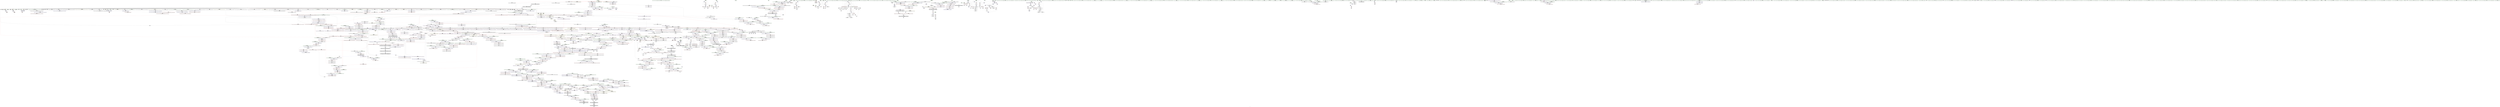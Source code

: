 digraph "SVFG" {
	label="SVFG";

	Node0x55e2e4cc85a0 [shape=record,color=grey,label="{NodeID: 0\nNullPtr|{|<s60>144}}"];
	Node0x55e2e4cc85a0 -> Node0x55e2e5229830[style=solid];
	Node0x55e2e4cc85a0 -> Node0x55e2e5229930[style=solid];
	Node0x55e2e4cc85a0 -> Node0x55e2e5229a00[style=solid];
	Node0x55e2e4cc85a0 -> Node0x55e2e5229ad0[style=solid];
	Node0x55e2e4cc85a0 -> Node0x55e2e5229ba0[style=solid];
	Node0x55e2e4cc85a0 -> Node0x55e2e5229c70[style=solid];
	Node0x55e2e4cc85a0 -> Node0x55e2e5229d40[style=solid];
	Node0x55e2e4cc85a0 -> Node0x55e2e5229e10[style=solid];
	Node0x55e2e4cc85a0 -> Node0x55e2e5229ee0[style=solid];
	Node0x55e2e4cc85a0 -> Node0x55e2e5229fb0[style=solid];
	Node0x55e2e4cc85a0 -> Node0x55e2e522a080[style=solid];
	Node0x55e2e4cc85a0 -> Node0x55e2e522a150[style=solid];
	Node0x55e2e4cc85a0 -> Node0x55e2e522a220[style=solid];
	Node0x55e2e4cc85a0 -> Node0x55e2e522a2f0[style=solid];
	Node0x55e2e4cc85a0 -> Node0x55e2e522a3c0[style=solid];
	Node0x55e2e4cc85a0 -> Node0x55e2e522a490[style=solid];
	Node0x55e2e4cc85a0 -> Node0x55e2e522a560[style=solid];
	Node0x55e2e4cc85a0 -> Node0x55e2e522a630[style=solid];
	Node0x55e2e4cc85a0 -> Node0x55e2e522a700[style=solid];
	Node0x55e2e4cc85a0 -> Node0x55e2e522a7d0[style=solid];
	Node0x55e2e4cc85a0 -> Node0x55e2e522a8a0[style=solid];
	Node0x55e2e4cc85a0 -> Node0x55e2e522a970[style=solid];
	Node0x55e2e4cc85a0 -> Node0x55e2e522aa40[style=solid];
	Node0x55e2e4cc85a0 -> Node0x55e2e522ab10[style=solid];
	Node0x55e2e4cc85a0 -> Node0x55e2e522abe0[style=solid];
	Node0x55e2e4cc85a0 -> Node0x55e2e522acb0[style=solid];
	Node0x55e2e4cc85a0 -> Node0x55e2e522ad80[style=solid];
	Node0x55e2e4cc85a0 -> Node0x55e2e522ae50[style=solid];
	Node0x55e2e4cc85a0 -> Node0x55e2e522af20[style=solid];
	Node0x55e2e4cc85a0 -> Node0x55e2e522aff0[style=solid];
	Node0x55e2e4cc85a0 -> Node0x55e2e522b0c0[style=solid];
	Node0x55e2e4cc85a0 -> Node0x55e2e522b190[style=solid];
	Node0x55e2e4cc85a0 -> Node0x55e2e522b260[style=solid];
	Node0x55e2e4cc85a0 -> Node0x55e2e522b330[style=solid];
	Node0x55e2e4cc85a0 -> Node0x55e2e522b400[style=solid];
	Node0x55e2e4cc85a0 -> Node0x55e2e522b4d0[style=solid];
	Node0x55e2e4cc85a0 -> Node0x55e2e522b5a0[style=solid];
	Node0x55e2e4cc85a0 -> Node0x55e2e522b670[style=solid];
	Node0x55e2e4cc85a0 -> Node0x55e2e522b740[style=solid];
	Node0x55e2e4cc85a0 -> Node0x55e2e522b810[style=solid];
	Node0x55e2e4cc85a0 -> Node0x55e2e522b8e0[style=solid];
	Node0x55e2e4cc85a0 -> Node0x55e2e522b9b0[style=solid];
	Node0x55e2e4cc85a0 -> Node0x55e2e522ba80[style=solid];
	Node0x55e2e4cc85a0 -> Node0x55e2e522bb50[style=solid];
	Node0x55e2e4cc85a0 -> Node0x55e2e522bc20[style=solid];
	Node0x55e2e4cc85a0 -> Node0x55e2e522bcf0[style=solid];
	Node0x55e2e4cc85a0 -> Node0x55e2e522bdc0[style=solid];
	Node0x55e2e4cc85a0 -> Node0x55e2e522be90[style=solid];
	Node0x55e2e4cc85a0 -> Node0x55e2e522bf60[style=solid];
	Node0x55e2e4cc85a0 -> Node0x55e2e522c030[style=solid];
	Node0x55e2e4cc85a0 -> Node0x55e2e522c100[style=solid];
	Node0x55e2e4cc85a0 -> Node0x55e2e522c1d0[style=solid];
	Node0x55e2e4cc85a0 -> Node0x55e2e5234ce0[style=solid];
	Node0x55e2e4cc85a0 -> Node0x55e2e5257ce0[style=solid];
	Node0x55e2e4cc85a0 -> Node0x55e2e5257db0[style=solid];
	Node0x55e2e4cc85a0 -> Node0x55e2e5257e80[style=solid];
	Node0x55e2e4cc85a0 -> Node0x55e2e525a170[style=solid];
	Node0x55e2e4cc85a0 -> Node0x55e2e4a8d930[style=solid];
	Node0x55e2e4cc85a0 -> Node0x55e2e5286970[style=solid];
	Node0x55e2e4cc85a0 -> Node0x55e2e5288470[style=solid];
	Node0x55e2e4cc85a0:s60 -> Node0x55e2e53788b0[style=solid,color=red];
	Node0x55e2e522dd30 [shape=record,color=red,label="{NodeID: 775\n1069\<--1060\n\<--__a.addr\n_ZNSt16allocator_traitsISaINSt7__cxx1112basic_stringIcSt11char_traitsIcESaIcEEEEE10deallocateERS6_PS5_m\n}"];
	Node0x55e2e522dd30 -> Node0x55e2e5223450[style=solid];
	Node0x55e2e52243c0 [shape=record,color=black,label="{NodeID: 443\n1314\<--1197\n\<--this1\n_ZNSt6vectorINSt7__cxx1112basic_stringIcSt11char_traitsIcESaIcEEESaIS5_EE17_M_realloc_insertIJRKS5_EEEvN9__gnu_cxx17__normal_iteratorIPS5_S7_EEDpOT_\n|{<s0>119}}"];
	Node0x55e2e52243c0:s0 -> Node0x55e2e537a410[style=solid,color=red];
	Node0x55e2e536a9e0 [shape=record,color=black,label="{NodeID: 2325\n1519 = PHI(1233, 1249, )\n0th arg _ZSt34__uninitialized_move_if_noexcept_aIPNSt7__cxx1112basic_stringIcSt11char_traitsIcESaIcEEES6_SaIS5_EET0_T_S9_S8_RT1_ }"];
	Node0x55e2e536a9e0 -> Node0x55e2e525b690[style=solid];
	Node0x55e2e52181f0 [shape=record,color=green,label="{NodeID: 111\n629\<--630\n_ZNSt6vectorINSt7__cxx1112basic_stringIcSt11char_traitsIcESaIcEEESaIS5_EE15_M_erase_at_endEPS5_\<--_ZNSt6vectorINSt7__cxx1112basic_stringIcSt11char_traitsIcESaIcEEESaIS5_EE15_M_erase_at_endEPS5__field_insensitive\n}"];
	Node0x55e2e5233760 [shape=record,color=red,label="{NodeID: 886\n1884\<--1827\nexn11\<--exn.slot\n_ZNSt20__uninitialized_copyILb0EE13__uninit_copyISt13move_iteratorIPNSt7__cxx1112basic_stringIcSt11char_traitsIcESaIcEEEES9_EET0_T_SC_SB_\n}"];
	Node0x55e2e52867f0 [shape=record,color=grey,label="{NodeID: 1661\n388 = cmp(384, 385, )\n}"];
	Node0x55e2e523a230 [shape=record,color=purple,label="{NodeID: 554\n770\<--769\n_M_impl\<--\n_ZNSt6vectorINSt7__cxx1112basic_stringIcSt11char_traitsIcESaIcEEESaIS5_EEixEm\n}"];
	Node0x55e2e53769b0 [shape=record,color=black,label="{NodeID: 2436\n1511 = PHI(1669, )\n}"];
	Node0x55e2e53769b0 -> Node0x55e2e4a8d930[style=solid];
	Node0x55e2e521c9e0 [shape=record,color=green,label="{NodeID: 222\n1498\<--1499\nthis.addr\<--this.addr_field_insensitive\n_ZNSt12_Vector_baseINSt7__cxx1112basic_stringIcSt11char_traitsIcESaIcEEESaIS5_EE11_M_allocateEm\n}"];
	Node0x55e2e521c9e0 -> Node0x55e2e5231200[style=solid];
	Node0x55e2e521c9e0 -> Node0x55e2e525b4f0[style=solid];
	Node0x55e2e5258ab0 [shape=record,color=blue,label="{NodeID: 997\n1006\<--1005\n__pointer.addr\<--__pointer\n_ZSt8_DestroyINSt7__cxx1112basic_stringIcSt11char_traitsIcESaIcEEEEvPT_\n}"];
	Node0x55e2e5258ab0 -> Node0x55e2e522d780[style=dashed];
	Node0x55e2e523fc60 [shape=record,color=red,label="{NodeID: 665\n218\<--144\n\<--i\nmain\n}"];
	Node0x55e2e523fc60 -> Node0x55e2e5285ef0[style=solid];
	Node0x55e2e522ad80 [shape=record,color=black,label="{NodeID: 333\n820\<--3\n\<--dummyVal\n_ZNSt6vectorINSt7__cxx1112basic_stringIcSt11char_traitsIcESaIcEEESaIS5_EED2Ev\n}"];
	Node0x55e2e522ad80 -> Node0x55e2e5257a70[style=solid];
	Node0x55e2e525e4e0 [shape=record,color=blue,label="{NodeID: 1108\n1980\<--1979\n__t.addr\<--__t\n_ZSt7forwardINSt7__cxx1112basic_stringIcSt11char_traitsIcESaIcEEEEOT_RNSt16remove_referenceIS6_E4typeE\n}"];
	Node0x55e2e525e4e0 -> Node0x55e2e52342c0[style=dashed];
	Node0x55e2e4cc8630 [shape=record,color=green,label="{NodeID: 1\n7\<--1\n__dso_handle\<--dummyObj\nGlob }"];
	Node0x55e2e522de00 [shape=record,color=red,label="{NodeID: 776\n1071\<--1062\n\<--__p.addr\n_ZNSt16allocator_traitsISaINSt7__cxx1112basic_stringIcSt11char_traitsIcESaIcEEEEE10deallocateERS6_PS5_m\n|{<s0>90}}"];
	Node0x55e2e522de00:s0 -> Node0x55e2e536c930[style=solid,color=red];
	Node0x55e2e5224490 [shape=record,color=black,label="{NodeID: 444\n1315\<--1197\n\<--this1\n_ZNSt6vectorINSt7__cxx1112basic_stringIcSt11char_traitsIcESaIcEEESaIS5_EE17_M_realloc_insertIJRKS5_EEEvN9__gnu_cxx17__normal_iteratorIPS5_S7_EEDpOT_\n}"];
	Node0x55e2e5224490 -> Node0x55e2e523c110[style=solid];
	Node0x55e2e5224490 -> Node0x55e2e523c1e0[style=solid];
	Node0x55e2e536ab30 [shape=record,color=black,label="{NodeID: 2326\n1520 = PHI(1237, 1253, )\n1st arg _ZSt34__uninitialized_move_if_noexcept_aIPNSt7__cxx1112basic_stringIcSt11char_traitsIcESaIcEEES6_SaIS5_EET0_T_S9_S8_RT1_ }"];
	Node0x55e2e536ab30 -> Node0x55e2e525b760[style=solid];
	Node0x55e2e52182f0 [shape=record,color=green,label="{NodeID: 112\n638\<--639\nthis.addr\<--this.addr_field_insensitive\n_ZNSt6vectorINSt7__cxx1112basic_stringIcSt11char_traitsIcESaIcEEESaIS5_EE9push_backERKS5_\n}"];
	Node0x55e2e52182f0 -> Node0x55e2e5242c50[style=solid];
	Node0x55e2e52182f0 -> Node0x55e2e5256f10[style=solid];
	Node0x55e2e5233830 [shape=record,color=red,label="{NodeID: 887\n1885\<--1829\nsel\<--ehselector.slot\n_ZNSt20__uninitialized_copyILb0EE13__uninit_copyISt13move_iteratorIPNSt7__cxx1112basic_stringIcSt11char_traitsIcESaIcEEEES9_EET0_T_SC_SB_\n}"];
	Node0x55e2e5286970 [shape=record,color=grey,label="{NodeID: 1662\n1269 = cmp(1268, 3, )\n}"];
	Node0x55e2e523a300 [shape=record,color=purple,label="{NodeID: 555\n771\<--769\n_M_start\<--\n_ZNSt6vectorINSt7__cxx1112basic_stringIcSt11char_traitsIcESaIcEEESaIS5_EEixEm\n}"];
	Node0x55e2e523a300 -> Node0x55e2e5243d60[style=solid];
	Node0x55e2e5376af0 [shape=record,color=black,label="{NodeID: 2437\n1540 = PHI(1759, )\n}"];
	Node0x55e2e5376af0 -> Node0x55e2e525b9d0[style=solid];
	Node0x55e2e521cab0 [shape=record,color=green,label="{NodeID: 223\n1500\<--1501\n__n.addr\<--__n.addr_field_insensitive\n_ZNSt12_Vector_baseINSt7__cxx1112basic_stringIcSt11char_traitsIcESaIcEEESaIS5_EE11_M_allocateEm\n}"];
	Node0x55e2e521cab0 -> Node0x55e2e52312d0[style=solid];
	Node0x55e2e521cab0 -> Node0x55e2e52313a0[style=solid];
	Node0x55e2e521cab0 -> Node0x55e2e525b5c0[style=solid];
	Node0x55e2e5258b80 [shape=record,color=blue,label="{NodeID: 998\n1014\<--1013\n__r.addr\<--__r\n_ZSt11__addressofINSt7__cxx1112basic_stringIcSt11char_traitsIcESaIcEEEEPT_RS6_\n}"];
	Node0x55e2e5258b80 -> Node0x55e2e522d850[style=dashed];
	Node0x55e2e523fd30 [shape=record,color=red,label="{NodeID: 666\n228\<--144\n\<--i\nmain\n}"];
	Node0x55e2e523fd30 -> Node0x55e2e522c740[style=solid];
	Node0x55e2e522ae50 [shape=record,color=black,label="{NodeID: 334\n951\<--3\n\<--dummyVal\n_ZNSt12_Vector_baseINSt7__cxx1112basic_stringIcSt11char_traitsIcESaIcEEESaIS5_EED2Ev\n}"];
	Node0x55e2e525e5b0 [shape=record,color=blue,label="{NodeID: 1109\n1991\<--1989\nthis.addr\<--this\n_ZNSt13move_iteratorIPNSt7__cxx1112basic_stringIcSt11char_traitsIcESaIcEEEEC2ES6_\n}"];
	Node0x55e2e525e5b0 -> Node0x55e2e5234390[style=dashed];
	Node0x55e2e51f6400 [shape=record,color=green,label="{NodeID: 2\n11\<--1\n.str\<--dummyObj\nGlob }"];
	Node0x55e2e522ded0 [shape=record,color=red,label="{NodeID: 777\n1072\<--1064\n\<--__n.addr\n_ZNSt16allocator_traitsISaINSt7__cxx1112basic_stringIcSt11char_traitsIcESaIcEEEEE10deallocateERS6_PS5_m\n|{<s0>90}}"];
	Node0x55e2e522ded0:s0 -> Node0x55e2e536ca40[style=solid,color=red];
	Node0x55e2e5224560 [shape=record,color=black,label="{NodeID: 445\n1319\<--1197\n\<--this1\n_ZNSt6vectorINSt7__cxx1112basic_stringIcSt11char_traitsIcESaIcEEESaIS5_EE17_M_realloc_insertIJRKS5_EEEvN9__gnu_cxx17__normal_iteratorIPS5_S7_EEDpOT_\n}"];
	Node0x55e2e5224560 -> Node0x55e2e523c2b0[style=solid];
	Node0x55e2e5224560 -> Node0x55e2e523c380[style=solid];
	Node0x55e2e536ac80 [shape=record,color=black,label="{NodeID: 2327\n1521 = PHI(1238, 1254, )\n2nd arg _ZSt34__uninitialized_move_if_noexcept_aIPNSt7__cxx1112basic_stringIcSt11char_traitsIcESaIcEEES6_SaIS5_EET0_T_S9_S8_RT1_ }"];
	Node0x55e2e536ac80 -> Node0x55e2e525b830[style=solid];
	Node0x55e2e521cf30 [shape=record,color=green,label="{NodeID: 113\n640\<--641\n__x.addr\<--__x.addr_field_insensitive\n_ZNSt6vectorINSt7__cxx1112basic_stringIcSt11char_traitsIcESaIcEEESaIS5_EE9push_backERKS5_\n}"];
	Node0x55e2e521cf30 -> Node0x55e2e5242d20[style=solid];
	Node0x55e2e521cf30 -> Node0x55e2e5242df0[style=solid];
	Node0x55e2e521cf30 -> Node0x55e2e5256fe0[style=solid];
	Node0x55e2e5233900 [shape=record,color=red,label="{NodeID: 888\n1904\<--1898\n\<--__x.addr\n_ZStneIPNSt7__cxx1112basic_stringIcSt11char_traitsIcESaIcEEEEbRKSt13move_iteratorIT_ESB_\n|{<s0>166}}"];
	Node0x55e2e5233900:s0 -> Node0x55e2e53793b0[style=solid,color=red];
	Node0x55e2e5286af0 [shape=record,color=grey,label="{NodeID: 1663\n352 = cmp(348, 349, )\n}"];
	Node0x55e2e523a3d0 [shape=record,color=purple,label="{NodeID: 556\n798\<--797\n_M_impl\<--\n_ZNSt6vectorINSt7__cxx1112basic_stringIcSt11char_traitsIcESaIcEEESaIS5_EED2Ev\n}"];
	Node0x55e2e5376c30 [shape=record,color=black,label="{NodeID: 2438\n1546 = PHI(1759, )\n}"];
	Node0x55e2e5376c30 -> Node0x55e2e525baa0[style=solid];
	Node0x55e2e521cb80 [shape=record,color=green,label="{NodeID: 224\n1512\<--1513\n_ZNSt16allocator_traitsISaINSt7__cxx1112basic_stringIcSt11char_traitsIcESaIcEEEEE8allocateERS6_m\<--_ZNSt16allocator_traitsISaINSt7__cxx1112basic_stringIcSt11char_traitsIcESaIcEEEEE8allocateERS6_m_field_insensitive\n}"];
	Node0x55e2e5258c50 [shape=record,color=blue,label="{NodeID: 999\n1023\<--1020\nthis.addr\<--this\n_ZNSt12_Vector_baseINSt7__cxx1112basic_stringIcSt11char_traitsIcESaIcEEESaIS5_EE13_M_deallocateEPS5_m\n}"];
	Node0x55e2e5258c50 -> Node0x55e2e522d920[style=dashed];
	Node0x55e2e523fe00 [shape=record,color=red,label="{NodeID: 667\n266\<--144\n\<--i\nmain\n}"];
	Node0x55e2e523fe00 -> Node0x55e2e5285bf0[style=solid];
	Node0x55e2e522af20 [shape=record,color=black,label="{NodeID: 335\n952\<--3\n\<--dummyVal\n_ZNSt12_Vector_baseINSt7__cxx1112basic_stringIcSt11char_traitsIcESaIcEEESaIS5_EED2Ev\n}"];
	Node0x55e2e522af20 -> Node0x55e2e5258500[style=solid];
	Node0x55e2e525e680 [shape=record,color=blue,label="{NodeID: 1110\n1993\<--1990\n__i.addr\<--__i\n_ZNSt13move_iteratorIPNSt7__cxx1112basic_stringIcSt11char_traitsIcESaIcEEEEC2ES6_\n}"];
	Node0x55e2e525e680 -> Node0x55e2e5234460[style=dashed];
	Node0x55e2e51f6490 [shape=record,color=green,label="{NodeID: 3\n18\<--1\n.str.2\<--dummyObj\nGlob }"];
	Node0x55e2e522dfa0 [shape=record,color=red,label="{NodeID: 778\n1090\<--1081\nthis1\<--this.addr\n_ZN9__gnu_cxx13new_allocatorINSt7__cxx1112basic_stringIcSt11char_traitsIcESaIcEEEE10deallocateEPS6_m\n}"];
	Node0x55e2e5224630 [shape=record,color=black,label="{NodeID: 446\n1323\<--1197\n\<--this1\n_ZNSt6vectorINSt7__cxx1112basic_stringIcSt11char_traitsIcESaIcEEESaIS5_EE17_M_realloc_insertIJRKS5_EEEvN9__gnu_cxx17__normal_iteratorIPS5_S7_EEDpOT_\n}"];
	Node0x55e2e5224630 -> Node0x55e2e523c450[style=solid];
	Node0x55e2e5224630 -> Node0x55e2e523c520[style=solid];
	Node0x55e2e536add0 [shape=record,color=black,label="{NodeID: 2328\n1522 = PHI(1240, 1256, )\n3rd arg _ZSt34__uninitialized_move_if_noexcept_aIPNSt7__cxx1112basic_stringIcSt11char_traitsIcESaIcEEES6_SaIS5_EET0_T_S9_S8_RT1_ }"];
	Node0x55e2e536add0 -> Node0x55e2e525b900[style=solid];
	Node0x55e2e521cfc0 [shape=record,color=green,label="{NodeID: 114\n642\<--643\nagg.tmp\<--agg.tmp_field_insensitive\n_ZNSt6vectorINSt7__cxx1112basic_stringIcSt11char_traitsIcESaIcEEESaIS5_EE9push_backERKS5_\n}"];
	Node0x55e2e521cfc0 -> Node0x55e2e52392c0[style=solid];
	Node0x55e2e521cfc0 -> Node0x55e2e5239390[style=solid];
	Node0x55e2e52fc220 [shape=record,color=yellow,style=double,label="{NodeID: 1996\n6V_1 = ENCHI(MR_6V_0)\npts\{1 \}\nFun[main]}"];
	Node0x55e2e52fc220 -> Node0x55e2e523ee90[style=dashed];
	Node0x55e2e52fc220 -> Node0x55e2e523ef60[style=dashed];
	Node0x55e2e52339d0 [shape=record,color=red,label="{NodeID: 889\n1905\<--1900\n\<--__y.addr\n_ZStneIPNSt7__cxx1112basic_stringIcSt11char_traitsIcESaIcEEEEbRKSt13move_iteratorIT_ESB_\n|{<s0>166}}"];
	Node0x55e2e52339d0:s0 -> Node0x55e2e53794f0[style=solid,color=red];
	Node0x55e2e5286c70 [shape=record,color=grey,label="{NodeID: 1664\n342 = cmp(340, 341, )\n}"];
	Node0x55e2e523a4a0 [shape=record,color=purple,label="{NodeID: 557\n799\<--797\n_M_start\<--\n_ZNSt6vectorINSt7__cxx1112basic_stringIcSt11char_traitsIcESaIcEEESaIS5_EED2Ev\n}"];
	Node0x55e2e523a4a0 -> Node0x55e2e5243fd0[style=solid];
	Node0x55e2e5376d70 [shape=record,color=black,label="{NodeID: 2439\n1555 = PHI(1718, )\n}"];
	Node0x55e2e5376d70 -> Node0x55e2e5235b20[style=solid];
	Node0x55e2e521cc80 [shape=record,color=green,label="{NodeID: 225\n1523\<--1524\n__first.addr\<--__first.addr_field_insensitive\n_ZSt34__uninitialized_move_if_noexcept_aIPNSt7__cxx1112basic_stringIcSt11char_traitsIcESaIcEEES6_SaIS5_EET0_T_S9_S8_RT1_\n}"];
	Node0x55e2e521cc80 -> Node0x55e2e5231470[style=solid];
	Node0x55e2e521cc80 -> Node0x55e2e525b690[style=solid];
	Node0x55e2e5258d20 [shape=record,color=blue,label="{NodeID: 1000\n1025\<--1021\n__p.addr\<--__p\n_ZNSt12_Vector_baseINSt7__cxx1112basic_stringIcSt11char_traitsIcESaIcEEESaIS5_EE13_M_deallocateEPS5_m\n}"];
	Node0x55e2e5258d20 -> Node0x55e2e522d9f0[style=dashed];
	Node0x55e2e5258d20 -> Node0x55e2e522dac0[style=dashed];
	Node0x55e2e523fed0 [shape=record,color=red,label="{NodeID: 668\n224\<--146\n\<--j\nmain\n}"];
	Node0x55e2e523fed0 -> Node0x55e2e5286070[style=solid];
	Node0x55e2e522aff0 [shape=record,color=black,label="{NodeID: 336\n954\<--3\n\<--dummyVal\n_ZNSt12_Vector_baseINSt7__cxx1112basic_stringIcSt11char_traitsIcESaIcEEESaIS5_EED2Ev\n}"];
	Node0x55e2e522aff0 -> Node0x55e2e52585d0[style=solid];
	Node0x55e2e525e750 [shape=record,color=blue,label="{NodeID: 1111\n1998\<--1999\n_M_current\<--\n_ZNSt13move_iteratorIPNSt7__cxx1112basic_stringIcSt11char_traitsIcESaIcEEEEC2ES6_\n|{<s0>151}}"];
	Node0x55e2e525e750:s0 -> Node0x55e2e5311400[style=dashed,color=blue];
	Node0x55e2e51f4bb0 [shape=record,color=green,label="{NodeID: 4\n20\<--1\n.str.3\<--dummyObj\nGlob }"];
	Node0x55e2e522e070 [shape=record,color=red,label="{NodeID: 779\n1091\<--1083\n\<--__p.addr\n_ZN9__gnu_cxx13new_allocatorINSt7__cxx1112basic_stringIcSt11char_traitsIcESaIcEEEE10deallocateEPS6_m\n}"];
	Node0x55e2e522e070 -> Node0x55e2e5223520[style=solid];
	Node0x55e2e5224700 [shape=record,color=black,label="{NodeID: 447\n1333\<--1197\n\<--this1\n_ZNSt6vectorINSt7__cxx1112basic_stringIcSt11char_traitsIcESaIcEEESaIS5_EE17_M_realloc_insertIJRKS5_EEEvN9__gnu_cxx17__normal_iteratorIPS5_S7_EEDpOT_\n}"];
	Node0x55e2e5224700 -> Node0x55e2e523c5f0[style=solid];
	Node0x55e2e5224700 -> Node0x55e2e523c6c0[style=solid];
	Node0x55e2e536af50 [shape=record,color=black,label="{NodeID: 2329\n1941 = PHI(1819, )\n0th arg _ZNSt13move_iteratorIPNSt7__cxx1112basic_stringIcSt11char_traitsIcESaIcEEEEppEv }"];
	Node0x55e2e536af50 -> Node0x55e2e525e0d0[style=solid];
	Node0x55e2e521d090 [shape=record,color=green,label="{NodeID: 115\n666\<--667\n_ZNSt16allocator_traitsISaINSt7__cxx1112basic_stringIcSt11char_traitsIcESaIcEEEEE9constructIS5_JRKS5_EEEvRS6_PT_DpOT0_\<--_ZNSt16allocator_traitsISaINSt7__cxx1112basic_stringIcSt11char_traitsIcESaIcEEEEE9constructIS5_JRKS5_EEEvRS6_PT_DpOT0__field_insensitive\n}"];
	Node0x55e2e5233aa0 [shape=record,color=red,label="{NodeID: 890\n1920\<--1914\n\<--__p.addr\n_ZSt10_ConstructINSt7__cxx1112basic_stringIcSt11char_traitsIcESaIcEEEJS5_EEvPT_DpOT0_\n}"];
	Node0x55e2e5233aa0 -> Node0x55e2e52371e0[style=solid];
	Node0x55e2e5286df0 [shape=record,color=grey,label="{NodeID: 1665\n372 = cmp(370, 371, )\n}"];
	Node0x55e2e523a570 [shape=record,color=purple,label="{NodeID: 558\n802\<--801\n_M_impl2\<--\n_ZNSt6vectorINSt7__cxx1112basic_stringIcSt11char_traitsIcESaIcEEESaIS5_EED2Ev\n}"];
	Node0x55e2e5376eb0 [shape=record,color=black,label="{NodeID: 2440\n1755 = PHI(1773, )\n}"];
	Node0x55e2e5376eb0 -> Node0x55e2e5236a90[style=solid];
	Node0x55e2e521cd50 [shape=record,color=green,label="{NodeID: 226\n1525\<--1526\n__last.addr\<--__last.addr_field_insensitive\n_ZSt34__uninitialized_move_if_noexcept_aIPNSt7__cxx1112basic_stringIcSt11char_traitsIcESaIcEEES6_SaIS5_EET0_T_S9_S8_RT1_\n}"];
	Node0x55e2e521cd50 -> Node0x55e2e5231540[style=solid];
	Node0x55e2e521cd50 -> Node0x55e2e525b760[style=solid];
	Node0x55e2e5258df0 [shape=record,color=blue,label="{NodeID: 1001\n1027\<--1022\n__n.addr\<--__n\n_ZNSt12_Vector_baseINSt7__cxx1112basic_stringIcSt11char_traitsIcESaIcEEESaIS5_EE13_M_deallocateEPS5_m\n}"];
	Node0x55e2e5258df0 -> Node0x55e2e522db90[style=dashed];
	Node0x55e2e523ffa0 [shape=record,color=red,label="{NodeID: 669\n231\<--146\n\<--j\nmain\n}"];
	Node0x55e2e523ffa0 -> Node0x55e2e522c810[style=solid];
	Node0x55e2e522b0c0 [shape=record,color=black,label="{NodeID: 337\n1141\<--3\n\<--dummyVal\n_ZNSt6vectorINSt7__cxx1112basic_stringIcSt11char_traitsIcESaIcEEESaIS5_EE15_M_erase_at_endEPS5_\n}"];
	Node0x55e2e525e820 [shape=record,color=blue,label="{NodeID: 1112\n2005\<--2003\nthis.addr\<--this\n_ZN9__gnu_cxx13new_allocatorINSt7__cxx1112basic_stringIcSt11char_traitsIcESaIcEEEE7destroyIS6_EEvPT_\n}"];
	Node0x55e2e525e820 -> Node0x55e2e5234530[style=dashed];
	Node0x55e2e51f4c70 [shape=record,color=green,label="{NodeID: 5\n22\<--1\nstdin\<--dummyObj\nGlob }"];
	Node0x55e2e52c3d50 [shape=record,color=yellow,style=double,label="{NodeID: 1887\n52V_1 = ENCHI(MR_52V_0)\npts\{1410000 \}\nFun[_ZNKSt6vectorINSt7__cxx1112basic_stringIcSt11char_traitsIcESaIcEEESaIS5_EE4sizeEv]}"];
	Node0x55e2e52c3d50 -> Node0x55e2e5243af0[style=dashed];
	Node0x55e2e522e140 [shape=record,color=red,label="{NodeID: 780\n1104\<--1101\nthis1\<--this.addr\n_ZNSaINSt7__cxx1112basic_stringIcSt11char_traitsIcESaIcEEEED2Ev\n}"];
	Node0x55e2e522e140 -> Node0x55e2e52235f0[style=solid];
	Node0x55e2e52247d0 [shape=record,color=black,label="{NodeID: 448\n1338\<--1197\n\<--this1\n_ZNSt6vectorINSt7__cxx1112basic_stringIcSt11char_traitsIcESaIcEEESaIS5_EE17_M_realloc_insertIJRKS5_EEEvN9__gnu_cxx17__normal_iteratorIPS5_S7_EEDpOT_\n}"];
	Node0x55e2e52247d0 -> Node0x55e2e523c790[style=solid];
	Node0x55e2e52247d0 -> Node0x55e2e523c860[style=solid];
	Node0x55e2e536b060 [shape=record,color=black,label="{NodeID: 2330\n619 = PHI(140, )\n0th arg _ZNSt6vectorINSt7__cxx1112basic_stringIcSt11char_traitsIcESaIcEEESaIS5_EE5clearEv }"];
	Node0x55e2e536b060 -> Node0x55e2e5256e40[style=solid];
	Node0x55e2e521d190 [shape=record,color=green,label="{NodeID: 116\n676\<--677\n_ZNSt6vectorINSt7__cxx1112basic_stringIcSt11char_traitsIcESaIcEEESaIS5_EE3endEv\<--_ZNSt6vectorINSt7__cxx1112basic_stringIcSt11char_traitsIcESaIcEEESaIS5_EE3endEv_field_insensitive\n}"];
	Node0x55e2e52fc410 [shape=record,color=yellow,style=double,label="{NodeID: 1998\n10V_1 = ENCHI(MR_10V_0)\npts\{123 \}\nFun[main]}"];
	Node0x55e2e52fc410 -> Node0x55e2e5235460[style=dashed];
	Node0x55e2e52fc410 -> Node0x55e2e5235600[style=dashed];
	Node0x55e2e52fc410 -> Node0x55e2e5255030[style=dashed];
	Node0x55e2e5233b70 [shape=record,color=red,label="{NodeID: 891\n1923\<--1916\n\<--__args.addr\n_ZSt10_ConstructINSt7__cxx1112basic_stringIcSt11char_traitsIcESaIcEEEJS5_EEvPT_DpOT0_\n|{<s0>167}}"];
	Node0x55e2e5233b70:s0 -> Node0x55e2e537b3d0[style=solid,color=red];
	Node0x55e2e5286f70 [shape=record,color=grey,label="{NodeID: 1666\n432 = cmp(424, 431, )\n}"];
	Node0x55e2e523a640 [shape=record,color=purple,label="{NodeID: 559\n803\<--801\n_M_finish\<--\n_ZNSt6vectorINSt7__cxx1112basic_stringIcSt11char_traitsIcESaIcEEESaIS5_EED2Ev\n}"];
	Node0x55e2e523a640 -> Node0x55e2e52440a0[style=solid];
	Node0x55e2e5376ff0 [shape=record,color=black,label="{NodeID: 2441\n1806 = PHI(1815, )\n}"];
	Node0x55e2e5376ff0 -> Node0x55e2e5236f70[style=solid];
	Node0x55e2e521ce20 [shape=record,color=green,label="{NodeID: 227\n1527\<--1528\n__result.addr\<--__result.addr_field_insensitive\n_ZSt34__uninitialized_move_if_noexcept_aIPNSt7__cxx1112basic_stringIcSt11char_traitsIcESaIcEEES6_SaIS5_EET0_T_S9_S8_RT1_\n}"];
	Node0x55e2e521ce20 -> Node0x55e2e5231610[style=solid];
	Node0x55e2e521ce20 -> Node0x55e2e525b830[style=solid];
	Node0x55e2e5258ec0 [shape=record,color=blue,label="{NodeID: 1002\n1047\<--1046\nthis.addr\<--this\n_ZNSt12_Vector_baseINSt7__cxx1112basic_stringIcSt11char_traitsIcESaIcEEESaIS5_EE12_Vector_implD2Ev\n}"];
	Node0x55e2e5258ec0 -> Node0x55e2e522dc60[style=dashed];
	Node0x55e2e5240070 [shape=record,color=red,label="{NodeID: 670\n236\<--146\n\<--j\nmain\n}"];
	Node0x55e2e5240070 -> Node0x55e2e524ba90[style=solid];
	Node0x55e2e522b190 [shape=record,color=black,label="{NodeID: 338\n1142\<--3\n\<--dummyVal\n_ZNSt6vectorINSt7__cxx1112basic_stringIcSt11char_traitsIcESaIcEEESaIS5_EE15_M_erase_at_endEPS5_\n|{<s0>95}}"];
	Node0x55e2e522b190:s0 -> Node0x55e2e536d2d0[style=solid,color=red];
	Node0x55e2e525e8f0 [shape=record,color=blue,label="{NodeID: 1113\n2007\<--2004\n__p.addr\<--__p\n_ZN9__gnu_cxx13new_allocatorINSt7__cxx1112basic_stringIcSt11char_traitsIcESaIcEEEE7destroyIS6_EEvPT_\n}"];
	Node0x55e2e525e8f0 -> Node0x55e2e5234600[style=dashed];
	Node0x55e2e51f4d30 [shape=record,color=green,label="{NodeID: 6\n23\<--1\n.str.4\<--dummyObj\nGlob }"];
	Node0x55e2e52c3e30 [shape=record,color=yellow,style=double,label="{NodeID: 1888\n54V_1 = ENCHI(MR_54V_0)\npts\{1410001 \}\nFun[_ZNKSt6vectorINSt7__cxx1112basic_stringIcSt11char_traitsIcESaIcEEESaIS5_EE4sizeEv]}"];
	Node0x55e2e52c3e30 -> Node0x55e2e5243a20[style=dashed];
	Node0x55e2e522e210 [shape=record,color=red,label="{NodeID: 781\n1115\<--1112\nthis1\<--this.addr\n_ZN9__gnu_cxx13new_allocatorINSt7__cxx1112basic_stringIcSt11char_traitsIcESaIcEEEED2Ev\n}"];
	Node0x55e2e52248a0 [shape=record,color=black,label="{NodeID: 449\n1345\<--1197\n\<--this1\n_ZNSt6vectorINSt7__cxx1112basic_stringIcSt11char_traitsIcESaIcEEESaIS5_EE17_M_realloc_insertIJRKS5_EEEvN9__gnu_cxx17__normal_iteratorIPS5_S7_EEDpOT_\n}"];
	Node0x55e2e52248a0 -> Node0x55e2e523c930[style=solid];
	Node0x55e2e52248a0 -> Node0x55e2e523ca00[style=solid];
	Node0x55e2e536b170 [shape=record,color=black,label="{NodeID: 2331\n886 = PHI(880, )\n0th arg _ZN9__gnu_cxx13new_allocatorINSt7__cxx1112basic_stringIcSt11char_traitsIcESaIcEEEEC2Ev }"];
	Node0x55e2e536b170 -> Node0x55e2e5258020[style=solid];
	Node0x55e2e521d290 [shape=record,color=green,label="{NodeID: 117\n684\<--685\n_ZNSt6vectorINSt7__cxx1112basic_stringIcSt11char_traitsIcESaIcEEESaIS5_EE17_M_realloc_insertIJRKS5_EEEvN9__gnu_cxx17__normal_iteratorIPS5_S7_EEDpOT_\<--_ZNSt6vectorINSt7__cxx1112basic_stringIcSt11char_traitsIcESaIcEEESaIS5_EE17_M_realloc_insertIJRKS5_EEEvN9__gnu_cxx17__normal_iteratorIPS5_S7_EEDpOT__field_insensitive\n}"];
	Node0x55e2e52fc4f0 [shape=record,color=yellow,style=double,label="{NodeID: 1999\n12V_1 = ENCHI(MR_12V_0)\npts\{125 \}\nFun[main]}"];
	Node0x55e2e52fc4f0 -> Node0x55e2e5235530[style=dashed];
	Node0x55e2e52fc4f0 -> Node0x55e2e52356d0[style=dashed];
	Node0x55e2e52fc4f0 -> Node0x55e2e5255100[style=dashed];
	Node0x55e2e5233c40 [shape=record,color=red,label="{NodeID: 892\n1936\<--1933\nthis1\<--this.addr\n_ZNKSt13move_iteratorIPNSt7__cxx1112basic_stringIcSt11char_traitsIcESaIcEEEEdeEv\n}"];
	Node0x55e2e5233c40 -> Node0x55e2e523e670[style=solid];
	Node0x55e2e52870f0 [shape=record,color=grey,label="{NodeID: 1667\n1506 = cmp(1505, 358, )\n}"];
	Node0x55e2e523a710 [shape=record,color=purple,label="{NodeID: 560\n840\<--839\n_M_impl\<--this1\n_ZNSt12_Vector_baseINSt7__cxx1112basic_stringIcSt11char_traitsIcESaIcEEESaIS5_EEC2Ev\n|{<s0>74}}"];
	Node0x55e2e523a710:s0 -> Node0x55e2e536b5a0[style=solid,color=red];
	Node0x55e2e5377130 [shape=record,color=black,label="{NodeID: 2442\n1906 = PHI(1952, )\n}"];
	Node0x55e2e5377130 -> Node0x55e2e5285770[style=solid];
	Node0x55e2e52253f0 [shape=record,color=green,label="{NodeID: 228\n1529\<--1530\n__alloc.addr\<--__alloc.addr_field_insensitive\n_ZSt34__uninitialized_move_if_noexcept_aIPNSt7__cxx1112basic_stringIcSt11char_traitsIcESaIcEEES6_SaIS5_EET0_T_S9_S8_RT1_\n}"];
	Node0x55e2e52253f0 -> Node0x55e2e52316e0[style=solid];
	Node0x55e2e52253f0 -> Node0x55e2e525b900[style=solid];
	Node0x55e2e5258f90 [shape=record,color=blue,label="{NodeID: 1003\n1060\<--1057\n__a.addr\<--__a\n_ZNSt16allocator_traitsISaINSt7__cxx1112basic_stringIcSt11char_traitsIcESaIcEEEEE10deallocateERS6_PS5_m\n}"];
	Node0x55e2e5258f90 -> Node0x55e2e522dd30[style=dashed];
	Node0x55e2e5240140 [shape=record,color=red,label="{NodeID: 671\n272\<--148\n\<--i25\nmain\n}"];
	Node0x55e2e5240140 -> Node0x55e2e52879f0[style=solid];
	Node0x55e2e522b260 [shape=record,color=black,label="{NodeID: 339\n1260\<--3\n\<--dummyVal\n_ZNSt6vectorINSt7__cxx1112basic_stringIcSt11char_traitsIcESaIcEEESaIS5_EE17_M_realloc_insertIJRKS5_EEEvN9__gnu_cxx17__normal_iteratorIPS5_S7_EEDpOT_\n}"];
	Node0x55e2e525e9c0 [shape=record,color=blue,label="{NodeID: 1114\n2017\<--2016\nthis.addr\<--this\n_ZNK9__gnu_cxx17__normal_iteratorIPcNSt7__cxx1112basic_stringIcSt11char_traitsIcESaIcEEEE4baseEv\n}"];
	Node0x55e2e525e9c0 -> Node0x55e2e52346d0[style=dashed];
	Node0x55e2e51f4df0 [shape=record,color=green,label="{NodeID: 7\n25\<--1\n.str.5\<--dummyObj\nGlob }"];
	Node0x55e2e522e2e0 [shape=record,color=red,label="{NodeID: 782\n1126\<--1120\nthis1\<--this.addr\n_ZNSt6vectorINSt7__cxx1112basic_stringIcSt11char_traitsIcESaIcEEESaIS5_EE15_M_erase_at_endEPS5_\n}"];
	Node0x55e2e522e2e0 -> Node0x55e2e52236c0[style=solid];
	Node0x55e2e522e2e0 -> Node0x55e2e5223790[style=solid];
	Node0x55e2e522e2e0 -> Node0x55e2e5223860[style=solid];
	Node0x55e2e5224970 [shape=record,color=black,label="{NodeID: 450\n1222\<--1221\n\<--_M_impl\n_ZNSt6vectorINSt7__cxx1112basic_stringIcSt11char_traitsIcESaIcEEESaIS5_EE17_M_realloc_insertIJRKS5_EEEvN9__gnu_cxx17__normal_iteratorIPS5_S7_EEDpOT_\n|{<s0>103}}"];
	Node0x55e2e5224970:s0 -> Node0x55e2e5378c00[style=solid,color=red];
	Node0x55e2e536b280 [shape=record,color=black,label="{NodeID: 2332\n1013 = PHI(991, 1843, )\n0th arg _ZSt11__addressofINSt7__cxx1112basic_stringIcSt11char_traitsIcESaIcEEEEPT_RS6_ }"];
	Node0x55e2e536b280 -> Node0x55e2e5258b80[style=solid];
	Node0x55e2e521d390 [shape=record,color=green,label="{NodeID: 118\n695\<--696\n__lhs.addr\<--__lhs.addr_field_insensitive\n_ZN9__gnu_cxxneIPcNSt7__cxx1112basic_stringIcSt11char_traitsIcESaIcEEEEEbRKNS_17__normal_iteratorIT_T0_EESD_\n}"];
	Node0x55e2e521d390 -> Node0x55e2e52432d0[style=solid];
	Node0x55e2e521d390 -> Node0x55e2e5257250[style=solid];
	Node0x55e2e52fc5d0 [shape=record,color=yellow,style=double,label="{NodeID: 2000\n14V_1 = ENCHI(MR_14V_0)\npts\{129 \}\nFun[main]}"];
	Node0x55e2e52fc5d0 -> Node0x55e2e523f440[style=dashed];
	Node0x55e2e5233d10 [shape=record,color=red,label="{NodeID: 893\n1938\<--1937\n\<--_M_current\n_ZNKSt13move_iteratorIPNSt7__cxx1112basic_stringIcSt11char_traitsIcESaIcEEEEdeEv\n}"];
	Node0x55e2e5233d10 -> Node0x55e2e5237380[style=solid];
	Node0x55e2e5287270 [shape=record,color=grey,label="{NodeID: 1668\n408 = cmp(407, 226, )\n}"];
	Node0x55e2e523a7e0 [shape=record,color=purple,label="{NodeID: 561\n867\<--862\n_M_start\<--this1\n_ZNSt12_Vector_baseINSt7__cxx1112basic_stringIcSt11char_traitsIcESaIcEEESaIS5_EE12_Vector_implC2Ev\n}"];
	Node0x55e2e523a7e0 -> Node0x55e2e5257ce0[style=solid];
	Node0x55e2e5377270 [shape=record,color=black,label="{NodeID: 2443\n1839 = PHI(1895, )\n}"];
	Node0x55e2e5225480 [shape=record,color=green,label="{NodeID: 229\n1531\<--1532\nagg.tmp\<--agg.tmp_field_insensitive\n_ZSt34__uninitialized_move_if_noexcept_aIPNSt7__cxx1112basic_stringIcSt11char_traitsIcESaIcEEES6_SaIS5_EET0_T_S9_S8_RT1_\n}"];
	Node0x55e2e5225480 -> Node0x55e2e523d080[style=solid];
	Node0x55e2e5225480 -> Node0x55e2e523d150[style=solid];
	Node0x55e2e5259060 [shape=record,color=blue,label="{NodeID: 1004\n1062\<--1058\n__p.addr\<--__p\n_ZNSt16allocator_traitsISaINSt7__cxx1112basic_stringIcSt11char_traitsIcESaIcEEEEE10deallocateERS6_PS5_m\n}"];
	Node0x55e2e5259060 -> Node0x55e2e522de00[style=dashed];
	Node0x55e2e5240210 [shape=record,color=red,label="{NodeID: 672\n305\<--148\n\<--i25\nmain\n}"];
	Node0x55e2e5240210 -> Node0x55e2e522c8e0[style=solid];
	Node0x55e2e522b330 [shape=record,color=black,label="{NodeID: 340\n1261\<--3\n\<--dummyVal\n_ZNSt6vectorINSt7__cxx1112basic_stringIcSt11char_traitsIcESaIcEEESaIS5_EE17_M_realloc_insertIJRKS5_EEEvN9__gnu_cxx17__normal_iteratorIPS5_S7_EEDpOT_\n}"];
	Node0x55e2e522b330 -> Node0x55e2e525a4b0[style=solid];
	Node0x55e2e51f4eb0 [shape=record,color=green,label="{NodeID: 8\n27\<--1\nstdout\<--dummyObj\nGlob }"];
	Node0x55e2e522e3b0 [shape=record,color=red,label="{NodeID: 783\n1127\<--1122\n\<--__pos.addr\n_ZNSt6vectorINSt7__cxx1112basic_stringIcSt11char_traitsIcESaIcEEESaIS5_EE15_M_erase_at_endEPS5_\n|{<s0>94}}"];
	Node0x55e2e522e3b0:s0 -> Node0x55e2e536a440[style=solid,color=red];
	Node0x55e2e5224a40 [shape=record,color=black,label="{NodeID: 451\n1273\<--1272\n\<--_M_impl17\n_ZNSt6vectorINSt7__cxx1112basic_stringIcSt11char_traitsIcESaIcEEESaIS5_EE17_M_realloc_insertIJRKS5_EEEvN9__gnu_cxx17__normal_iteratorIPS5_S7_EEDpOT_\n|{<s0>111}}"];
	Node0x55e2e5224a40:s0 -> Node0x55e2e5379080[style=solid,color=red];
	Node0x55e2e536b490 [shape=record,color=black,label="{NodeID: 2333\n1111 = PHI(1105, )\n0th arg _ZN9__gnu_cxx13new_allocatorINSt7__cxx1112basic_stringIcSt11char_traitsIcESaIcEEEED2Ev }"];
	Node0x55e2e536b490 -> Node0x55e2e5259540[style=solid];
	Node0x55e2e521d460 [shape=record,color=green,label="{NodeID: 119\n697\<--698\n__rhs.addr\<--__rhs.addr_field_insensitive\n_ZN9__gnu_cxxneIPcNSt7__cxx1112basic_stringIcSt11char_traitsIcESaIcEEEEEbRKNS_17__normal_iteratorIT_T0_EESD_\n}"];
	Node0x55e2e521d460 -> Node0x55e2e52433a0[style=solid];
	Node0x55e2e521d460 -> Node0x55e2e5257320[style=solid];
	Node0x55e2e52fc6b0 [shape=record,color=yellow,style=double,label="{NodeID: 2001\n16V_1 = ENCHI(MR_16V_0)\npts\{131 \}\nFun[main]}"];
	Node0x55e2e52fc6b0 -> Node0x55e2e523f510[style=dashed];
	Node0x55e2e52fc6b0 -> Node0x55e2e523f5e0[style=dashed];
	Node0x55e2e5233de0 [shape=record,color=red,label="{NodeID: 894\n1945\<--1942\nthis1\<--this.addr\n_ZNSt13move_iteratorIPNSt7__cxx1112basic_stringIcSt11char_traitsIcESaIcEEEEppEv\n}"];
	Node0x55e2e5233de0 -> Node0x55e2e5237450[style=solid];
	Node0x55e2e5233de0 -> Node0x55e2e523e740[style=solid];
	Node0x55e2e52873f0 [shape=record,color=grey,label="{NodeID: 1669\n378 = cmp(377, 358, )\n}"];
	Node0x55e2e523a8b0 [shape=record,color=purple,label="{NodeID: 562\n869\<--862\n_M_finish\<--this1\n_ZNSt12_Vector_baseINSt7__cxx1112basic_stringIcSt11char_traitsIcESaIcEEESaIS5_EE12_Vector_implC2Ev\n}"];
	Node0x55e2e523a8b0 -> Node0x55e2e5257db0[style=solid];
	Node0x55e2e5377380 [shape=record,color=black,label="{NodeID: 2444\n1844 = PHI(1012, )\n|{<s0>158}}"];
	Node0x55e2e5377380:s0 -> Node0x55e2e537b0a0[style=solid,color=red];
	Node0x55e2e5225550 [shape=record,color=green,label="{NodeID: 230\n1533\<--1534\nagg.tmp1\<--agg.tmp1_field_insensitive\n_ZSt34__uninitialized_move_if_noexcept_aIPNSt7__cxx1112basic_stringIcSt11char_traitsIcESaIcEEES6_SaIS5_EET0_T_S9_S8_RT1_\n}"];
	Node0x55e2e5225550 -> Node0x55e2e523d220[style=solid];
	Node0x55e2e5225550 -> Node0x55e2e523d2f0[style=solid];
	Node0x55e2e5259130 [shape=record,color=blue,label="{NodeID: 1005\n1064\<--1059\n__n.addr\<--__n\n_ZNSt16allocator_traitsISaINSt7__cxx1112basic_stringIcSt11char_traitsIcESaIcEEEEE10deallocateERS6_PS5_m\n}"];
	Node0x55e2e5259130 -> Node0x55e2e522ded0[style=dashed];
	Node0x55e2e52402e0 [shape=record,color=red,label="{NodeID: 673\n323\<--148\n\<--i25\nmain\n}"];
	Node0x55e2e52402e0 -> Node0x55e2e524b610[style=solid];
	Node0x55e2e522b400 [shape=record,color=black,label="{NodeID: 341\n1263\<--3\n\<--dummyVal\n_ZNSt6vectorINSt7__cxx1112basic_stringIcSt11char_traitsIcESaIcEEESaIS5_EE17_M_realloc_insertIJRKS5_EEEvN9__gnu_cxx17__normal_iteratorIPS5_S7_EEDpOT_\n}"];
	Node0x55e2e522b400 -> Node0x55e2e525a580[style=solid];
	Node0x55e2e51f4f70 [shape=record,color=green,label="{NodeID: 9\n28\<--1\n_ZSt3cin\<--dummyObj\nGlob }"];
	Node0x55e2e522e480 [shape=record,color=red,label="{NodeID: 784\n1135\<--1122\n\<--__pos.addr\n_ZNSt6vectorINSt7__cxx1112basic_stringIcSt11char_traitsIcESaIcEEESaIS5_EE15_M_erase_at_endEPS5_\n}"];
	Node0x55e2e522e480 -> Node0x55e2e52597b0[style=solid];
	Node0x55e2e5224b10 [shape=record,color=black,label="{NodeID: 452\n1327\<--1322\nsub.ptr.lhs.cast\<--\n_ZNSt6vectorINSt7__cxx1112basic_stringIcSt11char_traitsIcESaIcEEESaIS5_EE17_M_realloc_insertIJRKS5_EEEvN9__gnu_cxx17__normal_iteratorIPS5_S7_EEDpOT_\n}"];
	Node0x55e2e5224b10 -> Node0x55e2e524bf10[style=solid];
	Node0x55e2e536b5a0 [shape=record,color=black,label="{NodeID: 2334\n858 = PHI(840, )\n0th arg _ZNSt12_Vector_baseINSt7__cxx1112basic_stringIcSt11char_traitsIcESaIcEEESaIS5_EE12_Vector_implC2Ev }"];
	Node0x55e2e536b5a0 -> Node0x55e2e5257c10[style=solid];
	Node0x55e2e521d530 [shape=record,color=green,label="{NodeID: 120\n703\<--704\n_ZNK9__gnu_cxx17__normal_iteratorIPcNSt7__cxx1112basic_stringIcSt11char_traitsIcESaIcEEEE4baseEv\<--_ZNK9__gnu_cxx17__normal_iteratorIPcNSt7__cxx1112basic_stringIcSt11char_traitsIcESaIcEEEE4baseEv_field_insensitive\n}"];
	Node0x55e2e52fc790 [shape=record,color=yellow,style=double,label="{NodeID: 2002\n18V_1 = ENCHI(MR_18V_0)\npts\{133 \}\nFun[main]}"];
	Node0x55e2e52fc790 -> Node0x55e2e523f6b0[style=dashed];
	Node0x55e2e5233eb0 [shape=record,color=red,label="{NodeID: 895\n1947\<--1946\n\<--_M_current\n_ZNSt13move_iteratorIPNSt7__cxx1112basic_stringIcSt11char_traitsIcESaIcEEEEppEv\n}"];
	Node0x55e2e5233eb0 -> Node0x55e2e523e810[style=solid];
	Node0x55e2e5287570 [shape=record,color=grey,label="{NodeID: 1670\n400 = cmp(398, 399, )\n}"];
	Node0x55e2e523a980 [shape=record,color=purple,label="{NodeID: 563\n871\<--862\n_M_end_of_storage\<--this1\n_ZNSt12_Vector_baseINSt7__cxx1112basic_stringIcSt11char_traitsIcESaIcEEESaIS5_EE12_Vector_implC2Ev\n}"];
	Node0x55e2e523a980 -> Node0x55e2e5257e80[style=solid];
	Node0x55e2e53774f0 [shape=record,color=black,label="{NodeID: 2445\n1845 = PHI(1931, )\n|{<s0>158}}"];
	Node0x55e2e53774f0:s0 -> Node0x55e2e537b1b0[style=solid,color=red];
	Node0x55e2e5225620 [shape=record,color=green,label="{NodeID: 231\n1541\<--1542\n_ZSt32__make_move_if_noexcept_iteratorINSt7__cxx1112basic_stringIcSt11char_traitsIcESaIcEEESt13move_iteratorIPS5_EET0_PT_\<--_ZSt32__make_move_if_noexcept_iteratorINSt7__cxx1112basic_stringIcSt11char_traitsIcESaIcEEESt13move_iteratorIPS5_EET0_PT__field_insensitive\n}"];
	Node0x55e2e5259200 [shape=record,color=blue,label="{NodeID: 1006\n1081\<--1078\nthis.addr\<--this\n_ZN9__gnu_cxx13new_allocatorINSt7__cxx1112basic_stringIcSt11char_traitsIcESaIcEEEE10deallocateEPS6_m\n}"];
	Node0x55e2e5259200 -> Node0x55e2e522dfa0[style=dashed];
	Node0x55e2e52403b0 [shape=record,color=red,label="{NodeID: 674\n283\<--150\n\<--__range3\nmain\n}"];
	Node0x55e2e522b4d0 [shape=record,color=black,label="{NodeID: 342\n1281\<--3\n\<--dummyVal\n_ZNSt6vectorINSt7__cxx1112basic_stringIcSt11char_traitsIcESaIcEEESaIS5_EE17_M_realloc_insertIJRKS5_EEEvN9__gnu_cxx17__normal_iteratorIPS5_S7_EEDpOT_\n}"];
	Node0x55e2e51f5030 [shape=record,color=green,label="{NodeID: 10\n29\<--1\n_ZSt4cout\<--dummyObj\nGlob }"];
	Node0x55e2e522e550 [shape=record,color=red,label="{NodeID: 785\n1131\<--1130\n\<--_M_finish\n_ZNSt6vectorINSt7__cxx1112basic_stringIcSt11char_traitsIcESaIcEEESaIS5_EE15_M_erase_at_endEPS5_\n|{<s0>94}}"];
	Node0x55e2e522e550:s0 -> Node0x55e2e535d910[style=solid,color=red];
	Node0x55e2e5224be0 [shape=record,color=black,label="{NodeID: 453\n1328\<--1326\nsub.ptr.rhs.cast\<--\n_ZNSt6vectorINSt7__cxx1112basic_stringIcSt11char_traitsIcESaIcEEESaIS5_EE17_M_realloc_insertIJRKS5_EEEvN9__gnu_cxx17__normal_iteratorIPS5_S7_EEDpOT_\n}"];
	Node0x55e2e5224be0 -> Node0x55e2e524bf10[style=solid];
	Node0x55e2e536b6b0 [shape=record,color=black,label="{NodeID: 2335\n1989 = PHI(1761, )\n0th arg _ZNSt13move_iteratorIPNSt7__cxx1112basic_stringIcSt11char_traitsIcESaIcEEEEC2ES6_ }"];
	Node0x55e2e536b6b0 -> Node0x55e2e525e5b0[style=solid];
	Node0x55e2e521d630 [shape=record,color=green,label="{NodeID: 121\n713\<--714\nthis.addr\<--this.addr_field_insensitive\n_ZNK9__gnu_cxx17__normal_iteratorIPcNSt7__cxx1112basic_stringIcSt11char_traitsIcESaIcEEEEdeEv\n}"];
	Node0x55e2e521d630 -> Node0x55e2e5243610[style=solid];
	Node0x55e2e521d630 -> Node0x55e2e52573f0[style=solid];
	Node0x55e2e5233f80 [shape=record,color=red,label="{NodeID: 896\n1961\<--1955\n\<--__x.addr\n_ZSteqIPNSt7__cxx1112basic_stringIcSt11char_traitsIcESaIcEEEEbRKSt13move_iteratorIT_ESB_\n|{<s0>169}}"];
	Node0x55e2e5233f80:s0 -> Node0x55e2e536a2f0[style=solid,color=red];
	Node0x55e2e52876f0 [shape=record,color=grey,label="{NodeID: 1671\n462 = cmp(454, 461, )\n}"];
	Node0x55e2e523aa50 [shape=record,color=purple,label="{NodeID: 564\n917\<--916\n_M_impl\<--this1\n_ZNSt12_Vector_baseINSt7__cxx1112basic_stringIcSt11char_traitsIcESaIcEEESaIS5_EE19_M_get_Tp_allocatorEv\n}"];
	Node0x55e2e523aa50 -> Node0x55e2e5222ea0[style=solid];
	Node0x55e2e5377630 [shape=record,color=black,label="{NodeID: 2446\n1852 = PHI(1940, )\n}"];
	Node0x55e2e5225720 [shape=record,color=green,label="{NodeID: 232\n1556\<--1557\n_ZSt22__uninitialized_copy_aISt13move_iteratorIPNSt7__cxx1112basic_stringIcSt11char_traitsIcESaIcEEEES7_S6_ET0_T_SA_S9_RSaIT1_E\<--_ZSt22__uninitialized_copy_aISt13move_iteratorIPNSt7__cxx1112basic_stringIcSt11char_traitsIcESaIcEEEES7_S6_ET0_T_SA_S9_RSaIT1_E_field_insensitive\n}"];
	Node0x55e2e52592d0 [shape=record,color=blue,label="{NodeID: 1007\n1083\<--1079\n__p.addr\<--__p\n_ZN9__gnu_cxx13new_allocatorINSt7__cxx1112basic_stringIcSt11char_traitsIcESaIcEEEE10deallocateEPS6_m\n}"];
	Node0x55e2e52592d0 -> Node0x55e2e522e070[style=dashed];
	Node0x55e2e5240480 [shape=record,color=red,label="{NodeID: 675\n289\<--150\n\<--__range3\nmain\n}"];
	Node0x55e2e522b5a0 [shape=record,color=black,label="{NodeID: 343\n1282\<--3\n\<--dummyVal\n_ZNSt6vectorINSt7__cxx1112basic_stringIcSt11char_traitsIcESaIcEEESaIS5_EE17_M_realloc_insertIJRKS5_EEEvN9__gnu_cxx17__normal_iteratorIPS5_S7_EEDpOT_\n}"];
	Node0x55e2e522b5a0 -> Node0x55e2e525a650[style=solid];
	Node0x55e2e51f5130 [shape=record,color=green,label="{NodeID: 11\n30\<--1\n.str.6\<--dummyObj\nGlob }"];
	Node0x55e2e522e620 [shape=record,color=red,label="{NodeID: 786\n1158\<--1149\n\<--__a.addr\n_ZNSt16allocator_traitsISaINSt7__cxx1112basic_stringIcSt11char_traitsIcESaIcEEEEE9constructIS5_JRKS5_EEEvRS6_PT_DpOT0_\n}"];
	Node0x55e2e522e620 -> Node0x55e2e5223930[style=solid];
	Node0x55e2e5224cb0 [shape=record,color=black,label="{NodeID: 454\n1369\<--1368\n\<--this1\n_ZNSt6vectorINSt7__cxx1112basic_stringIcSt11char_traitsIcESaIcEEESaIS5_EE3endEv\n}"];
	Node0x55e2e5224cb0 -> Node0x55e2e523cba0[style=solid];
	Node0x55e2e5224cb0 -> Node0x55e2e523cc70[style=solid];
	Node0x55e2e536b7c0 [shape=record,color=black,label="{NodeID: 2336\n1990 = PHI(1766, )\n1st arg _ZNSt13move_iteratorIPNSt7__cxx1112basic_stringIcSt11char_traitsIcESaIcEEEEC2ES6_ }"];
	Node0x55e2e536b7c0 -> Node0x55e2e525e680[style=solid];
	Node0x55e2e521d700 [shape=record,color=green,label="{NodeID: 122\n722\<--723\nthis.addr\<--this.addr_field_insensitive\n_ZN9__gnu_cxx17__normal_iteratorIPcNSt7__cxx1112basic_stringIcSt11char_traitsIcESaIcEEEEppEv\n}"];
	Node0x55e2e521d700 -> Node0x55e2e52437b0[style=solid];
	Node0x55e2e521d700 -> Node0x55e2e52574c0[style=solid];
	Node0x55e2e5234050 [shape=record,color=red,label="{NodeID: 897\n1965\<--1957\n\<--__y.addr\n_ZSteqIPNSt7__cxx1112basic_stringIcSt11char_traitsIcESaIcEEEEbRKSt13move_iteratorIT_ESB_\n|{<s0>170}}"];
	Node0x55e2e5234050:s0 -> Node0x55e2e536a2f0[style=solid,color=red];
	Node0x55e2e5287870 [shape=record,color=grey,label="{NodeID: 1672\n443 = cmp(441, 442, )\n}"];
	Node0x55e2e523ab20 [shape=record,color=purple,label="{NodeID: 565\n930\<--929\n_M_impl\<--this1\n_ZNSt12_Vector_baseINSt7__cxx1112basic_stringIcSt11char_traitsIcESaIcEEESaIS5_EED2Ev\n}"];
	Node0x55e2e5377740 [shape=record,color=black,label="{NodeID: 2447\n1866 = PHI()\n}"];
	Node0x55e2e5225820 [shape=record,color=green,label="{NodeID: 233\n1561\<--1562\nthis.addr\<--this.addr_field_insensitive\n_ZNK9__gnu_cxx17__normal_iteratorIPNSt7__cxx1112basic_stringIcSt11char_traitsIcESaIcEEESt6vectorIS6_SaIS6_EEE4baseEv\n}"];
	Node0x55e2e5225820 -> Node0x55e2e5231950[style=solid];
	Node0x55e2e5225820 -> Node0x55e2e525bb70[style=solid];
	Node0x55e2e52593a0 [shape=record,color=blue,label="{NodeID: 1008\n1085\<--1080\n.addr\<--\n_ZN9__gnu_cxx13new_allocatorINSt7__cxx1112basic_stringIcSt11char_traitsIcESaIcEEEE10deallocateEPS6_m\n}"];
	Node0x55e2e5240550 [shape=record,color=red,label="{NodeID: 676\n308\<--156\n\<--j38\nmain\n}"];
	Node0x55e2e5240550 -> Node0x55e2e522c9b0[style=solid];
	Node0x55e2e522b670 [shape=record,color=black,label="{NodeID: 344\n1284\<--3\n\<--dummyVal\n_ZNSt6vectorINSt7__cxx1112basic_stringIcSt11char_traitsIcESaIcEEESaIS5_EE17_M_realloc_insertIJRKS5_EEEvN9__gnu_cxx17__normal_iteratorIPS5_S7_EEDpOT_\n}"];
	Node0x55e2e522b670 -> Node0x55e2e525a720[style=solid];
	Node0x55e2e51f5230 [shape=record,color=green,label="{NodeID: 12\n32\<--1\n.str.7\<--dummyObj\nGlob }"];
	Node0x55e2e522e6f0 [shape=record,color=red,label="{NodeID: 787\n1160\<--1151\n\<--__p.addr\n_ZNSt16allocator_traitsISaINSt7__cxx1112basic_stringIcSt11char_traitsIcESaIcEEEEE9constructIS5_JRKS5_EEEvRS6_PT_DpOT0_\n|{<s0>97}}"];
	Node0x55e2e522e6f0:s0 -> Node0x55e2e537c660[style=solid,color=red];
	Node0x55e2e5224d80 [shape=record,color=black,label="{NodeID: 455\n1361\<--1376\n_ZNSt6vectorINSt7__cxx1112basic_stringIcSt11char_traitsIcESaIcEEESaIS5_EE3endEv_ret\<--\n_ZNSt6vectorINSt7__cxx1112basic_stringIcSt11char_traitsIcESaIcEEESaIS5_EE3endEv\n|{<s0>65}}"];
	Node0x55e2e5224d80:s0 -> Node0x55e2e5374180[style=solid,color=blue];
	Node0x55e2e536b900 [shape=record,color=black,label="{NodeID: 2337\n1362 = PHI(646, )\n0th arg _ZNSt6vectorINSt7__cxx1112basic_stringIcSt11char_traitsIcESaIcEEESaIS5_EE3endEv }"];
	Node0x55e2e536b900 -> Node0x55e2e525aa60[style=solid];
	Node0x55e2e521d7d0 [shape=record,color=green,label="{NodeID: 123\n741\<--742\nthis.addr\<--this.addr_field_insensitive\n_ZNKSt6vectorINSt7__cxx1112basic_stringIcSt11char_traitsIcESaIcEEESaIS5_EE4sizeEv\n}"];
	Node0x55e2e521d7d0 -> Node0x55e2e5243950[style=solid];
	Node0x55e2e521d7d0 -> Node0x55e2e5257660[style=solid];
	Node0x55e2e5234120 [shape=record,color=red,label="{NodeID: 898\n1974\<--1971\nthis1\<--this.addr\n_ZNKSt13move_iteratorIPNSt7__cxx1112basic_stringIcSt11char_traitsIcESaIcEEEE4baseEv\n}"];
	Node0x55e2e5234120 -> Node0x55e2e523e8e0[style=solid];
	Node0x55e2e52879f0 [shape=record,color=grey,label="{NodeID: 1673\n274 = cmp(272, 273, )\n}"];
	Node0x55e2e523abf0 [shape=record,color=purple,label="{NodeID: 566\n931\<--929\n_M_start\<--this1\n_ZNSt12_Vector_baseINSt7__cxx1112basic_stringIcSt11char_traitsIcESaIcEEESaIS5_EED2Ev\n}"];
	Node0x55e2e523abf0 -> Node0x55e2e52448c0[style=solid];
	Node0x55e2e5377810 [shape=record,color=black,label="{NodeID: 2448\n1924 = PHI(1978, )\n}"];
	Node0x55e2e52258f0 [shape=record,color=green,label="{NodeID: 234\n1570\<--1571\n__a.addr\<--__a.addr_field_insensitive\n_ZNSt16allocator_traitsISaINSt7__cxx1112basic_stringIcSt11char_traitsIcESaIcEEEEE7destroyIS5_EEvRS6_PT_\n}"];
	Node0x55e2e52258f0 -> Node0x55e2e5231a20[style=solid];
	Node0x55e2e52258f0 -> Node0x55e2e525bc40[style=solid];
	Node0x55e2e5259470 [shape=record,color=blue,label="{NodeID: 1009\n1101\<--1100\nthis.addr\<--this\n_ZNSaINSt7__cxx1112basic_stringIcSt11char_traitsIcESaIcEEEED2Ev\n}"];
	Node0x55e2e5259470 -> Node0x55e2e522e140[style=dashed];
	Node0x55e2e5240620 [shape=record,color=red,label="{NodeID: 677\n340\<--158\n\<--j57\nmain\n}"];
	Node0x55e2e5240620 -> Node0x55e2e5286c70[style=solid];
	Node0x55e2e522b740 [shape=record,color=black,label="{NodeID: 345\n1352\<--3\nlpad.val\<--dummyVal\n_ZNSt6vectorINSt7__cxx1112basic_stringIcSt11char_traitsIcESaIcEEESaIS5_EE17_M_realloc_insertIJRKS5_EEEvN9__gnu_cxx17__normal_iteratorIPS5_S7_EEDpOT_\n}"];
	Node0x55e2e51f5330 [shape=record,color=green,label="{NodeID: 13\n34\<--1\n.str.8\<--dummyObj\nGlob }"];
	Node0x55e2e522e7c0 [shape=record,color=red,label="{NodeID: 788\n1161\<--1153\n\<--__args.addr\n_ZNSt16allocator_traitsISaINSt7__cxx1112basic_stringIcSt11char_traitsIcESaIcEEEEE9constructIS5_JRKS5_EEEvRS6_PT_DpOT0_\n|{<s0>96}}"];
	Node0x55e2e522e7c0:s0 -> Node0x55e2e537a8c0[style=solid,color=red];
	Node0x55e2e5224e50 [shape=record,color=black,label="{NodeID: 456\n1393\<--1392\n\<--\n_ZN9__gnu_cxx13new_allocatorINSt7__cxx1112basic_stringIcSt11char_traitsIcESaIcEEEE9constructIS6_JRKS6_EEEvPT_DpOT0_\n}"];
	Node0x55e2e5224e50 -> Node0x55e2e5224f20[style=solid];
	Node0x55e2e536ba40 [shape=record,color=black,label="{NodeID: 2338\n963 = PHI(905, 1867, )\n0th arg _ZSt8_DestroyIPNSt7__cxx1112basic_stringIcSt11char_traitsIcESaIcEEEEvT_S7_ }"];
	Node0x55e2e536ba40 -> Node0x55e2e52586a0[style=solid];
	Node0x55e2e521d8a0 [shape=record,color=green,label="{NodeID: 124\n762\<--763\nthis.addr\<--this.addr_field_insensitive\n_ZNSt6vectorINSt7__cxx1112basic_stringIcSt11char_traitsIcESaIcEEESaIS5_EEixEm\n}"];
	Node0x55e2e521d8a0 -> Node0x55e2e5243bc0[style=solid];
	Node0x55e2e521d8a0 -> Node0x55e2e5257730[style=solid];
	Node0x55e2e52341f0 [shape=record,color=red,label="{NodeID: 899\n1976\<--1975\n\<--_M_current\n_ZNKSt13move_iteratorIPNSt7__cxx1112basic_stringIcSt11char_traitsIcESaIcEEEE4baseEv\n}"];
	Node0x55e2e52341f0 -> Node0x55e2e52375f0[style=solid];
	Node0x55e2e5287b70 [shape=record,color=grey,label="{NodeID: 1674\n1967 = cmp(1962, 1966, )\n}"];
	Node0x55e2e5287b70 -> Node0x55e2e5237520[style=solid];
	Node0x55e2e523acc0 [shape=record,color=purple,label="{NodeID: 567\n933\<--929\n_M_impl2\<--this1\n_ZNSt12_Vector_baseINSt7__cxx1112basic_stringIcSt11char_traitsIcESaIcEEESaIS5_EED2Ev\n}"];
	Node0x55e2e53779b0 [shape=record,color=black,label="{NodeID: 2449\n1962 = PHI(1969, )\n}"];
	Node0x55e2e53779b0 -> Node0x55e2e5287b70[style=solid];
	Node0x55e2e52259c0 [shape=record,color=green,label="{NodeID: 235\n1572\<--1573\n__p.addr\<--__p.addr_field_insensitive\n_ZNSt16allocator_traitsISaINSt7__cxx1112basic_stringIcSt11char_traitsIcESaIcEEEEE7destroyIS5_EEvRS6_PT_\n}"];
	Node0x55e2e52259c0 -> Node0x55e2e5231af0[style=solid];
	Node0x55e2e52259c0 -> Node0x55e2e525bd10[style=solid];
	Node0x55e2e5259540 [shape=record,color=blue,label="{NodeID: 1010\n1112\<--1111\nthis.addr\<--this\n_ZN9__gnu_cxx13new_allocatorINSt7__cxx1112basic_stringIcSt11char_traitsIcESaIcEEEED2Ev\n}"];
	Node0x55e2e5259540 -> Node0x55e2e522e210[style=dashed];
	Node0x55e2e52406f0 [shape=record,color=red,label="{NodeID: 678\n521\<--158\n\<--j57\nmain\n}"];
	Node0x55e2e52406f0 -> Node0x55e2e52849f0[style=solid];
	Node0x55e2e522b810 [shape=record,color=black,label="{NodeID: 346\n1353\<--3\nlpad.val43\<--dummyVal\n_ZNSt6vectorINSt7__cxx1112basic_stringIcSt11char_traitsIcESaIcEEESaIS5_EE17_M_realloc_insertIJRKS5_EEEvN9__gnu_cxx17__normal_iteratorIPS5_S7_EEDpOT_\n}"];
	Node0x55e2e51f5430 [shape=record,color=green,label="{NodeID: 14\n36\<--1\n.str.9\<--dummyObj\nGlob }"];
	Node0x55e2e52f5a60 [shape=record,color=yellow,style=double,label="{NodeID: 1896\n113V_1 = ENCHI(MR_113V_0)\npts\{1530000 1550000 \}\nFun[_ZN9__gnu_cxxneIPcNSt7__cxx1112basic_stringIcSt11char_traitsIcESaIcEEEEEbRKNS_17__normal_iteratorIT_T0_EESD_]}"];
	Node0x55e2e52f5a60 -> Node0x55e2e5243470[style=dashed];
	Node0x55e2e52f5a60 -> Node0x55e2e5243540[style=dashed];
	Node0x55e2e522e890 [shape=record,color=red,label="{NodeID: 789\n1197\<--1175\nthis1\<--this.addr\n_ZNSt6vectorINSt7__cxx1112basic_stringIcSt11char_traitsIcESaIcEEESaIS5_EE17_M_realloc_insertIJRKS5_EEEvN9__gnu_cxx17__normal_iteratorIPS5_S7_EEDpOT_\n|{|<s19>98|<s20>99}}"];
	Node0x55e2e522e890 -> Node0x55e2e5223a00[style=solid];
	Node0x55e2e522e890 -> Node0x55e2e5223ad0[style=solid];
	Node0x55e2e522e890 -> Node0x55e2e5223ba0[style=solid];
	Node0x55e2e522e890 -> Node0x55e2e5223c70[style=solid];
	Node0x55e2e522e890 -> Node0x55e2e5223d40[style=solid];
	Node0x55e2e522e890 -> Node0x55e2e5223e10[style=solid];
	Node0x55e2e522e890 -> Node0x55e2e5223ee0[style=solid];
	Node0x55e2e522e890 -> Node0x55e2e5223fb0[style=solid];
	Node0x55e2e522e890 -> Node0x55e2e5224080[style=solid];
	Node0x55e2e522e890 -> Node0x55e2e5224150[style=solid];
	Node0x55e2e522e890 -> Node0x55e2e5224220[style=solid];
	Node0x55e2e522e890 -> Node0x55e2e52242f0[style=solid];
	Node0x55e2e522e890 -> Node0x55e2e52243c0[style=solid];
	Node0x55e2e522e890 -> Node0x55e2e5224490[style=solid];
	Node0x55e2e522e890 -> Node0x55e2e5224560[style=solid];
	Node0x55e2e522e890 -> Node0x55e2e5224630[style=solid];
	Node0x55e2e522e890 -> Node0x55e2e5224700[style=solid];
	Node0x55e2e522e890 -> Node0x55e2e52247d0[style=solid];
	Node0x55e2e522e890 -> Node0x55e2e52248a0[style=solid];
	Node0x55e2e522e890:s19 -> Node0x55e2e53799f0[style=solid,color=red];
	Node0x55e2e522e890:s20 -> Node0x55e2e536bff0[style=solid,color=red];
	Node0x55e2e5224f20 [shape=record,color=black,label="{NodeID: 457\n1394\<--1393\n\<--\n_ZN9__gnu_cxx13new_allocatorINSt7__cxx1112basic_stringIcSt11char_traitsIcESaIcEEEE9constructIS6_JRKS6_EEEvPT_DpOT0_\n}"];
	Node0x55e2e536bc50 [shape=record,color=black,label="{NodeID: 2339\n964 = PHI(906, 1868, )\n1st arg _ZSt8_DestroyIPNSt7__cxx1112basic_stringIcSt11char_traitsIcESaIcEEEEvT_S7_ }"];
	Node0x55e2e536bc50 -> Node0x55e2e5258770[style=solid];
	Node0x55e2e521d970 [shape=record,color=green,label="{NodeID: 125\n764\<--765\n__n.addr\<--__n.addr_field_insensitive\n_ZNSt6vectorINSt7__cxx1112basic_stringIcSt11char_traitsIcESaIcEEESaIS5_EEixEm\n}"];
	Node0x55e2e521d970 -> Node0x55e2e5243c90[style=solid];
	Node0x55e2e521d970 -> Node0x55e2e5257800[style=solid];
	Node0x55e2e52342c0 [shape=record,color=red,label="{NodeID: 900\n1983\<--1980\n\<--__t.addr\n_ZSt7forwardINSt7__cxx1112basic_stringIcSt11char_traitsIcESaIcEEEEOT_RNSt16remove_referenceIS6_E4typeE\n}"];
	Node0x55e2e52342c0 -> Node0x55e2e52376c0[style=solid];
	Node0x55e2e5287cf0 [shape=record,color=grey,label="{NodeID: 1675\n1430 = cmp(1428, 1429, )\n}"];
	Node0x55e2e523ad90 [shape=record,color=purple,label="{NodeID: 568\n934\<--929\n_M_end_of_storage\<--this1\n_ZNSt12_Vector_baseINSt7__cxx1112basic_stringIcSt11char_traitsIcESaIcEEESaIS5_EED2Ev\n}"];
	Node0x55e2e523ad90 -> Node0x55e2e5244990[style=solid];
	Node0x55e2e5377af0 [shape=record,color=black,label="{NodeID: 2450\n1966 = PHI(1969, )\n}"];
	Node0x55e2e5377af0 -> Node0x55e2e5287b70[style=solid];
	Node0x55e2e5225a90 [shape=record,color=green,label="{NodeID: 236\n1580\<--1581\n_ZN9__gnu_cxx13new_allocatorINSt7__cxx1112basic_stringIcSt11char_traitsIcESaIcEEEE7destroyIS6_EEvPT_\<--_ZN9__gnu_cxx13new_allocatorINSt7__cxx1112basic_stringIcSt11char_traitsIcESaIcEEEE7destroyIS6_EEvPT__field_insensitive\n}"];
	Node0x55e2e5259610 [shape=record,color=blue,label="{NodeID: 1011\n1120\<--1118\nthis.addr\<--this\n_ZNSt6vectorINSt7__cxx1112basic_stringIcSt11char_traitsIcESaIcEEESaIS5_EE15_M_erase_at_endEPS5_\n}"];
	Node0x55e2e5259610 -> Node0x55e2e522e2e0[style=dashed];
	Node0x55e2e52407c0 [shape=record,color=red,label="{NodeID: 679\n347\<--160\n\<--i63\nmain\n}"];
	Node0x55e2e52407c0 -> Node0x55e2e522cb50[style=solid];
	Node0x55e2e522b8e0 [shape=record,color=black,label="{NodeID: 347\n1355\<--3\n\<--dummyVal\n_ZNSt6vectorINSt7__cxx1112basic_stringIcSt11char_traitsIcESaIcEEESaIS5_EE17_M_realloc_insertIJRKS5_EEEvN9__gnu_cxx17__normal_iteratorIPS5_S7_EEDpOT_\n}"];
	Node0x55e2e51f5530 [shape=record,color=green,label="{NodeID: 15\n39\<--1\n\<--dummyObj\nCan only get source location for instruction, argument, global var or function.}"];
	Node0x55e2e522e960 [shape=record,color=red,label="{NodeID: 790\n1226\<--1177\n\<--__args.addr\n_ZNSt6vectorINSt7__cxx1112basic_stringIcSt11char_traitsIcESaIcEEESaIS5_EE17_M_realloc_insertIJRKS5_EEEvN9__gnu_cxx17__normal_iteratorIPS5_S7_EEDpOT_\n|{<s0>102}}"];
	Node0x55e2e522e960:s0 -> Node0x55e2e537a8c0[style=solid,color=red];
	Node0x55e2e5224ff0 [shape=record,color=black,label="{NodeID: 458\n1399\<--1404\n_ZSt7forwardIRKNSt7__cxx1112basic_stringIcSt11char_traitsIcESaIcEEEEOT_RNSt16remove_referenceIS8_E4typeE_ret\<--\n_ZSt7forwardIRKNSt7__cxx1112basic_stringIcSt11char_traitsIcESaIcEEEEOT_RNSt16remove_referenceIS8_E4typeE\n|{<s0>96|<s1>102|<s2>122}}"];
	Node0x55e2e5224ff0:s0 -> Node0x55e2e53723a0[style=solid,color=blue];
	Node0x55e2e5224ff0:s1 -> Node0x55e2e5372a70[style=solid,color=blue];
	Node0x55e2e5224ff0:s2 -> Node0x55e2e5375c80[style=solid,color=blue];
	Node0x55e2e536bdd0 [shape=record,color=black,label="{NodeID: 2340\n1496 = PHI(1212, )\n0th arg _ZNSt12_Vector_baseINSt7__cxx1112basic_stringIcSt11char_traitsIcESaIcEEESaIS5_EE11_M_allocateEm }"];
	Node0x55e2e536bdd0 -> Node0x55e2e525b4f0[style=solid];
	Node0x55e2e521da40 [shape=record,color=green,label="{NodeID: 126\n789\<--790\nthis.addr\<--this.addr_field_insensitive\n_ZNSt6vectorINSt7__cxx1112basic_stringIcSt11char_traitsIcESaIcEEESaIS5_EED2Ev\n}"];
	Node0x55e2e521da40 -> Node0x55e2e5243e30[style=solid];
	Node0x55e2e521da40 -> Node0x55e2e52578d0[style=solid];
	Node0x55e2e5234390 [shape=record,color=red,label="{NodeID: 901\n1997\<--1991\nthis1\<--this.addr\n_ZNSt13move_iteratorIPNSt7__cxx1112basic_stringIcSt11char_traitsIcESaIcEEEEC2ES6_\n}"];
	Node0x55e2e5234390 -> Node0x55e2e523e9b0[style=solid];
	Node0x55e2e5287e70 [shape=record,color=grey,label="{NodeID: 1676\n1448 = cmp(1446, 1447, )\n}"];
	Node0x55e2e523ae60 [shape=record,color=purple,label="{NodeID: 569\n936\<--929\n_M_impl3\<--this1\n_ZNSt12_Vector_baseINSt7__cxx1112basic_stringIcSt11char_traitsIcESaIcEEESaIS5_EED2Ev\n}"];
	Node0x55e2e5377c30 [shape=record,color=black,label="{NodeID: 2451\n1774 = PHI(1752, )\n0th arg _ZSt18uninitialized_copyISt13move_iteratorIPNSt7__cxx1112basic_stringIcSt11char_traitsIcESaIcEEEES7_ET0_T_SA_S9_ }"];
	Node0x55e2e5377c30 -> Node0x55e2e525d090[style=solid];
	Node0x55e2e5225b90 [shape=record,color=green,label="{NodeID: 237\n1587\<--1588\nthis.addr\<--this.addr_field_insensitive\n_ZNKSt6vectorINSt7__cxx1112basic_stringIcSt11char_traitsIcESaIcEEESaIS5_EE8max_sizeEv\n}"];
	Node0x55e2e5225b90 -> Node0x55e2e5231bc0[style=solid];
	Node0x55e2e5225b90 -> Node0x55e2e525bde0[style=solid];
	Node0x55e2e52596e0 [shape=record,color=blue,label="{NodeID: 1012\n1122\<--1119\n__pos.addr\<--__pos\n_ZNSt6vectorINSt7__cxx1112basic_stringIcSt11char_traitsIcESaIcEEESaIS5_EE15_M_erase_at_endEPS5_\n}"];
	Node0x55e2e52596e0 -> Node0x55e2e522e3b0[style=dashed];
	Node0x55e2e52596e0 -> Node0x55e2e522e480[style=dashed];
	Node0x55e2e5240890 [shape=record,color=red,label="{NodeID: 680\n354\<--160\n\<--i63\nmain\n}"];
	Node0x55e2e5240890 -> Node0x55e2e522cc20[style=solid];
	Node0x55e2e522b9b0 [shape=record,color=black,label="{NodeID: 348\n1356\<--3\n\<--dummyVal\n_ZNSt6vectorINSt7__cxx1112basic_stringIcSt11char_traitsIcESaIcEEESaIS5_EE17_M_realloc_insertIJRKS5_EEEvN9__gnu_cxx17__normal_iteratorIPS5_S7_EEDpOT_\n|{<s0>120}}"];
	Node0x55e2e522b9b0:s0 -> Node0x55e2e536d2d0[style=solid,color=red];
	Node0x55e2e51f5630 [shape=record,color=green,label="{NodeID: 16\n171\<--1\n\<--dummyObj\nCan only get source location for instruction, argument, global var or function.}"];
	Node0x55e2e522ea30 [shape=record,color=red,label="{NodeID: 791\n1213\<--1179\n\<--__len\n_ZNSt6vectorINSt7__cxx1112basic_stringIcSt11char_traitsIcESaIcEEESaIS5_EE17_M_realloc_insertIJRKS5_EEEvN9__gnu_cxx17__normal_iteratorIPS5_S7_EEDpOT_\n|{<s0>101}}"];
	Node0x55e2e522ea30:s0 -> Node0x55e2e536bee0[style=solid,color=red];
	Node0x55e2e52250c0 [shape=record,color=black,label="{NodeID: 459\n1406\<--1458\n_ZNKSt6vectorINSt7__cxx1112basic_stringIcSt11char_traitsIcESaIcEEESaIS5_EE12_M_check_lenEmPKc_ret\<--cond\n_ZNKSt6vectorINSt7__cxx1112basic_stringIcSt11char_traitsIcESaIcEEESaIS5_EE12_M_check_lenEmPKc\n|{<s0>98}}"];
	Node0x55e2e52250c0:s0 -> Node0x55e2e5372570[style=solid,color=blue];
	Node0x55e2e536bee0 [shape=record,color=black,label="{NodeID: 2341\n1497 = PHI(1213, )\n1st arg _ZNSt12_Vector_baseINSt7__cxx1112basic_stringIcSt11char_traitsIcESaIcEEESaIS5_EE11_M_allocateEm }"];
	Node0x55e2e536bee0 -> Node0x55e2e525b5c0[style=solid];
	Node0x55e2e521db10 [shape=record,color=green,label="{NodeID: 127\n791\<--792\nexn.slot\<--exn.slot_field_insensitive\n_ZNSt6vectorINSt7__cxx1112basic_stringIcSt11char_traitsIcESaIcEEESaIS5_EED2Ev\n}"];
	Node0x55e2e521db10 -> Node0x55e2e5243f00[style=solid];
	Node0x55e2e521db10 -> Node0x55e2e52579a0[style=solid];
	Node0x55e2e5234460 [shape=record,color=red,label="{NodeID: 902\n1999\<--1993\n\<--__i.addr\n_ZNSt13move_iteratorIPNSt7__cxx1112basic_stringIcSt11char_traitsIcESaIcEEEEC2ES6_\n}"];
	Node0x55e2e5234460 -> Node0x55e2e525e750[style=solid];
	Node0x55e2e5287ff0 [shape=record,color=grey,label="{NodeID: 1677\n1452 = cmp(1450, 1451, )\n}"];
	Node0x55e2e523af30 [shape=record,color=purple,label="{NodeID: 570\n937\<--929\n_M_start4\<--this1\n_ZNSt12_Vector_baseINSt7__cxx1112basic_stringIcSt11char_traitsIcESaIcEEESaIS5_EED2Ev\n}"];
	Node0x55e2e523af30 -> Node0x55e2e5244a60[style=solid];
	Node0x55e2e5377d70 [shape=record,color=black,label="{NodeID: 2452\n1775 = PHI(1754, )\n1st arg _ZSt18uninitialized_copyISt13move_iteratorIPNSt7__cxx1112basic_stringIcSt11char_traitsIcESaIcEEEES7_ET0_T_SA_S9_ }"];
	Node0x55e2e5377d70 -> Node0x55e2e525d160[style=solid];
	Node0x55e2e5225c60 [shape=record,color=green,label="{NodeID: 238\n1593\<--1594\n_ZNKSt12_Vector_baseINSt7__cxx1112basic_stringIcSt11char_traitsIcESaIcEEESaIS5_EE19_M_get_Tp_allocatorEv\<--_ZNKSt12_Vector_baseINSt7__cxx1112basic_stringIcSt11char_traitsIcESaIcEEESaIS5_EE19_M_get_Tp_allocatorEv_field_insensitive\n}"];
	Node0x55e2e52597b0 [shape=record,color=blue,label="{NodeID: 1013\n1138\<--1135\n_M_finish3\<--\n_ZNSt6vectorINSt7__cxx1112basic_stringIcSt11char_traitsIcESaIcEEESaIS5_EE15_M_erase_at_endEPS5_\n|{<s0>63}}"];
	Node0x55e2e52597b0:s0 -> Node0x55e2e5310e80[style=dashed,color=blue];
	Node0x55e2e5240960 [shape=record,color=red,label="{NodeID: 681\n360\<--160\n\<--i63\nmain\n}"];
	Node0x55e2e5240960 -> Node0x55e2e524c210[style=solid];
	Node0x55e2e522ba80 [shape=record,color=black,label="{NodeID: 349\n1859\<--3\n\<--dummyVal\n_ZNSt20__uninitialized_copyILb0EE13__uninit_copyISt13move_iteratorIPNSt7__cxx1112basic_stringIcSt11char_traitsIcESaIcEEEES9_EET0_T_SC_SB_\n}"];
	Node0x55e2e51f5730 [shape=record,color=green,label="{NodeID: 17\n173\<--1\n\<--dummyObj\nCan only get source location for instruction, argument, global var or function.}"];
	Node0x55e2e52f5d30 [shape=record,color=yellow,style=double,label="{NodeID: 1899\n52V_1 = ENCHI(MR_52V_0)\npts\{1410000 \}\nFun[_ZNSt6vectorINSt7__cxx1112basic_stringIcSt11char_traitsIcESaIcEEESaIS5_EEixEm]}"];
	Node0x55e2e52f5d30 -> Node0x55e2e5243d60[style=dashed];
	Node0x55e2e522eb00 [shape=record,color=red,label="{NodeID: 792\n1297\<--1179\n\<--__len\n_ZNSt6vectorINSt7__cxx1112basic_stringIcSt11char_traitsIcESaIcEEESaIS5_EE17_M_realloc_insertIJRKS5_EEEvN9__gnu_cxx17__normal_iteratorIPS5_S7_EEDpOT_\n|{<s0>115}}"];
	Node0x55e2e522eb00:s0 -> Node0x55e2e537a730[style=solid,color=red];
	Node0x55e2e5225190 [shape=record,color=black,label="{NodeID: 460\n1475\<--1471\nsub.ptr.lhs.cast\<--\n_ZN9__gnu_cxxmiIPNSt7__cxx1112basic_stringIcSt11char_traitsIcESaIcEEESt6vectorIS6_SaIS6_EEEENS_17__normal_iteratorIT_T0_E15difference_typeERKSE_SH_\n}"];
	Node0x55e2e5225190 -> Node0x55e2e5285a70[style=solid];
	Node0x55e2e536bff0 [shape=record,color=black,label="{NodeID: 2342\n1481 = PHI(1197, )\n0th arg _ZNSt6vectorINSt7__cxx1112basic_stringIcSt11char_traitsIcESaIcEEESaIS5_EE5beginEv }"];
	Node0x55e2e536bff0 -> Node0x55e2e525b420[style=solid];
	Node0x55e2e521dbe0 [shape=record,color=green,label="{NodeID: 128\n793\<--794\nehselector.slot\<--ehselector.slot_field_insensitive\n_ZNSt6vectorINSt7__cxx1112basic_stringIcSt11char_traitsIcESaIcEEESaIS5_EED2Ev\n}"];
	Node0x55e2e521dbe0 -> Node0x55e2e5257a70[style=solid];
	Node0x55e2e5234530 [shape=record,color=red,label="{NodeID: 903\n2011\<--2005\nthis1\<--this.addr\n_ZN9__gnu_cxx13new_allocatorINSt7__cxx1112basic_stringIcSt11char_traitsIcESaIcEEEE7destroyIS6_EEvPT_\n}"];
	Node0x55e2e5288170 [shape=record,color=grey,label="{NodeID: 1678\n655 = cmp(650, 654, )\n}"];
	Node0x55e2e523b000 [shape=record,color=purple,label="{NodeID: 571\n946\<--929\n_M_impl5\<--this1\n_ZNSt12_Vector_baseINSt7__cxx1112basic_stringIcSt11char_traitsIcESaIcEEESaIS5_EED2Ev\n|{<s0>81}}"];
	Node0x55e2e523b000:s0 -> Node0x55e2e53789f0[style=solid,color=red];
	Node0x55e2e5377eb0 [shape=record,color=black,label="{NodeID: 2453\n1776 = PHI(1750, )\n2nd arg _ZSt18uninitialized_copyISt13move_iteratorIPNSt7__cxx1112basic_stringIcSt11char_traitsIcESaIcEEEES7_ET0_T_SA_S9_ }"];
	Node0x55e2e5377eb0 -> Node0x55e2e525d230[style=solid];
	Node0x55e2e5225d60 [shape=record,color=green,label="{NodeID: 239\n1596\<--1597\n_ZNSt16allocator_traitsISaINSt7__cxx1112basic_stringIcSt11char_traitsIcESaIcEEEEE8max_sizeERKS6_\<--_ZNSt16allocator_traitsISaINSt7__cxx1112basic_stringIcSt11char_traitsIcESaIcEEEEE8max_sizeERKS6__field_insensitive\n}"];
	Node0x55e2e5259880 [shape=record,color=blue,label="{NodeID: 1014\n1149\<--1146\n__a.addr\<--__a\n_ZNSt16allocator_traitsISaINSt7__cxx1112basic_stringIcSt11char_traitsIcESaIcEEEEE9constructIS5_JRKS5_EEEvRS6_PT_DpOT0_\n}"];
	Node0x55e2e5259880 -> Node0x55e2e522e620[style=dashed];
	Node0x55e2e5240a30 [shape=record,color=red,label="{NodeID: 682\n369\<--162\n\<--k\nmain\n}"];
	Node0x55e2e5240a30 -> Node0x55e2e522ccf0[style=solid];
	Node0x55e2e522bb50 [shape=record,color=black,label="{NodeID: 350\n1860\<--3\n\<--dummyVal\n_ZNSt20__uninitialized_copyILb0EE13__uninit_copyISt13move_iteratorIPNSt7__cxx1112basic_stringIcSt11char_traitsIcESaIcEEEES9_EET0_T_SC_SB_\n}"];
	Node0x55e2e522bb50 -> Node0x55e2e525d980[style=solid];
	Node0x55e2e51f5830 [shape=record,color=green,label="{NodeID: 18\n226\<--1\n\<--dummyObj\nCan only get source location for instruction, argument, global var or function.}"];
	Node0x55e2e522ebd0 [shape=record,color=red,label="{NodeID: 793\n1343\<--1179\n\<--__len\n_ZNSt6vectorINSt7__cxx1112basic_stringIcSt11char_traitsIcESaIcEEESaIS5_EE17_M_realloc_insertIJRKS5_EEEvN9__gnu_cxx17__normal_iteratorIPS5_S7_EEDpOT_\n}"];
	Node0x55e2e5225260 [shape=record,color=black,label="{NodeID: 461\n1476\<--1474\nsub.ptr.rhs.cast\<--\n_ZN9__gnu_cxxmiIPNSt7__cxx1112basic_stringIcSt11char_traitsIcESaIcEEESt6vectorIS6_SaIS6_EEEENS_17__normal_iteratorIT_T0_E15difference_typeERKSE_SH_\n}"];
	Node0x55e2e5225260 -> Node0x55e2e5285a70[style=solid];
	Node0x55e2e536c100 [shape=record,color=black,label="{NodeID: 2343\n1586 = PHI(1423, 1423, 1423, )\n0th arg _ZNKSt6vectorINSt7__cxx1112basic_stringIcSt11char_traitsIcESaIcEEESaIS5_EE8max_sizeEv }"];
	Node0x55e2e536c100 -> Node0x55e2e525bde0[style=solid];
	Node0x55e2e521dcb0 [shape=record,color=green,label="{NodeID: 129\n807\<--808\n_ZNSt12_Vector_baseINSt7__cxx1112basic_stringIcSt11char_traitsIcESaIcEEESaIS5_EE19_M_get_Tp_allocatorEv\<--_ZNSt12_Vector_baseINSt7__cxx1112basic_stringIcSt11char_traitsIcESaIcEEESaIS5_EE19_M_get_Tp_allocatorEv_field_insensitive\n}"];
	Node0x55e2e5234600 [shape=record,color=red,label="{NodeID: 904\n2012\<--2007\n\<--__p.addr\n_ZN9__gnu_cxx13new_allocatorINSt7__cxx1112basic_stringIcSt11char_traitsIcESaIcEEEE7destroyIS6_EEvPT_\n}"];
	Node0x55e2e52882f0 [shape=record,color=grey,label="{NodeID: 1679\n989 = cmp(987, 988, )\n}"];
	Node0x55e2e523b0d0 [shape=record,color=purple,label="{NodeID: 572\n956\<--929\n_M_impl6\<--this1\n_ZNSt12_Vector_baseINSt7__cxx1112basic_stringIcSt11char_traitsIcESaIcEEESaIS5_EED2Ev\n|{<s0>82}}"];
	Node0x55e2e523b0d0:s0 -> Node0x55e2e53789f0[style=solid,color=red];
	Node0x55e2e5377ff0 [shape=record,color=black,label="{NodeID: 2454\n1816 = PHI(1803, )\n0th arg _ZNSt20__uninitialized_copyILb0EE13__uninit_copyISt13move_iteratorIPNSt7__cxx1112basic_stringIcSt11char_traitsIcESaIcEEEES9_EET0_T_SC_SB_ }"];
	Node0x55e2e5377ff0 -> Node0x55e2e525d570[style=solid];
	Node0x55e2e5225e60 [shape=record,color=green,label="{NodeID: 240\n1604\<--1605\nretval\<--retval_field_insensitive\n_ZSt3maxImERKT_S2_S2_\n}"];
	Node0x55e2e5225e60 -> Node0x55e2e5231c90[style=solid];
	Node0x55e2e5225e60 -> Node0x55e2e525c050[style=solid];
	Node0x55e2e5225e60 -> Node0x55e2e525c120[style=solid];
	Node0x55e2e5259950 [shape=record,color=blue,label="{NodeID: 1015\n1151\<--1147\n__p.addr\<--__p\n_ZNSt16allocator_traitsISaINSt7__cxx1112basic_stringIcSt11char_traitsIcESaIcEEEEE9constructIS5_JRKS5_EEEvRS6_PT_DpOT0_\n}"];
	Node0x55e2e5259950 -> Node0x55e2e522e6f0[style=dashed];
	Node0x55e2e5240b00 [shape=record,color=red,label="{NodeID: 683\n374\<--162\n\<--k\nmain\n}"];
	Node0x55e2e5240b00 -> Node0x55e2e522cdc0[style=solid];
	Node0x55e2e522bc20 [shape=record,color=black,label="{NodeID: 351\n1862\<--3\n\<--dummyVal\n_ZNSt20__uninitialized_copyILb0EE13__uninit_copyISt13move_iteratorIPNSt7__cxx1112basic_stringIcSt11char_traitsIcESaIcEEEES9_EET0_T_SC_SB_\n}"];
	Node0x55e2e522bc20 -> Node0x55e2e525da50[style=solid];
	Node0x55e2e51f5930 [shape=record,color=green,label="{NodeID: 19\n238\<--1\n\<--dummyObj\nCan only get source location for instruction, argument, global var or function.}"];
	Node0x55e2e522eca0 [shape=record,color=red,label="{NodeID: 794\n1224\<--1181\n\<--__elems_before\n_ZNSt6vectorINSt7__cxx1112basic_stringIcSt11char_traitsIcESaIcEEESaIS5_EE17_M_realloc_insertIJRKS5_EEEvN9__gnu_cxx17__normal_iteratorIPS5_S7_EEDpOT_\n}"];
	Node0x55e2e5225330 [shape=record,color=black,label="{NodeID: 462\n1460\<--1478\n_ZN9__gnu_cxxmiIPNSt7__cxx1112basic_stringIcSt11char_traitsIcESaIcEEESt6vectorIS6_SaIS6_EEEENS_17__normal_iteratorIT_T0_E15difference_typeERKSE_SH__ret\<--sub.ptr.div\n_ZN9__gnu_cxxmiIPNSt7__cxx1112basic_stringIcSt11char_traitsIcESaIcEEESt6vectorIS6_SaIS6_EEEENS_17__normal_iteratorIT_T0_E15difference_typeERKSE_SH_\n|{<s0>100}}"];
	Node0x55e2e5225330:s0 -> Node0x55e2e53727f0[style=solid,color=blue];
	Node0x55e2e536c3e0 [shape=record,color=black,label="{NodeID: 2344\n1932 = PHI(1819, )\n0th arg _ZNKSt13move_iteratorIPNSt7__cxx1112basic_stringIcSt11char_traitsIcESaIcEEEEdeEv }"];
	Node0x55e2e536c3e0 -> Node0x55e2e525e000[style=solid];
	Node0x55e2e521ddb0 [shape=record,color=green,label="{NodeID: 130\n810\<--811\n_ZSt8_DestroyIPNSt7__cxx1112basic_stringIcSt11char_traitsIcESaIcEEES5_EvT_S7_RSaIT0_E\<--_ZSt8_DestroyIPNSt7__cxx1112basic_stringIcSt11char_traitsIcESaIcEEES5_EvT_S7_RSaIT0_E_field_insensitive\n}"];
	Node0x55e2e52346d0 [shape=record,color=red,label="{NodeID: 905\n2020\<--2017\nthis1\<--this.addr\n_ZNK9__gnu_cxx17__normal_iteratorIPcNSt7__cxx1112basic_stringIcSt11char_traitsIcESaIcEEEE4baseEv\n}"];
	Node0x55e2e52346d0 -> Node0x55e2e523ea80[style=solid];
	Node0x55e2e5288470 [shape=record,color=grey,label="{NodeID: 1680\n1034 = cmp(1033, 3, )\n}"];
	Node0x55e2e523b1a0 [shape=record,color=purple,label="{NodeID: 573\n1000\<--999\nincdec.ptr\<--\n_ZNSt12_Destroy_auxILb0EE9__destroyIPNSt7__cxx1112basic_stringIcSt11char_traitsIcESaIcEEEEEvT_S9_\n}"];
	Node0x55e2e523b1a0 -> Node0x55e2e52589e0[style=solid];
	Node0x55e2e5378130 [shape=record,color=black,label="{NodeID: 2455\n1817 = PHI(1805, )\n1st arg _ZNSt20__uninitialized_copyILb0EE13__uninit_copyISt13move_iteratorIPNSt7__cxx1112basic_stringIcSt11char_traitsIcESaIcEEEES9_EET0_T_SC_SB_ }"];
	Node0x55e2e5378130 -> Node0x55e2e525d640[style=solid];
	Node0x55e2e5225f30 [shape=record,color=green,label="{NodeID: 241\n1606\<--1607\n__a.addr\<--__a.addr_field_insensitive\n_ZSt3maxImERKT_S2_S2_\n}"];
	Node0x55e2e5225f30 -> Node0x55e2e5231d60[style=solid];
	Node0x55e2e5225f30 -> Node0x55e2e5231e30[style=solid];
	Node0x55e2e5225f30 -> Node0x55e2e525beb0[style=solid];
	Node0x55e2e5259a20 [shape=record,color=blue,label="{NodeID: 1016\n1153\<--1148\n__args.addr\<--__args\n_ZNSt16allocator_traitsISaINSt7__cxx1112basic_stringIcSt11char_traitsIcESaIcEEEEE9constructIS5_JRKS5_EEEvRS6_PT_DpOT0_\n}"];
	Node0x55e2e5259a20 -> Node0x55e2e522e7c0[style=dashed];
	Node0x55e2e5240bd0 [shape=record,color=red,label="{NodeID: 684\n390\<--162\n\<--k\nmain\n}"];
	Node0x55e2e5240bd0 -> Node0x55e2e522cf60[style=solid];
	Node0x55e2e522bcf0 [shape=record,color=black,label="{NodeID: 352\n1873\<--3\n\<--dummyVal\n_ZNSt20__uninitialized_copyILb0EE13__uninit_copyISt13move_iteratorIPNSt7__cxx1112basic_stringIcSt11char_traitsIcESaIcEEEES9_EET0_T_SC_SB_\n}"];
	Node0x55e2e51f5a30 [shape=record,color=green,label="{NodeID: 20\n311\<--1\n\<--dummyObj\nCan only get source location for instruction, argument, global var or function.}"];
	Node0x55e2e522ed70 [shape=record,color=red,label="{NodeID: 795\n1275\<--1181\n\<--__elems_before\n_ZNSt6vectorINSt7__cxx1112basic_stringIcSt11char_traitsIcESaIcEEESaIS5_EE17_M_realloc_insertIJRKS5_EEEvN9__gnu_cxx17__normal_iteratorIPS5_S7_EEDpOT_\n}"];
	Node0x55e2e52357e0 [shape=record,color=black,label="{NodeID: 463\n1488\<--1487\n\<--this1\n_ZNSt6vectorINSt7__cxx1112basic_stringIcSt11char_traitsIcESaIcEEESaIS5_EE5beginEv\n}"];
	Node0x55e2e52357e0 -> Node0x55e2e523ce10[style=solid];
	Node0x55e2e52357e0 -> Node0x55e2e523cee0[style=solid];
	Node0x55e2e536c4f0 [shape=record,color=black,label="{NodeID: 2345\n1170 = PHI(646, )\n0th arg _ZNSt6vectorINSt7__cxx1112basic_stringIcSt11char_traitsIcESaIcEEESaIS5_EE17_M_realloc_insertIJRKS5_EEEvN9__gnu_cxx17__normal_iteratorIPS5_S7_EEDpOT_ }"];
	Node0x55e2e536c4f0 -> Node0x55e2e5259bc0[style=solid];
	Node0x55e2e521deb0 [shape=record,color=green,label="{NodeID: 131\n814\<--815\n_ZNSt12_Vector_baseINSt7__cxx1112basic_stringIcSt11char_traitsIcESaIcEEESaIS5_EED2Ev\<--_ZNSt12_Vector_baseINSt7__cxx1112basic_stringIcSt11char_traitsIcESaIcEEESaIS5_EED2Ev_field_insensitive\n}"];
	Node0x55e2e52347a0 [shape=record,color=red,label="{NodeID: 906\n2033\<--2032\ndummyVal\<--offset_0\n_ZSt22__uninitialized_copy_aISt13move_iteratorIPNSt7__cxx1112basic_stringIcSt11char_traitsIcESaIcEEEES7_S6_ET0_T_SA_S9_RSaIT1_E\n}"];
	Node0x55e2e52347a0 -> Node0x55e2e525ce20[style=solid];
	Node0x55e2e523b270 [shape=record,color=purple,label="{NodeID: 574\n1036\<--1032\n_M_impl\<--this1\n_ZNSt12_Vector_baseINSt7__cxx1112basic_stringIcSt11char_traitsIcESaIcEEESaIS5_EE13_M_deallocateEPS5_m\n}"];
	Node0x55e2e523b270 -> Node0x55e2e52232b0[style=solid];
	Node0x55e2e5378270 [shape=record,color=black,label="{NodeID: 2456\n1818 = PHI(1801, )\n2nd arg _ZNSt20__uninitialized_copyILb0EE13__uninit_copyISt13move_iteratorIPNSt7__cxx1112basic_stringIcSt11char_traitsIcESaIcEEEES9_EET0_T_SC_SB_ }"];
	Node0x55e2e5378270 -> Node0x55e2e525d710[style=solid];
	Node0x55e2e5226000 [shape=record,color=green,label="{NodeID: 242\n1608\<--1609\n__b.addr\<--__b.addr_field_insensitive\n_ZSt3maxImERKT_S2_S2_\n}"];
	Node0x55e2e5226000 -> Node0x55e2e5231f00[style=solid];
	Node0x55e2e5226000 -> Node0x55e2e5231fd0[style=solid];
	Node0x55e2e5226000 -> Node0x55e2e525bf80[style=solid];
	Node0x55e2e5259af0 [shape=record,color=blue,label="{NodeID: 1017\n1193\<--1171\ncoerce.dive\<--__position.coerce\n_ZNSt6vectorINSt7__cxx1112basic_stringIcSt11char_traitsIcESaIcEEESaIS5_EE17_M_realloc_insertIJRKS5_EEEvN9__gnu_cxx17__normal_iteratorIPS5_S7_EEDpOT_\n|{|<s2>100}}"];
	Node0x55e2e5259af0 -> Node0x55e2e522fc10[style=dashed];
	Node0x55e2e5259af0 -> Node0x55e2e522fce0[style=dashed];
	Node0x55e2e5259af0:s2 -> Node0x55e2e52f0560[style=dashed,color=red];
	Node0x55e2e5240ca0 [shape=record,color=red,label="{NodeID: 685\n420\<--162\n\<--k\nmain\n}"];
	Node0x55e2e5240ca0 -> Node0x55e2e5256070[style=solid];
	Node0x55e2e522bdc0 [shape=record,color=black,label="{NodeID: 353\n1874\<--3\n\<--dummyVal\n_ZNSt20__uninitialized_copyILb0EE13__uninit_copyISt13move_iteratorIPNSt7__cxx1112basic_stringIcSt11char_traitsIcESaIcEEEES9_EET0_T_SC_SB_\n}"];
	Node0x55e2e522bdc0 -> Node0x55e2e525db20[style=solid];
	Node0x55e2e51f5b30 [shape=record,color=green,label="{NodeID: 21\n358\<--1\n\<--dummyObj\nCan only get source location for instruction, argument, global var or function.}"];
	Node0x55e2e522ee40 [shape=record,color=red,label="{NodeID: 796\n1218\<--1185\n\<--__new_start\n_ZNSt6vectorINSt7__cxx1112basic_stringIcSt11char_traitsIcESaIcEEESaIS5_EE17_M_realloc_insertIJRKS5_EEEvN9__gnu_cxx17__normal_iteratorIPS5_S7_EEDpOT_\n}"];
	Node0x55e2e522ee40 -> Node0x55e2e525a0a0[style=solid];
	Node0x55e2e52358b0 [shape=record,color=black,label="{NodeID: 464\n1480\<--1493\n_ZNSt6vectorINSt7__cxx1112basic_stringIcSt11char_traitsIcESaIcEEESaIS5_EE5beginEv_ret\<--\n_ZNSt6vectorINSt7__cxx1112basic_stringIcSt11char_traitsIcESaIcEEESaIS5_EE5beginEv\n|{<s0>99}}"];
	Node0x55e2e52358b0:s0 -> Node0x55e2e53726b0[style=solid,color=blue];
	Node0x55e2e536c600 [shape=record,color=black,label="{NodeID: 2346\n1171 = PHI(682, )\n1st arg _ZNSt6vectorINSt7__cxx1112basic_stringIcSt11char_traitsIcESaIcEEESaIS5_EE17_M_realloc_insertIJRKS5_EEEvN9__gnu_cxx17__normal_iteratorIPS5_S7_EEDpOT_ }"];
	Node0x55e2e536c600 -> Node0x55e2e5259af0[style=solid];
	Node0x55e2e521dfb0 [shape=record,color=green,label="{NodeID: 132\n836\<--837\nthis.addr\<--this.addr_field_insensitive\n_ZNSt12_Vector_baseINSt7__cxx1112basic_stringIcSt11char_traitsIcESaIcEEESaIS5_EEC2Ev\n}"];
	Node0x55e2e521dfb0 -> Node0x55e2e5244170[style=solid];
	Node0x55e2e521dfb0 -> Node0x55e2e5257b40[style=solid];
	Node0x55e2e5234870 [shape=record,color=red,label="{NodeID: 907\n2036\<--2035\ndummyVal\<--offset_0\n_ZSt22__uninitialized_copy_aISt13move_iteratorIPNSt7__cxx1112basic_stringIcSt11char_traitsIcESaIcEEEES7_S6_ET0_T_SA_S9_RSaIT1_E\n}"];
	Node0x55e2e5234870 -> Node0x55e2e525cef0[style=solid];
	Node0x55e2e523b340 [shape=record,color=purple,label="{NodeID: 575\n1129\<--1128\n_M_impl\<--\n_ZNSt6vectorINSt7__cxx1112basic_stringIcSt11char_traitsIcESaIcEEESaIS5_EE15_M_erase_at_endEPS5_\n}"];
	Node0x55e2e53783b0 [shape=record,color=black,label="{NodeID: 2457\n1461 = PHI(1173, )\n0th arg _ZN9__gnu_cxxmiIPNSt7__cxx1112basic_stringIcSt11char_traitsIcESaIcEEESt6vectorIS6_SaIS6_EEEENS_17__normal_iteratorIT_T0_E15difference_typeERKSE_SH_ }"];
	Node0x55e2e53783b0 -> Node0x55e2e525b280[style=solid];
	Node0x55e2e52260d0 [shape=record,color=green,label="{NodeID: 243\n1628\<--1629\n__a.addr\<--__a.addr_field_insensitive\n_ZNSt16allocator_traitsISaINSt7__cxx1112basic_stringIcSt11char_traitsIcESaIcEEEEE8max_sizeERKS6_\n}"];
	Node0x55e2e52260d0 -> Node0x55e2e5232240[style=solid];
	Node0x55e2e52260d0 -> Node0x55e2e525c1f0[style=solid];
	Node0x55e2e5259bc0 [shape=record,color=blue,label="{NodeID: 1018\n1175\<--1170\nthis.addr\<--this\n_ZNSt6vectorINSt7__cxx1112basic_stringIcSt11char_traitsIcESaIcEEESaIS5_EE17_M_realloc_insertIJRKS5_EEEvN9__gnu_cxx17__normal_iteratorIPS5_S7_EEDpOT_\n}"];
	Node0x55e2e5259bc0 -> Node0x55e2e522e890[style=dashed];
	Node0x55e2e5240d70 [shape=record,color=red,label="{NodeID: 686\n425\<--162\n\<--k\nmain\n}"];
	Node0x55e2e5240d70 -> Node0x55e2e522d370[style=solid];
	Node0x55e2e522be90 [shape=record,color=black,label="{NodeID: 354\n1876\<--3\n\<--dummyVal\n_ZNSt20__uninitialized_copyILb0EE13__uninit_copyISt13move_iteratorIPNSt7__cxx1112basic_stringIcSt11char_traitsIcESaIcEEEES9_EET0_T_SC_SB_\n}"];
	Node0x55e2e522be90 -> Node0x55e2e525dbf0[style=solid];
	Node0x55e2e51f5c30 [shape=record,color=green,label="{NodeID: 22\n366\<--1\n\<--dummyObj\nCan only get source location for instruction, argument, global var or function.|{<s0>98}}"];
	Node0x55e2e51f5c30:s0 -> Node0x55e2e5379b30[style=solid,color=red];
	Node0x55e2e52f61f0 [shape=record,color=yellow,style=double,label="{NodeID: 1904\n76V_1 = ENCHI(MR_76V_0)\npts\{925 \}\nFun[_ZNSt12_Vector_baseINSt7__cxx1112basic_stringIcSt11char_traitsIcESaIcEEESaIS5_EED2Ev]}"];
	Node0x55e2e52f61f0 -> Node0x55e2e5258500[style=dashed];
	Node0x55e2e522ef10 [shape=record,color=red,label="{NodeID: 797\n1223\<--1185\n\<--__new_start\n_ZNSt6vectorINSt7__cxx1112basic_stringIcSt11char_traitsIcESaIcEEESaIS5_EE17_M_realloc_insertIJRKS5_EEEvN9__gnu_cxx17__normal_iteratorIPS5_S7_EEDpOT_\n}"];
	Node0x55e2e522ef10 -> Node0x55e2e523ec20[style=solid];
	Node0x55e2e5235980 [shape=record,color=black,label="{NodeID: 465\n1509\<--1508\n\<--_M_impl\n_ZNSt12_Vector_baseINSt7__cxx1112basic_stringIcSt11char_traitsIcESaIcEEESaIS5_EE11_M_allocateEm\n|{<s0>136}}"];
	Node0x55e2e5235980:s0 -> Node0x55e2e536ccc0[style=solid,color=red];
	Node0x55e2e536c710 [shape=record,color=black,label="{NodeID: 2347\n1172 = PHI(680, )\n2nd arg _ZNSt6vectorINSt7__cxx1112basic_stringIcSt11char_traitsIcESaIcEEESaIS5_EE17_M_realloc_insertIJRKS5_EEEvN9__gnu_cxx17__normal_iteratorIPS5_S7_EEDpOT_ }"];
	Node0x55e2e536c710 -> Node0x55e2e5259c90[style=solid];
	Node0x55e2e521e080 [shape=record,color=green,label="{NodeID: 133\n842\<--843\n_ZNSt12_Vector_baseINSt7__cxx1112basic_stringIcSt11char_traitsIcESaIcEEESaIS5_EE12_Vector_implC2Ev\<--_ZNSt12_Vector_baseINSt7__cxx1112basic_stringIcSt11char_traitsIcESaIcEEESaIS5_EE12_Vector_implC2Ev_field_insensitive\n}"];
	Node0x55e2e5234940 [shape=record,color=red,label="{NodeID: 908\n2039\<--2038\ndummyVal\<--offset_0\n_ZSt18uninitialized_copyISt13move_iteratorIPNSt7__cxx1112basic_stringIcSt11char_traitsIcESaIcEEEES7_ET0_T_SA_S9_\n}"];
	Node0x55e2e5234940 -> Node0x55e2e525d3d0[style=solid];
	Node0x55e2e523b410 [shape=record,color=purple,label="{NodeID: 576\n1130\<--1128\n_M_finish\<--\n_ZNSt6vectorINSt7__cxx1112basic_stringIcSt11char_traitsIcESaIcEEESaIS5_EE15_M_erase_at_endEPS5_\n}"];
	Node0x55e2e523b410 -> Node0x55e2e522e550[style=solid];
	Node0x55e2e53784f0 [shape=record,color=black,label="{NodeID: 2458\n1462 = PHI(1183, )\n1st arg _ZN9__gnu_cxxmiIPNSt7__cxx1112basic_stringIcSt11char_traitsIcESaIcEEESt6vectorIS6_SaIS6_EEEENS_17__normal_iteratorIT_T0_E15difference_typeERKSE_SH_ }"];
	Node0x55e2e53784f0 -> Node0x55e2e525b350[style=solid];
	Node0x55e2e52261a0 [shape=record,color=green,label="{NodeID: 244\n1634\<--1635\n_ZNK9__gnu_cxx13new_allocatorINSt7__cxx1112basic_stringIcSt11char_traitsIcESaIcEEEE8max_sizeEv\<--_ZNK9__gnu_cxx13new_allocatorINSt7__cxx1112basic_stringIcSt11char_traitsIcESaIcEEEE8max_sizeEv_field_insensitive\n}"];
	Node0x55e2e5259c90 [shape=record,color=blue,label="{NodeID: 1019\n1177\<--1172\n__args.addr\<--__args\n_ZNSt6vectorINSt7__cxx1112basic_stringIcSt11char_traitsIcESaIcEEESaIS5_EE17_M_realloc_insertIJRKS5_EEEvN9__gnu_cxx17__normal_iteratorIPS5_S7_EEDpOT_\n}"];
	Node0x55e2e5259c90 -> Node0x55e2e522e960[style=dashed];
	Node0x55e2e5240e40 [shape=record,color=red,label="{NodeID: 687\n477\<--162\n\<--k\nmain\n}"];
	Node0x55e2e5240e40 -> Node0x55e2e5221570[style=solid];
	Node0x55e2e522bf60 [shape=record,color=black,label="{NodeID: 355\n1886\<--3\nlpad.val\<--dummyVal\n_ZNSt20__uninitialized_copyILb0EE13__uninit_copyISt13move_iteratorIPNSt7__cxx1112basic_stringIcSt11char_traitsIcESaIcEEEES9_EET0_T_SC_SB_\n}"];
	Node0x55e2e51f5d30 [shape=record,color=green,label="{NodeID: 23\n404\<--1\n\<--dummyObj\nCan only get source location for instruction, argument, global var or function.}"];
	Node0x55e2e52f62d0 [shape=record,color=yellow,style=double,label="{NodeID: 1905\n78V_1 = ENCHI(MR_78V_0)\npts\{927 \}\nFun[_ZNSt12_Vector_baseINSt7__cxx1112basic_stringIcSt11char_traitsIcESaIcEEESaIS5_EED2Ev]}"];
	Node0x55e2e52f62d0 -> Node0x55e2e52585d0[style=dashed];
	Node0x55e2e522efe0 [shape=record,color=red,label="{NodeID: 798\n1238\<--1185\n\<--__new_start\n_ZNSt6vectorINSt7__cxx1112basic_stringIcSt11char_traitsIcESaIcEEESaIS5_EE17_M_realloc_insertIJRKS5_EEEvN9__gnu_cxx17__normal_iteratorIPS5_S7_EEDpOT_\n|{<s0>106}}"];
	Node0x55e2e522efe0:s0 -> Node0x55e2e536ac80[style=solid,color=red];
	Node0x55e2e5235a50 [shape=record,color=black,label="{NodeID: 466\n1495\<--1516\n_ZNSt12_Vector_baseINSt7__cxx1112basic_stringIcSt11char_traitsIcESaIcEEESaIS5_EE11_M_allocateEm_ret\<--cond\n_ZNSt12_Vector_baseINSt7__cxx1112basic_stringIcSt11char_traitsIcESaIcEEESaIS5_EE11_M_allocateEm\n|{<s0>101}}"];
	Node0x55e2e5235a50:s0 -> Node0x55e2e5372930[style=solid,color=blue];
	Node0x55e2e536c820 [shape=record,color=black,label="{NodeID: 2348\n1078 = PHI(1070, )\n0th arg _ZN9__gnu_cxx13new_allocatorINSt7__cxx1112basic_stringIcSt11char_traitsIcESaIcEEEE10deallocateEPS6_m }"];
	Node0x55e2e536c820 -> Node0x55e2e5259200[style=solid];
	Node0x55e2e521e180 [shape=record,color=green,label="{NodeID: 134\n848\<--849\n__cxa_begin_catch\<--__cxa_begin_catch_field_insensitive\n}"];
	Node0x55e2e5234a10 [shape=record,color=red,label="{NodeID: 909\n2042\<--2041\ndummyVal\<--offset_0\n_ZSt18uninitialized_copyISt13move_iteratorIPNSt7__cxx1112basic_stringIcSt11char_traitsIcESaIcEEEES7_ET0_T_SA_S9_\n}"];
	Node0x55e2e5234a10 -> Node0x55e2e525d4a0[style=solid];
	Node0x55e2e523b4e0 [shape=record,color=purple,label="{NodeID: 577\n1137\<--1136\n_M_impl2\<--\n_ZNSt6vectorINSt7__cxx1112basic_stringIcSt11char_traitsIcESaIcEEESaIS5_EE15_M_erase_at_endEPS5_\n}"];
	Node0x55e2e5378630 [shape=record,color=black,label="{NodeID: 2459\n1686 = PHI(1679, )\n0th arg _ZN9__gnu_cxx13new_allocatorINSt7__cxx1112basic_stringIcSt11char_traitsIcESaIcEEEE8allocateEmPKv }"];
	Node0x55e2e5378630 -> Node0x55e2e525c870[style=solid];
	Node0x55e2e52262a0 [shape=record,color=green,label="{NodeID: 245\n1639\<--1640\nthis.addr\<--this.addr_field_insensitive\n_ZNKSt12_Vector_baseINSt7__cxx1112basic_stringIcSt11char_traitsIcESaIcEEESaIS5_EE19_M_get_Tp_allocatorEv\n}"];
	Node0x55e2e52262a0 -> Node0x55e2e5232310[style=solid];
	Node0x55e2e52262a0 -> Node0x55e2e525c2c0[style=solid];
	Node0x55e2e5259d60 [shape=record,color=blue,label="{NodeID: 1020\n1179\<--1199\n__len\<--call\n_ZNSt6vectorINSt7__cxx1112basic_stringIcSt11char_traitsIcESaIcEEESaIS5_EE17_M_realloc_insertIJRKS5_EEEvN9__gnu_cxx17__normal_iteratorIPS5_S7_EEDpOT_\n}"];
	Node0x55e2e5259d60 -> Node0x55e2e522ea30[style=dashed];
	Node0x55e2e5259d60 -> Node0x55e2e522eb00[style=dashed];
	Node0x55e2e5259d60 -> Node0x55e2e522ebd0[style=dashed];
	Node0x55e2e5240f10 [shape=record,color=red,label="{NodeID: 688\n481\<--162\n\<--k\nmain\n}"];
	Node0x55e2e5240f10 -> Node0x55e2e5221640[style=solid];
	Node0x55e2e522c030 [shape=record,color=black,label="{NodeID: 356\n1887\<--3\nlpad.val12\<--dummyVal\n_ZNSt20__uninitialized_copyILb0EE13__uninit_copyISt13move_iteratorIPNSt7__cxx1112basic_stringIcSt11char_traitsIcESaIcEEEES9_EET0_T_SC_SB_\n}"];
	Node0x55e2e5215c90 [shape=record,color=green,label="{NodeID: 24\n465\<--1\n\<--dummyObj\nCan only get source location for instruction, argument, global var or function.}"];
	Node0x55e2e52f63b0 [shape=record,color=yellow,style=double,label="{NodeID: 1906\n52V_1 = ENCHI(MR_52V_0)\npts\{1410000 \}\nFun[_ZNSt12_Vector_baseINSt7__cxx1112basic_stringIcSt11char_traitsIcESaIcEEESaIS5_EED2Ev]}"];
	Node0x55e2e52f63b0 -> Node0x55e2e52448c0[style=dashed];
	Node0x55e2e52f63b0 -> Node0x55e2e5244a60[style=dashed];
	Node0x55e2e522f0b0 [shape=record,color=red,label="{NodeID: 799\n1274\<--1185\n\<--__new_start\n_ZNSt6vectorINSt7__cxx1112basic_stringIcSt11char_traitsIcESaIcEEESaIS5_EE17_M_realloc_insertIJRKS5_EEEvN9__gnu_cxx17__normal_iteratorIPS5_S7_EEDpOT_\n}"];
	Node0x55e2e522f0b0 -> Node0x55e2e523ecf0[style=solid];
	Node0x55e2e5235b20 [shape=record,color=black,label="{NodeID: 467\n1518\<--1555\n_ZSt34__uninitialized_move_if_noexcept_aIPNSt7__cxx1112basic_stringIcSt11char_traitsIcESaIcEEES6_SaIS5_EET0_T_S9_S8_RT1__ret\<--call6\n_ZSt34__uninitialized_move_if_noexcept_aIPNSt7__cxx1112basic_stringIcSt11char_traitsIcESaIcEEES6_SaIS5_EET0_T_S9_S8_RT1_\n|{<s0>106|<s1>109}}"];
	Node0x55e2e5235b20:s0 -> Node0x55e2e5375400[style=solid,color=blue];
	Node0x55e2e5235b20:s1 -> Node0x55e2e53757c0[style=solid,color=blue];
	Node0x55e2e536c930 [shape=record,color=black,label="{NodeID: 2349\n1079 = PHI(1071, )\n1st arg _ZN9__gnu_cxx13new_allocatorINSt7__cxx1112basic_stringIcSt11char_traitsIcESaIcEEEE10deallocateEPS6_m }"];
	Node0x55e2e536c930 -> Node0x55e2e52592d0[style=solid];
	Node0x55e2e521e280 [shape=record,color=green,label="{NodeID: 135\n851\<--852\n_ZSt9terminatev\<--_ZSt9terminatev_field_insensitive\n}"];
	Node0x55e2e5234ae0 [shape=record,color=blue,label="{NodeID: 910\n2028\<--39\nllvm.global_ctors_0\<--\nGlob }"];
	Node0x55e2e523b5b0 [shape=record,color=purple,label="{NodeID: 578\n1138\<--1136\n_M_finish3\<--\n_ZNSt6vectorINSt7__cxx1112basic_stringIcSt11char_traitsIcESaIcEEESaIS5_EE15_M_erase_at_endEPS5_\n}"];
	Node0x55e2e523b5b0 -> Node0x55e2e52597b0[style=solid];
	Node0x55e2e5378770 [shape=record,color=black,label="{NodeID: 2460\n1687 = PHI(1680, )\n1st arg _ZN9__gnu_cxx13new_allocatorINSt7__cxx1112basic_stringIcSt11char_traitsIcESaIcEEEE8allocateEmPKv }"];
	Node0x55e2e5378770 -> Node0x55e2e525c940[style=solid];
	Node0x55e2e5226370 [shape=record,color=green,label="{NodeID: 246\n1648\<--1649\nthis.addr\<--this.addr_field_insensitive\n_ZNK9__gnu_cxx13new_allocatorINSt7__cxx1112basic_stringIcSt11char_traitsIcESaIcEEEE8max_sizeEv\n}"];
	Node0x55e2e5226370 -> Node0x55e2e52323e0[style=solid];
	Node0x55e2e5226370 -> Node0x55e2e525c390[style=solid];
	Node0x55e2e5259e30 [shape=record,color=blue,label="{NodeID: 1021\n1206\<--1203\ncoerce.dive3\<--call2\n_ZNSt6vectorINSt7__cxx1112basic_stringIcSt11char_traitsIcESaIcEEESaIS5_EE17_M_realloc_insertIJRKS5_EEEvN9__gnu_cxx17__normal_iteratorIPS5_S7_EEDpOT_\n|{|<s2>100}}"];
	Node0x55e2e5259e30 -> Node0x55e2e522fc10[style=dashed];
	Node0x55e2e5259e30 -> Node0x55e2e522fce0[style=dashed];
	Node0x55e2e5259e30:s2 -> Node0x55e2e52f0560[style=dashed,color=red];
	Node0x55e2e5240fe0 [shape=record,color=red,label="{NodeID: 689\n493\<--162\n\<--k\nmain\n}"];
	Node0x55e2e5240fe0 -> Node0x55e2e52217e0[style=solid];
	Node0x55e2e522c100 [shape=record,color=black,label="{NodeID: 357\n1889\<--3\n\<--dummyVal\n_ZNSt20__uninitialized_copyILb0EE13__uninit_copyISt13move_iteratorIPNSt7__cxx1112basic_stringIcSt11char_traitsIcESaIcEEEES9_EET0_T_SC_SB_\n}"];
	Node0x55e2e5215d90 [shape=record,color=green,label="{NodeID: 25\n492\<--1\n\<--dummyObj\nCan only get source location for instruction, argument, global var or function.}"];
	Node0x55e2e52f6490 [shape=record,color=yellow,style=double,label="{NodeID: 1907\n56V_1 = ENCHI(MR_56V_0)\npts\{1410002 \}\nFun[_ZNSt12_Vector_baseINSt7__cxx1112basic_stringIcSt11char_traitsIcESaIcEEESaIS5_EED2Ev]}"];
	Node0x55e2e52f6490 -> Node0x55e2e5244990[style=dashed];
	Node0x55e2e522f180 [shape=record,color=red,label="{NodeID: 800\n1289\<--1185\n\<--__new_start\n_ZNSt6vectorINSt7__cxx1112basic_stringIcSt11char_traitsIcESaIcEEESaIS5_EE17_M_realloc_insertIJRKS5_EEEvN9__gnu_cxx17__normal_iteratorIPS5_S7_EEDpOT_\n|{<s0>114}}"];
	Node0x55e2e522f180:s0 -> Node0x55e2e536a440[style=solid,color=red];
	Node0x55e2e5235bf0 [shape=record,color=black,label="{NodeID: 468\n1559\<--1565\n_ZNK9__gnu_cxx17__normal_iteratorIPNSt7__cxx1112basic_stringIcSt11char_traitsIcESaIcEEESt6vectorIS6_SaIS6_EEE4baseEv_ret\<--_M_current\n_ZNK9__gnu_cxx17__normal_iteratorIPNSt7__cxx1112basic_stringIcSt11char_traitsIcESaIcEEESt6vectorIS6_SaIS6_EEE4baseEv\n|{<s0>104|<s1>107|<s2>133|<s3>134}}"];
	Node0x55e2e5235bf0:s0 -> Node0x55e2e5372bb0[style=solid,color=blue];
	Node0x55e2e5235bf0:s1 -> Node0x55e2e5375510[style=solid,color=blue];
	Node0x55e2e5235bf0:s2 -> Node0x55e2e5376730[style=solid,color=blue];
	Node0x55e2e5235bf0:s3 -> Node0x55e2e5376870[style=solid,color=blue];
	Node0x55e2e536ca40 [shape=record,color=black,label="{NodeID: 2350\n1080 = PHI(1072, )\n2nd arg _ZN9__gnu_cxx13new_allocatorINSt7__cxx1112basic_stringIcSt11char_traitsIcESaIcEEEE10deallocateEPS6_m }"];
	Node0x55e2e536ca40 -> Node0x55e2e52593a0[style=solid];
	Node0x55e2e521e380 [shape=record,color=green,label="{NodeID: 136\n859\<--860\nthis.addr\<--this.addr_field_insensitive\n_ZNSt12_Vector_baseINSt7__cxx1112basic_stringIcSt11char_traitsIcESaIcEEESaIS5_EE12_Vector_implC2Ev\n}"];
	Node0x55e2e521e380 -> Node0x55e2e5244240[style=solid];
	Node0x55e2e521e380 -> Node0x55e2e5257c10[style=solid];
	Node0x55e2e5234be0 [shape=record,color=blue,label="{NodeID: 911\n2029\<--40\nllvm.global_ctors_1\<--_GLOBAL__sub_I_C.Tan.one_2_0.cpp\nGlob }"];
	Node0x55e2e523b680 [shape=record,color=purple,label="{NodeID: 579\n1193\<--1173\ncoerce.dive\<--__position\n_ZNSt6vectorINSt7__cxx1112basic_stringIcSt11char_traitsIcESaIcEEESaIS5_EE17_M_realloc_insertIJRKS5_EEEvN9__gnu_cxx17__normal_iteratorIPS5_S7_EEDpOT_\n}"];
	Node0x55e2e523b680 -> Node0x55e2e5259af0[style=solid];
	Node0x55e2e53788b0 [shape=record,color=black,label="{NodeID: 2461\n1688 = PHI(3, )\n2nd arg _ZN9__gnu_cxx13new_allocatorINSt7__cxx1112basic_stringIcSt11char_traitsIcESaIcEEEE8allocateEmPKv }"];
	Node0x55e2e53788b0 -> Node0x55e2e525ca10[style=solid];
	Node0x55e2e5226440 [shape=record,color=green,label="{NodeID: 247\n1657\<--1658\nthis.addr\<--this.addr_field_insensitive\n_ZN9__gnu_cxx17__normal_iteratorIPNSt7__cxx1112basic_stringIcSt11char_traitsIcESaIcEEESt6vectorIS6_SaIS6_EEEC2ERKS7_\n}"];
	Node0x55e2e5226440 -> Node0x55e2e52324b0[style=solid];
	Node0x55e2e5226440 -> Node0x55e2e525c460[style=solid];
	Node0x55e2e5259f00 [shape=record,color=blue,label="{NodeID: 1022\n1181\<--1208\n__elems_before\<--call4\n_ZNSt6vectorINSt7__cxx1112basic_stringIcSt11char_traitsIcESaIcEEESaIS5_EE17_M_realloc_insertIJRKS5_EEEvN9__gnu_cxx17__normal_iteratorIPS5_S7_EEDpOT_\n}"];
	Node0x55e2e5259f00 -> Node0x55e2e522eca0[style=dashed];
	Node0x55e2e5259f00 -> Node0x55e2e522ed70[style=dashed];
	Node0x55e2e52410b0 [shape=record,color=red,label="{NodeID: 690\n508\<--162\n\<--k\nmain\n}"];
	Node0x55e2e52410b0 -> Node0x55e2e5284b70[style=solid];
	Node0x55e2e522c1d0 [shape=record,color=black,label="{NodeID: 358\n1890\<--3\n\<--dummyVal\n_ZNSt20__uninitialized_copyILb0EE13__uninit_copyISt13move_iteratorIPNSt7__cxx1112basic_stringIcSt11char_traitsIcESaIcEEEES9_EET0_T_SC_SB_\n|{<s0>165}}"];
	Node0x55e2e522c1d0:s0 -> Node0x55e2e536d2d0[style=solid,color=red];
	Node0x55e2e5215e90 [shape=record,color=green,label="{NodeID: 26\n576\<--1\n\<--dummyObj\nCan only get source location for instruction, argument, global var or function.}"];
	Node0x55e2e522f250 [shape=record,color=red,label="{NodeID: 801\n1296\<--1185\n\<--__new_start\n_ZNSt6vectorINSt7__cxx1112basic_stringIcSt11char_traitsIcESaIcEEESaIS5_EE17_M_realloc_insertIJRKS5_EEEvN9__gnu_cxx17__normal_iteratorIPS5_S7_EEDpOT_\n|{<s0>115}}"];
	Node0x55e2e522f250:s0 -> Node0x55e2e537a5a0[style=solid,color=red];
	Node0x55e2e5235cc0 [shape=record,color=black,label="{NodeID: 469\n1577\<--1576\n\<--\n_ZNSt16allocator_traitsISaINSt7__cxx1112basic_stringIcSt11char_traitsIcESaIcEEEEE7destroyIS5_EEvRS6_PT_\n|{<s0>140}}"];
	Node0x55e2e5235cc0:s0 -> Node0x55e2e536d8a0[style=solid,color=red];
	Node0x55e2e536cb80 [shape=record,color=black,label="{NodeID: 2351\n721 = PHI(152, )\n0th arg _ZN9__gnu_cxx17__normal_iteratorIPcNSt7__cxx1112basic_stringIcSt11char_traitsIcESaIcEEEEppEv }"];
	Node0x55e2e536cb80 -> Node0x55e2e52574c0[style=solid];
	Node0x55e2e521e450 [shape=record,color=green,label="{NodeID: 137\n865\<--866\n_ZNSaINSt7__cxx1112basic_stringIcSt11char_traitsIcESaIcEEEEC2Ev\<--_ZNSaINSt7__cxx1112basic_stringIcSt11char_traitsIcESaIcEEEEC2Ev_field_insensitive\n}"];
	Node0x55e2e52fd670 [shape=record,color=yellow,style=double,label="{NodeID: 2019\n52V_1 = ENCHI(MR_52V_0)\npts\{1410000 \}\nFun[main]|{<s0>19}}"];
	Node0x55e2e52fd670:s0 -> Node0x55e2e52f6e10[style=dashed,color=red];
	Node0x55e2e5234ce0 [shape=record,color=blue, style = dotted,label="{NodeID: 912\n2030\<--3\nllvm.global_ctors_2\<--dummyVal\nGlob }"];
	Node0x55e2e523b750 [shape=record,color=purple,label="{NodeID: 580\n1206\<--1183\ncoerce.dive3\<--ref.tmp\n_ZNSt6vectorINSt7__cxx1112basic_stringIcSt11char_traitsIcESaIcEEESaIS5_EE17_M_realloc_insertIJRKS5_EEEvN9__gnu_cxx17__normal_iteratorIPS5_S7_EEDpOT_\n}"];
	Node0x55e2e523b750 -> Node0x55e2e5259e30[style=solid];
	Node0x55e2e53789f0 [shape=record,color=black,label="{NodeID: 2462\n1046 = PHI(946, 956, )\n0th arg _ZNSt12_Vector_baseINSt7__cxx1112basic_stringIcSt11char_traitsIcESaIcEEESaIS5_EE12_Vector_implD2Ev }"];
	Node0x55e2e53789f0 -> Node0x55e2e5258ec0[style=solid];
	Node0x55e2e5226510 [shape=record,color=green,label="{NodeID: 248\n1659\<--1660\n__i.addr\<--__i.addr_field_insensitive\n_ZN9__gnu_cxx17__normal_iteratorIPNSt7__cxx1112basic_stringIcSt11char_traitsIcESaIcEEESt6vectorIS6_SaIS6_EEEC2ERKS7_\n}"];
	Node0x55e2e5226510 -> Node0x55e2e5232580[style=solid];
	Node0x55e2e5226510 -> Node0x55e2e525c530[style=solid];
	Node0x55e2e5259fd0 [shape=record,color=blue,label="{NodeID: 1023\n1185\<--1214\n__new_start\<--call5\n_ZNSt6vectorINSt7__cxx1112basic_stringIcSt11char_traitsIcESaIcEEESaIS5_EE17_M_realloc_insertIJRKS5_EEEvN9__gnu_cxx17__normal_iteratorIPS5_S7_EEDpOT_\n}"];
	Node0x55e2e5259fd0 -> Node0x55e2e522ee40[style=dashed];
	Node0x55e2e5259fd0 -> Node0x55e2e522ef10[style=dashed];
	Node0x55e2e5259fd0 -> Node0x55e2e522efe0[style=dashed];
	Node0x55e2e5259fd0 -> Node0x55e2e522f0b0[style=dashed];
	Node0x55e2e5259fd0 -> Node0x55e2e522f180[style=dashed];
	Node0x55e2e5259fd0 -> Node0x55e2e522f250[style=dashed];
	Node0x55e2e5259fd0 -> Node0x55e2e522f320[style=dashed];
	Node0x55e2e5259fd0 -> Node0x55e2e522f3f0[style=dashed];
	Node0x55e2e52e72f0 [shape=record,color=black,label="{NodeID: 1798\nMR_344V_3 = PHI(MR_344V_4, MR_344V_2, )\npts\{1826 \}\n}"];
	Node0x55e2e52e72f0 -> Node0x55e2e5233350[style=dashed];
	Node0x55e2e52e72f0 -> Node0x55e2e5233420[style=dashed];
	Node0x55e2e52e72f0 -> Node0x55e2e52334f0[style=dashed];
	Node0x55e2e52e72f0 -> Node0x55e2e52335c0[style=dashed];
	Node0x55e2e52e72f0 -> Node0x55e2e525d8b0[style=dashed];
	Node0x55e2e5241180 [shape=record,color=red,label="{NodeID: 691\n383\<--164\n\<--i81\nmain\n}"];
	Node0x55e2e5241180 -> Node0x55e2e522ce90[style=solid];
	Node0x55e2e522c2a0 [shape=record,color=black,label="{NodeID: 359\n9\<--8\n\<--_ZL4fileB5cxx11\nCan only get source location for instruction, argument, global var or function.}"];
	Node0x55e2e5215f90 [shape=record,color=green,label="{NodeID: 27\n757\<--1\n\<--dummyObj\nCan only get source location for instruction, argument, global var or function.}"];
	Node0x55e2e52f6680 [shape=record,color=yellow,style=double,label="{NodeID: 1909\n58V_1 = ENCHI(MR_58V_0)\npts\{1530000 \}\nFun[_ZNK9__gnu_cxx17__normal_iteratorIPcNSt7__cxx1112basic_stringIcSt11char_traitsIcESaIcEEEEdeEv]}"];
	Node0x55e2e52f6680 -> Node0x55e2e52436e0[style=dashed];
	Node0x55e2e522f320 [shape=record,color=red,label="{NodeID: 802\n1332\<--1185\n\<--__new_start\n_ZNSt6vectorINSt7__cxx1112basic_stringIcSt11char_traitsIcESaIcEEESaIS5_EE17_M_realloc_insertIJRKS5_EEEvN9__gnu_cxx17__normal_iteratorIPS5_S7_EEDpOT_\n}"];
	Node0x55e2e522f320 -> Node0x55e2e525a7f0[style=solid];
	Node0x55e2e5235d90 [shape=record,color=black,label="{NodeID: 470\n1591\<--1590\n\<--this1\n_ZNKSt6vectorINSt7__cxx1112basic_stringIcSt11char_traitsIcESaIcEEESaIS5_EE8max_sizeEv\n|{<s0>141}}"];
	Node0x55e2e5235d90:s0 -> Node0x55e2e537aa50[style=solid,color=red];
	Node0x55e2e536ccc0 [shape=record,color=black,label="{NodeID: 2352\n1670 = PHI(1509, )\n0th arg _ZNSt16allocator_traitsISaINSt7__cxx1112basic_stringIcSt11char_traitsIcESaIcEEEEE8allocateERS6_m }"];
	Node0x55e2e536ccc0 -> Node0x55e2e525c6d0[style=solid];
	Node0x55e2e521e550 [shape=record,color=green,label="{NodeID: 138\n876\<--877\nthis.addr\<--this.addr_field_insensitive\n_ZNSaINSt7__cxx1112basic_stringIcSt11char_traitsIcESaIcEEEEC2Ev\n}"];
	Node0x55e2e521e550 -> Node0x55e2e5244310[style=solid];
	Node0x55e2e521e550 -> Node0x55e2e5257f50[style=solid];
	Node0x55e2e52fd750 [shape=record,color=yellow,style=double,label="{NodeID: 2020\n54V_1 = ENCHI(MR_54V_0)\npts\{1410001 \}\nFun[main]|{<s0>19}}"];
	Node0x55e2e52fd750:s0 -> Node0x55e2e52f6e10[style=dashed,color=red];
	Node0x55e2e5234de0 [shape=record,color=blue,label="{NodeID: 913\n70\<--89\nexn.slot\<--\n__cxx_global_var_init.1\n}"];
	Node0x55e2e5234de0 -> Node0x55e2e523f030[style=dashed];
	Node0x55e2e523b820 [shape=record,color=purple,label="{NodeID: 581\n1221\<--1220\n_M_impl\<--\n_ZNSt6vectorINSt7__cxx1112basic_stringIcSt11char_traitsIcESaIcEEESaIS5_EE17_M_realloc_insertIJRKS5_EEEvN9__gnu_cxx17__normal_iteratorIPS5_S7_EEDpOT_\n}"];
	Node0x55e2e523b820 -> Node0x55e2e5224970[style=solid];
	Node0x55e2e5378c00 [shape=record,color=black,label="{NodeID: 2463\n1146 = PHI(659, 1222, )\n0th arg _ZNSt16allocator_traitsISaINSt7__cxx1112basic_stringIcSt11char_traitsIcESaIcEEEEE9constructIS5_JRKS5_EEEvRS6_PT_DpOT0_ }"];
	Node0x55e2e5378c00 -> Node0x55e2e5259880[style=solid];
	Node0x55e2e52265e0 [shape=record,color=green,label="{NodeID: 249\n1672\<--1673\n__a.addr\<--__a.addr_field_insensitive\n_ZNSt16allocator_traitsISaINSt7__cxx1112basic_stringIcSt11char_traitsIcESaIcEEEEE8allocateERS6_m\n}"];
	Node0x55e2e52265e0 -> Node0x55e2e5232720[style=solid];
	Node0x55e2e52265e0 -> Node0x55e2e525c6d0[style=solid];
	Node0x55e2e525a0a0 [shape=record,color=blue,label="{NodeID: 1024\n1187\<--1218\n__new_finish\<--\n_ZNSt6vectorINSt7__cxx1112basic_stringIcSt11char_traitsIcESaIcEEESaIS5_EE17_M_realloc_insertIJRKS5_EEEvN9__gnu_cxx17__normal_iteratorIPS5_S7_EEDpOT_\n}"];
	Node0x55e2e525a0a0 -> Node0x55e2e522f660[style=dashed];
	Node0x55e2e525a0a0 -> Node0x55e2e522f730[style=dashed];
	Node0x55e2e525a0a0 -> Node0x55e2e525a170[style=dashed];
	Node0x55e2e52e77f0 [shape=record,color=black,label="{NodeID: 1799\nMR_350V_3 = PHI(MR_350V_4, MR_350V_2, )\npts\{18200000 \}\n|{<s0>155|<s1>157|<s2>159|<s3>159}}"];
	Node0x55e2e52e77f0:s0 -> Node0x55e2e52c3420[style=dashed,color=red];
	Node0x55e2e52e77f0:s1 -> Node0x55e2e52eeed0[style=dashed,color=red];
	Node0x55e2e52e77f0:s2 -> Node0x55e2e5233eb0[style=dashed,color=red];
	Node0x55e2e52e77f0:s3 -> Node0x55e2e525e1a0[style=dashed,color=red];
	Node0x55e2e5241250 [shape=record,color=red,label="{NodeID: 692\n392\<--164\n\<--i81\nmain\n}"];
	Node0x55e2e5241250 -> Node0x55e2e522d030[style=solid];
	Node0x55e2e522c3a0 [shape=record,color=black,label="{NodeID: 360\n51\<--52\n\<--_ZNSt8ios_base4InitD1Ev\nCan only get source location for instruction, argument, global var or function.}"];
	Node0x55e2e5216090 [shape=record,color=green,label="{NodeID: 28\n1653\<--1\n\<--dummyObj\nCan only get source location for instruction, argument, global var or function.}"];
	Node0x55e2e52f6760 [shape=record,color=yellow,style=double,label="{NodeID: 1910\n290V_1 = ENCHI(MR_290V_0)\npts\{1413 \}\nFun[_ZSt3maxImERKT_S2_S2_]}"];
	Node0x55e2e52f6760 -> Node0x55e2e5232170[style=dashed];
	Node0x55e2e522f3f0 [shape=record,color=red,label="{NodeID: 803\n1342\<--1185\n\<--__new_start\n_ZNSt6vectorINSt7__cxx1112basic_stringIcSt11char_traitsIcESaIcEEESaIS5_EE17_M_realloc_insertIJRKS5_EEEvN9__gnu_cxx17__normal_iteratorIPS5_S7_EEDpOT_\n}"];
	Node0x55e2e522f3f0 -> Node0x55e2e523edc0[style=solid];
	Node0x55e2e5235e60 [shape=record,color=black,label="{NodeID: 471\n1585\<--1595\n_ZNKSt6vectorINSt7__cxx1112basic_stringIcSt11char_traitsIcESaIcEEESaIS5_EE8max_sizeEv_ret\<--call2\n_ZNKSt6vectorINSt7__cxx1112basic_stringIcSt11char_traitsIcESaIcEEESaIS5_EE8max_sizeEv\n|{<s0>124|<s1>131|<s2>132}}"];
	Node0x55e2e5235e60:s0 -> Node0x55e2e5375d90[style=solid,color=blue];
	Node0x55e2e5235e60:s1 -> Node0x55e2e53764b0[style=solid,color=blue];
	Node0x55e2e5235e60:s2 -> Node0x55e2e53765f0[style=solid,color=blue];
	Node0x55e2e536ce00 [shape=record,color=black,label="{NodeID: 2353\n1671 = PHI(1510, )\n1st arg _ZNSt16allocator_traitsISaINSt7__cxx1112basic_stringIcSt11char_traitsIcESaIcEEEEE8allocateERS6_m }"];
	Node0x55e2e536ce00 -> Node0x55e2e525c7a0[style=solid];
	Node0x55e2e521e620 [shape=record,color=green,label="{NodeID: 139\n882\<--883\n_ZN9__gnu_cxx13new_allocatorINSt7__cxx1112basic_stringIcSt11char_traitsIcESaIcEEEEC2Ev\<--_ZN9__gnu_cxx13new_allocatorINSt7__cxx1112basic_stringIcSt11char_traitsIcESaIcEEEEC2Ev_field_insensitive\n}"];
	Node0x55e2e52fd830 [shape=record,color=yellow,style=double,label="{NodeID: 2021\n56V_1 = ENCHI(MR_56V_0)\npts\{1410002 \}\nFun[main]|{<s0>19}}"];
	Node0x55e2e52fd830:s0 -> Node0x55e2e52f6e10[style=dashed,color=red];
	Node0x55e2e5234eb0 [shape=record,color=blue,label="{NodeID: 914\n72\<--91\nehselector.slot\<--\n__cxx_global_var_init.1\n}"];
	Node0x55e2e5234eb0 -> Node0x55e2e523f100[style=dashed];
	Node0x55e2e523b8f0 [shape=record,color=purple,label="{NodeID: 582\n1231\<--1230\n_M_impl7\<--\n_ZNSt6vectorINSt7__cxx1112basic_stringIcSt11char_traitsIcESaIcEEESaIS5_EE17_M_realloc_insertIJRKS5_EEEvN9__gnu_cxx17__normal_iteratorIPS5_S7_EEDpOT_\n}"];
	Node0x55e2e5378d80 [shape=record,color=black,label="{NodeID: 2464\n1147 = PHI(663, 1225, )\n1st arg _ZNSt16allocator_traitsISaINSt7__cxx1112basic_stringIcSt11char_traitsIcESaIcEEEEE9constructIS5_JRKS5_EEEvRS6_PT_DpOT0_ }"];
	Node0x55e2e5378d80 -> Node0x55e2e5259950[style=solid];
	Node0x55e2e52266b0 [shape=record,color=green,label="{NodeID: 250\n1674\<--1675\n__n.addr\<--__n.addr_field_insensitive\n_ZNSt16allocator_traitsISaINSt7__cxx1112basic_stringIcSt11char_traitsIcESaIcEEEEE8allocateERS6_m\n}"];
	Node0x55e2e52266b0 -> Node0x55e2e52327f0[style=solid];
	Node0x55e2e52266b0 -> Node0x55e2e525c7a0[style=solid];
	Node0x55e2e525a170 [shape=record,color=blue, style = dotted,label="{NodeID: 1025\n1187\<--3\n__new_finish\<--dummyVal\n_ZNSt6vectorINSt7__cxx1112basic_stringIcSt11char_traitsIcESaIcEEESaIS5_EE17_M_realloc_insertIJRKS5_EEEvN9__gnu_cxx17__normal_iteratorIPS5_S7_EEDpOT_\n}"];
	Node0x55e2e525a170 -> Node0x55e2e522f660[style=dashed];
	Node0x55e2e525a170 -> Node0x55e2e522f730[style=dashed];
	Node0x55e2e525a170 -> Node0x55e2e525a240[style=dashed];
	Node0x55e2e52e7cf0 [shape=record,color=black,label="{NodeID: 1800\nMR_20V_6 = PHI(MR_20V_9, MR_20V_5, MR_20V_9, )\npts\{137 \}\n}"];
	Node0x55e2e52e7cf0 -> Node0x55e2e5255e00[style=dashed];
	Node0x55e2e52e7cf0 -> Node0x55e2e52d19f0[style=dashed];
	Node0x55e2e52e7cf0 -> Node0x55e2e52e7cf0[style=dashed];
	Node0x55e2e5241320 [shape=record,color=red,label="{NodeID: 693\n410\<--164\n\<--i81\nmain\n}"];
	Node0x55e2e5241320 -> Node0x55e2e522d100[style=solid];
	Node0x55e2e522c4a0 [shape=record,color=black,label="{NodeID: 361\n85\<--86\n\<--_ZNSt7__cxx1112basic_stringIcSt11char_traitsIcESaIcEED1Ev\nCan only get source location for instruction, argument, global var or function.}"];
	Node0x55e2e5216190 [shape=record,color=green,label="{NodeID: 29\n1744\<--1\n\<--dummyObj\nCan only get source location for instruction, argument, global var or function.}"];
	Node0x55e2e52f6870 [shape=record,color=yellow,style=double,label="{NodeID: 1911\n296V_1 = ENCHI(MR_296V_0)\npts\{1419 \}\nFun[_ZSt3maxImERKT_S2_S2_]}"];
	Node0x55e2e52f6870 -> Node0x55e2e52320a0[style=dashed];
	Node0x55e2e522f4c0 [shape=record,color=red,label="{NodeID: 804\n1245\<--1187\n\<--__new_finish\n_ZNSt6vectorINSt7__cxx1112basic_stringIcSt11char_traitsIcESaIcEEESaIS5_EE17_M_realloc_insertIJRKS5_EEEvN9__gnu_cxx17__normal_iteratorIPS5_S7_EEDpOT_\n}"];
	Node0x55e2e522f4c0 -> Node0x55e2e523ba90[style=solid];
	Node0x55e2e5235f30 [shape=record,color=black,label="{NodeID: 472\n1601\<--1624\n_ZSt3maxImERKT_S2_S2__ret\<--\n_ZSt3maxImERKT_S2_S2_\n|{<s0>129}}"];
	Node0x55e2e5235f30:s0 -> Node0x55e2e5376230[style=solid,color=blue];
	Node0x55e2e536cf40 [shape=record,color=black,label="{NodeID: 2354\n1760 = PHI(1539, 1545, )\n0th arg _ZSt32__make_move_if_noexcept_iteratorINSt7__cxx1112basic_stringIcSt11char_traitsIcESaIcEEESt13move_iteratorIPS5_EET0_PT_ }"];
	Node0x55e2e536cf40 -> Node0x55e2e525cfc0[style=solid];
	Node0x55e2e521e720 [shape=record,color=green,label="{NodeID: 140\n887\<--888\nthis.addr\<--this.addr_field_insensitive\n_ZN9__gnu_cxx13new_allocatorINSt7__cxx1112basic_stringIcSt11char_traitsIcESaIcEEEEC2Ev\n}"];
	Node0x55e2e521e720 -> Node0x55e2e52443e0[style=solid];
	Node0x55e2e521e720 -> Node0x55e2e5258020[style=solid];
	Node0x55e2e5234f80 [shape=record,color=blue,label="{NodeID: 915\n118\<--171\nretval\<--\nmain\n}"];
	Node0x55e2e5234f80 -> Node0x55e2e523f1d0[style=dashed];
	Node0x55e2e523b9c0 [shape=record,color=purple,label="{NodeID: 583\n1232\<--1230\n_M_start\<--\n_ZNSt6vectorINSt7__cxx1112basic_stringIcSt11char_traitsIcESaIcEEESaIS5_EE17_M_realloc_insertIJRKS5_EEEvN9__gnu_cxx17__normal_iteratorIPS5_S7_EEDpOT_\n}"];
	Node0x55e2e523b9c0 -> Node0x55e2e522fb40[style=solid];
	Node0x55e2e5378f00 [shape=record,color=black,label="{NodeID: 2465\n1148 = PHI(664, 1227, )\n2nd arg _ZNSt16allocator_traitsISaINSt7__cxx1112basic_stringIcSt11char_traitsIcESaIcEEEEE9constructIS5_JRKS5_EEEvRS6_PT_DpOT0_ }"];
	Node0x55e2e5378f00 -> Node0x55e2e5259a20[style=solid];
	Node0x55e2e5226780 [shape=record,color=green,label="{NodeID: 251\n1682\<--1683\n_ZN9__gnu_cxx13new_allocatorINSt7__cxx1112basic_stringIcSt11char_traitsIcESaIcEEEE8allocateEmPKv\<--_ZN9__gnu_cxx13new_allocatorINSt7__cxx1112basic_stringIcSt11char_traitsIcESaIcEEEE8allocateEmPKv_field_insensitive\n}"];
	Node0x55e2e525a240 [shape=record,color=blue,label="{NodeID: 1026\n1187\<--1241\n__new_finish\<--call11\n_ZNSt6vectorINSt7__cxx1112basic_stringIcSt11char_traitsIcESaIcEEESaIS5_EE17_M_realloc_insertIJRKS5_EEEvN9__gnu_cxx17__normal_iteratorIPS5_S7_EEDpOT_\n}"];
	Node0x55e2e525a240 -> Node0x55e2e522f4c0[style=dashed];
	Node0x55e2e525a240 -> Node0x55e2e525a310[style=dashed];
	Node0x55e2e52e81f0 [shape=record,color=black,label="{NodeID: 1801\nMR_22V_6 = PHI(MR_22V_13, MR_22V_5, MR_22V_13, )\npts\{139 \}\n}"];
	Node0x55e2e52e81f0 -> Node0x55e2e52d1ef0[style=dashed];
	Node0x55e2e52e81f0 -> Node0x55e2e52e81f0[style=dashed];
	Node0x55e2e52e81f0 -> Node0x55e2e52eaef0[style=dashed];
	Node0x55e2e52413f0 [shape=record,color=red,label="{NodeID: 694\n427\<--164\n\<--i81\nmain\n}"];
	Node0x55e2e52413f0 -> Node0x55e2e522d440[style=solid];
	Node0x55e2e522c5a0 [shape=record,color=black,label="{NodeID: 362\n185\<--183\ncall2\<--\nmain\n}"];
	Node0x55e2e5216290 [shape=record,color=green,label="{NodeID: 30\n4\<--6\n_ZStL8__ioinit\<--_ZStL8__ioinit_field_insensitive\nGlob }"];
	Node0x55e2e5216290 -> Node0x55e2e5237860[style=solid];
	Node0x55e2e522f590 [shape=record,color=red,label="{NodeID: 805\n1254\<--1187\n\<--__new_finish\n_ZNSt6vectorINSt7__cxx1112basic_stringIcSt11char_traitsIcESaIcEEESaIS5_EE17_M_realloc_insertIJRKS5_EEEvN9__gnu_cxx17__normal_iteratorIPS5_S7_EEDpOT_\n|{<s0>109}}"];
	Node0x55e2e522f590:s0 -> Node0x55e2e536ac80[style=solid,color=red];
	Node0x55e2e5236000 [shape=record,color=black,label="{NodeID: 473\n1632\<--1631\n\<--\n_ZNSt16allocator_traitsISaINSt7__cxx1112basic_stringIcSt11char_traitsIcESaIcEEEEE8max_sizeERKS6_\n|{<s0>143}}"];
	Node0x55e2e5236000:s0 -> Node0x55e2e536a890[style=solid,color=red];
	Node0x55e2e536d150 [shape=record,color=black,label="{NodeID: 2355\n788 = PHI(140, 140, )\n0th arg _ZNSt6vectorINSt7__cxx1112basic_stringIcSt11char_traitsIcESaIcEEESaIS5_EED2Ev }"];
	Node0x55e2e536d150 -> Node0x55e2e52578d0[style=solid];
	Node0x55e2e521e7f0 [shape=record,color=green,label="{NodeID: 141\n896\<--897\n__first.addr\<--__first.addr_field_insensitive\n_ZSt8_DestroyIPNSt7__cxx1112basic_stringIcSt11char_traitsIcESaIcEEES5_EvT_S7_RSaIT0_E\n}"];
	Node0x55e2e521e7f0 -> Node0x55e2e52444b0[style=solid];
	Node0x55e2e521e7f0 -> Node0x55e2e52580f0[style=solid];
	Node0x55e2e5235050 [shape=record,color=blue,label="{NodeID: 916\n142\<--171\ntest\<--\nmain\n}"];
	Node0x55e2e5235050 -> Node0x55e2e52d73f0[style=dashed];
	Node0x55e2e523ba90 [shape=record,color=purple,label="{NodeID: 584\n1246\<--1245\nincdec.ptr\<--\n_ZNSt6vectorINSt7__cxx1112basic_stringIcSt11char_traitsIcESaIcEEESaIS5_EE17_M_realloc_insertIJRKS5_EEEvN9__gnu_cxx17__normal_iteratorIPS5_S7_EEDpOT_\n}"];
	Node0x55e2e523ba90 -> Node0x55e2e525a310[style=solid];
	Node0x55e2e5379080 [shape=record,color=black,label="{NodeID: 2466\n1568 = PHI(1273, )\n0th arg _ZNSt16allocator_traitsISaINSt7__cxx1112basic_stringIcSt11char_traitsIcESaIcEEEEE7destroyIS5_EEvRS6_PT_ }"];
	Node0x55e2e5379080 -> Node0x55e2e525bc40[style=solid];
	Node0x55e2e5226880 [shape=record,color=green,label="{NodeID: 252\n1689\<--1690\nthis.addr\<--this.addr_field_insensitive\n_ZN9__gnu_cxx13new_allocatorINSt7__cxx1112basic_stringIcSt11char_traitsIcESaIcEEEE8allocateEmPKv\n}"];
	Node0x55e2e5226880 -> Node0x55e2e52328c0[style=solid];
	Node0x55e2e5226880 -> Node0x55e2e525c870[style=solid];
	Node0x55e2e525a310 [shape=record,color=blue,label="{NodeID: 1027\n1187\<--1246\n__new_finish\<--incdec.ptr\n_ZNSt6vectorINSt7__cxx1112basic_stringIcSt11char_traitsIcESaIcEEESaIS5_EE17_M_realloc_insertIJRKS5_EEEvN9__gnu_cxx17__normal_iteratorIPS5_S7_EEDpOT_\n}"];
	Node0x55e2e525a310 -> Node0x55e2e522f590[style=dashed];
	Node0x55e2e525a310 -> Node0x55e2e522f660[style=dashed];
	Node0x55e2e525a310 -> Node0x55e2e522f730[style=dashed];
	Node0x55e2e525a310 -> Node0x55e2e525a3e0[style=dashed];
	Node0x55e2e52e86f0 [shape=record,color=black,label="{NodeID: 1802\nMR_44V_6 = PHI(MR_44V_8, MR_44V_5, MR_44V_8, )\npts\{167 \}\n}"];
	Node0x55e2e52e86f0 -> Node0x55e2e5255ed0[style=dashed];
	Node0x55e2e52e86f0 -> Node0x55e2e52d28f0[style=dashed];
	Node0x55e2e52e86f0 -> Node0x55e2e52e86f0[style=dashed];
	Node0x55e2e52414c0 [shape=record,color=red,label="{NodeID: 695\n455\<--164\n\<--i81\nmain\n}"];
	Node0x55e2e52414c0 -> Node0x55e2e522d6b0[style=solid];
	Node0x55e2e522c670 [shape=record,color=black,label="{NodeID: 363\n194\<--192\ncall7\<--\nmain\n}"];
	Node0x55e2e5216390 [shape=record,color=green,label="{NodeID: 31\n8\<--10\n_ZL4fileB5cxx11\<--_ZL4fileB5cxx11_field_insensitive\nGlob |{|<s1>9|<s2>13}}"];
	Node0x55e2e5216390 -> Node0x55e2e522c2a0[style=solid];
	Node0x55e2e5216390:s1 -> Node0x55e2e537a170[style=solid,color=red];
	Node0x55e2e5216390:s2 -> Node0x55e2e537a170[style=solid,color=red];
	Node0x55e2e522f660 [shape=record,color=red,label="{NodeID: 806\n1268\<--1187\n\<--__new_finish\n_ZNSt6vectorINSt7__cxx1112basic_stringIcSt11char_traitsIcESaIcEEESaIS5_EE17_M_realloc_insertIJRKS5_EEEvN9__gnu_cxx17__normal_iteratorIPS5_S7_EEDpOT_\n}"];
	Node0x55e2e522f660 -> Node0x55e2e5286970[style=solid];
	Node0x55e2e52360d0 [shape=record,color=black,label="{NodeID: 474\n1626\<--1633\n_ZNSt16allocator_traitsISaINSt7__cxx1112basic_stringIcSt11char_traitsIcESaIcEEEEE8max_sizeERKS6__ret\<--call\n_ZNSt16allocator_traitsISaINSt7__cxx1112basic_stringIcSt11char_traitsIcESaIcEEEEE8max_sizeERKS6_\n|{<s0>142}}"];
	Node0x55e2e52360d0:s0 -> Node0x55e2e5374730[style=solid,color=blue];
	Node0x55e2e536d2d0 [shape=record,color=black,label="{NodeID: 2356\n846 = PHI(613, 825, 959, 1142, 1356, 1890, )\n0th arg __clang_call_terminate }"];
	Node0x55e2e521e8c0 [shape=record,color=green,label="{NodeID: 142\n898\<--899\n__last.addr\<--__last.addr_field_insensitive\n_ZSt8_DestroyIPNSt7__cxx1112basic_stringIcSt11char_traitsIcESaIcEEES5_EvT_S7_RSaIT0_E\n}"];
	Node0x55e2e521e8c0 -> Node0x55e2e5244580[style=solid];
	Node0x55e2e521e8c0 -> Node0x55e2e52581c0[style=solid];
	Node0x55e2e5235120 [shape=record,color=blue,label="{NodeID: 917\n144\<--171\ni\<--\nmain\n}"];
	Node0x55e2e5235120 -> Node0x55e2e523fc60[style=dashed];
	Node0x55e2e5235120 -> Node0x55e2e523fd30[style=dashed];
	Node0x55e2e5235120 -> Node0x55e2e523fe00[style=dashed];
	Node0x55e2e5235120 -> Node0x55e2e52551d0[style=dashed];
	Node0x55e2e5235120 -> Node0x55e2e52d78f0[style=dashed];
	Node0x55e2e523bb60 [shape=record,color=purple,label="{NodeID: 585\n1251\<--1250\n_M_impl13\<--\n_ZNSt6vectorINSt7__cxx1112basic_stringIcSt11char_traitsIcESaIcEEESaIS5_EE17_M_realloc_insertIJRKS5_EEEvN9__gnu_cxx17__normal_iteratorIPS5_S7_EEDpOT_\n}"];
	Node0x55e2e5379190 [shape=record,color=black,label="{NodeID: 2467\n1569 = PHI(1276, )\n1st arg _ZNSt16allocator_traitsISaINSt7__cxx1112basic_stringIcSt11char_traitsIcESaIcEEEEE7destroyIS5_EEvRS6_PT_ }"];
	Node0x55e2e5379190 -> Node0x55e2e525bd10[style=solid];
	Node0x55e2e5226950 [shape=record,color=green,label="{NodeID: 253\n1691\<--1692\n__n.addr\<--__n.addr_field_insensitive\n_ZN9__gnu_cxx13new_allocatorINSt7__cxx1112basic_stringIcSt11char_traitsIcESaIcEEEE8allocateEmPKv\n}"];
	Node0x55e2e5226950 -> Node0x55e2e5232990[style=solid];
	Node0x55e2e5226950 -> Node0x55e2e5232a60[style=solid];
	Node0x55e2e5226950 -> Node0x55e2e525c940[style=solid];
	Node0x55e2e525a3e0 [shape=record,color=blue,label="{NodeID: 1028\n1187\<--1257\n__new_finish\<--call16\n_ZNSt6vectorINSt7__cxx1112basic_stringIcSt11char_traitsIcESaIcEEESaIS5_EE17_M_realloc_insertIJRKS5_EEEvN9__gnu_cxx17__normal_iteratorIPS5_S7_EEDpOT_\n}"];
	Node0x55e2e525a3e0 -> Node0x55e2e522f800[style=dashed];
	Node0x55e2e52e8bf0 [shape=record,color=black,label="{NodeID: 1803\nMR_46V_6 = PHI(MR_46V_12, MR_46V_5, MR_46V_12, )\npts\{169 \}\n}"];
	Node0x55e2e52e8bf0 -> Node0x55e2e52d2df0[style=dashed];
	Node0x55e2e52e8bf0 -> Node0x55e2e52e8bf0[style=dashed];
	Node0x55e2e52e8bf0 -> Node0x55e2e52eb8f0[style=dashed];
	Node0x55e2e5241590 [shape=record,color=red,label="{NodeID: 696\n483\<--164\n\<--i81\nmain\n}"];
	Node0x55e2e5241590 -> Node0x55e2e5221710[style=solid];
	Node0x55e2e522c740 [shape=record,color=black,label="{NodeID: 364\n229\<--228\nidxprom\<--\nmain\n}"];
	Node0x55e2e5216490 [shape=record,color=green,label="{NodeID: 32\n13\<--15\ndp\<--dp_field_insensitive\nGlob }"];
	Node0x55e2e5216490 -> Node0x55e2e5237a00[style=solid];
	Node0x55e2e5216490 -> Node0x55e2e5237ad0[style=solid];
	Node0x55e2e5216490 -> Node0x55e2e5237ba0[style=solid];
	Node0x55e2e5216490 -> Node0x55e2e5237c70[style=solid];
	Node0x55e2e5216490 -> Node0x55e2e5237d40[style=solid];
	Node0x55e2e5216490 -> Node0x55e2e5237e10[style=solid];
	Node0x55e2e5216490 -> Node0x55e2e5237ee0[style=solid];
	Node0x55e2e522f730 [shape=record,color=red,label="{NodeID: 807\n1290\<--1187\n\<--__new_finish\n_ZNSt6vectorINSt7__cxx1112basic_stringIcSt11char_traitsIcESaIcEEESaIS5_EE17_M_realloc_insertIJRKS5_EEEvN9__gnu_cxx17__normal_iteratorIPS5_S7_EEDpOT_\n|{<s0>114}}"];
	Node0x55e2e522f730:s0 -> Node0x55e2e535d910[style=solid,color=red];
	Node0x55e2e52361a0 [shape=record,color=black,label="{NodeID: 475\n1644\<--1643\n\<--_M_impl\n_ZNKSt12_Vector_baseINSt7__cxx1112basic_stringIcSt11char_traitsIcESaIcEEESaIS5_EE19_M_get_Tp_allocatorEv\n}"];
	Node0x55e2e52361a0 -> Node0x55e2e5236270[style=solid];
	Node0x55e2e536d790 [shape=record,color=black,label="{NodeID: 2357\n1005 = PHI(992, )\n0th arg _ZSt8_DestroyINSt7__cxx1112basic_stringIcSt11char_traitsIcESaIcEEEEvPT_ }"];
	Node0x55e2e536d790 -> Node0x55e2e5258ab0[style=solid];
	Node0x55e2e521e990 [shape=record,color=green,label="{NodeID: 143\n900\<--901\n.addr\<--.addr_field_insensitive\n_ZSt8_DestroyIPNSt7__cxx1112basic_stringIcSt11char_traitsIcESaIcEEES5_EvT_S7_RSaIT0_E\n}"];
	Node0x55e2e521e990 -> Node0x55e2e5258290[style=solid];
	Node0x55e2e52351f0 [shape=record,color=blue,label="{NodeID: 918\n146\<--171\nj\<--\nmain\n}"];
	Node0x55e2e52351f0 -> Node0x55e2e523fed0[style=dashed];
	Node0x55e2e52351f0 -> Node0x55e2e523ffa0[style=dashed];
	Node0x55e2e52351f0 -> Node0x55e2e5240070[style=dashed];
	Node0x55e2e52351f0 -> Node0x55e2e52351f0[style=dashed];
	Node0x55e2e52351f0 -> Node0x55e2e5235390[style=dashed];
	Node0x55e2e52351f0 -> Node0x55e2e52d7df0[style=dashed];
	Node0x55e2e523bc30 [shape=record,color=purple,label="{NodeID: 586\n1252\<--1250\n_M_finish\<--\n_ZNSt6vectorINSt7__cxx1112basic_stringIcSt11char_traitsIcESaIcEEESaIS5_EE17_M_realloc_insertIJRKS5_EEEvN9__gnu_cxx17__normal_iteratorIPS5_S7_EEDpOT_\n}"];
	Node0x55e2e523bc30 -> Node0x55e2e522fdb0[style=solid];
	Node0x55e2e53792a0 [shape=record,color=black,label="{NodeID: 2468\n835 = PHI(607, )\n0th arg _ZNSt12_Vector_baseINSt7__cxx1112basic_stringIcSt11char_traitsIcESaIcEEESaIS5_EEC2Ev }"];
	Node0x55e2e53792a0 -> Node0x55e2e5257b40[style=solid];
	Node0x55e2e5226a20 [shape=record,color=green,label="{NodeID: 254\n1693\<--1694\n.addr\<--.addr_field_insensitive\n_ZN9__gnu_cxx13new_allocatorINSt7__cxx1112basic_stringIcSt11char_traitsIcESaIcEEEE8allocateEmPKv\n}"];
	Node0x55e2e5226a20 -> Node0x55e2e525ca10[style=solid];
	Node0x55e2e525a4b0 [shape=record,color=blue,label="{NodeID: 1029\n1189\<--1261\nexn.slot\<--\n_ZNSt6vectorINSt7__cxx1112basic_stringIcSt11char_traitsIcESaIcEEESaIS5_EE17_M_realloc_insertIJRKS5_EEEvN9__gnu_cxx17__normal_iteratorIPS5_S7_EEDpOT_\n}"];
	Node0x55e2e525a4b0 -> Node0x55e2e522f8d0[style=dashed];
	Node0x55e2e525a4b0 -> Node0x55e2e525a650[style=dashed];
	Node0x55e2e52e90f0 [shape=record,color=black,label="{NodeID: 1804\nMR_48V_9 = PHI(MR_48V_10, MR_48V_8, MR_48V_8, )\npts\{150000 \}\n}"];
	Node0x55e2e52e90f0 -> Node0x55e2e5242360[style=dashed];
	Node0x55e2e52e90f0 -> Node0x55e2e5242430[style=dashed];
	Node0x55e2e52e90f0 -> Node0x55e2e5256480[style=dashed];
	Node0x55e2e52e90f0 -> Node0x55e2e52d32f0[style=dashed];
	Node0x55e2e52e90f0 -> Node0x55e2e52e90f0[style=dashed];
	Node0x55e2e5241660 [shape=record,color=red,label="{NodeID: 697\n495\<--164\n\<--i81\nmain\n}"];
	Node0x55e2e5241660 -> Node0x55e2e52218b0[style=solid];
	Node0x55e2e522c810 [shape=record,color=black,label="{NodeID: 365\n232\<--231\nidxprom20\<--\nmain\n}"];
	Node0x55e2e5216590 [shape=record,color=green,label="{NodeID: 33\n16\<--17\nnn\<--nn_field_insensitive\nGlob }"];
	Node0x55e2e5216590 -> Node0x55e2e5237fb0[style=solid];
	Node0x55e2e5216590 -> Node0x55e2e5238080[style=solid];
	Node0x55e2e5216590 -> Node0x55e2e5238150[style=solid];
	Node0x55e2e5216590 -> Node0x55e2e5238220[style=solid];
	Node0x55e2e5216590 -> Node0x55e2e52382f0[style=solid];
	Node0x55e2e5216590 -> Node0x55e2e52383c0[style=solid];
	Node0x55e2e5216590 -> Node0x55e2e5238490[style=solid];
	Node0x55e2e5216590 -> Node0x55e2e5238560[style=solid];
	Node0x55e2e522f800 [shape=record,color=red,label="{NodeID: 808\n1337\<--1187\n\<--__new_finish\n_ZNSt6vectorINSt7__cxx1112basic_stringIcSt11char_traitsIcESaIcEEESaIS5_EE17_M_realloc_insertIJRKS5_EEEvN9__gnu_cxx17__normal_iteratorIPS5_S7_EEDpOT_\n}"];
	Node0x55e2e522f800 -> Node0x55e2e525a8c0[style=solid];
	Node0x55e2e5236270 [shape=record,color=black,label="{NodeID: 476\n1637\<--1644\n_ZNKSt12_Vector_baseINSt7__cxx1112basic_stringIcSt11char_traitsIcESaIcEEESaIS5_EE19_M_get_Tp_allocatorEv_ret\<--\n_ZNKSt12_Vector_baseINSt7__cxx1112basic_stringIcSt11char_traitsIcESaIcEEESaIS5_EE19_M_get_Tp_allocatorEv\n|{<s0>141}}"];
	Node0x55e2e5236270:s0 -> Node0x55e2e53745c0[style=solid,color=blue];
	Node0x55e2e536d8a0 [shape=record,color=black,label="{NodeID: 2358\n2003 = PHI(1577, )\n0th arg _ZN9__gnu_cxx13new_allocatorINSt7__cxx1112basic_stringIcSt11char_traitsIcESaIcEEEE7destroyIS6_EEvPT_ }"];
	Node0x55e2e536d8a0 -> Node0x55e2e525e820[style=solid];
	Node0x55e2e521ea60 [shape=record,color=green,label="{NodeID: 144\n908\<--909\n_ZSt8_DestroyIPNSt7__cxx1112basic_stringIcSt11char_traitsIcESaIcEEEEvT_S7_\<--_ZSt8_DestroyIPNSt7__cxx1112basic_stringIcSt11char_traitsIcESaIcEEEEvT_S7__field_insensitive\n}"];
	Node0x55e2e52352c0 [shape=record,color=blue,label="{NodeID: 919\n233\<--171\narrayidx21\<--\nmain\n}"];
	Node0x55e2e52352c0 -> Node0x55e2e52352c0[style=dashed];
	Node0x55e2e52352c0 -> Node0x55e2e52e9ff0[style=dashed];
	Node0x55e2e523bd00 [shape=record,color=purple,label="{NodeID: 587\n1272\<--1271\n_M_impl17\<--\n_ZNSt6vectorINSt7__cxx1112basic_stringIcSt11char_traitsIcESaIcEEESaIS5_EE17_M_realloc_insertIJRKS5_EEEvN9__gnu_cxx17__normal_iteratorIPS5_S7_EEDpOT_\n}"];
	Node0x55e2e523bd00 -> Node0x55e2e5224a40[style=solid];
	Node0x55e2e53793b0 [shape=record,color=black,label="{NodeID: 2469\n1953 = PHI(1904, )\n0th arg _ZSteqIPNSt7__cxx1112basic_stringIcSt11char_traitsIcESaIcEEEEbRKSt13move_iteratorIT_ESB_ }"];
	Node0x55e2e53793b0 -> Node0x55e2e525e270[style=solid];
	Node0x55e2e5226af0 [shape=record,color=green,label="{NodeID: 255\n1704\<--1705\n_ZSt17__throw_bad_allocv\<--_ZSt17__throw_bad_allocv_field_insensitive\n}"];
	Node0x55e2e525a580 [shape=record,color=blue,label="{NodeID: 1030\n1191\<--1263\nehselector.slot\<--\n_ZNSt6vectorINSt7__cxx1112basic_stringIcSt11char_traitsIcESaIcEEESaIS5_EE17_M_realloc_insertIJRKS5_EEEvN9__gnu_cxx17__normal_iteratorIPS5_S7_EEDpOT_\n}"];
	Node0x55e2e525a580 -> Node0x55e2e525a720[style=dashed];
	Node0x55e2e5241730 [shape=record,color=red,label="{NodeID: 698\n503\<--164\n\<--i81\nmain\n}"];
	Node0x55e2e5241730 -> Node0x55e2e5284cf0[style=solid];
	Node0x55e2e522c8e0 [shape=record,color=black,label="{NodeID: 366\n306\<--305\nidxprom40\<--\nmain\n}"];
	Node0x55e2e5216690 [shape=record,color=green,label="{NodeID: 34\n38\<--42\nllvm.global_ctors\<--llvm.global_ctors_field_insensitive\nGlob }"];
	Node0x55e2e5216690 -> Node0x55e2e5238cb0[style=solid];
	Node0x55e2e5216690 -> Node0x55e2e5238d80[style=solid];
	Node0x55e2e5216690 -> Node0x55e2e5238e80[style=solid];
	Node0x55e2e522f8d0 [shape=record,color=red,label="{NodeID: 809\n1266\<--1189\nexn\<--exn.slot\n_ZNSt6vectorINSt7__cxx1112basic_stringIcSt11char_traitsIcESaIcEEESaIS5_EE17_M_realloc_insertIJRKS5_EEEvN9__gnu_cxx17__normal_iteratorIPS5_S7_EEDpOT_\n}"];
	Node0x55e2e5236340 [shape=record,color=black,label="{NodeID: 477\n1646\<--1653\n_ZNK9__gnu_cxx13new_allocatorINSt7__cxx1112basic_stringIcSt11char_traitsIcESaIcEEEE8max_sizeEv_ret\<--\n_ZNK9__gnu_cxx13new_allocatorINSt7__cxx1112basic_stringIcSt11char_traitsIcESaIcEEEE8max_sizeEv\n|{<s0>143|<s1>145}}"];
	Node0x55e2e5236340:s0 -> Node0x55e2e5374870[style=solid,color=blue];
	Node0x55e2e5236340:s1 -> Node0x55e2e5374af0[style=solid,color=blue];
	Node0x55e2e536d9b0 [shape=record,color=black,label="{NodeID: 2359\n2004 = PHI(1578, )\n1st arg _ZN9__gnu_cxx13new_allocatorINSt7__cxx1112basic_stringIcSt11char_traitsIcESaIcEEEE7destroyIS6_EEvPT_ }"];
	Node0x55e2e536d9b0 -> Node0x55e2e525e8f0[style=solid];
	Node0x55e2e521eb60 [shape=record,color=green,label="{NodeID: 145\n913\<--914\nthis.addr\<--this.addr_field_insensitive\n_ZNSt12_Vector_baseINSt7__cxx1112basic_stringIcSt11char_traitsIcESaIcEEESaIS5_EE19_M_get_Tp_allocatorEv\n}"];
	Node0x55e2e521eb60 -> Node0x55e2e5244650[style=solid];
	Node0x55e2e521eb60 -> Node0x55e2e5258360[style=solid];
	Node0x55e2e5235390 [shape=record,color=blue,label="{NodeID: 920\n146\<--237\nj\<--inc\nmain\n}"];
	Node0x55e2e5235390 -> Node0x55e2e523fed0[style=dashed];
	Node0x55e2e5235390 -> Node0x55e2e523ffa0[style=dashed];
	Node0x55e2e5235390 -> Node0x55e2e5240070[style=dashed];
	Node0x55e2e5235390 -> Node0x55e2e52351f0[style=dashed];
	Node0x55e2e5235390 -> Node0x55e2e5235390[style=dashed];
	Node0x55e2e5235390 -> Node0x55e2e52d7df0[style=dashed];
	Node0x55e2e523bdd0 [shape=record,color=purple,label="{NodeID: 588\n1304\<--1303\n_M_impl25\<--\n_ZNSt6vectorINSt7__cxx1112basic_stringIcSt11char_traitsIcESaIcEEESaIS5_EE17_M_realloc_insertIJRKS5_EEEvN9__gnu_cxx17__normal_iteratorIPS5_S7_EEDpOT_\n}"];
	Node0x55e2e53794f0 [shape=record,color=black,label="{NodeID: 2470\n1954 = PHI(1905, )\n1st arg _ZSteqIPNSt7__cxx1112basic_stringIcSt11char_traitsIcESaIcEEEEbRKSt13move_iteratorIT_ESB_ }"];
	Node0x55e2e53794f0 -> Node0x55e2e525e340[style=solid];
	Node0x55e2e5226bf0 [shape=record,color=green,label="{NodeID: 256\n1709\<--1710\ncall2\<--call2_field_insensitive\n_ZN9__gnu_cxx13new_allocatorINSt7__cxx1112basic_stringIcSt11char_traitsIcESaIcEEEE8allocateEmPKv\n}"];
	Node0x55e2e5226bf0 -> Node0x55e2e52365b0[style=solid];
	Node0x55e2e525a650 [shape=record,color=blue,label="{NodeID: 1031\n1189\<--1282\nexn.slot\<--\n_ZNSt6vectorINSt7__cxx1112basic_stringIcSt11char_traitsIcESaIcEEESaIS5_EE17_M_realloc_insertIJRKS5_EEEvN9__gnu_cxx17__normal_iteratorIPS5_S7_EEDpOT_\n}"];
	Node0x55e2e525a650 -> Node0x55e2e522f9a0[style=dashed];
	Node0x55e2e5241800 [shape=record,color=red,label="{NodeID: 699\n407\<--166\n\<--p\nmain\n}"];
	Node0x55e2e5241800 -> Node0x55e2e5287270[style=solid];
	Node0x55e2e522c9b0 [shape=record,color=black,label="{NodeID: 367\n309\<--308\nconv\<--\nmain\n}"];
	Node0x55e2e522c9b0 -> Node0x55e2e5284ff0[style=solid];
	Node0x55e2e5216790 [shape=record,color=green,label="{NodeID: 35\n43\<--44\n__cxx_global_var_init\<--__cxx_global_var_init_field_insensitive\n}"];
	Node0x55e2e52f6e10 [shape=record,color=yellow,style=double,label="{NodeID: 1917\n94V_1 = ENCHI(MR_94V_0)\npts\{1410000 1410001 1410002 \}\nFun[_ZNSt6vectorINSt7__cxx1112basic_stringIcSt11char_traitsIcESaIcEEESaIS5_EEC2Ev]|{<s0>61}}"];
	Node0x55e2e52f6e10:s0 -> Node0x55e2e52f1020[style=dashed,color=red];
	Node0x55e2e522f9a0 [shape=record,color=red,label="{NodeID: 810\n1350\<--1189\nexn42\<--exn.slot\n_ZNSt6vectorINSt7__cxx1112basic_stringIcSt11char_traitsIcESaIcEEESaIS5_EE17_M_realloc_insertIJRKS5_EEEvN9__gnu_cxx17__normal_iteratorIPS5_S7_EEDpOT_\n}"];
	Node0x55e2e5236410 [shape=record,color=black,label="{NodeID: 478\n1679\<--1678\n\<--\n_ZNSt16allocator_traitsISaINSt7__cxx1112basic_stringIcSt11char_traitsIcESaIcEEEEE8allocateERS6_m\n|{<s0>144}}"];
	Node0x55e2e5236410:s0 -> Node0x55e2e5378630[style=solid,color=red];
	Node0x55e2e536dac0 [shape=record,color=black,label="{NodeID: 2360\n1655 = PHI(1363, 1482, )\n0th arg _ZN9__gnu_cxx17__normal_iteratorIPNSt7__cxx1112basic_stringIcSt11char_traitsIcESaIcEEESt6vectorIS6_SaIS6_EEEC2ERKS7_ }"];
	Node0x55e2e536dac0 -> Node0x55e2e525c460[style=solid];
	Node0x55e2e521ec30 [shape=record,color=green,label="{NodeID: 146\n922\<--923\nthis.addr\<--this.addr_field_insensitive\n_ZNSt12_Vector_baseINSt7__cxx1112basic_stringIcSt11char_traitsIcESaIcEEESaIS5_EED2Ev\n}"];
	Node0x55e2e521ec30 -> Node0x55e2e5244720[style=solid];
	Node0x55e2e521ec30 -> Node0x55e2e5258430[style=solid];
	Node0x55e2e5235460 [shape=record,color=blue,label="{NodeID: 921\n122\<--242\nexn.slot\<--\nmain\n}"];
	Node0x55e2e5235460 -> Node0x55e2e523f2a0[style=dashed];
	Node0x55e2e523bea0 [shape=record,color=purple,label="{NodeID: 589\n1305\<--1303\n_M_start26\<--\n_ZNSt6vectorINSt7__cxx1112basic_stringIcSt11char_traitsIcESaIcEEESaIS5_EE17_M_realloc_insertIJRKS5_EEEvN9__gnu_cxx17__normal_iteratorIPS5_S7_EEDpOT_\n}"];
	Node0x55e2e523bea0 -> Node0x55e2e522fe80[style=solid];
	Node0x55e2e5379630 [shape=record,color=black,label="{NodeID: 2471\n1057 = PHI(1037, )\n0th arg _ZNSt16allocator_traitsISaINSt7__cxx1112basic_stringIcSt11char_traitsIcESaIcEEEEE10deallocateERS6_PS5_m }"];
	Node0x55e2e5379630 -> Node0x55e2e5258f90[style=solid];
	Node0x55e2e5226cc0 [shape=record,color=green,label="{NodeID: 257\n1711\<--1712\n_Znwm\<--_Znwm_field_insensitive\n}"];
	Node0x55e2e525a720 [shape=record,color=blue,label="{NodeID: 1032\n1191\<--1284\nehselector.slot\<--\n_ZNSt6vectorINSt7__cxx1112basic_stringIcSt11char_traitsIcESaIcEEESaIS5_EE17_M_realloc_insertIJRKS5_EEEvN9__gnu_cxx17__normal_iteratorIPS5_S7_EEDpOT_\n}"];
	Node0x55e2e525a720 -> Node0x55e2e522fa70[style=dashed];
	Node0x55e2e52e9ff0 [shape=record,color=black,label="{NodeID: 1807\nMR_50V_3 = PHI(MR_50V_4, MR_50V_2, )\npts\{170000 \}\n}"];
	Node0x55e2e52e9ff0 -> Node0x55e2e52352c0[style=dashed];
	Node0x55e2e52e9ff0 -> Node0x55e2e52cfbf0[style=dashed];
	Node0x55e2e52e9ff0 -> Node0x55e2e52e9ff0[style=dashed];
	Node0x55e2e52418d0 [shape=record,color=red,label="{NodeID: 700\n413\<--166\n\<--p\nmain\n}"];
	Node0x55e2e52418d0 -> Node0x55e2e522d1d0[style=solid];
	Node0x55e2e522ca80 [shape=record,color=black,label="{NodeID: 368\n312\<--310\nidxprom42\<--sub\nmain\n}"];
	Node0x55e2e5216890 [shape=record,color=green,label="{NodeID: 36\n47\<--48\n_ZNSt8ios_base4InitC1Ev\<--_ZNSt8ios_base4InitC1Ev_field_insensitive\n}"];
	Node0x55e2e522fa70 [shape=record,color=red,label="{NodeID: 811\n1351\<--1191\nsel\<--ehselector.slot\n_ZNSt6vectorINSt7__cxx1112basic_stringIcSt11char_traitsIcESaIcEEESaIS5_EE17_M_realloc_insertIJRKS5_EEEvN9__gnu_cxx17__normal_iteratorIPS5_S7_EEDpOT_\n}"];
	Node0x55e2e52364e0 [shape=record,color=black,label="{NodeID: 479\n1669\<--1681\n_ZNSt16allocator_traitsISaINSt7__cxx1112basic_stringIcSt11char_traitsIcESaIcEEEEE8allocateERS6_m_ret\<--call\n_ZNSt16allocator_traitsISaINSt7__cxx1112basic_stringIcSt11char_traitsIcESaIcEEEEE8allocateERS6_m\n|{<s0>136}}"];
	Node0x55e2e52364e0:s0 -> Node0x55e2e53769b0[style=solid,color=blue];
	Node0x55e2e536dc10 [shape=record,color=black,label="{NodeID: 2361\n1656 = PHI(1371, 1490, )\n1st arg _ZN9__gnu_cxx17__normal_iteratorIPNSt7__cxx1112basic_stringIcSt11char_traitsIcESaIcEEESt6vectorIS6_SaIS6_EEEC2ERKS7_ }"];
	Node0x55e2e536dc10 -> Node0x55e2e525c530[style=solid];
	Node0x55e2e521ed00 [shape=record,color=green,label="{NodeID: 147\n924\<--925\nexn.slot\<--exn.slot_field_insensitive\n_ZNSt12_Vector_baseINSt7__cxx1112basic_stringIcSt11char_traitsIcESaIcEEESaIS5_EED2Ev\n}"];
	Node0x55e2e521ed00 -> Node0x55e2e52447f0[style=solid];
	Node0x55e2e521ed00 -> Node0x55e2e5258500[style=solid];
	Node0x55e2e52fdfc0 [shape=record,color=yellow,style=double,label="{NodeID: 2029\n165V_1 = ENCHI(MR_165V_0)\npts\{1410000 1410001 \}\nFun[_ZN9__gnu_cxx17__normal_iteratorIPNSt7__cxx1112basic_stringIcSt11char_traitsIcESaIcEEESt6vectorIS6_SaIS6_EEEC2ERKS7_]}"];
	Node0x55e2e52fdfc0 -> Node0x55e2e5232650[style=dashed];
	Node0x55e2e5235530 [shape=record,color=blue,label="{NodeID: 922\n124\<--244\nehselector.slot\<--\nmain\n}"];
	Node0x55e2e5235530 -> Node0x55e2e523f370[style=dashed];
	Node0x55e2e523bf70 [shape=record,color=purple,label="{NodeID: 590\n1308\<--1307\n_M_impl27\<--\n_ZNSt6vectorINSt7__cxx1112basic_stringIcSt11char_traitsIcESaIcEEESaIS5_EE17_M_realloc_insertIJRKS5_EEEvN9__gnu_cxx17__normal_iteratorIPS5_S7_EEDpOT_\n}"];
	Node0x55e2e5379770 [shape=record,color=black,label="{NodeID: 2472\n1058 = PHI(1038, )\n1st arg _ZNSt16allocator_traitsISaINSt7__cxx1112basic_stringIcSt11char_traitsIcESaIcEEEEE10deallocateERS6_PS5_m }"];
	Node0x55e2e5379770 -> Node0x55e2e5259060[style=solid];
	Node0x55e2e5226dc0 [shape=record,color=green,label="{NodeID: 258\n1723\<--1724\n__first\<--__first_field_insensitive\n_ZSt22__uninitialized_copy_aISt13move_iteratorIPNSt7__cxx1112basic_stringIcSt11char_traitsIcESaIcEEEES7_S6_ET0_T_SA_S9_RSaIT1_E\n}"];
	Node0x55e2e5226dc0 -> Node0x55e2e5236750[style=solid];
	Node0x55e2e5226dc0 -> Node0x55e2e523d630[style=solid];
	Node0x55e2e525a7f0 [shape=record,color=blue,label="{NodeID: 1033\n1335\<--1332\n_M_start36\<--\n_ZNSt6vectorINSt7__cxx1112basic_stringIcSt11char_traitsIcESaIcEEESaIS5_EE17_M_realloc_insertIJRKS5_EEEvN9__gnu_cxx17__normal_iteratorIPS5_S7_EEDpOT_\n|{<s0>66}}"];
	Node0x55e2e525a7f0:s0 -> Node0x55e2e52cabf0[style=dashed,color=blue];
	Node0x55e2e52419a0 [shape=record,color=red,label="{NodeID: 701\n442\<--166\n\<--p\nmain\n}"];
	Node0x55e2e52419a0 -> Node0x55e2e5287870[style=solid];
	Node0x55e2e522cb50 [shape=record,color=black,label="{NodeID: 369\n348\<--347\nconv65\<--\nmain\n}"];
	Node0x55e2e522cb50 -> Node0x55e2e5286af0[style=solid];
	Node0x55e2e5216990 [shape=record,color=green,label="{NodeID: 37\n53\<--54\n__cxa_atexit\<--__cxa_atexit_field_insensitive\n}"];
	Node0x55e2e522fb40 [shape=record,color=red,label="{NodeID: 812\n1233\<--1232\n\<--_M_start\n_ZNSt6vectorINSt7__cxx1112basic_stringIcSt11char_traitsIcESaIcEEESaIS5_EE17_M_realloc_insertIJRKS5_EEEvN9__gnu_cxx17__normal_iteratorIPS5_S7_EEDpOT_\n|{<s0>106}}"];
	Node0x55e2e522fb40:s0 -> Node0x55e2e536a9e0[style=solid,color=red];
	Node0x55e2e52365b0 [shape=record,color=black,label="{NodeID: 480\n1713\<--1709\n\<--call2\n_ZN9__gnu_cxx13new_allocatorINSt7__cxx1112basic_stringIcSt11char_traitsIcESaIcEEEE8allocateEmPKv\n}"];
	Node0x55e2e52365b0 -> Node0x55e2e5236680[style=solid];
	Node0x55e2e53713c0 [shape=record,color=black,label="{NodeID: 2362\n211 = PHI()\n}"];
	Node0x55e2e521edd0 [shape=record,color=green,label="{NodeID: 148\n926\<--927\nehselector.slot\<--ehselector.slot_field_insensitive\n_ZNSt12_Vector_baseINSt7__cxx1112basic_stringIcSt11char_traitsIcESaIcEEESaIS5_EED2Ev\n}"];
	Node0x55e2e521edd0 -> Node0x55e2e52585d0[style=solid];
	Node0x55e2e5235600 [shape=record,color=blue,label="{NodeID: 923\n122\<--249\nexn.slot\<--\nmain\n}"];
	Node0x55e2e5235600 -> Node0x55e2e523f2a0[style=dashed];
	Node0x55e2e523c040 [shape=record,color=purple,label="{NodeID: 591\n1309\<--1307\n_M_finish28\<--\n_ZNSt6vectorINSt7__cxx1112basic_stringIcSt11char_traitsIcESaIcEEESaIS5_EE17_M_realloc_insertIJRKS5_EEEvN9__gnu_cxx17__normal_iteratorIPS5_S7_EEDpOT_\n}"];
	Node0x55e2e523c040 -> Node0x55e2e522ff50[style=solid];
	Node0x55e2e53798b0 [shape=record,color=black,label="{NodeID: 2473\n1059 = PHI(1039, )\n2nd arg _ZNSt16allocator_traitsISaINSt7__cxx1112basic_stringIcSt11char_traitsIcESaIcEEEEE10deallocateERS6_PS5_m }"];
	Node0x55e2e53798b0 -> Node0x55e2e5259130[style=solid];
	Node0x55e2e5226e90 [shape=record,color=green,label="{NodeID: 259\n1725\<--1726\n__last\<--__last_field_insensitive\n_ZSt22__uninitialized_copy_aISt13move_iteratorIPNSt7__cxx1112basic_stringIcSt11char_traitsIcESaIcEEEES7_S6_ET0_T_SA_S9_RSaIT1_E\n}"];
	Node0x55e2e5226e90 -> Node0x55e2e5236820[style=solid];
	Node0x55e2e5226e90 -> Node0x55e2e523d700[style=solid];
	Node0x55e2e525a8c0 [shape=record,color=blue,label="{NodeID: 1034\n1340\<--1337\n_M_finish38\<--\n_ZNSt6vectorINSt7__cxx1112basic_stringIcSt11char_traitsIcESaIcEEESaIS5_EE17_M_realloc_insertIJRKS5_EEEvN9__gnu_cxx17__normal_iteratorIPS5_S7_EEDpOT_\n|{<s0>66}}"];
	Node0x55e2e525a8c0:s0 -> Node0x55e2e52cb0f0[style=dashed,color=blue];
	Node0x55e2e5241a70 [shape=record,color=red,label="{NodeID: 702\n458\<--166\n\<--p\nmain\n}"];
	Node0x55e2e5241a70 -> Node0x55e2e52213d0[style=solid];
	Node0x55e2e522cc20 [shape=record,color=black,label="{NodeID: 370\n355\<--354\nidxprom69\<--\nmain\n}"];
	Node0x55e2e5216a90 [shape=record,color=green,label="{NodeID: 38\n52\<--58\n_ZNSt8ios_base4InitD1Ev\<--_ZNSt8ios_base4InitD1Ev_field_insensitive\n}"];
	Node0x55e2e5216a90 -> Node0x55e2e522c3a0[style=solid];
	Node0x55e2e522fc10 [shape=record,color=red,label="{NodeID: 813\n1237\<--1234\n\<--call8\n_ZNSt6vectorINSt7__cxx1112basic_stringIcSt11char_traitsIcESaIcEEESaIS5_EE17_M_realloc_insertIJRKS5_EEEvN9__gnu_cxx17__normal_iteratorIPS5_S7_EEDpOT_\n|{<s0>106}}"];
	Node0x55e2e522fc10:s0 -> Node0x55e2e536ab30[style=solid,color=red];
	Node0x55e2e5236680 [shape=record,color=black,label="{NodeID: 481\n1685\<--1713\n_ZN9__gnu_cxx13new_allocatorINSt7__cxx1112basic_stringIcSt11char_traitsIcESaIcEEEE8allocateEmPKv_ret\<--\n_ZN9__gnu_cxx13new_allocatorINSt7__cxx1112basic_stringIcSt11char_traitsIcESaIcEEEE8allocateEmPKv\n|{<s0>144}}"];
	Node0x55e2e5236680:s0 -> Node0x55e2e53749b0[style=solid,color=blue];
	Node0x55e2e5371520 [shape=record,color=black,label="{NodeID: 2363\n196 = PHI()\n}"];
	Node0x55e2e521eea0 [shape=record,color=green,label="{NodeID: 149\n944\<--945\n_ZNSt12_Vector_baseINSt7__cxx1112basic_stringIcSt11char_traitsIcESaIcEEESaIS5_EE13_M_deallocateEPS5_m\<--_ZNSt12_Vector_baseINSt7__cxx1112basic_stringIcSt11char_traitsIcESaIcEEESaIS5_EE13_M_deallocateEPS5_m_field_insensitive\n}"];
	Node0x55e2e52356d0 [shape=record,color=blue,label="{NodeID: 924\n124\<--251\nehselector.slot\<--\nmain\n}"];
	Node0x55e2e52356d0 -> Node0x55e2e523f370[style=dashed];
	Node0x55e2e523c110 [shape=record,color=purple,label="{NodeID: 592\n1316\<--1315\n_M_impl30\<--\n_ZNSt6vectorINSt7__cxx1112basic_stringIcSt11char_traitsIcESaIcEEESaIS5_EE17_M_realloc_insertIJRKS5_EEEvN9__gnu_cxx17__normal_iteratorIPS5_S7_EEDpOT_\n}"];
	Node0x55e2e53799f0 [shape=record,color=black,label="{NodeID: 2474\n1407 = PHI(1197, )\n0th arg _ZNKSt6vectorINSt7__cxx1112basic_stringIcSt11char_traitsIcESaIcEEESaIS5_EE12_M_check_lenEmPKc }"];
	Node0x55e2e53799f0 -> Node0x55e2e525ae70[style=solid];
	Node0x55e2e5226f60 [shape=record,color=green,label="{NodeID: 260\n1727\<--1728\n__result.addr\<--__result.addr_field_insensitive\n_ZSt22__uninitialized_copy_aISt13move_iteratorIPNSt7__cxx1112basic_stringIcSt11char_traitsIcESaIcEEEES7_S6_ET0_T_SA_S9_RSaIT1_E\n}"];
	Node0x55e2e5226f60 -> Node0x55e2e5232b30[style=solid];
	Node0x55e2e5226f60 -> Node0x55e2e525cc80[style=solid];
	Node0x55e2e525a990 [shape=record,color=blue,label="{NodeID: 1035\n1347\<--1344\n_M_end_of_storage41\<--add.ptr39\n_ZNSt6vectorINSt7__cxx1112basic_stringIcSt11char_traitsIcESaIcEEESaIS5_EE17_M_realloc_insertIJRKS5_EEEvN9__gnu_cxx17__normal_iteratorIPS5_S7_EEDpOT_\n|{<s0>66}}"];
	Node0x55e2e525a990:s0 -> Node0x55e2e52cb5f0[style=dashed,color=blue];
	Node0x55e2e52eaef0 [shape=record,color=black,label="{NodeID: 1810\nMR_22V_7 = PHI(MR_22V_12, MR_22V_5, )\npts\{139 \}\n}"];
	Node0x55e2e52eaef0 -> Node0x55e2e5255fa0[style=dashed];
	Node0x55e2e52eaef0 -> Node0x55e2e52e81f0[style=dashed];
	Node0x55e2e52eaef0 -> Node0x55e2e52eaef0[style=dashed];
	Node0x55e2e5241b40 [shape=record,color=red,label="{NodeID: 703\n469\<--166\n\<--p\nmain\n}"];
	Node0x55e2e5241b40 -> Node0x55e2e524b910[style=solid];
	Node0x55e2e522ccf0 [shape=record,color=black,label="{NodeID: 371\n370\<--369\nconv75\<--\nmain\n}"];
	Node0x55e2e522ccf0 -> Node0x55e2e5286df0[style=solid];
	Node0x55e2e5216b90 [shape=record,color=green,label="{NodeID: 39\n65\<--66\n__cxx_global_var_init.1\<--__cxx_global_var_init.1_field_insensitive\n}"];
	Node0x55e2e522fce0 [shape=record,color=red,label="{NodeID: 814\n1249\<--1248\n\<--call12\n_ZNSt6vectorINSt7__cxx1112basic_stringIcSt11char_traitsIcESaIcEEESaIS5_EE17_M_realloc_insertIJRKS5_EEEvN9__gnu_cxx17__normal_iteratorIPS5_S7_EEDpOT_\n|{<s0>109}}"];
	Node0x55e2e522fce0:s0 -> Node0x55e2e536a9e0[style=solid,color=red];
	Node0x55e2e5236750 [shape=record,color=black,label="{NodeID: 482\n1742\<--1723\n\<--__first\n_ZSt22__uninitialized_copy_aISt13move_iteratorIPNSt7__cxx1112basic_stringIcSt11char_traitsIcESaIcEEEES7_S6_ET0_T_SA_S9_RSaIT1_E\n}"];
	Node0x55e2e5236750 -> Node0x55e2e523da40[style=solid];
	Node0x55e2e53715f0 [shape=record,color=black,label="{NodeID: 2364\n212 = PHI()\n}"];
	Node0x55e2e521efa0 [shape=record,color=green,label="{NodeID: 150\n948\<--949\n_ZNSt12_Vector_baseINSt7__cxx1112basic_stringIcSt11char_traitsIcESaIcEEESaIS5_EE12_Vector_implD2Ev\<--_ZNSt12_Vector_baseINSt7__cxx1112basic_stringIcSt11char_traitsIcESaIcEEESaIS5_EE12_Vector_implD2Ev_field_insensitive\n}"];
	Node0x55e2e5255030 [shape=record,color=blue,label="{NodeID: 925\n122\<--256\nexn.slot\<--\nmain\n}"];
	Node0x55e2e5255030 -> Node0x55e2e523f2a0[style=dashed];
	Node0x55e2e523c1e0 [shape=record,color=purple,label="{NodeID: 593\n1317\<--1315\n_M_start31\<--\n_ZNSt6vectorINSt7__cxx1112basic_stringIcSt11char_traitsIcESaIcEEESaIS5_EE17_M_realloc_insertIJRKS5_EEEvN9__gnu_cxx17__normal_iteratorIPS5_S7_EEDpOT_\n}"];
	Node0x55e2e523c1e0 -> Node0x55e2e5230020[style=solid];
	Node0x55e2e5379b30 [shape=record,color=black,label="{NodeID: 2475\n1408 = PHI(366, )\n1st arg _ZNKSt6vectorINSt7__cxx1112basic_stringIcSt11char_traitsIcESaIcEEESaIS5_EE12_M_check_lenEmPKc }"];
	Node0x55e2e5379b30 -> Node0x55e2e525af40[style=solid];
	Node0x55e2e5227030 [shape=record,color=green,label="{NodeID: 261\n1729\<--1730\n.addr\<--.addr_field_insensitive\n_ZSt22__uninitialized_copy_aISt13move_iteratorIPNSt7__cxx1112basic_stringIcSt11char_traitsIcESaIcEEEES7_S6_ET0_T_SA_S9_RSaIT1_E\n}"];
	Node0x55e2e5227030 -> Node0x55e2e525cd50[style=solid];
	Node0x55e2e525aa60 [shape=record,color=blue,label="{NodeID: 1036\n1365\<--1362\nthis.addr\<--this\n_ZNSt6vectorINSt7__cxx1112basic_stringIcSt11char_traitsIcESaIcEEESaIS5_EE3endEv\n}"];
	Node0x55e2e525aa60 -> Node0x55e2e5230290[style=dashed];
	Node0x55e2e5241c10 [shape=record,color=red,label="{NodeID: 704\n423\<--168\n\<--z\nmain\n}"];
	Node0x55e2e5241c10 -> Node0x55e2e522d2a0[style=solid];
	Node0x55e2e522cdc0 [shape=record,color=black,label="{NodeID: 372\n375\<--374\nidxprom79\<--\nmain\n}"];
	Node0x55e2e5216c90 [shape=record,color=green,label="{NodeID: 40\n68\<--69\nref.tmp\<--ref.tmp_field_insensitive\n__cxx_global_var_init.1\n}"];
	Node0x55e2e522fdb0 [shape=record,color=red,label="{NodeID: 815\n1253\<--1252\n\<--_M_finish\n_ZNSt6vectorINSt7__cxx1112basic_stringIcSt11char_traitsIcESaIcEEESaIS5_EE17_M_realloc_insertIJRKS5_EEEvN9__gnu_cxx17__normal_iteratorIPS5_S7_EEDpOT_\n|{<s0>109}}"];
	Node0x55e2e522fdb0:s0 -> Node0x55e2e536ab30[style=solid,color=red];
	Node0x55e2e5236820 [shape=record,color=black,label="{NodeID: 483\n1748\<--1725\n\<--__last\n_ZSt22__uninitialized_copy_aISt13move_iteratorIPNSt7__cxx1112basic_stringIcSt11char_traitsIcESaIcEEEES7_S6_ET0_T_SA_S9_RSaIT1_E\n}"];
	Node0x55e2e5236820 -> Node0x55e2e523dbe0[style=solid];
	Node0x55e2e53716c0 [shape=record,color=black,label="{NodeID: 2365\n344 = PHI()\n}"];
	Node0x55e2e521f0a0 [shape=record,color=green,label="{NodeID: 151\n965\<--966\n__first.addr\<--__first.addr_field_insensitive\n_ZSt8_DestroyIPNSt7__cxx1112basic_stringIcSt11char_traitsIcESaIcEEEEvT_S7_\n}"];
	Node0x55e2e521f0a0 -> Node0x55e2e5244b30[style=solid];
	Node0x55e2e521f0a0 -> Node0x55e2e52586a0[style=solid];
	Node0x55e2e5255100 [shape=record,color=blue,label="{NodeID: 926\n124\<--258\nehselector.slot\<--\nmain\n}"];
	Node0x55e2e5255100 -> Node0x55e2e523f370[style=dashed];
	Node0x55e2e523c2b0 [shape=record,color=purple,label="{NodeID: 594\n1320\<--1319\n_M_impl32\<--\n_ZNSt6vectorINSt7__cxx1112basic_stringIcSt11char_traitsIcESaIcEEESaIS5_EE17_M_realloc_insertIJRKS5_EEEvN9__gnu_cxx17__normal_iteratorIPS5_S7_EEDpOT_\n}"];
	Node0x55e2e5379c70 [shape=record,color=black,label="{NodeID: 2476\n1409 = PHI(1198, )\n2nd arg _ZNKSt6vectorINSt7__cxx1112basic_stringIcSt11char_traitsIcESaIcEEESaIS5_EE12_M_check_lenEmPKc }"];
	Node0x55e2e5379c70 -> Node0x55e2e525b010[style=solid];
	Node0x55e2e5227100 [shape=record,color=green,label="{NodeID: 262\n1731\<--1732\nagg.tmp\<--agg.tmp_field_insensitive\n_ZSt22__uninitialized_copy_aISt13move_iteratorIPNSt7__cxx1112basic_stringIcSt11char_traitsIcESaIcEEEES7_S6_ET0_T_SA_S9_RSaIT1_E\n}"];
	Node0x55e2e5227100 -> Node0x55e2e52368f0[style=solid];
	Node0x55e2e5227100 -> Node0x55e2e523d7d0[style=solid];
	Node0x55e2e525ab30 [shape=record,color=blue,label="{NodeID: 1037\n1382\<--1379\nthis.addr\<--this\n_ZN9__gnu_cxx13new_allocatorINSt7__cxx1112basic_stringIcSt11char_traitsIcESaIcEEEE9constructIS6_JRKS6_EEEvPT_DpOT0_\n}"];
	Node0x55e2e525ab30 -> Node0x55e2e5230430[style=dashed];
	Node0x55e2e52eb8f0 [shape=record,color=black,label="{NodeID: 1812\nMR_46V_7 = PHI(MR_46V_11, MR_46V_5, )\npts\{169 \}\n}"];
	Node0x55e2e52eb8f0 -> Node0x55e2e5256070[style=dashed];
	Node0x55e2e52eb8f0 -> Node0x55e2e52e8bf0[style=dashed];
	Node0x55e2e52eb8f0 -> Node0x55e2e52eb8f0[style=dashed];
	Node0x55e2e5241ce0 [shape=record,color=red,label="{NodeID: 705\n434\<--168\n\<--z\nmain\n}"];
	Node0x55e2e5241ce0 -> Node0x55e2e522d510[style=solid];
	Node0x55e2e522ce90 [shape=record,color=black,label="{NodeID: 373\n384\<--383\nconv83\<--\nmain\n}"];
	Node0x55e2e522ce90 -> Node0x55e2e52867f0[style=solid];
	Node0x55e2e5216d60 [shape=record,color=green,label="{NodeID: 41\n70\<--71\nexn.slot\<--exn.slot_field_insensitive\n__cxx_global_var_init.1\n}"];
	Node0x55e2e5216d60 -> Node0x55e2e523f030[style=solid];
	Node0x55e2e5216d60 -> Node0x55e2e5234de0[style=solid];
	Node0x55e2e522fe80 [shape=record,color=red,label="{NodeID: 816\n1306\<--1305\n\<--_M_start26\n_ZNSt6vectorINSt7__cxx1112basic_stringIcSt11char_traitsIcESaIcEEESaIS5_EE17_M_realloc_insertIJRKS5_EEEvN9__gnu_cxx17__normal_iteratorIPS5_S7_EEDpOT_\n|{<s0>118}}"];
	Node0x55e2e522fe80:s0 -> Node0x55e2e536a440[style=solid,color=red];
	Node0x55e2e52368f0 [shape=record,color=black,label="{NodeID: 484\n1741\<--1731\n\<--agg.tmp\n_ZSt22__uninitialized_copy_aISt13move_iteratorIPNSt7__cxx1112basic_stringIcSt11char_traitsIcESaIcEEEES7_S6_ET0_T_SA_S9_RSaIT1_E\n}"];
	Node0x55e2e52368f0 -> Node0x55e2e523d970[style=solid];
	Node0x55e2e53717c0 [shape=record,color=black,label="{NodeID: 2366\n349 = PHI()\n}"];
	Node0x55e2e53717c0 -> Node0x55e2e5286af0[style=solid];
	Node0x55e2e521f170 [shape=record,color=green,label="{NodeID: 152\n967\<--968\n__last.addr\<--__last.addr_field_insensitive\n_ZSt8_DestroyIPNSt7__cxx1112basic_stringIcSt11char_traitsIcESaIcEEEEvT_S7_\n}"];
	Node0x55e2e521f170 -> Node0x55e2e5244c00[style=solid];
	Node0x55e2e521f170 -> Node0x55e2e5258770[style=solid];
	Node0x55e2e52551d0 [shape=record,color=blue,label="{NodeID: 927\n144\<--267\ni\<--inc23\nmain\n}"];
	Node0x55e2e52551d0 -> Node0x55e2e523fc60[style=dashed];
	Node0x55e2e52551d0 -> Node0x55e2e523fd30[style=dashed];
	Node0x55e2e52551d0 -> Node0x55e2e523fe00[style=dashed];
	Node0x55e2e52551d0 -> Node0x55e2e52551d0[style=dashed];
	Node0x55e2e52551d0 -> Node0x55e2e52d78f0[style=dashed];
	Node0x55e2e52c92f0 [shape=record,color=black,label="{NodeID: 1702\nMR_52V_6 = PHI(MR_52V_4, MR_52V_4, MR_52V_4, MR_52V_4, MR_52V_4, MR_52V_3, MR_52V_4, MR_52V_4, MR_52V_5, MR_52V_4, MR_52V_3, MR_52V_4, )\npts\{1410000 \}\n|{<s0>25}}"];
	Node0x55e2e52c92f0:s0 -> Node0x55e2e52fb1a0[style=dashed,color=red];
	Node0x55e2e523c380 [shape=record,color=purple,label="{NodeID: 595\n1321\<--1319\n_M_end_of_storage\<--\n_ZNSt6vectorINSt7__cxx1112basic_stringIcSt11char_traitsIcESaIcEEESaIS5_EE17_M_realloc_insertIJRKS5_EEEvN9__gnu_cxx17__normal_iteratorIPS5_S7_EEDpOT_\n}"];
	Node0x55e2e523c380 -> Node0x55e2e52300f0[style=solid];
	Node0x55e2e5379db0 [shape=record,color=black,label="{NodeID: 2477\n551 = PHI(120, 126, )\n0th arg _ZStplIcSt11char_traitsIcESaIcEENSt7__cxx1112basic_stringIT_T0_T1_EERKS8_PKS5_ }"];
	Node0x55e2e52271d0 [shape=record,color=green,label="{NodeID: 263\n1733\<--1734\nagg.tmp2\<--agg.tmp2_field_insensitive\n_ZSt22__uninitialized_copy_aISt13move_iteratorIPNSt7__cxx1112basic_stringIcSt11char_traitsIcESaIcEEEES7_S6_ET0_T_SA_S9_RSaIT1_E\n}"];
	Node0x55e2e52271d0 -> Node0x55e2e52369c0[style=solid];
	Node0x55e2e52271d0 -> Node0x55e2e523d8a0[style=solid];
	Node0x55e2e525ac00 [shape=record,color=blue,label="{NodeID: 1038\n1384\<--1380\n__p.addr\<--__p\n_ZN9__gnu_cxx13new_allocatorINSt7__cxx1112basic_stringIcSt11char_traitsIcESaIcEEEE9constructIS6_JRKS6_EEEvPT_DpOT0_\n}"];
	Node0x55e2e525ac00 -> Node0x55e2e5230500[style=dashed];
	Node0x55e2e5241db0 [shape=record,color=red,label="{NodeID: 706\n450\<--168\n\<--z\nmain\n}"];
	Node0x55e2e5241db0 -> Node0x55e2e524c510[style=solid];
	Node0x55e2e522cf60 [shape=record,color=black,label="{NodeID: 374\n391\<--390\nconv87\<--\nmain\n}"];
	Node0x55e2e522cf60 -> Node0x55e2e524c390[style=solid];
	Node0x55e2e5216e30 [shape=record,color=green,label="{NodeID: 42\n72\<--73\nehselector.slot\<--ehselector.slot_field_insensitive\n__cxx_global_var_init.1\n}"];
	Node0x55e2e5216e30 -> Node0x55e2e523f100[style=solid];
	Node0x55e2e5216e30 -> Node0x55e2e5234eb0[style=solid];
	Node0x55e2e522ff50 [shape=record,color=red,label="{NodeID: 817\n1310\<--1309\n\<--_M_finish28\n_ZNSt6vectorINSt7__cxx1112basic_stringIcSt11char_traitsIcESaIcEEESaIS5_EE17_M_realloc_insertIJRKS5_EEEvN9__gnu_cxx17__normal_iteratorIPS5_S7_EEDpOT_\n|{<s0>118}}"];
	Node0x55e2e522ff50:s0 -> Node0x55e2e535d910[style=solid,color=red];
	Node0x55e2e52369c0 [shape=record,color=black,label="{NodeID: 485\n1747\<--1733\n\<--agg.tmp2\n_ZSt22__uninitialized_copy_aISt13move_iteratorIPNSt7__cxx1112basic_stringIcSt11char_traitsIcESaIcEEEES7_S6_ET0_T_SA_S9_RSaIT1_E\n}"];
	Node0x55e2e52369c0 -> Node0x55e2e523db10[style=solid];
	Node0x55e2e5371920 [shape=record,color=black,label="{NodeID: 2367\n371 = PHI()\n}"];
	Node0x55e2e5371920 -> Node0x55e2e5286df0[style=solid];
	Node0x55e2e521f240 [shape=record,color=green,label="{NodeID: 153\n974\<--975\n_ZNSt12_Destroy_auxILb0EE9__destroyIPNSt7__cxx1112basic_stringIcSt11char_traitsIcESaIcEEEEEvT_S9_\<--_ZNSt12_Destroy_auxILb0EE9__destroyIPNSt7__cxx1112basic_stringIcSt11char_traitsIcESaIcEEEEEvT_S9__field_insensitive\n}"];
	Node0x55e2e52552a0 [shape=record,color=blue,label="{NodeID: 928\n148\<--171\ni25\<--\nmain\n}"];
	Node0x55e2e52552a0 -> Node0x55e2e5240140[style=dashed];
	Node0x55e2e52552a0 -> Node0x55e2e5240210[style=dashed];
	Node0x55e2e52552a0 -> Node0x55e2e52402e0[style=dashed];
	Node0x55e2e52552a0 -> Node0x55e2e5255780[style=dashed];
	Node0x55e2e52552a0 -> Node0x55e2e52d82f0[style=dashed];
	Node0x55e2e52c97f0 [shape=record,color=black,label="{NodeID: 1703\nMR_54V_7 = PHI(MR_54V_5, MR_54V_5, MR_54V_5, MR_54V_5, MR_54V_5, MR_54V_3, MR_54V_5, MR_54V_5, MR_54V_6, MR_54V_5, MR_54V_3, MR_54V_5, )\npts\{1410001 \}\n|{<s0>25}}"];
	Node0x55e2e52c97f0:s0 -> Node0x55e2e52fb280[style=dashed,color=red];
	Node0x55e2e523c450 [shape=record,color=purple,label="{NodeID: 596\n1324\<--1323\n_M_impl33\<--\n_ZNSt6vectorINSt7__cxx1112basic_stringIcSt11char_traitsIcESaIcEEESaIS5_EE17_M_realloc_insertIJRKS5_EEEvN9__gnu_cxx17__normal_iteratorIPS5_S7_EEDpOT_\n}"];
	Node0x55e2e537a170 [shape=record,color=black,label="{NodeID: 2478\n552 = PHI(8, 8, )\n1st arg _ZStplIcSt11char_traitsIcESaIcEENSt7__cxx1112basic_stringIT_T0_T1_EERKS8_PKS5_ }"];
	Node0x55e2e537a170 -> Node0x55e2e5256890[style=solid];
	Node0x55e2e52272a0 [shape=record,color=green,label="{NodeID: 264\n1745\<--1746\nllvm.memcpy.p0i8.p0i8.i64\<--llvm.memcpy.p0i8.p0i8.i64_field_insensitive\n}"];
	Node0x55e2e525acd0 [shape=record,color=blue,label="{NodeID: 1039\n1386\<--1381\n__args.addr\<--__args\n_ZN9__gnu_cxx13new_allocatorINSt7__cxx1112basic_stringIcSt11char_traitsIcESaIcEEEE9constructIS6_JRKS6_EEEvPT_DpOT0_\n}"];
	Node0x55e2e525acd0 -> Node0x55e2e52305d0[style=dashed];
	Node0x55e2e5241e80 [shape=record,color=red,label="{NodeID: 707\n303\<--300\n\<--call39\nmain\n}"];
	Node0x55e2e5241e80 -> Node0x55e2e52555e0[style=solid];
	Node0x55e2e522d030 [shape=record,color=black,label="{NodeID: 375\n393\<--392\nconv88\<--\nmain\n|{<s0>41}}"];
	Node0x55e2e522d030:s0 -> Node0x55e2e537cf60[style=solid,color=red];
	Node0x55e2e5216f00 [shape=record,color=green,label="{NodeID: 43\n75\<--76\n_ZNSaIcEC1Ev\<--_ZNSaIcEC1Ev_field_insensitive\n}"];
	Node0x55e2e5230020 [shape=record,color=red,label="{NodeID: 818\n1318\<--1317\n\<--_M_start31\n_ZNSt6vectorINSt7__cxx1112basic_stringIcSt11char_traitsIcESaIcEEESaIS5_EE17_M_realloc_insertIJRKS5_EEEvN9__gnu_cxx17__normal_iteratorIPS5_S7_EEDpOT_\n|{<s0>119}}"];
	Node0x55e2e5230020:s0 -> Node0x55e2e537a5a0[style=solid,color=red];
	Node0x55e2e5236a90 [shape=record,color=black,label="{NodeID: 486\n1718\<--1755\n_ZSt22__uninitialized_copy_aISt13move_iteratorIPNSt7__cxx1112basic_stringIcSt11char_traitsIcESaIcEEEES7_S6_ET0_T_SA_S9_RSaIT1_E_ret\<--call\n_ZSt22__uninitialized_copy_aISt13move_iteratorIPNSt7__cxx1112basic_stringIcSt11char_traitsIcESaIcEEEES7_S6_ET0_T_SA_S9_RSaIT1_E\n|{<s0>139}}"];
	Node0x55e2e5236a90:s0 -> Node0x55e2e5376d70[style=solid,color=blue];
	Node0x55e2e5371a20 [shape=record,color=black,label="{NodeID: 2368\n385 = PHI(739, )\n}"];
	Node0x55e2e5371a20 -> Node0x55e2e52867f0[style=solid];
	Node0x55e2e521f340 [shape=record,color=green,label="{NodeID: 154\n980\<--981\n__first.addr\<--__first.addr_field_insensitive\n_ZNSt12_Destroy_auxILb0EE9__destroyIPNSt7__cxx1112basic_stringIcSt11char_traitsIcESaIcEEEEEvT_S9_\n}"];
	Node0x55e2e521f340 -> Node0x55e2e5244cd0[style=solid];
	Node0x55e2e521f340 -> Node0x55e2e5244da0[style=solid];
	Node0x55e2e521f340 -> Node0x55e2e5244e70[style=solid];
	Node0x55e2e521f340 -> Node0x55e2e5258840[style=solid];
	Node0x55e2e521f340 -> Node0x55e2e52589e0[style=solid];
	Node0x55e2e5255370 [shape=record,color=blue,label="{NodeID: 929\n150\<--134\n__range3\<--tmps\nmain\n}"];
	Node0x55e2e5255370 -> Node0x55e2e52403b0[style=dashed];
	Node0x55e2e5255370 -> Node0x55e2e5240480[style=dashed];
	Node0x55e2e5255370 -> Node0x55e2e5255370[style=dashed];
	Node0x55e2e5255370 -> Node0x55e2e52d87f0[style=dashed];
	Node0x55e2e52c9cf0 [shape=record,color=black,label="{NodeID: 1704\nMR_56V_6 = PHI(MR_56V_4, MR_56V_4, MR_56V_4, MR_56V_4, MR_56V_4, MR_56V_3, MR_56V_4, MR_56V_4, MR_56V_5, MR_56V_4, MR_56V_3, MR_56V_4, )\npts\{1410002 \}\n|{<s0>25}}"];
	Node0x55e2e52c9cf0:s0 -> Node0x55e2e52fb360[style=dashed,color=red];
	Node0x55e2e523c520 [shape=record,color=purple,label="{NodeID: 597\n1325\<--1323\n_M_start34\<--\n_ZNSt6vectorINSt7__cxx1112basic_stringIcSt11char_traitsIcESaIcEEESaIS5_EE17_M_realloc_insertIJRKS5_EEEvN9__gnu_cxx17__normal_iteratorIPS5_S7_EEDpOT_\n}"];
	Node0x55e2e523c520 -> Node0x55e2e52301c0[style=solid];
	Node0x55e2e537a2c0 [shape=record,color=black,label="{NodeID: 2479\n553 = PHI(176, 189, )\n2nd arg _ZStplIcSt11char_traitsIcESaIcEENSt7__cxx1112basic_stringIT_T0_T1_EERKS8_PKS5_ }"];
	Node0x55e2e537a2c0 -> Node0x55e2e5256960[style=solid];
	Node0x55e2e52273a0 [shape=record,color=green,label="{NodeID: 265\n1756\<--1757\n_ZSt18uninitialized_copyISt13move_iteratorIPNSt7__cxx1112basic_stringIcSt11char_traitsIcESaIcEEEES7_ET0_T_SA_S9_\<--_ZSt18uninitialized_copyISt13move_iteratorIPNSt7__cxx1112basic_stringIcSt11char_traitsIcESaIcEEEES7_ET0_T_SA_S9__field_insensitive\n}"];
	Node0x55e2e525ada0 [shape=record,color=blue,label="{NodeID: 1040\n1401\<--1400\n__t.addr\<--__t\n_ZSt7forwardIRKNSt7__cxx1112basic_stringIcSt11char_traitsIcESaIcEEEEOT_RNSt16remove_referenceIS8_E4typeE\n}"];
	Node0x55e2e525ada0 -> Node0x55e2e52306a0[style=dashed];
	Node0x55e2e5241f50 [shape=record,color=red,label="{NodeID: 708\n314\<--313\n\<--arrayidx43\nmain\n}"];
	Node0x55e2e5241f50 -> Node0x55e2e524b790[style=solid];
	Node0x55e2e522d100 [shape=record,color=black,label="{NodeID: 376\n411\<--410\nidxprom99\<--\nmain\n}"];
	Node0x55e2e5217000 [shape=record,color=green,label="{NodeID: 44\n79\<--80\n_ZNSt7__cxx1112basic_stringIcSt11char_traitsIcESaIcEEC1EPKcRKS3_\<--_ZNSt7__cxx1112basic_stringIcSt11char_traitsIcESaIcEEC1EPKcRKS3__field_insensitive\n}"];
	Node0x55e2e52300f0 [shape=record,color=red,label="{NodeID: 819\n1322\<--1321\n\<--_M_end_of_storage\n_ZNSt6vectorINSt7__cxx1112basic_stringIcSt11char_traitsIcESaIcEEESaIS5_EE17_M_realloc_insertIJRKS5_EEEvN9__gnu_cxx17__normal_iteratorIPS5_S7_EEDpOT_\n}"];
	Node0x55e2e52300f0 -> Node0x55e2e5224b10[style=solid];
	Node0x55e2e5236b60 [shape=record,color=black,label="{NodeID: 487\n1759\<--1771\n_ZSt32__make_move_if_noexcept_iteratorINSt7__cxx1112basic_stringIcSt11char_traitsIcESaIcEEESt13move_iteratorIPS5_EET0_PT__ret\<--\n_ZSt32__make_move_if_noexcept_iteratorINSt7__cxx1112basic_stringIcSt11char_traitsIcESaIcEEESt13move_iteratorIPS5_EET0_PT_\n|{<s0>137|<s1>138}}"];
	Node0x55e2e5236b60:s0 -> Node0x55e2e5376af0[style=solid,color=blue];
	Node0x55e2e5236b60:s1 -> Node0x55e2e5376c30[style=solid,color=blue];
	Node0x55e2e5371bf0 [shape=record,color=black,label="{NodeID: 2369\n394 = PHI(759, )\n}"];
	Node0x55e2e521f410 [shape=record,color=green,label="{NodeID: 155\n982\<--983\n__last.addr\<--__last.addr_field_insensitive\n_ZNSt12_Destroy_auxILb0EE9__destroyIPNSt7__cxx1112basic_stringIcSt11char_traitsIcESaIcEEEEEvT_S9_\n}"];
	Node0x55e2e521f410 -> Node0x55e2e5244f40[style=solid];
	Node0x55e2e521f410 -> Node0x55e2e5258910[style=solid];
	Node0x55e2e5255440 [shape=record,color=blue,label="{NodeID: 930\n287\<--284\ncoerce.dive\<--call32\nmain\n}"];
	Node0x55e2e5255440 -> Node0x55e2e52ee0f0[style=dashed];
	Node0x55e2e523c5f0 [shape=record,color=purple,label="{NodeID: 598\n1334\<--1333\n_M_impl35\<--\n_ZNSt6vectorINSt7__cxx1112basic_stringIcSt11char_traitsIcESaIcEEESaIS5_EE17_M_realloc_insertIJRKS5_EEEvN9__gnu_cxx17__normal_iteratorIPS5_S7_EEDpOT_\n}"];
	Node0x55e2e537a410 [shape=record,color=black,label="{NodeID: 2480\n1020 = PHI(929, 1295, 1314, )\n0th arg _ZNSt12_Vector_baseINSt7__cxx1112basic_stringIcSt11char_traitsIcESaIcEEESaIS5_EE13_M_deallocateEPS5_m }"];
	Node0x55e2e537a410 -> Node0x55e2e5258c50[style=solid];
	Node0x55e2e52274a0 [shape=record,color=green,label="{NodeID: 266\n1761\<--1762\nretval\<--retval_field_insensitive\n_ZSt32__make_move_if_noexcept_iteratorINSt7__cxx1112basic_stringIcSt11char_traitsIcESaIcEEESt13move_iteratorIPS5_EET0_PT_\n|{|<s1>151}}"];
	Node0x55e2e52274a0 -> Node0x55e2e523dcb0[style=solid];
	Node0x55e2e52274a0:s1 -> Node0x55e2e536b6b0[style=solid,color=red];
	Node0x55e2e525ae70 [shape=record,color=blue,label="{NodeID: 1041\n1410\<--1407\nthis.addr\<--this\n_ZNKSt6vectorINSt7__cxx1112basic_stringIcSt11char_traitsIcESaIcEEESaIS5_EE12_M_check_lenEmPKc\n}"];
	Node0x55e2e525ae70 -> Node0x55e2e5230770[style=dashed];
	Node0x55e2e5242020 [shape=record,color=red,label="{NodeID: 709\n377\<--376\n\<--arrayidx80\nmain\n}"];
	Node0x55e2e5242020 -> Node0x55e2e52873f0[style=solid];
	Node0x55e2e522d1d0 [shape=record,color=black,label="{NodeID: 377\n414\<--413\nidxprom101\<--\nmain\n}"];
	Node0x55e2e5217100 [shape=record,color=green,label="{NodeID: 45\n82\<--83\n_ZNSaIcED1Ev\<--_ZNSaIcED1Ev_field_insensitive\n}"];
	Node0x55e2e52301c0 [shape=record,color=red,label="{NodeID: 820\n1326\<--1325\n\<--_M_start34\n_ZNSt6vectorINSt7__cxx1112basic_stringIcSt11char_traitsIcESaIcEEESaIS5_EE17_M_realloc_insertIJRKS5_EEEvN9__gnu_cxx17__normal_iteratorIPS5_S7_EEDpOT_\n}"];
	Node0x55e2e52301c0 -> Node0x55e2e5224be0[style=solid];
	Node0x55e2e5236c30 [shape=record,color=black,label="{NodeID: 488\n1796\<--1777\n\<--__first\n_ZSt18uninitialized_copyISt13move_iteratorIPNSt7__cxx1112basic_stringIcSt11char_traitsIcESaIcEEEES7_ET0_T_SA_S9_\n}"];
	Node0x55e2e5236c30 -> Node0x55e2e523e190[style=solid];
	Node0x55e2e5371d30 [shape=record,color=black,label="{NodeID: 2370\n397 = PHI()\n}"];
	Node0x55e2e5371d30 -> Node0x55e2e524c390[style=solid];
	Node0x55e2e521f4e0 [shape=record,color=green,label="{NodeID: 156\n993\<--994\n_ZSt11__addressofINSt7__cxx1112basic_stringIcSt11char_traitsIcESaIcEEEEPT_RS6_\<--_ZSt11__addressofINSt7__cxx1112basic_stringIcSt11char_traitsIcESaIcEEEEPT_RS6__field_insensitive\n}"];
	Node0x55e2e5255510 [shape=record,color=blue,label="{NodeID: 931\n293\<--290\ncoerce.dive34\<--call33\nmain\n|{|<s2>31}}"];
	Node0x55e2e5255510 -> Node0x55e2e5255510[style=dashed];
	Node0x55e2e5255510 -> Node0x55e2e52dcdf0[style=dashed];
	Node0x55e2e5255510:s2 -> Node0x55e2e52f5a60[style=dashed,color=red];
	Node0x55e2e523c6c0 [shape=record,color=purple,label="{NodeID: 599\n1335\<--1333\n_M_start36\<--\n_ZNSt6vectorINSt7__cxx1112basic_stringIcSt11char_traitsIcESaIcEEESaIS5_EE17_M_realloc_insertIJRKS5_EEEvN9__gnu_cxx17__normal_iteratorIPS5_S7_EEDpOT_\n}"];
	Node0x55e2e523c6c0 -> Node0x55e2e525a7f0[style=solid];
	Node0x55e2e537a5a0 [shape=record,color=black,label="{NodeID: 2481\n1021 = PHI(932, 1296, 1318, )\n1st arg _ZNSt12_Vector_baseINSt7__cxx1112basic_stringIcSt11char_traitsIcESaIcEEESaIS5_EE13_M_deallocateEPS5_m }"];
	Node0x55e2e537a5a0 -> Node0x55e2e5258d20[style=solid];
	Node0x55e2e5227570 [shape=record,color=green,label="{NodeID: 267\n1763\<--1764\n__i.addr\<--__i.addr_field_insensitive\n_ZSt32__make_move_if_noexcept_iteratorINSt7__cxx1112basic_stringIcSt11char_traitsIcESaIcEEESt13move_iteratorIPS5_EET0_PT_\n}"];
	Node0x55e2e5227570 -> Node0x55e2e5232da0[style=solid];
	Node0x55e2e5227570 -> Node0x55e2e525cfc0[style=solid];
	Node0x55e2e525af40 [shape=record,color=blue,label="{NodeID: 1042\n1412\<--1408\n__n.addr\<--__n\n_ZNKSt6vectorINSt7__cxx1112basic_stringIcSt11char_traitsIcESaIcEEESaIS5_EE12_M_check_lenEmPKc\n|{|<s2>129}}"];
	Node0x55e2e525af40 -> Node0x55e2e5230840[style=dashed];
	Node0x55e2e525af40 -> Node0x55e2e5230c50[style=dashed];
	Node0x55e2e525af40:s2 -> Node0x55e2e52f6760[style=dashed,color=red];
	Node0x55e2e52420f0 [shape=record,color=red,label="{NodeID: 710\n416\<--415\n\<--arrayidx102\nmain\n}"];
	Node0x55e2e52420f0 -> Node0x55e2e5286670[style=solid];
	Node0x55e2e522d2a0 [shape=record,color=black,label="{NodeID: 378\n424\<--423\nconv106\<--\nmain\n}"];
	Node0x55e2e522d2a0 -> Node0x55e2e5286f70[style=solid];
	Node0x55e2e5217200 [shape=record,color=green,label="{NodeID: 46\n106\<--107\n__gxx_personality_v0\<--__gxx_personality_v0_field_insensitive\n}"];
	Node0x55e2e52f78a0 [shape=record,color=yellow,style=double,label="{NodeID: 1928\n52V_1 = ENCHI(MR_52V_0)\npts\{1410000 \}\nFun[_ZNSt6vectorINSt7__cxx1112basic_stringIcSt11char_traitsIcESaIcEEESaIS5_EE5clearEv]}"];
	Node0x55e2e52f78a0 -> Node0x55e2e5242b80[style=dashed];
	Node0x55e2e5230290 [shape=record,color=red,label="{NodeID: 821\n1368\<--1365\nthis1\<--this.addr\n_ZNSt6vectorINSt7__cxx1112basic_stringIcSt11char_traitsIcESaIcEEESaIS5_EE3endEv\n}"];
	Node0x55e2e5230290 -> Node0x55e2e5224cb0[style=solid];
	Node0x55e2e5236d00 [shape=record,color=black,label="{NodeID: 489\n1799\<--1779\n\<--__last\n_ZSt18uninitialized_copyISt13move_iteratorIPNSt7__cxx1112basic_stringIcSt11char_traitsIcESaIcEEEES7_ET0_T_SA_S9_\n}"];
	Node0x55e2e5236d00 -> Node0x55e2e523e330[style=solid];
	Node0x55e2e5371e00 [shape=record,color=black,label="{NodeID: 2371\n399 = PHI()\n}"];
	Node0x55e2e5371e00 -> Node0x55e2e5287570[style=solid];
	Node0x55e2e521f5e0 [shape=record,color=green,label="{NodeID: 157\n996\<--997\n_ZSt8_DestroyINSt7__cxx1112basic_stringIcSt11char_traitsIcESaIcEEEEvPT_\<--_ZSt8_DestroyINSt7__cxx1112basic_stringIcSt11char_traitsIcESaIcEEEEvPT__field_insensitive\n}"];
	Node0x55e2e52555e0 [shape=record,color=blue,label="{NodeID: 932\n156\<--303\nj38\<--\nmain\n}"];
	Node0x55e2e52555e0 -> Node0x55e2e5240550[style=dashed];
	Node0x55e2e52555e0 -> Node0x55e2e52555e0[style=dashed];
	Node0x55e2e52555e0 -> Node0x55e2e52cf6f0[style=dashed];
	Node0x55e2e52cabf0 [shape=record,color=black,label="{NodeID: 1707\nMR_52V_2 = PHI(MR_52V_3, MR_52V_1, )\npts\{1410000 \}\n|{<s0>28|<s1>28}}"];
	Node0x55e2e52cabf0:s0 -> Node0x55e2e52c92f0[style=dashed,color=blue];
	Node0x55e2e52cabf0:s1 -> Node0x55e2e52d00f0[style=dashed,color=blue];
	Node0x55e2e523c790 [shape=record,color=purple,label="{NodeID: 600\n1339\<--1338\n_M_impl37\<--\n_ZNSt6vectorINSt7__cxx1112basic_stringIcSt11char_traitsIcESaIcEEESaIS5_EE17_M_realloc_insertIJRKS5_EEEvN9__gnu_cxx17__normal_iteratorIPS5_S7_EEDpOT_\n}"];
	Node0x55e2e537a730 [shape=record,color=black,label="{NodeID: 2482\n1022 = PHI(942, 1297, 1330, )\n2nd arg _ZNSt12_Vector_baseINSt7__cxx1112basic_stringIcSt11char_traitsIcESaIcEEESaIS5_EE13_M_deallocateEPS5_m }"];
	Node0x55e2e537a730 -> Node0x55e2e5258df0[style=solid];
	Node0x55e2e5227640 [shape=record,color=green,label="{NodeID: 268\n1768\<--1769\n_ZNSt13move_iteratorIPNSt7__cxx1112basic_stringIcSt11char_traitsIcESaIcEEEEC2ES6_\<--_ZNSt13move_iteratorIPNSt7__cxx1112basic_stringIcSt11char_traitsIcESaIcEEEEC2ES6__field_insensitive\n}"];
	Node0x55e2e525b010 [shape=record,color=blue,label="{NodeID: 1043\n1414\<--1409\n__s.addr\<--__s\n_ZNKSt6vectorINSt7__cxx1112basic_stringIcSt11char_traitsIcESaIcEEESaIS5_EE12_M_check_lenEmPKc\n}"];
	Node0x55e2e525b010 -> Node0x55e2e5230910[style=dashed];
	Node0x55e2e52421c0 [shape=record,color=red,label="{NodeID: 711\n439\<--436\n\<--call116\nmain\n}"];
	Node0x55e2e52421c0 -> Node0x55e2e522d5e0[style=solid];
	Node0x55e2e522d370 [shape=record,color=black,label="{NodeID: 379\n426\<--425\nconv107\<--\nmain\n}"];
	Node0x55e2e522d370 -> Node0x55e2e524c090[style=solid];
	Node0x55e2e5217300 [shape=record,color=green,label="{NodeID: 47\n86\<--112\n_ZNSt7__cxx1112basic_stringIcSt11char_traitsIcESaIcEED1Ev\<--_ZNSt7__cxx1112basic_stringIcSt11char_traitsIcESaIcEED1Ev_field_insensitive\n}"];
	Node0x55e2e5217300 -> Node0x55e2e522c4a0[style=solid];
	Node0x55e2e52f7980 [shape=record,color=yellow,style=double,label="{NodeID: 1929\n54V_1 = ENCHI(MR_54V_0)\npts\{1410001 \}\nFun[_ZNSt6vectorINSt7__cxx1112basic_stringIcSt11char_traitsIcESaIcEEESaIS5_EE5clearEv]|{<s0>63|<s1>63}}"];
	Node0x55e2e52f7980:s0 -> Node0x55e2e522e550[style=dashed,color=red];
	Node0x55e2e52f7980:s1 -> Node0x55e2e52597b0[style=dashed,color=red];
	Node0x55e2e5230360 [shape=record,color=red,label="{NodeID: 822\n1376\<--1375\n\<--coerce.dive\n_ZNSt6vectorINSt7__cxx1112basic_stringIcSt11char_traitsIcESaIcEEESaIS5_EE3endEv\n}"];
	Node0x55e2e5230360 -> Node0x55e2e5224d80[style=solid];
	Node0x55e2e5236dd0 [shape=record,color=black,label="{NodeID: 490\n1795\<--1785\n\<--agg.tmp\n_ZSt18uninitialized_copyISt13move_iteratorIPNSt7__cxx1112basic_stringIcSt11char_traitsIcESaIcEEEES7_ET0_T_SA_S9_\n}"];
	Node0x55e2e5236dd0 -> Node0x55e2e523e0c0[style=solid];
	Node0x55e2e5371ed0 [shape=record,color=black,label="{NodeID: 2372\n50 = PHI()\n}"];
	Node0x55e2e521f6e0 [shape=record,color=green,label="{NodeID: 158\n1006\<--1007\n__pointer.addr\<--__pointer.addr_field_insensitive\n_ZSt8_DestroyINSt7__cxx1112basic_stringIcSt11char_traitsIcESaIcEEEEvPT_\n}"];
	Node0x55e2e521f6e0 -> Node0x55e2e522d780[style=solid];
	Node0x55e2e521f6e0 -> Node0x55e2e5258ab0[style=solid];
	Node0x55e2e52556b0 [shape=record,color=blue,label="{NodeID: 933\n313\<--315\narrayidx43\<--inc44\nmain\n}"];
	Node0x55e2e52556b0 -> Node0x55e2e5241f50[style=dashed];
	Node0x55e2e52556b0 -> Node0x55e2e52556b0[style=dashed];
	Node0x55e2e52556b0 -> Node0x55e2e52cfbf0[style=dashed];
	Node0x55e2e52cb0f0 [shape=record,color=black,label="{NodeID: 1708\nMR_54V_3 = PHI(MR_54V_4, MR_54V_2, )\npts\{1410001 \}\n|{<s0>28|<s1>28}}"];
	Node0x55e2e52cb0f0:s0 -> Node0x55e2e52c97f0[style=dashed,color=blue];
	Node0x55e2e52cb0f0:s1 -> Node0x55e2e52d05f0[style=dashed,color=blue];
	Node0x55e2e523c860 [shape=record,color=purple,label="{NodeID: 601\n1340\<--1338\n_M_finish38\<--\n_ZNSt6vectorINSt7__cxx1112basic_stringIcSt11char_traitsIcESaIcEEESaIS5_EE17_M_realloc_insertIJRKS5_EEEvN9__gnu_cxx17__normal_iteratorIPS5_S7_EEDpOT_\n}"];
	Node0x55e2e523c860 -> Node0x55e2e525a8c0[style=solid];
	Node0x55e2e537a8c0 [shape=record,color=black,label="{NodeID: 2483\n1400 = PHI(1161, 1226, 1395, )\n0th arg _ZSt7forwardIRKNSt7__cxx1112basic_stringIcSt11char_traitsIcESaIcEEEEOT_RNSt16remove_referenceIS8_E4typeE }"];
	Node0x55e2e537a8c0 -> Node0x55e2e525ada0[style=solid];
	Node0x55e2e5227740 [shape=record,color=green,label="{NodeID: 269\n1777\<--1778\n__first\<--__first_field_insensitive\n_ZSt18uninitialized_copyISt13move_iteratorIPNSt7__cxx1112basic_stringIcSt11char_traitsIcESaIcEEEES7_ET0_T_SA_S9_\n}"];
	Node0x55e2e5227740 -> Node0x55e2e5236c30[style=solid];
	Node0x55e2e5227740 -> Node0x55e2e523dd80[style=solid];
	Node0x55e2e525b0e0 [shape=record,color=blue,label="{NodeID: 1044\n1418\<--1438\nref.tmp\<--call4\n_ZNKSt6vectorINSt7__cxx1112basic_stringIcSt11char_traitsIcESaIcEEESaIS5_EE12_M_check_lenEmPKc\n|{|<s1>129}}"];
	Node0x55e2e525b0e0 -> Node0x55e2e5230c50[style=dashed];
	Node0x55e2e525b0e0:s1 -> Node0x55e2e52f6870[style=dashed,color=red];
	Node0x55e2e5242290 [shape=record,color=red,label="{NodeID: 712\n461\<--460\n\<--arrayidx129\nmain\n}"];
	Node0x55e2e5242290 -> Node0x55e2e52876f0[style=solid];
	Node0x55e2e522d440 [shape=record,color=black,label="{NodeID: 380\n428\<--427\nconv108\<--\nmain\n|{<s0>44}}"];
	Node0x55e2e522d440:s0 -> Node0x55e2e537cf60[style=solid,color=red];
	Node0x55e2e5218420 [shape=record,color=green,label="{NodeID: 48\n115\<--116\nmain\<--main_field_insensitive\n}"];
	Node0x55e2e5230430 [shape=record,color=red,label="{NodeID: 823\n1391\<--1382\nthis1\<--this.addr\n_ZN9__gnu_cxx13new_allocatorINSt7__cxx1112basic_stringIcSt11char_traitsIcESaIcEEEE9constructIS6_JRKS6_EEEvPT_DpOT0_\n}"];
	Node0x55e2e5236ea0 [shape=record,color=black,label="{NodeID: 491\n1798\<--1787\n\<--agg.tmp2\n_ZSt18uninitialized_copyISt13move_iteratorIPNSt7__cxx1112basic_stringIcSt11char_traitsIcESaIcEEEES7_ET0_T_SA_S9_\n}"];
	Node0x55e2e5236ea0 -> Node0x55e2e523e260[style=solid];
	Node0x55e2e5371fa0 [shape=record,color=black,label="{NodeID: 2373\n84 = PHI()\n}"];
	Node0x55e2e521f7b0 [shape=record,color=green,label="{NodeID: 159\n1014\<--1015\n__r.addr\<--__r.addr_field_insensitive\n_ZSt11__addressofINSt7__cxx1112basic_stringIcSt11char_traitsIcESaIcEEEEPT_RS6_\n}"];
	Node0x55e2e521f7b0 -> Node0x55e2e522d850[style=solid];
	Node0x55e2e521f7b0 -> Node0x55e2e5258b80[style=solid];
	Node0x55e2e5255780 [shape=record,color=blue,label="{NodeID: 934\n148\<--324\ni25\<--inc49\nmain\n}"];
	Node0x55e2e5255780 -> Node0x55e2e5240140[style=dashed];
	Node0x55e2e5255780 -> Node0x55e2e5240210[style=dashed];
	Node0x55e2e5255780 -> Node0x55e2e52402e0[style=dashed];
	Node0x55e2e5255780 -> Node0x55e2e5255780[style=dashed];
	Node0x55e2e5255780 -> Node0x55e2e52d82f0[style=dashed];
	Node0x55e2e52cb5f0 [shape=record,color=black,label="{NodeID: 1709\nMR_56V_2 = PHI(MR_56V_3, MR_56V_1, )\npts\{1410002 \}\n|{<s0>28|<s1>28}}"];
	Node0x55e2e52cb5f0:s0 -> Node0x55e2e52c9cf0[style=dashed,color=blue];
	Node0x55e2e52cb5f0:s1 -> Node0x55e2e52d0af0[style=dashed,color=blue];
	Node0x55e2e523c930 [shape=record,color=purple,label="{NodeID: 602\n1346\<--1345\n_M_impl40\<--\n_ZNSt6vectorINSt7__cxx1112basic_stringIcSt11char_traitsIcESaIcEEESaIS5_EE17_M_realloc_insertIJRKS5_EEEvN9__gnu_cxx17__normal_iteratorIPS5_S7_EEDpOT_\n}"];
	Node0x55e2e537aa50 [shape=record,color=black,label="{NodeID: 2484\n1638 = PHI(1591, )\n0th arg _ZNKSt12_Vector_baseINSt7__cxx1112basic_stringIcSt11char_traitsIcESaIcEEESaIS5_EE19_M_get_Tp_allocatorEv }"];
	Node0x55e2e537aa50 -> Node0x55e2e525c2c0[style=solid];
	Node0x55e2e5227810 [shape=record,color=green,label="{NodeID: 270\n1779\<--1780\n__last\<--__last_field_insensitive\n_ZSt18uninitialized_copyISt13move_iteratorIPNSt7__cxx1112basic_stringIcSt11char_traitsIcESaIcEEEES7_ET0_T_SA_S9_\n}"];
	Node0x55e2e5227810 -> Node0x55e2e5236d00[style=solid];
	Node0x55e2e5227810 -> Node0x55e2e523de50[style=solid];
	Node0x55e2e525b1b0 [shape=record,color=blue,label="{NodeID: 1045\n1416\<--1444\n__len\<--add\n_ZNKSt6vectorINSt7__cxx1112basic_stringIcSt11char_traitsIcESaIcEEESaIS5_EE12_M_check_lenEmPKc\n}"];
	Node0x55e2e525b1b0 -> Node0x55e2e52309e0[style=dashed];
	Node0x55e2e525b1b0 -> Node0x55e2e5230ab0[style=dashed];
	Node0x55e2e525b1b0 -> Node0x55e2e5230b80[style=dashed];
	Node0x55e2e52ee0f0 [shape=record,color=black,label="{NodeID: 1820\nMR_58V_5 = PHI(MR_58V_6, MR_58V_4, )\npts\{1530000 \}\n|{|<s2>31|<s3>32|<s4>33|<s5>33}}"];
	Node0x55e2e52ee0f0 -> Node0x55e2e5255440[style=dashed];
	Node0x55e2e52ee0f0 -> Node0x55e2e52dc8f0[style=dashed];
	Node0x55e2e52ee0f0:s2 -> Node0x55e2e52f5a60[style=dashed,color=red];
	Node0x55e2e52ee0f0:s3 -> Node0x55e2e52f6680[style=dashed,color=red];
	Node0x55e2e52ee0f0:s4 -> Node0x55e2e5243880[style=dashed,color=red];
	Node0x55e2e52ee0f0:s5 -> Node0x55e2e5257590[style=dashed,color=red];
	Node0x55e2e5242360 [shape=record,color=red,label="{NodeID: 713\n480\<--479\n\<--arrayidx141\nmain\n}"];
	Node0x55e2e5242360 -> Node0x55e2e524cc90[style=solid];
	Node0x55e2e522d510 [shape=record,color=black,label="{NodeID: 381\n435\<--434\nconv114\<--\nmain\n}"];
	Node0x55e2e5218520 [shape=record,color=green,label="{NodeID: 49\n118\<--119\nretval\<--retval_field_insensitive\nmain\n}"];
	Node0x55e2e5218520 -> Node0x55e2e523f1d0[style=solid];
	Node0x55e2e5218520 -> Node0x55e2e5234f80[style=solid];
	Node0x55e2e5230500 [shape=record,color=red,label="{NodeID: 824\n1392\<--1384\n\<--__p.addr\n_ZN9__gnu_cxx13new_allocatorINSt7__cxx1112basic_stringIcSt11char_traitsIcESaIcEEEE9constructIS6_JRKS6_EEEvPT_DpOT0_\n}"];
	Node0x55e2e5230500 -> Node0x55e2e5224e50[style=solid];
	Node0x55e2e5236f70 [shape=record,color=black,label="{NodeID: 492\n1773\<--1806\n_ZSt18uninitialized_copyISt13move_iteratorIPNSt7__cxx1112basic_stringIcSt11char_traitsIcESaIcEEEES7_ET0_T_SA_S9__ret\<--call\n_ZSt18uninitialized_copyISt13move_iteratorIPNSt7__cxx1112basic_stringIcSt11char_traitsIcESaIcEEEES7_ET0_T_SA_S9_\n|{<s0>150}}"];
	Node0x55e2e5236f70:s0 -> Node0x55e2e5376eb0[style=solid,color=blue];
	Node0x55e2e5372070 [shape=record,color=black,label="{NodeID: 2374\n172 = PHI()\n}"];
	Node0x55e2e521f880 [shape=record,color=green,label="{NodeID: 160\n1023\<--1024\nthis.addr\<--this.addr_field_insensitive\n_ZNSt12_Vector_baseINSt7__cxx1112basic_stringIcSt11char_traitsIcESaIcEEESaIS5_EE13_M_deallocateEPS5_m\n}"];
	Node0x55e2e521f880 -> Node0x55e2e522d920[style=solid];
	Node0x55e2e521f880 -> Node0x55e2e5258c50[style=solid];
	Node0x55e2e5255850 [shape=record,color=blue,label="{NodeID: 935\n158\<--171\nj57\<--\nmain\n}"];
	Node0x55e2e5255850 -> Node0x55e2e5240620[style=dashed];
	Node0x55e2e5255850 -> Node0x55e2e52406f0[style=dashed];
	Node0x55e2e5255850 -> Node0x55e2e52566f0[style=dashed];
	Node0x55e2e5255850 -> Node0x55e2e52d91f0[style=dashed];
	Node0x55e2e52cbaf0 [shape=record,color=black,label="{NodeID: 1710\nMR_107V_2 = PHI(MR_107V_3, MR_107V_1, )\npts\{6430000 \}\n}"];
	Node0x55e2e523ca00 [shape=record,color=purple,label="{NodeID: 603\n1347\<--1345\n_M_end_of_storage41\<--\n_ZNSt6vectorINSt7__cxx1112basic_stringIcSt11char_traitsIcESaIcEEESaIS5_EE17_M_realloc_insertIJRKS5_EEEvN9__gnu_cxx17__normal_iteratorIPS5_S7_EEDpOT_\n}"];
	Node0x55e2e523ca00 -> Node0x55e2e525a990[style=solid];
	Node0x55e2e537ab60 [shape=record,color=black,label="{NodeID: 2485\n1896 = PHI(1819, )\n0th arg _ZStneIPNSt7__cxx1112basic_stringIcSt11char_traitsIcESaIcEEEEbRKSt13move_iteratorIT_ESB_ }"];
	Node0x55e2e537ab60 -> Node0x55e2e525dcc0[style=solid];
	Node0x55e2e52278e0 [shape=record,color=green,label="{NodeID: 271\n1781\<--1782\n__result.addr\<--__result.addr_field_insensitive\n_ZSt18uninitialized_copyISt13move_iteratorIPNSt7__cxx1112basic_stringIcSt11char_traitsIcESaIcEEEES7_ET0_T_SA_S9_\n}"];
	Node0x55e2e52278e0 -> Node0x55e2e5232f40[style=solid];
	Node0x55e2e52278e0 -> Node0x55e2e525d230[style=solid];
	Node0x55e2e525b280 [shape=record,color=blue,label="{NodeID: 1046\n1463\<--1461\n__lhs.addr\<--__lhs\n_ZN9__gnu_cxxmiIPNSt7__cxx1112basic_stringIcSt11char_traitsIcESaIcEEESt6vectorIS6_SaIS6_EEEENS_17__normal_iteratorIT_T0_E15difference_typeERKSE_SH_\n}"];
	Node0x55e2e525b280 -> Node0x55e2e5230d20[style=dashed];
	Node0x55e2e5242430 [shape=record,color=red,label="{NodeID: 714\n489\<--488\n\<--arrayidx147\nmain\n}"];
	Node0x55e2e5242430 -> Node0x55e2e524cc90[style=solid];
	Node0x55e2e522d5e0 [shape=record,color=black,label="{NodeID: 382\n440\<--439\nconv117\<--\nmain\n}"];
	Node0x55e2e522d5e0 -> Node0x55e2e524cb10[style=solid];
	Node0x55e2e52185f0 [shape=record,color=green,label="{NodeID: 50\n120\<--121\nref.tmp\<--ref.tmp_field_insensitive\nmain\n|{<s0>9}}"];
	Node0x55e2e52185f0:s0 -> Node0x55e2e5379db0[style=solid,color=red];
	Node0x55e2e52305d0 [shape=record,color=red,label="{NodeID: 825\n1395\<--1386\n\<--__args.addr\n_ZN9__gnu_cxx13new_allocatorINSt7__cxx1112basic_stringIcSt11char_traitsIcESaIcEEEE9constructIS6_JRKS6_EEEvPT_DpOT0_\n|{<s0>122}}"];
	Node0x55e2e52305d0:s0 -> Node0x55e2e537a8c0[style=solid,color=red];
	Node0x55e2e5237040 [shape=record,color=black,label="{NodeID: 493\n1815\<--1871\n_ZNSt20__uninitialized_copyILb0EE13__uninit_copyISt13move_iteratorIPNSt7__cxx1112basic_stringIcSt11char_traitsIcESaIcEEEES9_EET0_T_SC_SB__ret\<--\n_ZNSt20__uninitialized_copyILb0EE13__uninit_copyISt13move_iteratorIPNSt7__cxx1112basic_stringIcSt11char_traitsIcESaIcEEEES9_EET0_T_SC_SB_\n|{<s0>154}}"];
	Node0x55e2e5237040:s0 -> Node0x55e2e5376ff0[style=solid,color=blue];
	Node0x55e2e5372140 [shape=record,color=black,label="{NodeID: 2375\n180 = PHI()\n}"];
	Node0x55e2e521f950 [shape=record,color=green,label="{NodeID: 161\n1025\<--1026\n__p.addr\<--__p.addr_field_insensitive\n_ZNSt12_Vector_baseINSt7__cxx1112basic_stringIcSt11char_traitsIcESaIcEEESaIS5_EE13_M_deallocateEPS5_m\n}"];
	Node0x55e2e521f950 -> Node0x55e2e522d9f0[style=solid];
	Node0x55e2e521f950 -> Node0x55e2e522dac0[style=solid];
	Node0x55e2e521f950 -> Node0x55e2e5258d20[style=solid];
	Node0x55e2e5255920 [shape=record,color=blue,label="{NodeID: 936\n160\<--171\ni63\<--\nmain\n}"];
	Node0x55e2e5255920 -> Node0x55e2e52407c0[style=dashed];
	Node0x55e2e5255920 -> Node0x55e2e5240890[style=dashed];
	Node0x55e2e5255920 -> Node0x55e2e5240960[style=dashed];
	Node0x55e2e5255920 -> Node0x55e2e5255920[style=dashed];
	Node0x55e2e5255920 -> Node0x55e2e5255ac0[style=dashed];
	Node0x55e2e5255920 -> Node0x55e2e52d96f0[style=dashed];
	Node0x55e2e523cad0 [shape=record,color=purple,label="{NodeID: 604\n1375\<--1363\ncoerce.dive\<--retval\n_ZNSt6vectorINSt7__cxx1112basic_stringIcSt11char_traitsIcESaIcEEESaIS5_EE3endEv\n}"];
	Node0x55e2e523cad0 -> Node0x55e2e5230360[style=solid];
	Node0x55e2e537ac70 [shape=record,color=black,label="{NodeID: 2486\n1897 = PHI(1821, )\n1st arg _ZStneIPNSt7__cxx1112basic_stringIcSt11char_traitsIcESaIcEEEEbRKSt13move_iteratorIT_ESB_ }"];
	Node0x55e2e537ac70 -> Node0x55e2e525dd90[style=solid];
	Node0x55e2e52279b0 [shape=record,color=green,label="{NodeID: 272\n1783\<--1784\n__assignable\<--__assignable_field_insensitive\n_ZSt18uninitialized_copyISt13move_iteratorIPNSt7__cxx1112basic_stringIcSt11char_traitsIcESaIcEEEES7_ET0_T_SA_S9_\n}"];
	Node0x55e2e52279b0 -> Node0x55e2e525d300[style=solid];
	Node0x55e2e525b350 [shape=record,color=blue,label="{NodeID: 1047\n1465\<--1462\n__rhs.addr\<--__rhs\n_ZN9__gnu_cxxmiIPNSt7__cxx1112basic_stringIcSt11char_traitsIcESaIcEEESt6vectorIS6_SaIS6_EEEENS_17__normal_iteratorIT_T0_E15difference_typeERKSE_SH_\n}"];
	Node0x55e2e525b350 -> Node0x55e2e5230df0[style=dashed];
	Node0x55e2e5242500 [shape=record,color=red,label="{NodeID: 715\n516\<--515\n\<--arrayidx164\nmain\n}"];
	Node0x55e2e522d6b0 [shape=record,color=black,label="{NodeID: 383\n456\<--455\nidxprom126\<--\nmain\n}"];
	Node0x55e2e52186c0 [shape=record,color=green,label="{NodeID: 51\n122\<--123\nexn.slot\<--exn.slot_field_insensitive\nmain\n}"];
	Node0x55e2e52186c0 -> Node0x55e2e523f2a0[style=solid];
	Node0x55e2e52186c0 -> Node0x55e2e5235460[style=solid];
	Node0x55e2e52186c0 -> Node0x55e2e5235600[style=solid];
	Node0x55e2e52186c0 -> Node0x55e2e5255030[style=solid];
	Node0x55e2e52306a0 [shape=record,color=red,label="{NodeID: 826\n1404\<--1401\n\<--__t.addr\n_ZSt7forwardIRKNSt7__cxx1112basic_stringIcSt11char_traitsIcESaIcEEEEOT_RNSt16remove_referenceIS8_E4typeE\n}"];
	Node0x55e2e52306a0 -> Node0x55e2e5224ff0[style=solid];
	Node0x55e2e5237110 [shape=record,color=black,label="{NodeID: 494\n1895\<--1909\n_ZStneIPNSt7__cxx1112basic_stringIcSt11char_traitsIcESaIcEEEEbRKSt13move_iteratorIT_ESB__ret\<--lnot\n_ZStneIPNSt7__cxx1112basic_stringIcSt11char_traitsIcESaIcEEEEbRKSt13move_iteratorIT_ESB_\n|{<s0>155}}"];
	Node0x55e2e5237110:s0 -> Node0x55e2e5377270[style=solid,color=blue];
	Node0x55e2e53722a0 [shape=record,color=black,label="{NodeID: 2376\n191 = PHI()\n}"];
	Node0x55e2e521fa20 [shape=record,color=green,label="{NodeID: 162\n1027\<--1028\n__n.addr\<--__n.addr_field_insensitive\n_ZNSt12_Vector_baseINSt7__cxx1112basic_stringIcSt11char_traitsIcESaIcEEESaIS5_EE13_M_deallocateEPS5_m\n}"];
	Node0x55e2e521fa20 -> Node0x55e2e522db90[style=solid];
	Node0x55e2e521fa20 -> Node0x55e2e5258df0[style=solid];
	Node0x55e2e52559f0 [shape=record,color=blue,label="{NodeID: 937\n356\<--358\narrayidx70\<--\nmain\n}"];
	Node0x55e2e52559f0 -> Node0x55e2e52559f0[style=dashed];
	Node0x55e2e52559f0 -> Node0x55e2e5255b90[style=dashed];
	Node0x55e2e52cc4f0 [shape=record,color=black,label="{NodeID: 1712\nMR_86V_3 = PHI(MR_86V_4, MR_86V_2, )\npts\{981 \}\n}"];
	Node0x55e2e52cc4f0 -> Node0x55e2e5244cd0[style=dashed];
	Node0x55e2e52cc4f0 -> Node0x55e2e5244da0[style=dashed];
	Node0x55e2e52cc4f0 -> Node0x55e2e5244e70[style=dashed];
	Node0x55e2e52cc4f0 -> Node0x55e2e52589e0[style=dashed];
	Node0x55e2e523cba0 [shape=record,color=purple,label="{NodeID: 605\n1370\<--1369\n_M_impl\<--\n_ZNSt6vectorINSt7__cxx1112basic_stringIcSt11char_traitsIcESaIcEEESaIS5_EE3endEv\n}"];
	Node0x55e2e537ad80 [shape=record,color=black,label="{NodeID: 2487\n1560 = PHI(1173, 1173, 1469, 1472, )\n0th arg _ZNK9__gnu_cxx17__normal_iteratorIPNSt7__cxx1112basic_stringIcSt11char_traitsIcESaIcEEESt6vectorIS6_SaIS6_EEE4baseEv }"];
	Node0x55e2e537ad80 -> Node0x55e2e525bb70[style=solid];
	Node0x55e2e5227a80 [shape=record,color=green,label="{NodeID: 273\n1785\<--1786\nagg.tmp\<--agg.tmp_field_insensitive\n_ZSt18uninitialized_copyISt13move_iteratorIPNSt7__cxx1112basic_stringIcSt11char_traitsIcESaIcEEEES7_ET0_T_SA_S9_\n}"];
	Node0x55e2e5227a80 -> Node0x55e2e5236dd0[style=solid];
	Node0x55e2e5227a80 -> Node0x55e2e523df20[style=solid];
	Node0x55e2e525b420 [shape=record,color=blue,label="{NodeID: 1048\n1484\<--1481\nthis.addr\<--this\n_ZNSt6vectorINSt7__cxx1112basic_stringIcSt11char_traitsIcESaIcEEESaIS5_EE5beginEv\n}"];
	Node0x55e2e525b420 -> Node0x55e2e5231060[style=dashed];
	Node0x55e2e52425d0 [shape=record,color=red,label="{NodeID: 716\n567\<--554\n\<--__lhs.addr\n_ZStplIcSt11char_traitsIcESaIcEENSt7__cxx1112basic_stringIT_T0_T1_EERKS8_PKS5_\n}"];
	Node0x55e2e52213d0 [shape=record,color=black,label="{NodeID: 384\n459\<--458\nidxprom128\<--\nmain\n}"];
	Node0x55e2e5218790 [shape=record,color=green,label="{NodeID: 52\n124\<--125\nehselector.slot\<--ehselector.slot_field_insensitive\nmain\n}"];
	Node0x55e2e5218790 -> Node0x55e2e523f370[style=solid];
	Node0x55e2e5218790 -> Node0x55e2e5235530[style=solid];
	Node0x55e2e5218790 -> Node0x55e2e52356d0[style=solid];
	Node0x55e2e5218790 -> Node0x55e2e5255100[style=solid];
	Node0x55e2e5230770 [shape=record,color=red,label="{NodeID: 827\n1423\<--1410\nthis1\<--this.addr\n_ZNKSt6vectorINSt7__cxx1112basic_stringIcSt11char_traitsIcESaIcEEESaIS5_EE12_M_check_lenEmPKc\n|{<s0>124|<s1>125|<s2>127|<s3>128|<s4>130|<s5>131|<s6>132}}"];
	Node0x55e2e5230770:s0 -> Node0x55e2e536c100[style=solid,color=red];
	Node0x55e2e5230770:s1 -> Node0x55e2e537b4e0[style=solid,color=red];
	Node0x55e2e5230770:s2 -> Node0x55e2e537b4e0[style=solid,color=red];
	Node0x55e2e5230770:s3 -> Node0x55e2e537b4e0[style=solid,color=red];
	Node0x55e2e5230770:s4 -> Node0x55e2e537b4e0[style=solid,color=red];
	Node0x55e2e5230770:s5 -> Node0x55e2e536c100[style=solid,color=red];
	Node0x55e2e5230770:s6 -> Node0x55e2e536c100[style=solid,color=red];
	Node0x55e2e52371e0 [shape=record,color=black,label="{NodeID: 495\n1921\<--1920\n\<--\n_ZSt10_ConstructINSt7__cxx1112basic_stringIcSt11char_traitsIcESaIcEEEJS5_EEvPT_DpOT0_\n}"];
	Node0x55e2e52371e0 -> Node0x55e2e52372b0[style=solid];
	Node0x55e2e53723a0 [shape=record,color=black,label="{NodeID: 2377\n1162 = PHI(1399, )\n|{<s0>97}}"];
	Node0x55e2e53723a0:s0 -> Node0x55e2e537c770[style=solid,color=red];
	Node0x55e2e521faf0 [shape=record,color=green,label="{NodeID: 163\n1041\<--1042\n_ZNSt16allocator_traitsISaINSt7__cxx1112basic_stringIcSt11char_traitsIcESaIcEEEEE10deallocateERS6_PS5_m\<--_ZNSt16allocator_traitsISaINSt7__cxx1112basic_stringIcSt11char_traitsIcESaIcEEEEE10deallocateERS6_PS5_m_field_insensitive\n}"];
	Node0x55e2e5255ac0 [shape=record,color=blue,label="{NodeID: 938\n160\<--361\ni63\<--inc72\nmain\n}"];
	Node0x55e2e5255ac0 -> Node0x55e2e52407c0[style=dashed];
	Node0x55e2e5255ac0 -> Node0x55e2e5240890[style=dashed];
	Node0x55e2e5255ac0 -> Node0x55e2e5240960[style=dashed];
	Node0x55e2e5255ac0 -> Node0x55e2e5255920[style=dashed];
	Node0x55e2e5255ac0 -> Node0x55e2e5255ac0[style=dashed];
	Node0x55e2e5255ac0 -> Node0x55e2e52d96f0[style=dashed];
	Node0x55e2e523cc70 [shape=record,color=purple,label="{NodeID: 606\n1371\<--1369\n_M_finish\<--\n_ZNSt6vectorINSt7__cxx1112basic_stringIcSt11char_traitsIcESaIcEEESaIS5_EE3endEv\n|{<s0>121}}"];
	Node0x55e2e523cc70:s0 -> Node0x55e2e536dc10[style=solid,color=red];
	Node0x55e2e537b0a0 [shape=record,color=black,label="{NodeID: 2488\n1912 = PHI(1844, )\n0th arg _ZSt10_ConstructINSt7__cxx1112basic_stringIcSt11char_traitsIcESaIcEEEJS5_EEvPT_DpOT0_ }"];
	Node0x55e2e537b0a0 -> Node0x55e2e525de60[style=solid];
	Node0x55e2e5227b50 [shape=record,color=green,label="{NodeID: 274\n1787\<--1788\nagg.tmp2\<--agg.tmp2_field_insensitive\n_ZSt18uninitialized_copyISt13move_iteratorIPNSt7__cxx1112basic_stringIcSt11char_traitsIcESaIcEEEES7_ET0_T_SA_S9_\n}"];
	Node0x55e2e5227b50 -> Node0x55e2e5236ea0[style=solid];
	Node0x55e2e5227b50 -> Node0x55e2e523dff0[style=solid];
	Node0x55e2e525b4f0 [shape=record,color=blue,label="{NodeID: 1049\n1498\<--1496\nthis.addr\<--this\n_ZNSt12_Vector_baseINSt7__cxx1112basic_stringIcSt11char_traitsIcESaIcEEESaIS5_EE11_M_allocateEm\n}"];
	Node0x55e2e525b4f0 -> Node0x55e2e5231200[style=dashed];
	Node0x55e2e52426a0 [shape=record,color=red,label="{NodeID: 717\n571\<--556\n\<--__rhs.addr\n_ZStplIcSt11char_traitsIcESaIcEENSt7__cxx1112basic_stringIT_T0_T1_EERKS8_PKS5_\n}"];
	Node0x55e2e52214a0 [shape=record,color=black,label="{NodeID: 385\n474\<--473\ntobool137\<--\nmain\n}"];
	Node0x55e2e5218860 [shape=record,color=green,label="{NodeID: 53\n126\<--127\nref.tmp3\<--ref.tmp3_field_insensitive\nmain\n|{<s0>13}}"];
	Node0x55e2e5218860:s0 -> Node0x55e2e5379db0[style=solid,color=red];
	Node0x55e2e5230840 [shape=record,color=red,label="{NodeID: 828\n1429\<--1412\n\<--__n.addr\n_ZNKSt6vectorINSt7__cxx1112basic_stringIcSt11char_traitsIcESaIcEEESaIS5_EE12_M_check_lenEmPKc\n}"];
	Node0x55e2e5230840 -> Node0x55e2e5287cf0[style=solid];
	Node0x55e2e52372b0 [shape=record,color=black,label="{NodeID: 496\n1922\<--1921\n\<--\n_ZSt10_ConstructINSt7__cxx1112basic_stringIcSt11char_traitsIcESaIcEEEJS5_EEvPT_DpOT0_\n}"];
	Node0x55e2e5372570 [shape=record,color=black,label="{NodeID: 2378\n1199 = PHI(1406, )\n}"];
	Node0x55e2e5372570 -> Node0x55e2e5259d60[style=solid];
	Node0x55e2e521fbf0 [shape=record,color=green,label="{NodeID: 164\n1047\<--1048\nthis.addr\<--this.addr_field_insensitive\n_ZNSt12_Vector_baseINSt7__cxx1112basic_stringIcSt11char_traitsIcESaIcEEESaIS5_EE12_Vector_implD2Ev\n}"];
	Node0x55e2e521fbf0 -> Node0x55e2e522dc60[style=solid];
	Node0x55e2e521fbf0 -> Node0x55e2e5258ec0[style=solid];
	Node0x55e2e5255b90 [shape=record,color=blue,label="{NodeID: 939\n364\<--366\n\<--\nmain\n}"];
	Node0x55e2e5255b90 -> Node0x55e2e5242020[style=dashed];
	Node0x55e2e5255b90 -> Node0x55e2e5242360[style=dashed];
	Node0x55e2e5255b90 -> Node0x55e2e5242430[style=dashed];
	Node0x55e2e5255b90 -> Node0x55e2e5242500[style=dashed];
	Node0x55e2e5255b90 -> Node0x55e2e52559f0[style=dashed];
	Node0x55e2e5255b90 -> Node0x55e2e5255b90[style=dashed];
	Node0x55e2e5255b90 -> Node0x55e2e5256480[style=dashed];
	Node0x55e2e5255b90 -> Node0x55e2e52d32f0[style=dashed];
	Node0x55e2e5255b90 -> Node0x55e2e52daff0[style=dashed];
	Node0x55e2e5255b90 -> Node0x55e2e52e90f0[style=dashed];
	Node0x55e2e523cd40 [shape=record,color=purple,label="{NodeID: 607\n1492\<--1482\ncoerce.dive\<--retval\n_ZNSt6vectorINSt7__cxx1112basic_stringIcSt11char_traitsIcESaIcEEESaIS5_EE5beginEv\n}"];
	Node0x55e2e523cd40 -> Node0x55e2e5231130[style=solid];
	Node0x55e2e537b1b0 [shape=record,color=black,label="{NodeID: 2489\n1913 = PHI(1845, )\n1st arg _ZSt10_ConstructINSt7__cxx1112basic_stringIcSt11char_traitsIcESaIcEEEJS5_EEvPT_DpOT0_ }"];
	Node0x55e2e537b1b0 -> Node0x55e2e525df30[style=solid];
	Node0x55e2e5227c20 [shape=record,color=green,label="{NodeID: 275\n1807\<--1808\n_ZNSt20__uninitialized_copyILb0EE13__uninit_copyISt13move_iteratorIPNSt7__cxx1112basic_stringIcSt11char_traitsIcESaIcEEEES9_EET0_T_SC_SB_\<--_ZNSt20__uninitialized_copyILb0EE13__uninit_copyISt13move_iteratorIPNSt7__cxx1112basic_stringIcSt11char_traitsIcESaIcEEEES9_EET0_T_SC_SB__field_insensitive\n}"];
	Node0x55e2e525b5c0 [shape=record,color=blue,label="{NodeID: 1050\n1500\<--1497\n__n.addr\<--__n\n_ZNSt12_Vector_baseINSt7__cxx1112basic_stringIcSt11char_traitsIcESaIcEEESaIS5_EE11_M_allocateEm\n}"];
	Node0x55e2e525b5c0 -> Node0x55e2e52312d0[style=dashed];
	Node0x55e2e525b5c0 -> Node0x55e2e52313a0[style=dashed];
	Node0x55e2e5242770 [shape=record,color=red,label="{NodeID: 718\n577\<--558\nnrvo.val\<--nrvo\n_ZStplIcSt11char_traitsIcESaIcEENSt7__cxx1112basic_stringIT_T0_T1_EERKS8_PKS5_\n}"];
	Node0x55e2e5221570 [shape=record,color=black,label="{NodeID: 386\n478\<--477\nidxprom140\<--\nmain\n}"];
	Node0x55e2e5218930 [shape=record,color=green,label="{NodeID: 54\n128\<--129\ntests\<--tests_field_insensitive\nmain\n}"];
	Node0x55e2e5218930 -> Node0x55e2e523f440[style=solid];
	Node0x55e2e5230910 [shape=record,color=red,label="{NodeID: 829\n1432\<--1414\n\<--__s.addr\n_ZNKSt6vectorINSt7__cxx1112basic_stringIcSt11char_traitsIcESaIcEEESaIS5_EE12_M_check_lenEmPKc\n}"];
	Node0x55e2e5237380 [shape=record,color=black,label="{NodeID: 497\n1931\<--1938\n_ZNKSt13move_iteratorIPNSt7__cxx1112basic_stringIcSt11char_traitsIcESaIcEEEEdeEv_ret\<--\n_ZNKSt13move_iteratorIPNSt7__cxx1112basic_stringIcSt11char_traitsIcESaIcEEEEdeEv\n|{<s0>157}}"];
	Node0x55e2e5237380:s0 -> Node0x55e2e53774f0[style=solid,color=blue];
	Node0x55e2e53726b0 [shape=record,color=black,label="{NodeID: 2379\n1203 = PHI(1480, )\n}"];
	Node0x55e2e53726b0 -> Node0x55e2e5259e30[style=solid];
	Node0x55e2e521fcc0 [shape=record,color=green,label="{NodeID: 165\n1053\<--1054\n_ZNSaINSt7__cxx1112basic_stringIcSt11char_traitsIcESaIcEEEED2Ev\<--_ZNSaINSt7__cxx1112basic_stringIcSt11char_traitsIcESaIcEEEED2Ev_field_insensitive\n}"];
	Node0x55e2e5255c60 [shape=record,color=blue,label="{NodeID: 940\n162\<--171\nk\<--\nmain\n}"];
	Node0x55e2e5255c60 -> Node0x55e2e5240a30[style=dashed];
	Node0x55e2e5255c60 -> Node0x55e2e5240b00[style=dashed];
	Node0x55e2e5255c60 -> Node0x55e2e5240bd0[style=dashed];
	Node0x55e2e5255c60 -> Node0x55e2e5240ca0[style=dashed];
	Node0x55e2e5255c60 -> Node0x55e2e5240d70[style=dashed];
	Node0x55e2e5255c60 -> Node0x55e2e5240e40[style=dashed];
	Node0x55e2e5255c60 -> Node0x55e2e5240f10[style=dashed];
	Node0x55e2e5255c60 -> Node0x55e2e5240fe0[style=dashed];
	Node0x55e2e5255c60 -> Node0x55e2e52410b0[style=dashed];
	Node0x55e2e5255c60 -> Node0x55e2e5255c60[style=dashed];
	Node0x55e2e5255c60 -> Node0x55e2e5256620[style=dashed];
	Node0x55e2e5255c60 -> Node0x55e2e52d9bf0[style=dashed];
	Node0x55e2e523ce10 [shape=record,color=purple,label="{NodeID: 608\n1489\<--1488\n_M_impl\<--\n_ZNSt6vectorINSt7__cxx1112basic_stringIcSt11char_traitsIcESaIcEEESaIS5_EE5beginEv\n}"];
	Node0x55e2e537b2c0 [shape=record,color=black,label="{NodeID: 2490\n875 = PHI(863, )\n0th arg _ZNSaINSt7__cxx1112basic_stringIcSt11char_traitsIcESaIcEEEEC2Ev }"];
	Node0x55e2e537b2c0 -> Node0x55e2e5257f50[style=solid];
	Node0x55e2e5227d20 [shape=record,color=green,label="{NodeID: 276\n1819\<--1820\n__first\<--__first_field_insensitive\n_ZNSt20__uninitialized_copyILb0EE13__uninit_copyISt13move_iteratorIPNSt7__cxx1112basic_stringIcSt11char_traitsIcESaIcEEEES9_EET0_T_SC_SB_\n|{|<s1>155|<s2>157|<s3>159}}"];
	Node0x55e2e5227d20 -> Node0x55e2e523e400[style=solid];
	Node0x55e2e5227d20:s1 -> Node0x55e2e537ab60[style=solid,color=red];
	Node0x55e2e5227d20:s2 -> Node0x55e2e536c3e0[style=solid,color=red];
	Node0x55e2e5227d20:s3 -> Node0x55e2e536af50[style=solid,color=red];
	Node0x55e2e525b690 [shape=record,color=blue,label="{NodeID: 1051\n1523\<--1519\n__first.addr\<--__first\n_ZSt34__uninitialized_move_if_noexcept_aIPNSt7__cxx1112basic_stringIcSt11char_traitsIcESaIcEEES6_SaIS5_EET0_T_S9_S8_RT1_\n}"];
	Node0x55e2e525b690 -> Node0x55e2e5231470[style=dashed];
	Node0x55e2e52ef780 [shape=record,color=yellow,style=double,label="{NodeID: 1826\n197V_1 = ENCHI(MR_197V_0)\npts\{18200000 18220000 \}\nFun[_ZNKSt13move_iteratorIPNSt7__cxx1112basic_stringIcSt11char_traitsIcESaIcEEEE4baseEv]}"];
	Node0x55e2e52ef780 -> Node0x55e2e52341f0[style=dashed];
	Node0x55e2e5242840 [shape=record,color=red,label="{NodeID: 719\n589\<--560\nexn\<--exn.slot\n_ZStplIcSt11char_traitsIcESaIcEENSt7__cxx1112basic_stringIT_T0_T1_EERKS8_PKS5_\n}"];
	Node0x55e2e5221640 [shape=record,color=black,label="{NodeID: 387\n482\<--481\nconv142\<--\nmain\n}"];
	Node0x55e2e5221640 -> Node0x55e2e5284770[style=solid];
	Node0x55e2e5218a00 [shape=record,color=green,label="{NodeID: 55\n130\<--131\nn\<--n_field_insensitive\nmain\n}"];
	Node0x55e2e5218a00 -> Node0x55e2e523f510[style=solid];
	Node0x55e2e5218a00 -> Node0x55e2e523f5e0[style=solid];
	Node0x55e2e52309e0 [shape=record,color=red,label="{NodeID: 830\n1446\<--1416\n\<--__len\n_ZNKSt6vectorINSt7__cxx1112basic_stringIcSt11char_traitsIcESaIcEEESaIS5_EE12_M_check_lenEmPKc\n}"];
	Node0x55e2e52309e0 -> Node0x55e2e5287e70[style=solid];
	Node0x55e2e5237450 [shape=record,color=black,label="{NodeID: 498\n1940\<--1945\n_ZNSt13move_iteratorIPNSt7__cxx1112basic_stringIcSt11char_traitsIcESaIcEEEEppEv_ret\<--this1\n_ZNSt13move_iteratorIPNSt7__cxx1112basic_stringIcSt11char_traitsIcESaIcEEEEppEv\n|{<s0>159}}"];
	Node0x55e2e5237450:s0 -> Node0x55e2e5377630[style=solid,color=blue];
	Node0x55e2e53727f0 [shape=record,color=black,label="{NodeID: 2380\n1208 = PHI(1460, )\n}"];
	Node0x55e2e53727f0 -> Node0x55e2e5259f00[style=solid];
	Node0x55e2e521fdc0 [shape=record,color=green,label="{NodeID: 166\n1060\<--1061\n__a.addr\<--__a.addr_field_insensitive\n_ZNSt16allocator_traitsISaINSt7__cxx1112basic_stringIcSt11char_traitsIcESaIcEEEEE10deallocateERS6_PS5_m\n}"];
	Node0x55e2e521fdc0 -> Node0x55e2e522dd30[style=solid];
	Node0x55e2e521fdc0 -> Node0x55e2e5258f90[style=solid];
	Node0x55e2e5255d30 [shape=record,color=blue,label="{NodeID: 941\n164\<--171\ni81\<--\nmain\n}"];
	Node0x55e2e5255d30 -> Node0x55e2e5241180[style=dashed];
	Node0x55e2e5255d30 -> Node0x55e2e5241250[style=dashed];
	Node0x55e2e5255d30 -> Node0x55e2e5241320[style=dashed];
	Node0x55e2e5255d30 -> Node0x55e2e52413f0[style=dashed];
	Node0x55e2e5255d30 -> Node0x55e2e52414c0[style=dashed];
	Node0x55e2e5255d30 -> Node0x55e2e5241590[style=dashed];
	Node0x55e2e5255d30 -> Node0x55e2e5241660[style=dashed];
	Node0x55e2e5255d30 -> Node0x55e2e5241730[style=dashed];
	Node0x55e2e5255d30 -> Node0x55e2e5256550[style=dashed];
	Node0x55e2e5255d30 -> Node0x55e2e52d23f0[style=dashed];
	Node0x55e2e523cee0 [shape=record,color=purple,label="{NodeID: 609\n1490\<--1488\n_M_start\<--\n_ZNSt6vectorINSt7__cxx1112basic_stringIcSt11char_traitsIcESaIcEEESaIS5_EE5beginEv\n|{<s0>135}}"];
	Node0x55e2e523cee0:s0 -> Node0x55e2e536dc10[style=solid,color=red];
	Node0x55e2e537b3d0 [shape=record,color=black,label="{NodeID: 2491\n1979 = PHI(1923, )\n0th arg _ZSt7forwardINSt7__cxx1112basic_stringIcSt11char_traitsIcESaIcEEEEOT_RNSt16remove_referenceIS6_E4typeE }"];
	Node0x55e2e537b3d0 -> Node0x55e2e525e4e0[style=solid];
	Node0x55e2e5227df0 [shape=record,color=green,label="{NodeID: 277\n1821\<--1822\n__last\<--__last_field_insensitive\n_ZNSt20__uninitialized_copyILb0EE13__uninit_copyISt13move_iteratorIPNSt7__cxx1112basic_stringIcSt11char_traitsIcESaIcEEEES9_EET0_T_SC_SB_\n|{|<s1>155}}"];
	Node0x55e2e5227df0 -> Node0x55e2e523e4d0[style=solid];
	Node0x55e2e5227df0:s1 -> Node0x55e2e537ac70[style=solid,color=red];
	Node0x55e2e525b760 [shape=record,color=blue,label="{NodeID: 1052\n1525\<--1520\n__last.addr\<--__last\n_ZSt34__uninitialized_move_if_noexcept_aIPNSt7__cxx1112basic_stringIcSt11char_traitsIcESaIcEEES6_SaIS5_EET0_T_S9_S8_RT1_\n}"];
	Node0x55e2e525b760 -> Node0x55e2e5231540[style=dashed];
	Node0x55e2e5242910 [shape=record,color=red,label="{NodeID: 720\n590\<--562\nsel\<--ehselector.slot\n_ZStplIcSt11char_traitsIcESaIcEENSt7__cxx1112basic_stringIT_T0_T1_EERKS8_PKS5_\n}"];
	Node0x55e2e5221710 [shape=record,color=black,label="{NodeID: 388\n484\<--483\nconv143\<--\nmain\n|{<s0>47}}"];
	Node0x55e2e5221710:s0 -> Node0x55e2e537cf60[style=solid,color=red];
	Node0x55e2e5218ad0 [shape=record,color=green,label="{NodeID: 56\n132\<--133\nm\<--m_field_insensitive\nmain\n}"];
	Node0x55e2e5218ad0 -> Node0x55e2e523f6b0[style=solid];
	Node0x55e2e5230ab0 [shape=record,color=red,label="{NodeID: 831\n1450\<--1416\n\<--__len\n_ZNKSt6vectorINSt7__cxx1112basic_stringIcSt11char_traitsIcESaIcEEESaIS5_EE12_M_check_lenEmPKc\n}"];
	Node0x55e2e5230ab0 -> Node0x55e2e5287ff0[style=solid];
	Node0x55e2e5237520 [shape=record,color=black,label="{NodeID: 499\n1952\<--1967\n_ZSteqIPNSt7__cxx1112basic_stringIcSt11char_traitsIcESaIcEEEEbRKSt13move_iteratorIT_ESB__ret\<--cmp\n_ZSteqIPNSt7__cxx1112basic_stringIcSt11char_traitsIcESaIcEEEEbRKSt13move_iteratorIT_ESB_\n|{<s0>166}}"];
	Node0x55e2e5237520:s0 -> Node0x55e2e5377130[style=solid,color=blue];
	Node0x55e2e5372930 [shape=record,color=black,label="{NodeID: 2381\n1214 = PHI(1495, )\n}"];
	Node0x55e2e5372930 -> Node0x55e2e5259fd0[style=solid];
	Node0x55e2e521fe90 [shape=record,color=green,label="{NodeID: 167\n1062\<--1063\n__p.addr\<--__p.addr_field_insensitive\n_ZNSt16allocator_traitsISaINSt7__cxx1112basic_stringIcSt11char_traitsIcESaIcEEEEE10deallocateERS6_PS5_m\n}"];
	Node0x55e2e521fe90 -> Node0x55e2e522de00[style=solid];
	Node0x55e2e521fe90 -> Node0x55e2e5259060[style=solid];
	Node0x55e2e5255e00 [shape=record,color=blue,label="{NodeID: 942\n136\<--404\nflag\<--\nmain\n}"];
	Node0x55e2e5255e00 -> Node0x55e2e523f780[style=dashed];
	Node0x55e2e5255e00 -> Node0x55e2e52562e0[style=dashed];
	Node0x55e2e5255e00 -> Node0x55e2e52e7cf0[style=dashed];
	Node0x55e2e523cfb0 [shape=record,color=purple,label="{NodeID: 610\n1508\<--1504\n_M_impl\<--this1\n_ZNSt12_Vector_baseINSt7__cxx1112basic_stringIcSt11char_traitsIcESaIcEEESaIS5_EE11_M_allocateEm\n}"];
	Node0x55e2e523cfb0 -> Node0x55e2e5235980[style=solid];
	Node0x55e2e537b4e0 [shape=record,color=black,label="{NodeID: 2492\n740 = PHI(140, 1423, 1423, 1423, 1423, )\n0th arg _ZNKSt6vectorINSt7__cxx1112basic_stringIcSt11char_traitsIcESaIcEEESaIS5_EE4sizeEv }"];
	Node0x55e2e537b4e0 -> Node0x55e2e5257660[style=solid];
	Node0x55e2e5227ec0 [shape=record,color=green,label="{NodeID: 278\n1823\<--1824\n__result.addr\<--__result.addr_field_insensitive\n_ZNSt20__uninitialized_copyILb0EE13__uninit_copyISt13move_iteratorIPNSt7__cxx1112basic_stringIcSt11char_traitsIcESaIcEEEES9_EET0_T_SC_SB_\n}"];
	Node0x55e2e5227ec0 -> Node0x55e2e52331b0[style=solid];
	Node0x55e2e5227ec0 -> Node0x55e2e5233280[style=solid];
	Node0x55e2e5227ec0 -> Node0x55e2e525d710[style=solid];
	Node0x55e2e525b830 [shape=record,color=blue,label="{NodeID: 1053\n1527\<--1521\n__result.addr\<--__result\n_ZSt34__uninitialized_move_if_noexcept_aIPNSt7__cxx1112basic_stringIcSt11char_traitsIcESaIcEEES6_SaIS5_EET0_T_S9_S8_RT1_\n}"];
	Node0x55e2e525b830 -> Node0x55e2e5231610[style=dashed];
	Node0x55e2e52429e0 [shape=record,color=red,label="{NodeID: 721\n606\<--603\nthis1\<--this.addr\n_ZNSt6vectorINSt7__cxx1112basic_stringIcSt11char_traitsIcESaIcEEESaIS5_EEC2Ev\n}"];
	Node0x55e2e52429e0 -> Node0x55e2e5221a50[style=solid];
	Node0x55e2e52217e0 [shape=record,color=black,label="{NodeID: 389\n494\<--493\nconv149\<--\nmain\n}"];
	Node0x55e2e52217e0 -> Node0x55e2e5284e70[style=solid];
	Node0x55e2e5218ba0 [shape=record,color=green,label="{NodeID: 57\n134\<--135\ntmps\<--tmps_field_insensitive\nmain\n|{|<s1>28}}"];
	Node0x55e2e5218ba0 -> Node0x55e2e5255370[style=solid];
	Node0x55e2e5218ba0:s1 -> Node0x55e2e537c110[style=solid,color=red];
	Node0x55e2e5230b80 [shape=record,color=red,label="{NodeID: 832\n1456\<--1416\n\<--__len\n_ZNKSt6vectorINSt7__cxx1112basic_stringIcSt11char_traitsIcESaIcEEESaIS5_EE12_M_check_lenEmPKc\n}"];
	Node0x55e2e5230b80 -> Node0x55e2e4a96f80[style=solid];
	Node0x55e2e52375f0 [shape=record,color=black,label="{NodeID: 500\n1969\<--1976\n_ZNKSt13move_iteratorIPNSt7__cxx1112basic_stringIcSt11char_traitsIcESaIcEEEE4baseEv_ret\<--\n_ZNKSt13move_iteratorIPNSt7__cxx1112basic_stringIcSt11char_traitsIcESaIcEEEE4baseEv\n|{<s0>169|<s1>170}}"];
	Node0x55e2e52375f0:s0 -> Node0x55e2e53779b0[style=solid,color=blue];
	Node0x55e2e52375f0:s1 -> Node0x55e2e5377af0[style=solid,color=blue];
	Node0x55e2e5372a70 [shape=record,color=black,label="{NodeID: 2382\n1227 = PHI(1399, )\n|{<s0>103}}"];
	Node0x55e2e5372a70:s0 -> Node0x55e2e5378f00[style=solid,color=red];
	Node0x55e2e521ff60 [shape=record,color=green,label="{NodeID: 168\n1064\<--1065\n__n.addr\<--__n.addr_field_insensitive\n_ZNSt16allocator_traitsISaINSt7__cxx1112basic_stringIcSt11char_traitsIcESaIcEEEEE10deallocateERS6_PS5_m\n}"];
	Node0x55e2e521ff60 -> Node0x55e2e522ded0[style=solid];
	Node0x55e2e521ff60 -> Node0x55e2e5259130[style=solid];
	Node0x55e2e5255ed0 [shape=record,color=blue,label="{NodeID: 943\n166\<--171\np\<--\nmain\n}"];
	Node0x55e2e5255ed0 -> Node0x55e2e5241800[style=dashed];
	Node0x55e2e5255ed0 -> Node0x55e2e52418d0[style=dashed];
	Node0x55e2e5255ed0 -> Node0x55e2e52419a0[style=dashed];
	Node0x55e2e5255ed0 -> Node0x55e2e5241a70[style=dashed];
	Node0x55e2e5255ed0 -> Node0x55e2e5241b40[style=dashed];
	Node0x55e2e5255ed0 -> Node0x55e2e52563b0[style=dashed];
	Node0x55e2e5255ed0 -> Node0x55e2e52e86f0[style=dashed];
	Node0x55e2e523d080 [shape=record,color=purple,label="{NodeID: 611\n1543\<--1531\ncoerce.dive\<--agg.tmp\n_ZSt34__uninitialized_move_if_noexcept_aIPNSt7__cxx1112basic_stringIcSt11char_traitsIcESaIcEEES6_SaIS5_EET0_T_S9_S8_RT1_\n}"];
	Node0x55e2e523d080 -> Node0x55e2e525b9d0[style=solid];
	Node0x55e2e537b870 [shape=record,color=black,label="{NodeID: 2493\n912 = PHI(805, 1132, 1239, 1255, 1291, 1311, )\n0th arg _ZNSt12_Vector_baseINSt7__cxx1112basic_stringIcSt11char_traitsIcESaIcEEESaIS5_EE19_M_get_Tp_allocatorEv }"];
	Node0x55e2e537b870 -> Node0x55e2e5258360[style=solid];
	Node0x55e2e5227f90 [shape=record,color=green,label="{NodeID: 279\n1825\<--1826\n__cur\<--__cur_field_insensitive\n_ZNSt20__uninitialized_copyILb0EE13__uninit_copyISt13move_iteratorIPNSt7__cxx1112basic_stringIcSt11char_traitsIcESaIcEEEES9_EET0_T_SC_SB_\n}"];
	Node0x55e2e5227f90 -> Node0x55e2e5233350[style=solid];
	Node0x55e2e5227f90 -> Node0x55e2e5233420[style=solid];
	Node0x55e2e5227f90 -> Node0x55e2e52334f0[style=solid];
	Node0x55e2e5227f90 -> Node0x55e2e52335c0[style=solid];
	Node0x55e2e5227f90 -> Node0x55e2e525d7e0[style=solid];
	Node0x55e2e5227f90 -> Node0x55e2e525d8b0[style=solid];
	Node0x55e2e525b900 [shape=record,color=blue,label="{NodeID: 1054\n1529\<--1522\n__alloc.addr\<--__alloc\n_ZSt34__uninitialized_move_if_noexcept_aIPNSt7__cxx1112basic_stringIcSt11char_traitsIcESaIcEEES6_SaIS5_EET0_T_S9_S8_RT1_\n}"];
	Node0x55e2e525b900 -> Node0x55e2e52316e0[style=dashed];
	Node0x55e2e5242ab0 [shape=record,color=red,label="{NodeID: 722\n623\<--620\nthis1\<--this.addr\n_ZNSt6vectorINSt7__cxx1112basic_stringIcSt11char_traitsIcESaIcEEESaIS5_EE5clearEv\n|{|<s1>63}}"];
	Node0x55e2e5242ab0 -> Node0x55e2e5221b20[style=solid];
	Node0x55e2e5242ab0:s1 -> Node0x55e2e537d160[style=solid,color=red];
	Node0x55e2e52218b0 [shape=record,color=black,label="{NodeID: 390\n496\<--495\nconv150\<--\nmain\n|{<s0>49}}"];
	Node0x55e2e52218b0:s0 -> Node0x55e2e537cf60[style=solid,color=red];
	Node0x55e2e5218c70 [shape=record,color=green,label="{NodeID: 58\n136\<--137\nflag\<--flag_field_insensitive\nmain\n}"];
	Node0x55e2e5218c70 -> Node0x55e2e523f780[style=solid];
	Node0x55e2e5218c70 -> Node0x55e2e5255e00[style=solid];
	Node0x55e2e5218c70 -> Node0x55e2e52562e0[style=solid];
	Node0x55e2e5230c50 [shape=record,color=red,label="{NodeID: 833\n1443\<--1440\n\<--call5\n_ZNKSt6vectorINSt7__cxx1112basic_stringIcSt11char_traitsIcESaIcEEESaIS5_EE12_M_check_lenEmPKc\n}"];
	Node0x55e2e5230c50 -> Node0x55e2e52855f0[style=solid];
	Node0x55e2e52376c0 [shape=record,color=black,label="{NodeID: 501\n1978\<--1983\n_ZSt7forwardINSt7__cxx1112basic_stringIcSt11char_traitsIcESaIcEEEEOT_RNSt16remove_referenceIS6_E4typeE_ret\<--\n_ZSt7forwardINSt7__cxx1112basic_stringIcSt11char_traitsIcESaIcEEEEOT_RNSt16remove_referenceIS6_E4typeE\n|{<s0>167}}"];
	Node0x55e2e52376c0:s0 -> Node0x55e2e5377810[style=solid,color=blue];
	Node0x55e2e5372bb0 [shape=record,color=black,label="{NodeID: 2383\n1234 = PHI(1559, )\n}"];
	Node0x55e2e5372bb0 -> Node0x55e2e522fc10[style=solid];
	Node0x55e2e5220030 [shape=record,color=green,label="{NodeID: 169\n1074\<--1075\n_ZN9__gnu_cxx13new_allocatorINSt7__cxx1112basic_stringIcSt11char_traitsIcESaIcEEEE10deallocateEPS6_m\<--_ZN9__gnu_cxx13new_allocatorINSt7__cxx1112basic_stringIcSt11char_traitsIcESaIcEEEE10deallocateEPS6_m_field_insensitive\n}"];
	Node0x55e2e5255fa0 [shape=record,color=blue,label="{NodeID: 944\n138\<--171\ntmp\<--\nmain\n}"];
	Node0x55e2e5255fa0 -> Node0x55e2e523f850[style=dashed];
	Node0x55e2e5255fa0 -> Node0x55e2e523f920[style=dashed];
	Node0x55e2e5255fa0 -> Node0x55e2e5256140[style=dashed];
	Node0x55e2e5255fa0 -> Node0x55e2e52d64f0[style=dashed];
	Node0x55e2e5255fa0 -> Node0x55e2e52e81f0[style=dashed];
	Node0x55e2e5255fa0 -> Node0x55e2e52eaef0[style=dashed];
	Node0x55e2e523d150 [shape=record,color=purple,label="{NodeID: 612\n1551\<--1531\ncoerce.dive4\<--agg.tmp\n_ZSt34__uninitialized_move_if_noexcept_aIPNSt7__cxx1112basic_stringIcSt11char_traitsIcESaIcEEES6_SaIS5_EET0_T_S9_S8_RT1_\n}"];
	Node0x55e2e523d150 -> Node0x55e2e52317b0[style=solid];
	Node0x55e2e537bb80 [shape=record,color=black,label="{NodeID: 2494\n1379 = PHI(1159, )\n0th arg _ZN9__gnu_cxx13new_allocatorINSt7__cxx1112basic_stringIcSt11char_traitsIcESaIcEEEE9constructIS6_JRKS6_EEEvPT_DpOT0_ }"];
	Node0x55e2e537bb80 -> Node0x55e2e525ab30[style=solid];
	Node0x55e2e5228060 [shape=record,color=green,label="{NodeID: 280\n1827\<--1828\nexn.slot\<--exn.slot_field_insensitive\n_ZNSt20__uninitialized_copyILb0EE13__uninit_copyISt13move_iteratorIPNSt7__cxx1112basic_stringIcSt11char_traitsIcESaIcEEEES9_EET0_T_SC_SB_\n}"];
	Node0x55e2e5228060 -> Node0x55e2e5233690[style=solid];
	Node0x55e2e5228060 -> Node0x55e2e5233760[style=solid];
	Node0x55e2e5228060 -> Node0x55e2e525d980[style=solid];
	Node0x55e2e5228060 -> Node0x55e2e525db20[style=solid];
	Node0x55e2e525b9d0 [shape=record,color=blue,label="{NodeID: 1055\n1543\<--1540\ncoerce.dive\<--call\n_ZSt34__uninitialized_move_if_noexcept_aIPNSt7__cxx1112basic_stringIcSt11char_traitsIcESaIcEEES6_SaIS5_EET0_T_S9_S8_RT1_\n}"];
	Node0x55e2e525b9d0 -> Node0x55e2e52317b0[style=dashed];
	Node0x55e2e5242b80 [shape=record,color=red,label="{NodeID: 723\n627\<--626\n\<--_M_start\n_ZNSt6vectorINSt7__cxx1112basic_stringIcSt11char_traitsIcESaIcEEESaIS5_EE5clearEv\n|{<s0>63}}"];
	Node0x55e2e5242b80:s0 -> Node0x55e2e537d270[style=solid,color=red];
	Node0x55e2e5221980 [shape=record,color=black,label="{NodeID: 391\n117\<--537\nmain_ret\<--\nmain\n}"];
	Node0x55e2e5218d40 [shape=record,color=green,label="{NodeID: 59\n138\<--139\ntmp\<--tmp_field_insensitive\nmain\n}"];
	Node0x55e2e5218d40 -> Node0x55e2e523f850[style=solid];
	Node0x55e2e5218d40 -> Node0x55e2e523f920[style=solid];
	Node0x55e2e5218d40 -> Node0x55e2e5255fa0[style=solid];
	Node0x55e2e5218d40 -> Node0x55e2e5256140[style=solid];
	Node0x55e2e52f8520 [shape=record,color=yellow,style=double,label="{NodeID: 1941\n165V_1 = ENCHI(MR_165V_0)\npts\{1410000 1410001 \}\nFun[_ZNSt6vectorINSt7__cxx1112basic_stringIcSt11char_traitsIcESaIcEEESaIS5_EE3endEv]|{<s0>121}}"];
	Node0x55e2e52f8520:s0 -> Node0x55e2e52fdfc0[style=dashed,color=red];
	Node0x55e2e5230d20 [shape=record,color=red,label="{NodeID: 834\n1469\<--1463\n\<--__lhs.addr\n_ZN9__gnu_cxxmiIPNSt7__cxx1112basic_stringIcSt11char_traitsIcESaIcEEESt6vectorIS6_SaIS6_EEEENS_17__normal_iteratorIT_T0_E15difference_typeERKSE_SH_\n|{<s0>133}}"];
	Node0x55e2e5230d20:s0 -> Node0x55e2e537ad80[style=solid,color=red];
	Node0x55e2e5237790 [shape=record,color=black,label="{NodeID: 502\n2015\<--2021\n_ZNK9__gnu_cxx17__normal_iteratorIPcNSt7__cxx1112basic_stringIcSt11char_traitsIcESaIcEEEE4baseEv_ret\<--_M_current\n_ZNK9__gnu_cxx17__normal_iteratorIPcNSt7__cxx1112basic_stringIcSt11char_traitsIcESaIcEEEE4baseEv\n|{<s0>67|<s1>68}}"];
	Node0x55e2e5237790:s0 -> Node0x55e2e53743b0[style=solid,color=blue];
	Node0x55e2e5237790:s1 -> Node0x55e2e5374c30[style=solid,color=blue];
	Node0x55e2e5372cf0 [shape=record,color=black,label="{NodeID: 2384\n276 = PHI()\n}"];
	Node0x55e2e5220130 [shape=record,color=green,label="{NodeID: 170\n1081\<--1082\nthis.addr\<--this.addr_field_insensitive\n_ZN9__gnu_cxx13new_allocatorINSt7__cxx1112basic_stringIcSt11char_traitsIcESaIcEEEE10deallocateEPS6_m\n}"];
	Node0x55e2e5220130 -> Node0x55e2e522dfa0[style=solid];
	Node0x55e2e5220130 -> Node0x55e2e5259200[style=solid];
	Node0x55e2e5256070 [shape=record,color=blue,label="{NodeID: 945\n168\<--420\nz\<--\nmain\n}"];
	Node0x55e2e5256070 -> Node0x55e2e5241c10[style=dashed];
	Node0x55e2e5256070 -> Node0x55e2e5241ce0[style=dashed];
	Node0x55e2e5256070 -> Node0x55e2e5241db0[style=dashed];
	Node0x55e2e5256070 -> Node0x55e2e5256210[style=dashed];
	Node0x55e2e5256070 -> Node0x55e2e52e8bf0[style=dashed];
	Node0x55e2e5256070 -> Node0x55e2e52eb8f0[style=dashed];
	Node0x55e2e523d220 [shape=record,color=purple,label="{NodeID: 613\n1547\<--1533\ncoerce.dive3\<--agg.tmp1\n_ZSt34__uninitialized_move_if_noexcept_aIPNSt7__cxx1112basic_stringIcSt11char_traitsIcESaIcEEES6_SaIS5_EET0_T_S9_S8_RT1_\n}"];
	Node0x55e2e523d220 -> Node0x55e2e525baa0[style=solid];
	Node0x55e2e537bc90 [shape=record,color=black,label="{NodeID: 2495\n978 = PHI(971, )\n0th arg _ZNSt12_Destroy_auxILb0EE9__destroyIPNSt7__cxx1112basic_stringIcSt11char_traitsIcESaIcEEEEEvT_S9_ }"];
	Node0x55e2e537bc90 -> Node0x55e2e5258840[style=solid];
	Node0x55e2e5228130 [shape=record,color=green,label="{NodeID: 281\n1829\<--1830\nehselector.slot\<--ehselector.slot_field_insensitive\n_ZNSt20__uninitialized_copyILb0EE13__uninit_copyISt13move_iteratorIPNSt7__cxx1112basic_stringIcSt11char_traitsIcESaIcEEEES9_EET0_T_SC_SB_\n}"];
	Node0x55e2e5228130 -> Node0x55e2e5233830[style=solid];
	Node0x55e2e5228130 -> Node0x55e2e525da50[style=solid];
	Node0x55e2e5228130 -> Node0x55e2e525dbf0[style=solid];
	Node0x55e2e525baa0 [shape=record,color=blue,label="{NodeID: 1056\n1547\<--1546\ncoerce.dive3\<--call2\n_ZSt34__uninitialized_move_if_noexcept_aIPNSt7__cxx1112basic_stringIcSt11char_traitsIcESaIcEEES6_SaIS5_EET0_T_S9_S8_RT1_\n}"];
	Node0x55e2e525baa0 -> Node0x55e2e5231880[style=dashed];
	Node0x55e2e5242c50 [shape=record,color=red,label="{NodeID: 724\n646\<--638\nthis1\<--this.addr\n_ZNSt6vectorINSt7__cxx1112basic_stringIcSt11char_traitsIcESaIcEEESaIS5_EE9push_backERKS5_\n|{|<s5>65|<s6>66}}"];
	Node0x55e2e5242c50 -> Node0x55e2e5221bf0[style=solid];
	Node0x55e2e5242c50 -> Node0x55e2e5221cc0[style=solid];
	Node0x55e2e5242c50 -> Node0x55e2e5221d90[style=solid];
	Node0x55e2e5242c50 -> Node0x55e2e5221e60[style=solid];
	Node0x55e2e5242c50 -> Node0x55e2e5221f30[style=solid];
	Node0x55e2e5242c50:s5 -> Node0x55e2e536b900[style=solid,color=red];
	Node0x55e2e5242c50:s6 -> Node0x55e2e536c4f0[style=solid,color=red];
	Node0x55e2e5221a50 [shape=record,color=black,label="{NodeID: 392\n607\<--606\n\<--this1\n_ZNSt6vectorINSt7__cxx1112basic_stringIcSt11char_traitsIcESaIcEEESaIS5_EEC2Ev\n|{<s0>61}}"];
	Node0x55e2e5221a50:s0 -> Node0x55e2e53792a0[style=solid,color=red];
	Node0x55e2e5218e10 [shape=record,color=green,label="{NodeID: 60\n140\<--141\nwords\<--words_field_insensitive\nmain\n|{<s0>19|<s1>22|<s2>25|<s3>28|<s4>40|<s5>41|<s6>44|<s7>47|<s8>49|<s9>55}}"];
	Node0x55e2e5218e10:s0 -> Node0x55e2e536a780[style=solid,color=red];
	Node0x55e2e5218e10:s1 -> Node0x55e2e536b060[style=solid,color=red];
	Node0x55e2e5218e10:s2 -> Node0x55e2e536d150[style=solid,color=red];
	Node0x55e2e5218e10:s3 -> Node0x55e2e537c000[style=solid,color=red];
	Node0x55e2e5218e10:s4 -> Node0x55e2e537b4e0[style=solid,color=red];
	Node0x55e2e5218e10:s5 -> Node0x55e2e537cbb0[style=solid,color=red];
	Node0x55e2e5218e10:s6 -> Node0x55e2e537cbb0[style=solid,color=red];
	Node0x55e2e5218e10:s7 -> Node0x55e2e537cbb0[style=solid,color=red];
	Node0x55e2e5218e10:s8 -> Node0x55e2e537cbb0[style=solid,color=red];
	Node0x55e2e5218e10:s9 -> Node0x55e2e536d150[style=solid,color=red];
	Node0x55e2e52f8600 [shape=record,color=yellow,style=double,label="{NodeID: 1942\n277V_1 = ENCHI(MR_277V_0)\npts\{13640000 \}\nFun[_ZNSt6vectorINSt7__cxx1112basic_stringIcSt11char_traitsIcESaIcEEESaIS5_EE3endEv]|{<s0>121}}"];
	Node0x55e2e52f8600:s0 -> Node0x55e2e525c600[style=dashed,color=red];
	Node0x55e2e5230df0 [shape=record,color=red,label="{NodeID: 835\n1472\<--1465\n\<--__rhs.addr\n_ZN9__gnu_cxxmiIPNSt7__cxx1112basic_stringIcSt11char_traitsIcESaIcEEESt6vectorIS6_SaIS6_EEEENS_17__normal_iteratorIT_T0_E15difference_typeERKSE_SH_\n|{<s0>134}}"];
	Node0x55e2e5230df0:s0 -> Node0x55e2e537ad80[style=solid,color=red];
	Node0x55e2e5237860 [shape=record,color=purple,label="{NodeID: 503\n49\<--4\n\<--_ZStL8__ioinit\n__cxx_global_var_init\n}"];
	Node0x55e2e5372dc0 [shape=record,color=black,label="{NodeID: 2385\n284 = PHI()\n}"];
	Node0x55e2e5372dc0 -> Node0x55e2e5255440[style=solid];
	Node0x55e2e5220200 [shape=record,color=green,label="{NodeID: 171\n1083\<--1084\n__p.addr\<--__p.addr_field_insensitive\n_ZN9__gnu_cxx13new_allocatorINSt7__cxx1112basic_stringIcSt11char_traitsIcESaIcEEEE10deallocateEPS6_m\n}"];
	Node0x55e2e5220200 -> Node0x55e2e522e070[style=solid];
	Node0x55e2e5220200 -> Node0x55e2e52592d0[style=solid];
	Node0x55e2e5256140 [shape=record,color=blue,label="{NodeID: 946\n138\<--446\ntmp\<--inc121\nmain\n}"];
	Node0x55e2e5256140 -> Node0x55e2e52d64f0[style=dashed];
	Node0x55e2e523d2f0 [shape=record,color=purple,label="{NodeID: 614\n1553\<--1533\ncoerce.dive5\<--agg.tmp1\n_ZSt34__uninitialized_move_if_noexcept_aIPNSt7__cxx1112basic_stringIcSt11char_traitsIcESaIcEEES6_SaIS5_EET0_T_S9_S8_RT1_\n}"];
	Node0x55e2e523d2f0 -> Node0x55e2e5231880[style=solid];
	Node0x55e2e537bda0 [shape=record,color=black,label="{NodeID: 2496\n979 = PHI(972, )\n1st arg _ZNSt12_Destroy_auxILb0EE9__destroyIPNSt7__cxx1112basic_stringIcSt11char_traitsIcESaIcEEEEEvT_S9_ }"];
	Node0x55e2e537bda0 -> Node0x55e2e5258910[style=solid];
	Node0x55e2e5228200 [shape=record,color=green,label="{NodeID: 282\n1840\<--1841\n_ZStneIPNSt7__cxx1112basic_stringIcSt11char_traitsIcESaIcEEEEbRKSt13move_iteratorIT_ESB_\<--_ZStneIPNSt7__cxx1112basic_stringIcSt11char_traitsIcESaIcEEEEbRKSt13move_iteratorIT_ESB__field_insensitive\n}"];
	Node0x55e2e525bb70 [shape=record,color=blue,label="{NodeID: 1057\n1561\<--1560\nthis.addr\<--this\n_ZNK9__gnu_cxx17__normal_iteratorIPNSt7__cxx1112basic_stringIcSt11char_traitsIcESaIcEEESt6vectorIS6_SaIS6_EEE4baseEv\n}"];
	Node0x55e2e525bb70 -> Node0x55e2e5231950[style=dashed];
	Node0x55e2e5242d20 [shape=record,color=red,label="{NodeID: 725\n664\<--640\n\<--__x.addr\n_ZNSt6vectorINSt7__cxx1112basic_stringIcSt11char_traitsIcESaIcEEESaIS5_EE9push_backERKS5_\n|{<s0>64}}"];
	Node0x55e2e5242d20:s0 -> Node0x55e2e5378f00[style=solid,color=red];
	Node0x55e2e5221b20 [shape=record,color=black,label="{NodeID: 393\n624\<--623\n\<--this1\n_ZNSt6vectorINSt7__cxx1112basic_stringIcSt11char_traitsIcESaIcEEESaIS5_EE5clearEv\n}"];
	Node0x55e2e5221b20 -> Node0x55e2e5239120[style=solid];
	Node0x55e2e5221b20 -> Node0x55e2e52391f0[style=solid];
	Node0x55e2e5218ee0 [shape=record,color=green,label="{NodeID: 61\n142\<--143\ntest\<--test_field_insensitive\nmain\n}"];
	Node0x55e2e5218ee0 -> Node0x55e2e523f9f0[style=solid];
	Node0x55e2e5218ee0 -> Node0x55e2e523fac0[style=solid];
	Node0x55e2e5218ee0 -> Node0x55e2e523fb90[style=solid];
	Node0x55e2e5218ee0 -> Node0x55e2e5235050[style=solid];
	Node0x55e2e5218ee0 -> Node0x55e2e52567c0[style=solid];
	Node0x55e2e5230ec0 [shape=record,color=red,label="{NodeID: 836\n1471\<--1470\n\<--call\n_ZN9__gnu_cxxmiIPNSt7__cxx1112basic_stringIcSt11char_traitsIcESaIcEEESt6vectorIS6_SaIS6_EEEENS_17__normal_iteratorIT_T0_E15difference_typeERKSE_SH_\n}"];
	Node0x55e2e5230ec0 -> Node0x55e2e5225190[style=solid];
	Node0x55e2e5237930 [shape=record,color=purple,label="{NodeID: 504\n77\<--11\n\<--.str\n__cxx_global_var_init.1\n}"];
	Node0x55e2e5372e90 [shape=record,color=black,label="{NodeID: 2386\n290 = PHI()\n}"];
	Node0x55e2e5372e90 -> Node0x55e2e5255510[style=solid];
	Node0x55e2e52202d0 [shape=record,color=green,label="{NodeID: 172\n1085\<--1086\n.addr\<--.addr_field_insensitive\n_ZN9__gnu_cxx13new_allocatorINSt7__cxx1112basic_stringIcSt11char_traitsIcESaIcEEEE10deallocateEPS6_m\n}"];
	Node0x55e2e52202d0 -> Node0x55e2e52593a0[style=solid];
	Node0x55e2e5256210 [shape=record,color=blue,label="{NodeID: 947\n168\<--451\nz\<--inc124\nmain\n}"];
	Node0x55e2e5256210 -> Node0x55e2e5241c10[style=dashed];
	Node0x55e2e5256210 -> Node0x55e2e5241ce0[style=dashed];
	Node0x55e2e5256210 -> Node0x55e2e5241db0[style=dashed];
	Node0x55e2e5256210 -> Node0x55e2e5256210[style=dashed];
	Node0x55e2e5256210 -> Node0x55e2e52e8bf0[style=dashed];
	Node0x55e2e5256210 -> Node0x55e2e52eb8f0[style=dashed];
	Node0x55e2e52cf6f0 [shape=record,color=black,label="{NodeID: 1722\nMR_34V_3 = PHI(MR_34V_4, MR_34V_2, )\npts\{157 \}\n}"];
	Node0x55e2e52cf6f0 -> Node0x55e2e52555e0[style=dashed];
	Node0x55e2e52cf6f0 -> Node0x55e2e52cf6f0[style=dashed];
	Node0x55e2e52cf6f0 -> Node0x55e2e52d8cf0[style=dashed];
	Node0x55e2e523d3c0 [shape=record,color=purple,label="{NodeID: 615\n1565\<--1564\n_M_current\<--this1\n_ZNK9__gnu_cxx17__normal_iteratorIPNSt7__cxx1112basic_stringIcSt11char_traitsIcESaIcEEESt6vectorIS6_SaIS6_EEE4baseEv\n}"];
	Node0x55e2e523d3c0 -> Node0x55e2e5235bf0[style=solid];
	Node0x55e2e537beb0 [shape=record,color=black,label="{NodeID: 2497\n2016 = PHI(701, 706, )\n0th arg _ZNK9__gnu_cxx17__normal_iteratorIPcNSt7__cxx1112basic_stringIcSt11char_traitsIcESaIcEEEE4baseEv }"];
	Node0x55e2e537beb0 -> Node0x55e2e525e9c0[style=solid];
	Node0x55e2e5228300 [shape=record,color=green,label="{NodeID: 283\n1846\<--1847\n_ZNKSt13move_iteratorIPNSt7__cxx1112basic_stringIcSt11char_traitsIcESaIcEEEEdeEv\<--_ZNKSt13move_iteratorIPNSt7__cxx1112basic_stringIcSt11char_traitsIcESaIcEEEEdeEv_field_insensitive\n}"];
	Node0x55e2e525bc40 [shape=record,color=blue,label="{NodeID: 1058\n1570\<--1568\n__a.addr\<--__a\n_ZNSt16allocator_traitsISaINSt7__cxx1112basic_stringIcSt11char_traitsIcESaIcEEEEE7destroyIS5_EEvRS6_PT_\n}"];
	Node0x55e2e525bc40 -> Node0x55e2e5231a20[style=dashed];
	Node0x55e2e5242df0 [shape=record,color=red,label="{NodeID: 726\n680\<--640\n\<--__x.addr\n_ZNSt6vectorINSt7__cxx1112basic_stringIcSt11char_traitsIcESaIcEEESaIS5_EE9push_backERKS5_\n|{<s0>66}}"];
	Node0x55e2e5242df0:s0 -> Node0x55e2e536c710[style=solid,color=red];
	Node0x55e2e5221bf0 [shape=record,color=black,label="{NodeID: 394\n647\<--646\n\<--this1\n_ZNSt6vectorINSt7__cxx1112basic_stringIcSt11char_traitsIcESaIcEEESaIS5_EE9push_backERKS5_\n}"];
	Node0x55e2e5221bf0 -> Node0x55e2e5239460[style=solid];
	Node0x55e2e5221bf0 -> Node0x55e2e5239530[style=solid];
	Node0x55e2e5218fb0 [shape=record,color=green,label="{NodeID: 62\n144\<--145\ni\<--i_field_insensitive\nmain\n}"];
	Node0x55e2e5218fb0 -> Node0x55e2e523fc60[style=solid];
	Node0x55e2e5218fb0 -> Node0x55e2e523fd30[style=solid];
	Node0x55e2e5218fb0 -> Node0x55e2e523fe00[style=solid];
	Node0x55e2e5218fb0 -> Node0x55e2e5235120[style=solid];
	Node0x55e2e5218fb0 -> Node0x55e2e52551d0[style=solid];
	Node0x55e2e5230f90 [shape=record,color=red,label="{NodeID: 837\n1474\<--1473\n\<--call1\n_ZN9__gnu_cxxmiIPNSt7__cxx1112basic_stringIcSt11char_traitsIcESaIcEEESt6vectorIS6_SaIS6_EEEENS_17__normal_iteratorIT_T0_E15difference_typeERKSE_SH_\n}"];
	Node0x55e2e5230f90 -> Node0x55e2e5225260[style=solid];
	Node0x55e2e5237a00 [shape=record,color=purple,label="{NodeID: 505\n356\<--13\narrayidx70\<--dp\nmain\n}"];
	Node0x55e2e5237a00 -> Node0x55e2e52559f0[style=solid];
	Node0x55e2e5372f60 [shape=record,color=black,label="{NodeID: 2387\n296 = PHI(692, )\n}"];
	Node0x55e2e52203a0 [shape=record,color=green,label="{NodeID: 173\n1094\<--1095\n_ZdlPv\<--_ZdlPv_field_insensitive\n}"];
	Node0x55e2e52562e0 [shape=record,color=blue,label="{NodeID: 948\n136\<--465\nflag\<--\nmain\n}"];
	Node0x55e2e52562e0 -> Node0x55e2e523f780[style=dashed];
	Node0x55e2e52562e0 -> Node0x55e2e52e7cf0[style=dashed];
	Node0x55e2e52cfbf0 [shape=record,color=black,label="{NodeID: 1723\nMR_50V_6 = PHI(MR_50V_7, MR_50V_3, )\npts\{170000 \}\n}"];
	Node0x55e2e52cfbf0 -> Node0x55e2e5241f50[style=dashed];
	Node0x55e2e52cfbf0 -> Node0x55e2e52420f0[style=dashed];
	Node0x55e2e52cfbf0 -> Node0x55e2e5242290[style=dashed];
	Node0x55e2e52cfbf0 -> Node0x55e2e52556b0[style=dashed];
	Node0x55e2e52cfbf0 -> Node0x55e2e52cfbf0[style=dashed];
	Node0x55e2e52cfbf0 -> Node0x55e2e52db4f0[style=dashed];
	Node0x55e2e523d490 [shape=record,color=purple,label="{NodeID: 616\n1643\<--1642\n_M_impl\<--this1\n_ZNKSt12_Vector_baseINSt7__cxx1112basic_stringIcSt11char_traitsIcESaIcEEESaIS5_EE19_M_get_Tp_allocatorEv\n}"];
	Node0x55e2e523d490 -> Node0x55e2e52361a0[style=solid];
	Node0x55e2e537c000 [shape=record,color=black,label="{NodeID: 2498\n636 = PHI(140, )\n0th arg _ZNSt6vectorINSt7__cxx1112basic_stringIcSt11char_traitsIcESaIcEEESaIS5_EE9push_backERKS5_ }"];
	Node0x55e2e537c000 -> Node0x55e2e5256f10[style=solid];
	Node0x55e2e5228400 [shape=record,color=green,label="{NodeID: 284\n1849\<--1850\n_ZSt10_ConstructINSt7__cxx1112basic_stringIcSt11char_traitsIcESaIcEEEJS5_EEvPT_DpOT0_\<--_ZSt10_ConstructINSt7__cxx1112basic_stringIcSt11char_traitsIcESaIcEEEJS5_EEvPT_DpOT0__field_insensitive\n}"];
	Node0x55e2e525bd10 [shape=record,color=blue,label="{NodeID: 1059\n1572\<--1569\n__p.addr\<--__p\n_ZNSt16allocator_traitsISaINSt7__cxx1112basic_stringIcSt11char_traitsIcESaIcEEEEE7destroyIS5_EEvRS6_PT_\n}"];
	Node0x55e2e525bd10 -> Node0x55e2e5231af0[style=dashed];
	Node0x55e2e5242ec0 [shape=record,color=red,label="{NodeID: 727\n650\<--649\n\<--_M_finish\n_ZNSt6vectorINSt7__cxx1112basic_stringIcSt11char_traitsIcESaIcEEESaIS5_EE9push_backERKS5_\n}"];
	Node0x55e2e5242ec0 -> Node0x55e2e5288170[style=solid];
	Node0x55e2e5221cc0 [shape=record,color=black,label="{NodeID: 395\n651\<--646\n\<--this1\n_ZNSt6vectorINSt7__cxx1112basic_stringIcSt11char_traitsIcESaIcEEESaIS5_EE9push_backERKS5_\n}"];
	Node0x55e2e5221cc0 -> Node0x55e2e5239600[style=solid];
	Node0x55e2e5221cc0 -> Node0x55e2e52396d0[style=solid];
	Node0x55e2e5219080 [shape=record,color=green,label="{NodeID: 63\n146\<--147\nj\<--j_field_insensitive\nmain\n}"];
	Node0x55e2e5219080 -> Node0x55e2e523fed0[style=solid];
	Node0x55e2e5219080 -> Node0x55e2e523ffa0[style=solid];
	Node0x55e2e5219080 -> Node0x55e2e5240070[style=solid];
	Node0x55e2e5219080 -> Node0x55e2e52351f0[style=solid];
	Node0x55e2e5219080 -> Node0x55e2e5235390[style=solid];
	Node0x55e2e5231060 [shape=record,color=red,label="{NodeID: 838\n1487\<--1484\nthis1\<--this.addr\n_ZNSt6vectorINSt7__cxx1112basic_stringIcSt11char_traitsIcESaIcEEESaIS5_EE5beginEv\n}"];
	Node0x55e2e5231060 -> Node0x55e2e52357e0[style=solid];
	Node0x55e2e5237ad0 [shape=record,color=purple,label="{NodeID: 506\n364\<--13\n\<--dp\nmain\n}"];
	Node0x55e2e5237ad0 -> Node0x55e2e5255b90[style=solid];
	Node0x55e2e53730a0 [shape=record,color=black,label="{NodeID: 2388\n300 = PHI(711, )\n}"];
	Node0x55e2e53730a0 -> Node0x55e2e5241e80[style=solid];
	Node0x55e2e52204a0 [shape=record,color=green,label="{NodeID: 174\n1101\<--1102\nthis.addr\<--this.addr_field_insensitive\n_ZNSaINSt7__cxx1112basic_stringIcSt11char_traitsIcESaIcEEEED2Ev\n}"];
	Node0x55e2e52204a0 -> Node0x55e2e522e140[style=solid];
	Node0x55e2e52204a0 -> Node0x55e2e5259470[style=solid];
	Node0x55e2e52563b0 [shape=record,color=blue,label="{NodeID: 949\n166\<--470\np\<--inc135\nmain\n}"];
	Node0x55e2e52563b0 -> Node0x55e2e5241800[style=dashed];
	Node0x55e2e52563b0 -> Node0x55e2e52418d0[style=dashed];
	Node0x55e2e52563b0 -> Node0x55e2e52419a0[style=dashed];
	Node0x55e2e52563b0 -> Node0x55e2e5241a70[style=dashed];
	Node0x55e2e52563b0 -> Node0x55e2e5241b40[style=dashed];
	Node0x55e2e52563b0 -> Node0x55e2e52563b0[style=dashed];
	Node0x55e2e52563b0 -> Node0x55e2e52e86f0[style=dashed];
	Node0x55e2e52d00f0 [shape=record,color=black,label="{NodeID: 1724\nMR_52V_4 = PHI(MR_52V_5, MR_52V_3, )\npts\{1410000 \}\n|{|<s2>28|<s3>40|<s4>41|<s5>44|<s6>47|<s7>49}}"];
	Node0x55e2e52d00f0 -> Node0x55e2e52c92f0[style=dashed];
	Node0x55e2e52d00f0 -> Node0x55e2e52db9f0[style=dashed];
	Node0x55e2e52d00f0:s2 -> Node0x55e2e52fb930[style=dashed,color=red];
	Node0x55e2e52d00f0:s3 -> Node0x55e2e52c3d50[style=dashed,color=red];
	Node0x55e2e52d00f0:s4 -> Node0x55e2e52f5d30[style=dashed,color=red];
	Node0x55e2e52d00f0:s5 -> Node0x55e2e52f5d30[style=dashed,color=red];
	Node0x55e2e52d00f0:s6 -> Node0x55e2e52f5d30[style=dashed,color=red];
	Node0x55e2e52d00f0:s7 -> Node0x55e2e52f5d30[style=dashed,color=red];
	Node0x55e2e523d560 [shape=record,color=purple,label="{NodeID: 617\n1664\<--1663\n_M_current\<--this1\n_ZN9__gnu_cxx17__normal_iteratorIPNSt7__cxx1112basic_stringIcSt11char_traitsIcESaIcEEESt6vectorIS6_SaIS6_EEEC2ERKS7_\n}"];
	Node0x55e2e523d560 -> Node0x55e2e525c600[style=solid];
	Node0x55e2e537c110 [shape=record,color=black,label="{NodeID: 2499\n637 = PHI(134, )\n1st arg _ZNSt6vectorINSt7__cxx1112basic_stringIcSt11char_traitsIcESaIcEEESaIS5_EE9push_backERKS5_ }"];
	Node0x55e2e537c110 -> Node0x55e2e5256fe0[style=solid];
	Node0x55e2e5228500 [shape=record,color=green,label="{NodeID: 285\n1853\<--1854\n_ZNSt13move_iteratorIPNSt7__cxx1112basic_stringIcSt11char_traitsIcESaIcEEEEppEv\<--_ZNSt13move_iteratorIPNSt7__cxx1112basic_stringIcSt11char_traitsIcESaIcEEEEppEv_field_insensitive\n}"];
	Node0x55e2e525bde0 [shape=record,color=blue,label="{NodeID: 1060\n1587\<--1586\nthis.addr\<--this\n_ZNKSt6vectorINSt7__cxx1112basic_stringIcSt11char_traitsIcESaIcEEESaIS5_EE8max_sizeEv\n}"];
	Node0x55e2e525bde0 -> Node0x55e2e5231bc0[style=dashed];
	Node0x55e2e52efff0 [shape=record,color=yellow,style=double,label="{NodeID: 1835\n346V_1 = ENCHI(MR_346V_0)\npts\{1828 \}\nFun[_ZNSt20__uninitialized_copyILb0EE13__uninit_copyISt13move_iteratorIPNSt7__cxx1112basic_stringIcSt11char_traitsIcESaIcEEEES9_EET0_T_SC_SB_]}"];
	Node0x55e2e52efff0 -> Node0x55e2e525d980[style=dashed];
	Node0x55e2e5242f90 [shape=record,color=red,label="{NodeID: 728\n654\<--653\n\<--_M_end_of_storage\n_ZNSt6vectorINSt7__cxx1112basic_stringIcSt11char_traitsIcESaIcEEESaIS5_EE9push_backERKS5_\n}"];
	Node0x55e2e5242f90 -> Node0x55e2e5288170[style=solid];
	Node0x55e2e5221d90 [shape=record,color=black,label="{NodeID: 396\n657\<--646\n\<--this1\n_ZNSt6vectorINSt7__cxx1112basic_stringIcSt11char_traitsIcESaIcEEESaIS5_EE9push_backERKS5_\n}"];
	Node0x55e2e5221d90 -> Node0x55e2e52397a0[style=solid];
	Node0x55e2e5219150 [shape=record,color=green,label="{NodeID: 64\n148\<--149\ni25\<--i25_field_insensitive\nmain\n}"];
	Node0x55e2e5219150 -> Node0x55e2e5240140[style=solid];
	Node0x55e2e5219150 -> Node0x55e2e5240210[style=solid];
	Node0x55e2e5219150 -> Node0x55e2e52402e0[style=solid];
	Node0x55e2e5219150 -> Node0x55e2e52552a0[style=solid];
	Node0x55e2e5219150 -> Node0x55e2e5255780[style=solid];
	Node0x55e2e5231130 [shape=record,color=red,label="{NodeID: 839\n1493\<--1492\n\<--coerce.dive\n_ZNSt6vectorINSt7__cxx1112basic_stringIcSt11char_traitsIcESaIcEEESaIS5_EE5beginEv\n}"];
	Node0x55e2e5231130 -> Node0x55e2e52358b0[style=solid];
	Node0x55e2e5237ba0 [shape=record,color=purple,label="{NodeID: 507\n376\<--13\narrayidx80\<--dp\nmain\n}"];
	Node0x55e2e5237ba0 -> Node0x55e2e5242020[style=solid];
	Node0x55e2e5373270 [shape=record,color=black,label="{NodeID: 2389\n318 = PHI(720, )\n}"];
	Node0x55e2e5220570 [shape=record,color=green,label="{NodeID: 175\n1107\<--1108\n_ZN9__gnu_cxx13new_allocatorINSt7__cxx1112basic_stringIcSt11char_traitsIcESaIcEEEED2Ev\<--_ZN9__gnu_cxx13new_allocatorINSt7__cxx1112basic_stringIcSt11char_traitsIcESaIcEEEED2Ev_field_insensitive\n}"];
	Node0x55e2e5256480 [shape=record,color=blue,label="{NodeID: 950\n500\<--491\narrayidx154\<--rem\nmain\n}"];
	Node0x55e2e5256480 -> Node0x55e2e52e90f0[style=dashed];
	Node0x55e2e52d05f0 [shape=record,color=black,label="{NodeID: 1725\nMR_54V_5 = PHI(MR_54V_6, MR_54V_4, )\npts\{1410001 \}\n|{|<s2>28|<s3>40}}"];
	Node0x55e2e52d05f0 -> Node0x55e2e52c97f0[style=dashed];
	Node0x55e2e52d05f0 -> Node0x55e2e52dbef0[style=dashed];
	Node0x55e2e52d05f0:s2 -> Node0x55e2e52fba10[style=dashed,color=red];
	Node0x55e2e52d05f0:s3 -> Node0x55e2e52c3e30[style=dashed,color=red];
	Node0x55e2e523d630 [shape=record,color=purple,label="{NodeID: 618\n1735\<--1723\ncoerce.dive\<--__first\n_ZSt22__uninitialized_copy_aISt13move_iteratorIPNSt7__cxx1112basic_stringIcSt11char_traitsIcESaIcEEEES7_S6_ET0_T_SA_S9_RSaIT1_E\n}"];
	Node0x55e2e523d630 -> Node0x55e2e525cae0[style=solid];
	Node0x55e2e537c220 [shape=record,color=black,label="{NodeID: 2500\n1719 = PHI(1552, )\n0th arg _ZSt22__uninitialized_copy_aISt13move_iteratorIPNSt7__cxx1112basic_stringIcSt11char_traitsIcESaIcEEEES7_S6_ET0_T_SA_S9_RSaIT1_E }"];
	Node0x55e2e537c220 -> Node0x55e2e525cae0[style=solid];
	Node0x55e2e5228600 [shape=record,color=green,label="{NodeID: 286\n1881\<--1882\nllvm.trap\<--llvm.trap_field_insensitive\n}"];
	Node0x55e2e525beb0 [shape=record,color=blue,label="{NodeID: 1061\n1606\<--1602\n__a.addr\<--__a\n_ZSt3maxImERKT_S2_S2_\n}"];
	Node0x55e2e525beb0 -> Node0x55e2e5231d60[style=dashed];
	Node0x55e2e525beb0 -> Node0x55e2e5231e30[style=dashed];
	Node0x55e2e52f00d0 [shape=record,color=yellow,style=double,label="{NodeID: 1836\n348V_1 = ENCHI(MR_348V_0)\npts\{1830 \}\nFun[_ZNSt20__uninitialized_copyILb0EE13__uninit_copyISt13move_iteratorIPNSt7__cxx1112basic_stringIcSt11char_traitsIcESaIcEEEES9_EET0_T_SC_SB_]}"];
	Node0x55e2e52f00d0 -> Node0x55e2e525da50[style=dashed];
	Node0x55e2e5243060 [shape=record,color=red,label="{NodeID: 729\n663\<--662\n\<--_M_finish5\n_ZNSt6vectorINSt7__cxx1112basic_stringIcSt11char_traitsIcESaIcEEESaIS5_EE9push_backERKS5_\n|{<s0>64}}"];
	Node0x55e2e5243060:s0 -> Node0x55e2e5378d80[style=solid,color=red];
	Node0x55e2e5221e60 [shape=record,color=black,label="{NodeID: 397\n660\<--646\n\<--this1\n_ZNSt6vectorINSt7__cxx1112basic_stringIcSt11char_traitsIcESaIcEEESaIS5_EE9push_backERKS5_\n}"];
	Node0x55e2e5221e60 -> Node0x55e2e5239870[style=solid];
	Node0x55e2e5221e60 -> Node0x55e2e5239940[style=solid];
	Node0x55e2e5219220 [shape=record,color=green,label="{NodeID: 65\n150\<--151\n__range3\<--__range3_field_insensitive\nmain\n}"];
	Node0x55e2e5219220 -> Node0x55e2e52403b0[style=solid];
	Node0x55e2e5219220 -> Node0x55e2e5240480[style=solid];
	Node0x55e2e5219220 -> Node0x55e2e5255370[style=solid];
	Node0x55e2e5231200 [shape=record,color=red,label="{NodeID: 840\n1504\<--1498\nthis1\<--this.addr\n_ZNSt12_Vector_baseINSt7__cxx1112basic_stringIcSt11char_traitsIcESaIcEEESaIS5_EE11_M_allocateEm\n}"];
	Node0x55e2e5231200 -> Node0x55e2e523cfb0[style=solid];
	Node0x55e2e5237c70 [shape=record,color=purple,label="{NodeID: 508\n479\<--13\narrayidx141\<--dp\nmain\n}"];
	Node0x55e2e5237c70 -> Node0x55e2e5242360[style=solid];
	Node0x55e2e5373380 [shape=record,color=black,label="{NodeID: 2390\n328 = PHI()\n}"];
	Node0x55e2e5220670 [shape=record,color=green,label="{NodeID: 176\n1112\<--1113\nthis.addr\<--this.addr_field_insensitive\n_ZN9__gnu_cxx13new_allocatorINSt7__cxx1112basic_stringIcSt11char_traitsIcESaIcEEEED2Ev\n}"];
	Node0x55e2e5220670 -> Node0x55e2e522e210[style=solid];
	Node0x55e2e5220670 -> Node0x55e2e5259540[style=solid];
	Node0x55e2e5256550 [shape=record,color=blue,label="{NodeID: 951\n164\<--504\ni81\<--inc156\nmain\n}"];
	Node0x55e2e5256550 -> Node0x55e2e5241180[style=dashed];
	Node0x55e2e5256550 -> Node0x55e2e5241250[style=dashed];
	Node0x55e2e5256550 -> Node0x55e2e5241320[style=dashed];
	Node0x55e2e5256550 -> Node0x55e2e52413f0[style=dashed];
	Node0x55e2e5256550 -> Node0x55e2e52414c0[style=dashed];
	Node0x55e2e5256550 -> Node0x55e2e5241590[style=dashed];
	Node0x55e2e5256550 -> Node0x55e2e5241660[style=dashed];
	Node0x55e2e5256550 -> Node0x55e2e5241730[style=dashed];
	Node0x55e2e5256550 -> Node0x55e2e5256550[style=dashed];
	Node0x55e2e5256550 -> Node0x55e2e52d23f0[style=dashed];
	Node0x55e2e52d0af0 [shape=record,color=black,label="{NodeID: 1726\nMR_56V_4 = PHI(MR_56V_5, MR_56V_3, )\npts\{1410002 \}\n|{|<s2>28}}"];
	Node0x55e2e52d0af0 -> Node0x55e2e52c9cf0[style=dashed];
	Node0x55e2e52d0af0 -> Node0x55e2e52dc3f0[style=dashed];
	Node0x55e2e52d0af0:s2 -> Node0x55e2e52fbaf0[style=dashed,color=red];
	Node0x55e2e523d700 [shape=record,color=purple,label="{NodeID: 619\n1737\<--1725\ncoerce.dive1\<--__last\n_ZSt22__uninitialized_copy_aISt13move_iteratorIPNSt7__cxx1112basic_stringIcSt11char_traitsIcESaIcEEEES7_S6_ET0_T_SA_S9_RSaIT1_E\n}"];
	Node0x55e2e523d700 -> Node0x55e2e525cbb0[style=solid];
	Node0x55e2e537c330 [shape=record,color=black,label="{NodeID: 2501\n1720 = PHI(1554, )\n1st arg _ZSt22__uninitialized_copy_aISt13move_iteratorIPNSt7__cxx1112basic_stringIcSt11char_traitsIcESaIcEEEES7_S6_ET0_T_SA_S9_RSaIT1_E }"];
	Node0x55e2e537c330 -> Node0x55e2e525cbb0[style=solid];
	Node0x55e2e5228700 [shape=record,color=green,label="{NodeID: 287\n1898\<--1899\n__x.addr\<--__x.addr_field_insensitive\n_ZStneIPNSt7__cxx1112basic_stringIcSt11char_traitsIcESaIcEEEEbRKSt13move_iteratorIT_ESB_\n}"];
	Node0x55e2e5228700 -> Node0x55e2e5233900[style=solid];
	Node0x55e2e5228700 -> Node0x55e2e525dcc0[style=solid];
	Node0x55e2e525bf80 [shape=record,color=blue,label="{NodeID: 1062\n1608\<--1603\n__b.addr\<--__b\n_ZSt3maxImERKT_S2_S2_\n}"];
	Node0x55e2e525bf80 -> Node0x55e2e5231f00[style=dashed];
	Node0x55e2e525bf80 -> Node0x55e2e5231fd0[style=dashed];
	Node0x55e2e5243130 [shape=record,color=red,label="{NodeID: 730\n671\<--670\n\<--_M_finish7\n_ZNSt6vectorINSt7__cxx1112basic_stringIcSt11char_traitsIcESaIcEEESaIS5_EE9push_backERKS5_\n}"];
	Node0x55e2e5243130 -> Node0x55e2e5239bb0[style=solid];
	Node0x55e2e5221f30 [shape=record,color=black,label="{NodeID: 398\n668\<--646\n\<--this1\n_ZNSt6vectorINSt7__cxx1112basic_stringIcSt11char_traitsIcESaIcEEESaIS5_EE9push_backERKS5_\n}"];
	Node0x55e2e5221f30 -> Node0x55e2e5239a10[style=solid];
	Node0x55e2e5221f30 -> Node0x55e2e5239ae0[style=solid];
	Node0x55e2e52192f0 [shape=record,color=green,label="{NodeID: 66\n152\<--153\n__begin3\<--__begin3_field_insensitive\nmain\n|{|<s1>31|<s2>32|<s3>33}}"];
	Node0x55e2e52192f0 -> Node0x55e2e5238f80[style=solid];
	Node0x55e2e52192f0:s1 -> Node0x55e2e537c990[style=solid,color=red];
	Node0x55e2e52192f0:s2 -> Node0x55e2e537d4d0[style=solid,color=red];
	Node0x55e2e52192f0:s3 -> Node0x55e2e536cb80[style=solid,color=red];
	Node0x55e2e52eeb20 [shape=record,color=yellow,style=double,label="{NodeID: 1948\n307V_1 = ENCHI(MR_307V_0)\npts\{14830000 \}\nFun[_ZNSt6vectorINSt7__cxx1112basic_stringIcSt11char_traitsIcESaIcEEESaIS5_EE5beginEv]|{<s0>135}}"];
	Node0x55e2e52eeb20:s0 -> Node0x55e2e525c600[style=dashed,color=red];
	Node0x55e2e52312d0 [shape=record,color=red,label="{NodeID: 841\n1505\<--1500\n\<--__n.addr\n_ZNSt12_Vector_baseINSt7__cxx1112basic_stringIcSt11char_traitsIcESaIcEEESaIS5_EE11_M_allocateEm\n}"];
	Node0x55e2e52312d0 -> Node0x55e2e52870f0[style=solid];
	Node0x55e2e5237d40 [shape=record,color=purple,label="{NodeID: 509\n488\<--13\narrayidx147\<--dp\nmain\n}"];
	Node0x55e2e5237d40 -> Node0x55e2e5242430[style=solid];
	Node0x55e2e5373450 [shape=record,color=black,label="{NodeID: 2391\n333 = PHI()\n}"];
	Node0x55e2e5220740 [shape=record,color=green,label="{NodeID: 177\n1120\<--1121\nthis.addr\<--this.addr_field_insensitive\n_ZNSt6vectorINSt7__cxx1112basic_stringIcSt11char_traitsIcESaIcEEESaIS5_EE15_M_erase_at_endEPS5_\n}"];
	Node0x55e2e5220740 -> Node0x55e2e522e2e0[style=solid];
	Node0x55e2e5220740 -> Node0x55e2e5259610[style=solid];
	Node0x55e2e5256620 [shape=record,color=blue,label="{NodeID: 952\n162\<--509\nk\<--inc159\nmain\n}"];
	Node0x55e2e5256620 -> Node0x55e2e5240a30[style=dashed];
	Node0x55e2e5256620 -> Node0x55e2e5240b00[style=dashed];
	Node0x55e2e5256620 -> Node0x55e2e5240bd0[style=dashed];
	Node0x55e2e5256620 -> Node0x55e2e5240ca0[style=dashed];
	Node0x55e2e5256620 -> Node0x55e2e5240d70[style=dashed];
	Node0x55e2e5256620 -> Node0x55e2e5240e40[style=dashed];
	Node0x55e2e5256620 -> Node0x55e2e5240f10[style=dashed];
	Node0x55e2e5256620 -> Node0x55e2e5240fe0[style=dashed];
	Node0x55e2e5256620 -> Node0x55e2e52410b0[style=dashed];
	Node0x55e2e5256620 -> Node0x55e2e5255c60[style=dashed];
	Node0x55e2e5256620 -> Node0x55e2e5256620[style=dashed];
	Node0x55e2e5256620 -> Node0x55e2e52d9bf0[style=dashed];
	Node0x55e2e523d7d0 [shape=record,color=purple,label="{NodeID: 620\n1751\<--1731\ncoerce.dive3\<--agg.tmp\n_ZSt22__uninitialized_copy_aISt13move_iteratorIPNSt7__cxx1112basic_stringIcSt11char_traitsIcESaIcEEEES7_S6_ET0_T_SA_S9_RSaIT1_E\n}"];
	Node0x55e2e523d7d0 -> Node0x55e2e5232c00[style=solid];
	Node0x55e2e537c440 [shape=record,color=black,label="{NodeID: 2502\n1721 = PHI(1549, )\n2nd arg _ZSt22__uninitialized_copy_aISt13move_iteratorIPNSt7__cxx1112basic_stringIcSt11char_traitsIcESaIcEEEES7_S6_ET0_T_SA_S9_RSaIT1_E }"];
	Node0x55e2e537c440 -> Node0x55e2e525cc80[style=solid];
	Node0x55e2e52287d0 [shape=record,color=green,label="{NodeID: 288\n1900\<--1901\n__y.addr\<--__y.addr_field_insensitive\n_ZStneIPNSt7__cxx1112basic_stringIcSt11char_traitsIcESaIcEEEEbRKSt13move_iteratorIT_ESB_\n}"];
	Node0x55e2e52287d0 -> Node0x55e2e52339d0[style=solid];
	Node0x55e2e52287d0 -> Node0x55e2e525dd90[style=solid];
	Node0x55e2e525c050 [shape=record,color=blue,label="{NodeID: 1063\n1604\<--1618\nretval\<--\n_ZSt3maxImERKT_S2_S2_\n}"];
	Node0x55e2e525c050 -> Node0x55e2e52dd2f0[style=dashed];
	Node0x55e2e5243200 [shape=record,color=red,label="{NodeID: 731\n682\<--681\n\<--coerce.dive8\n_ZNSt6vectorINSt7__cxx1112basic_stringIcSt11char_traitsIcESaIcEEESaIS5_EE9push_backERKS5_\n|{<s0>66}}"];
	Node0x55e2e5243200:s0 -> Node0x55e2e536c600[style=solid,color=red];
	Node0x55e2e5222000 [shape=record,color=black,label="{NodeID: 399\n659\<--658\n\<--_M_impl3\n_ZNSt6vectorINSt7__cxx1112basic_stringIcSt11char_traitsIcESaIcEEESaIS5_EE9push_backERKS5_\n|{<s0>64}}"];
	Node0x55e2e5222000:s0 -> Node0x55e2e5378c00[style=solid,color=red];
	Node0x55e2e52193c0 [shape=record,color=green,label="{NodeID: 67\n154\<--155\n__end3\<--__end3_field_insensitive\nmain\n|{|<s1>31}}"];
	Node0x55e2e52193c0 -> Node0x55e2e5239050[style=solid];
	Node0x55e2e52193c0:s1 -> Node0x55e2e537caa0[style=solid,color=red];
	Node0x55e2e52eebd0 [shape=record,color=yellow,style=double,label="{NodeID: 1949\n165V_1 = ENCHI(MR_165V_0)\npts\{1410000 1410001 \}\nFun[_ZNSt6vectorINSt7__cxx1112basic_stringIcSt11char_traitsIcESaIcEEESaIS5_EE5beginEv]|{<s0>135}}"];
	Node0x55e2e52eebd0:s0 -> Node0x55e2e52fdfc0[style=dashed,color=red];
	Node0x55e2e52313a0 [shape=record,color=red,label="{NodeID: 842\n1510\<--1500\n\<--__n.addr\n_ZNSt12_Vector_baseINSt7__cxx1112basic_stringIcSt11char_traitsIcESaIcEEESaIS5_EE11_M_allocateEm\n|{<s0>136}}"];
	Node0x55e2e52313a0:s0 -> Node0x55e2e536ce00[style=solid,color=red];
	Node0x55e2e5237e10 [shape=record,color=purple,label="{NodeID: 510\n500\<--13\narrayidx154\<--dp\nmain\n}"];
	Node0x55e2e5237e10 -> Node0x55e2e5256480[style=solid];
	Node0x55e2e5373520 [shape=record,color=black,label="{NodeID: 2392\n337 = PHI()\n}"];
	Node0x55e2e5220810 [shape=record,color=green,label="{NodeID: 178\n1122\<--1123\n__pos.addr\<--__pos.addr_field_insensitive\n_ZNSt6vectorINSt7__cxx1112basic_stringIcSt11char_traitsIcESaIcEEESaIS5_EE15_M_erase_at_endEPS5_\n}"];
	Node0x55e2e5220810 -> Node0x55e2e522e3b0[style=solid];
	Node0x55e2e5220810 -> Node0x55e2e522e480[style=solid];
	Node0x55e2e5220810 -> Node0x55e2e52596e0[style=solid];
	Node0x55e2e52566f0 [shape=record,color=blue,label="{NodeID: 953\n158\<--522\nj57\<--inc168\nmain\n}"];
	Node0x55e2e52566f0 -> Node0x55e2e5240620[style=dashed];
	Node0x55e2e52566f0 -> Node0x55e2e52406f0[style=dashed];
	Node0x55e2e52566f0 -> Node0x55e2e52566f0[style=dashed];
	Node0x55e2e52566f0 -> Node0x55e2e52d91f0[style=dashed];
	Node0x55e2e523d8a0 [shape=record,color=purple,label="{NodeID: 621\n1753\<--1733\ncoerce.dive4\<--agg.tmp2\n_ZSt22__uninitialized_copy_aISt13move_iteratorIPNSt7__cxx1112basic_stringIcSt11char_traitsIcESaIcEEEES7_S6_ET0_T_SA_S9_RSaIT1_E\n}"];
	Node0x55e2e523d8a0 -> Node0x55e2e5232cd0[style=solid];
	Node0x55e2e537c550 [shape=record,color=black,label="{NodeID: 2503\n1722 = PHI(1550, )\n3rd arg _ZSt22__uninitialized_copy_aISt13move_iteratorIPNSt7__cxx1112basic_stringIcSt11char_traitsIcESaIcEEEES7_S6_ET0_T_SA_S9_RSaIT1_E }"];
	Node0x55e2e537c550 -> Node0x55e2e525cd50[style=solid];
	Node0x55e2e52288a0 [shape=record,color=green,label="{NodeID: 289\n1907\<--1908\n_ZSteqIPNSt7__cxx1112basic_stringIcSt11char_traitsIcESaIcEEEEbRKSt13move_iteratorIT_ESB_\<--_ZSteqIPNSt7__cxx1112basic_stringIcSt11char_traitsIcESaIcEEEEbRKSt13move_iteratorIT_ESB__field_insensitive\n}"];
	Node0x55e2e525c120 [shape=record,color=blue,label="{NodeID: 1064\n1604\<--1621\nretval\<--\n_ZSt3maxImERKT_S2_S2_\n}"];
	Node0x55e2e525c120 -> Node0x55e2e52dd2f0[style=dashed];
	Node0x55e2e52432d0 [shape=record,color=red,label="{NodeID: 732\n701\<--695\n\<--__lhs.addr\n_ZN9__gnu_cxxneIPcNSt7__cxx1112basic_stringIcSt11char_traitsIcESaIcEEEEEbRKNS_17__normal_iteratorIT_T0_EESD_\n|{<s0>67}}"];
	Node0x55e2e52432d0:s0 -> Node0x55e2e537beb0[style=solid,color=red];
	Node0x55e2e52220d0 [shape=record,color=black,label="{NodeID: 400\n692\<--709\n_ZN9__gnu_cxxneIPcNSt7__cxx1112basic_stringIcSt11char_traitsIcESaIcEEEEEbRKNS_17__normal_iteratorIT_T0_EESD__ret\<--cmp\n_ZN9__gnu_cxxneIPcNSt7__cxx1112basic_stringIcSt11char_traitsIcESaIcEEEEEbRKNS_17__normal_iteratorIT_T0_EESD_\n|{<s0>31}}"];
	Node0x55e2e52220d0:s0 -> Node0x55e2e5372f60[style=solid,color=blue];
	Node0x55e2e5219490 [shape=record,color=green,label="{NodeID: 68\n156\<--157\nj38\<--j38_field_insensitive\nmain\n}"];
	Node0x55e2e5219490 -> Node0x55e2e5240550[style=solid];
	Node0x55e2e5219490 -> Node0x55e2e52555e0[style=solid];
	Node0x55e2e5231470 [shape=record,color=red,label="{NodeID: 843\n1539\<--1523\n\<--__first.addr\n_ZSt34__uninitialized_move_if_noexcept_aIPNSt7__cxx1112basic_stringIcSt11char_traitsIcESaIcEEES6_SaIS5_EET0_T_S9_S8_RT1_\n|{<s0>137}}"];
	Node0x55e2e5231470:s0 -> Node0x55e2e536cf40[style=solid,color=red];
	Node0x55e2e5237ee0 [shape=record,color=purple,label="{NodeID: 511\n515\<--13\narrayidx164\<--dp\nmain\n}"];
	Node0x55e2e5237ee0 -> Node0x55e2e5242500[style=solid];
	Node0x55e2e53735f0 [shape=record,color=black,label="{NodeID: 2393\n429 = PHI(759, )\n}"];
	Node0x55e2e52208e0 [shape=record,color=green,label="{NodeID: 179\n1149\<--1150\n__a.addr\<--__a.addr_field_insensitive\n_ZNSt16allocator_traitsISaINSt7__cxx1112basic_stringIcSt11char_traitsIcESaIcEEEEE9constructIS5_JRKS5_EEEvRS6_PT_DpOT0_\n}"];
	Node0x55e2e52208e0 -> Node0x55e2e522e620[style=solid];
	Node0x55e2e52208e0 -> Node0x55e2e5259880[style=solid];
	Node0x55e2e52567c0 [shape=record,color=blue,label="{NodeID: 954\n142\<--532\ntest\<--inc173\nmain\n}"];
	Node0x55e2e52567c0 -> Node0x55e2e52d73f0[style=dashed];
	Node0x55e2e52d19f0 [shape=record,color=black,label="{NodeID: 1729\nMR_20V_10 = PHI(MR_20V_5, MR_20V_4, )\npts\{137 \}\n}"];
	Node0x55e2e52d19f0 -> Node0x55e2e5255e00[style=dashed];
	Node0x55e2e52d19f0 -> Node0x55e2e52d19f0[style=dashed];
	Node0x55e2e52d19f0 -> Node0x55e2e52d37f0[style=dashed];
	Node0x55e2e52d19f0 -> Node0x55e2e52e7cf0[style=dashed];
	Node0x55e2e523d970 [shape=record,color=purple,label="{NodeID: 622\n2031\<--1741\noffset_0\<--\n}"];
	Node0x55e2e523d970 -> Node0x55e2e525ce20[style=solid];
	Node0x55e2e537c660 [shape=record,color=black,label="{NodeID: 2504\n1380 = PHI(1160, )\n1st arg _ZN9__gnu_cxx13new_allocatorINSt7__cxx1112basic_stringIcSt11char_traitsIcESaIcEEEE9constructIS6_JRKS6_EEEvPT_DpOT0_ }"];
	Node0x55e2e537c660 -> Node0x55e2e525ac00[style=solid];
	Node0x55e2e52289a0 [shape=record,color=green,label="{NodeID: 290\n1914\<--1915\n__p.addr\<--__p.addr_field_insensitive\n_ZSt10_ConstructINSt7__cxx1112basic_stringIcSt11char_traitsIcESaIcEEEJS5_EEvPT_DpOT0_\n}"];
	Node0x55e2e52289a0 -> Node0x55e2e5233aa0[style=solid];
	Node0x55e2e52289a0 -> Node0x55e2e525de60[style=solid];
	Node0x55e2e525c1f0 [shape=record,color=blue,label="{NodeID: 1065\n1628\<--1627\n__a.addr\<--__a\n_ZNSt16allocator_traitsISaINSt7__cxx1112basic_stringIcSt11char_traitsIcESaIcEEEEE8max_sizeERKS6_\n}"];
	Node0x55e2e525c1f0 -> Node0x55e2e5232240[style=dashed];
	Node0x55e2e52433a0 [shape=record,color=red,label="{NodeID: 733\n706\<--697\n\<--__rhs.addr\n_ZN9__gnu_cxxneIPcNSt7__cxx1112basic_stringIcSt11char_traitsIcESaIcEEEEEbRKNS_17__normal_iteratorIT_T0_EESD_\n|{<s0>68}}"];
	Node0x55e2e52433a0:s0 -> Node0x55e2e537beb0[style=solid,color=red];
	Node0x55e2e52221a0 [shape=record,color=black,label="{NodeID: 401\n711\<--718\n_ZNK9__gnu_cxx17__normal_iteratorIPcNSt7__cxx1112basic_stringIcSt11char_traitsIcESaIcEEEEdeEv_ret\<--\n_ZNK9__gnu_cxx17__normal_iteratorIPcNSt7__cxx1112basic_stringIcSt11char_traitsIcESaIcEEEEdeEv\n|{<s0>32}}"];
	Node0x55e2e52221a0:s0 -> Node0x55e2e53730a0[style=solid,color=blue];
	Node0x55e2e5219560 [shape=record,color=green,label="{NodeID: 69\n158\<--159\nj57\<--j57_field_insensitive\nmain\n}"];
	Node0x55e2e5219560 -> Node0x55e2e5240620[style=solid];
	Node0x55e2e5219560 -> Node0x55e2e52406f0[style=solid];
	Node0x55e2e5219560 -> Node0x55e2e5255850[style=solid];
	Node0x55e2e5219560 -> Node0x55e2e52566f0[style=solid];
	Node0x55e2e5231540 [shape=record,color=red,label="{NodeID: 844\n1545\<--1525\n\<--__last.addr\n_ZSt34__uninitialized_move_if_noexcept_aIPNSt7__cxx1112basic_stringIcSt11char_traitsIcESaIcEEES6_SaIS5_EET0_T_S9_S8_RT1_\n|{<s0>138}}"];
	Node0x55e2e5231540:s0 -> Node0x55e2e536cf40[style=solid,color=red];
	Node0x55e2e4a8d930 [shape=record,color=black,label="{NodeID: 1619\n1516 = PHI(1511, 3, )\n}"];
	Node0x55e2e4a8d930 -> Node0x55e2e5235a50[style=solid];
	Node0x55e2e5237fb0 [shape=record,color=purple,label="{NodeID: 512\n230\<--16\narrayidx\<--nn\nmain\n}"];
	Node0x55e2e53737f0 [shape=record,color=black,label="{NodeID: 2394\n430 = PHI()\n}"];
	Node0x55e2e53737f0 -> Node0x55e2e524c090[style=solid];
	Node0x55e2e52209b0 [shape=record,color=green,label="{NodeID: 180\n1151\<--1152\n__p.addr\<--__p.addr_field_insensitive\n_ZNSt16allocator_traitsISaINSt7__cxx1112basic_stringIcSt11char_traitsIcESaIcEEEEE9constructIS5_JRKS5_EEEvRS6_PT_DpOT0_\n}"];
	Node0x55e2e52209b0 -> Node0x55e2e522e6f0[style=solid];
	Node0x55e2e52209b0 -> Node0x55e2e5259950[style=solid];
	Node0x55e2e5256890 [shape=record,color=blue,label="{NodeID: 955\n554\<--552\n__lhs.addr\<--__lhs\n_ZStplIcSt11char_traitsIcESaIcEENSt7__cxx1112basic_stringIT_T0_T1_EERKS8_PKS5_\n}"];
	Node0x55e2e5256890 -> Node0x55e2e52425d0[style=dashed];
	Node0x55e2e52d1ef0 [shape=record,color=black,label="{NodeID: 1730\nMR_22V_14 = PHI(MR_22V_5, MR_22V_4, )\npts\{139 \}\n}"];
	Node0x55e2e52d1ef0 -> Node0x55e2e52d1ef0[style=dashed];
	Node0x55e2e52d1ef0 -> Node0x55e2e52d3cf0[style=dashed];
	Node0x55e2e52d1ef0 -> Node0x55e2e52e81f0[style=dashed];
	Node0x55e2e52d1ef0 -> Node0x55e2e52eaef0[style=dashed];
	Node0x55e2e523da40 [shape=record,color=purple,label="{NodeID: 623\n2032\<--1742\noffset_0\<--\n}"];
	Node0x55e2e523da40 -> Node0x55e2e52347a0[style=solid];
	Node0x55e2e537c770 [shape=record,color=black,label="{NodeID: 2505\n1381 = PHI(1162, )\n2nd arg _ZN9__gnu_cxx13new_allocatorINSt7__cxx1112basic_stringIcSt11char_traitsIcESaIcEEEE9constructIS6_JRKS6_EEEvPT_DpOT0_ }"];
	Node0x55e2e537c770 -> Node0x55e2e525acd0[style=solid];
	Node0x55e2e5228a70 [shape=record,color=green,label="{NodeID: 291\n1916\<--1917\n__args.addr\<--__args.addr_field_insensitive\n_ZSt10_ConstructINSt7__cxx1112basic_stringIcSt11char_traitsIcESaIcEEEJS5_EEvPT_DpOT0_\n}"];
	Node0x55e2e5228a70 -> Node0x55e2e5233b70[style=solid];
	Node0x55e2e5228a70 -> Node0x55e2e525df30[style=solid];
	Node0x55e2e525c2c0 [shape=record,color=blue,label="{NodeID: 1066\n1639\<--1638\nthis.addr\<--this\n_ZNKSt12_Vector_baseINSt7__cxx1112basic_stringIcSt11char_traitsIcESaIcEEESaIS5_EE19_M_get_Tp_allocatorEv\n}"];
	Node0x55e2e525c2c0 -> Node0x55e2e5232310[style=dashed];
	Node0x55e2e52f0560 [shape=record,color=yellow,style=double,label="{NodeID: 1841\n303V_1 = ENCHI(MR_303V_0)\npts\{11740000 11840000 \}\nFun[_ZN9__gnu_cxxmiIPNSt7__cxx1112basic_stringIcSt11char_traitsIcESaIcEEESt6vectorIS6_SaIS6_EEEENS_17__normal_iteratorIT_T0_E15difference_typeERKSE_SH_]}"];
	Node0x55e2e52f0560 -> Node0x55e2e5230ec0[style=dashed];
	Node0x55e2e52f0560 -> Node0x55e2e5230f90[style=dashed];
	Node0x55e2e5243470 [shape=record,color=red,label="{NodeID: 734\n705\<--702\n\<--call\n_ZN9__gnu_cxxneIPcNSt7__cxx1112basic_stringIcSt11char_traitsIcESaIcEEEEEbRKNS_17__normal_iteratorIT_T0_EESD_\n}"];
	Node0x55e2e5243470 -> Node0x55e2e5286370[style=solid];
	Node0x55e2e5222270 [shape=record,color=black,label="{NodeID: 402\n720\<--725\n_ZN9__gnu_cxx17__normal_iteratorIPcNSt7__cxx1112basic_stringIcSt11char_traitsIcESaIcEEEEppEv_ret\<--this1\n_ZN9__gnu_cxx17__normal_iteratorIPcNSt7__cxx1112basic_stringIcSt11char_traitsIcESaIcEEEEppEv\n|{<s0>33}}"];
	Node0x55e2e5222270:s0 -> Node0x55e2e5373270[style=solid,color=blue];
	Node0x55e2e5219630 [shape=record,color=green,label="{NodeID: 70\n160\<--161\ni63\<--i63_field_insensitive\nmain\n}"];
	Node0x55e2e5219630 -> Node0x55e2e52407c0[style=solid];
	Node0x55e2e5219630 -> Node0x55e2e5240890[style=solid];
	Node0x55e2e5219630 -> Node0x55e2e5240960[style=solid];
	Node0x55e2e5219630 -> Node0x55e2e5255920[style=solid];
	Node0x55e2e5219630 -> Node0x55e2e5255ac0[style=solid];
	Node0x55e2e52eeed0 [shape=record,color=yellow,style=double,label="{NodeID: 1952\n350V_1 = ENCHI(MR_350V_0)\npts\{18200000 \}\nFun[_ZNKSt13move_iteratorIPNSt7__cxx1112basic_stringIcSt11char_traitsIcESaIcEEEEdeEv]}"];
	Node0x55e2e52eeed0 -> Node0x55e2e5233d10[style=dashed];
	Node0x55e2e5231610 [shape=record,color=red,label="{NodeID: 845\n1549\<--1527\n\<--__result.addr\n_ZSt34__uninitialized_move_if_noexcept_aIPNSt7__cxx1112basic_stringIcSt11char_traitsIcESaIcEEES6_SaIS5_EET0_T_S9_S8_RT1_\n|{<s0>139}}"];
	Node0x55e2e5231610:s0 -> Node0x55e2e537c440[style=solid,color=red];
	Node0x55e2e4a96f80 [shape=record,color=black,label="{NodeID: 1620\n1458 = PHI(1454, 1456, )\n}"];
	Node0x55e2e4a96f80 -> Node0x55e2e52250c0[style=solid];
	Node0x55e2e5238080 [shape=record,color=purple,label="{NodeID: 513\n233\<--16\narrayidx21\<--nn\nmain\n}"];
	Node0x55e2e5238080 -> Node0x55e2e52352c0[style=solid];
	Node0x55e2e53738c0 [shape=record,color=black,label="{NodeID: 2395\n436 = PHI()\n}"];
	Node0x55e2e53738c0 -> Node0x55e2e52421c0[style=solid];
	Node0x55e2e5220a80 [shape=record,color=green,label="{NodeID: 181\n1153\<--1154\n__args.addr\<--__args.addr_field_insensitive\n_ZNSt16allocator_traitsISaINSt7__cxx1112basic_stringIcSt11char_traitsIcESaIcEEEEE9constructIS5_JRKS5_EEEvRS6_PT_DpOT0_\n}"];
	Node0x55e2e5220a80 -> Node0x55e2e522e7c0[style=solid];
	Node0x55e2e5220a80 -> Node0x55e2e5259a20[style=solid];
	Node0x55e2e5256960 [shape=record,color=blue,label="{NodeID: 956\n556\<--553\n__rhs.addr\<--__rhs\n_ZStplIcSt11char_traitsIcESaIcEENSt7__cxx1112basic_stringIT_T0_T1_EERKS8_PKS5_\n}"];
	Node0x55e2e5256960 -> Node0x55e2e52426a0[style=dashed];
	Node0x55e2e52d23f0 [shape=record,color=black,label="{NodeID: 1731\nMR_42V_8 = PHI(MR_42V_6, MR_42V_4, )\npts\{165 \}\n}"];
	Node0x55e2e52d23f0 -> Node0x55e2e5255d30[style=dashed];
	Node0x55e2e52d23f0 -> Node0x55e2e52d23f0[style=dashed];
	Node0x55e2e52d23f0 -> Node0x55e2e52d50f0[style=dashed];
	Node0x55e2e523db10 [shape=record,color=purple,label="{NodeID: 624\n2034\<--1747\noffset_0\<--\n}"];
	Node0x55e2e523db10 -> Node0x55e2e525cef0[style=solid];
	Node0x55e2e537c880 [shape=record,color=black,label="{NodeID: 2506\n1627 = PHI(1592, )\n0th arg _ZNSt16allocator_traitsISaINSt7__cxx1112basic_stringIcSt11char_traitsIcESaIcEEEEE8max_sizeERKS6_ }"];
	Node0x55e2e537c880 -> Node0x55e2e525c1f0[style=solid];
	Node0x55e2e5228b40 [shape=record,color=green,label="{NodeID: 292\n1925\<--1926\n_ZSt7forwardINSt7__cxx1112basic_stringIcSt11char_traitsIcESaIcEEEEOT_RNSt16remove_referenceIS6_E4typeE\<--_ZSt7forwardINSt7__cxx1112basic_stringIcSt11char_traitsIcESaIcEEEEOT_RNSt16remove_referenceIS6_E4typeE_field_insensitive\n}"];
	Node0x55e2e525c390 [shape=record,color=blue,label="{NodeID: 1067\n1648\<--1647\nthis.addr\<--this\n_ZNK9__gnu_cxx13new_allocatorINSt7__cxx1112basic_stringIcSt11char_traitsIcESaIcEEEE8max_sizeEv\n}"];
	Node0x55e2e525c390 -> Node0x55e2e52323e0[style=dashed];
	Node0x55e2e5243540 [shape=record,color=red,label="{NodeID: 735\n708\<--707\n\<--call1\n_ZN9__gnu_cxxneIPcNSt7__cxx1112basic_stringIcSt11char_traitsIcESaIcEEEEEbRKNS_17__normal_iteratorIT_T0_EESD_\n}"];
	Node0x55e2e5243540 -> Node0x55e2e5286370[style=solid];
	Node0x55e2e5222340 [shape=record,color=black,label="{NodeID: 403\n745\<--744\n\<--this1\n_ZNKSt6vectorINSt7__cxx1112basic_stringIcSt11char_traitsIcESaIcEEESaIS5_EE4sizeEv\n}"];
	Node0x55e2e5222340 -> Node0x55e2e5239ef0[style=solid];
	Node0x55e2e5222340 -> Node0x55e2e5239fc0[style=solid];
	Node0x55e2e5219700 [shape=record,color=green,label="{NodeID: 71\n162\<--163\nk\<--k_field_insensitive\nmain\n}"];
	Node0x55e2e5219700 -> Node0x55e2e5240a30[style=solid];
	Node0x55e2e5219700 -> Node0x55e2e5240b00[style=solid];
	Node0x55e2e5219700 -> Node0x55e2e5240bd0[style=solid];
	Node0x55e2e5219700 -> Node0x55e2e5240ca0[style=solid];
	Node0x55e2e5219700 -> Node0x55e2e5240d70[style=solid];
	Node0x55e2e5219700 -> Node0x55e2e5240e40[style=solid];
	Node0x55e2e5219700 -> Node0x55e2e5240f10[style=solid];
	Node0x55e2e5219700 -> Node0x55e2e5240fe0[style=solid];
	Node0x55e2e5219700 -> Node0x55e2e52410b0[style=solid];
	Node0x55e2e5219700 -> Node0x55e2e5255c60[style=solid];
	Node0x55e2e5219700 -> Node0x55e2e5256620[style=solid];
	Node0x55e2e52316e0 [shape=record,color=red,label="{NodeID: 846\n1550\<--1529\n\<--__alloc.addr\n_ZSt34__uninitialized_move_if_noexcept_aIPNSt7__cxx1112basic_stringIcSt11char_traitsIcESaIcEEES6_SaIS5_EET0_T_S9_S8_RT1_\n|{<s0>139}}"];
	Node0x55e2e52316e0:s0 -> Node0x55e2e537c550[style=solid,color=red];
	Node0x55e2e524b490 [shape=record,color=grey,label="{NodeID: 1621\n332 = Binary(331, 238, )\n}"];
	Node0x55e2e5238150 [shape=record,color=purple,label="{NodeID: 514\n307\<--16\narrayidx41\<--nn\nmain\n}"];
	Node0x55e2e5373990 [shape=record,color=black,label="{NodeID: 2396\n485 = PHI(759, )\n}"];
	Node0x55e2e5220b50 [shape=record,color=green,label="{NodeID: 182\n1163\<--1164\n_ZSt7forwardIRKNSt7__cxx1112basic_stringIcSt11char_traitsIcESaIcEEEEOT_RNSt16remove_referenceIS8_E4typeE\<--_ZSt7forwardIRKNSt7__cxx1112basic_stringIcSt11char_traitsIcESaIcEEEEOT_RNSt16remove_referenceIS8_E4typeE_field_insensitive\n}"];
	Node0x55e2e5256a30 [shape=record,color=blue,label="{NodeID: 957\n558\<--173\nnrvo\<--\n_ZStplIcSt11char_traitsIcESaIcEENSt7__cxx1112basic_stringIT_T0_T1_EERKS8_PKS5_\n}"];
	Node0x55e2e5256a30 -> Node0x55e2e5256b00[style=dashed];
	Node0x55e2e52d28f0 [shape=record,color=black,label="{NodeID: 1732\nMR_44V_10 = PHI(MR_44V_5, MR_44V_4, )\npts\{167 \}\n}"];
	Node0x55e2e52d28f0 -> Node0x55e2e5255ed0[style=dashed];
	Node0x55e2e52d28f0 -> Node0x55e2e52d28f0[style=dashed];
	Node0x55e2e52d28f0 -> Node0x55e2e52d55f0[style=dashed];
	Node0x55e2e52d28f0 -> Node0x55e2e52e86f0[style=dashed];
	Node0x55e2e523dbe0 [shape=record,color=purple,label="{NodeID: 625\n2035\<--1748\noffset_0\<--\n}"];
	Node0x55e2e523dbe0 -> Node0x55e2e5234870[style=solid];
	Node0x55e2e537c990 [shape=record,color=black,label="{NodeID: 2507\n693 = PHI(152, )\n0th arg _ZN9__gnu_cxxneIPcNSt7__cxx1112basic_stringIcSt11char_traitsIcESaIcEEEEEbRKNS_17__normal_iteratorIT_T0_EESD_ }"];
	Node0x55e2e537c990 -> Node0x55e2e5257250[style=solid];
	Node0x55e2e5228c40 [shape=record,color=green,label="{NodeID: 293\n1928\<--1929\n_ZNSt7__cxx1112basic_stringIcSt11char_traitsIcESaIcEEC1EOS4_\<--_ZNSt7__cxx1112basic_stringIcSt11char_traitsIcESaIcEEC1EOS4__field_insensitive\n}"];
	Node0x55e2e525c460 [shape=record,color=blue,label="{NodeID: 1068\n1657\<--1655\nthis.addr\<--this\n_ZN9__gnu_cxx17__normal_iteratorIPNSt7__cxx1112basic_stringIcSt11char_traitsIcESaIcEEESt6vectorIS6_SaIS6_EEEC2ERKS7_\n}"];
	Node0x55e2e525c460 -> Node0x55e2e52324b0[style=dashed];
	Node0x55e2e5243610 [shape=record,color=red,label="{NodeID: 736\n716\<--713\nthis1\<--this.addr\n_ZNK9__gnu_cxx17__normal_iteratorIPcNSt7__cxx1112basic_stringIcSt11char_traitsIcESaIcEEEEdeEv\n}"];
	Node0x55e2e5243610 -> Node0x55e2e5239c80[style=solid];
	Node0x55e2e5222410 [shape=record,color=black,label="{NodeID: 404\n749\<--744\n\<--this1\n_ZNKSt6vectorINSt7__cxx1112basic_stringIcSt11char_traitsIcESaIcEEESaIS5_EE4sizeEv\n}"];
	Node0x55e2e5222410 -> Node0x55e2e523a090[style=solid];
	Node0x55e2e5222410 -> Node0x55e2e523a160[style=solid];
	Node0x55e2e52197d0 [shape=record,color=green,label="{NodeID: 72\n164\<--165\ni81\<--i81_field_insensitive\nmain\n}"];
	Node0x55e2e52197d0 -> Node0x55e2e5241180[style=solid];
	Node0x55e2e52197d0 -> Node0x55e2e5241250[style=solid];
	Node0x55e2e52197d0 -> Node0x55e2e5241320[style=solid];
	Node0x55e2e52197d0 -> Node0x55e2e52413f0[style=solid];
	Node0x55e2e52197d0 -> Node0x55e2e52414c0[style=solid];
	Node0x55e2e52197d0 -> Node0x55e2e5241590[style=solid];
	Node0x55e2e52197d0 -> Node0x55e2e5241660[style=solid];
	Node0x55e2e52197d0 -> Node0x55e2e5241730[style=solid];
	Node0x55e2e52197d0 -> Node0x55e2e5255d30[style=solid];
	Node0x55e2e52197d0 -> Node0x55e2e5256550[style=solid];
	Node0x55e2e52317b0 [shape=record,color=red,label="{NodeID: 847\n1552\<--1551\n\<--coerce.dive4\n_ZSt34__uninitialized_move_if_noexcept_aIPNSt7__cxx1112basic_stringIcSt11char_traitsIcESaIcEEES6_SaIS5_EET0_T_S9_S8_RT1_\n|{<s0>139}}"];
	Node0x55e2e52317b0:s0 -> Node0x55e2e537c220[style=solid,color=red];
	Node0x55e2e524b610 [shape=record,color=grey,label="{NodeID: 1622\n324 = Binary(323, 238, )\n}"];
	Node0x55e2e524b610 -> Node0x55e2e5255780[style=solid];
	Node0x55e2e5238220 [shape=record,color=purple,label="{NodeID: 515\n313\<--16\narrayidx43\<--nn\nmain\n}"];
	Node0x55e2e5238220 -> Node0x55e2e5241f50[style=solid];
	Node0x55e2e5238220 -> Node0x55e2e52556b0[style=solid];
	Node0x55e2e5373b30 [shape=record,color=black,label="{NodeID: 2397\n486 = PHI()\n}"];
	Node0x55e2e5373b30 -> Node0x55e2e5284770[style=solid];
	Node0x55e2e5220c50 [shape=record,color=green,label="{NodeID: 183\n1166\<--1167\n_ZN9__gnu_cxx13new_allocatorINSt7__cxx1112basic_stringIcSt11char_traitsIcESaIcEEEE9constructIS6_JRKS6_EEEvPT_DpOT0_\<--_ZN9__gnu_cxx13new_allocatorINSt7__cxx1112basic_stringIcSt11char_traitsIcESaIcEEEE9constructIS6_JRKS6_EEEvPT_DpOT0__field_insensitive\n}"];
	Node0x55e2e5256b00 [shape=record,color=blue,label="{NodeID: 958\n558\<--576\nnrvo\<--\n_ZStplIcSt11char_traitsIcESaIcEENSt7__cxx1112basic_stringIT_T0_T1_EERKS8_PKS5_\n}"];
	Node0x55e2e5256b00 -> Node0x55e2e5242770[style=dashed];
	Node0x55e2e52d2df0 [shape=record,color=black,label="{NodeID: 1733\nMR_46V_13 = PHI(MR_46V_5, MR_46V_4, )\npts\{169 \}\n}"];
	Node0x55e2e52d2df0 -> Node0x55e2e52d2df0[style=dashed];
	Node0x55e2e52d2df0 -> Node0x55e2e52d5af0[style=dashed];
	Node0x55e2e52d2df0 -> Node0x55e2e52e8bf0[style=dashed];
	Node0x55e2e52d2df0 -> Node0x55e2e52eb8f0[style=dashed];
	Node0x55e2e523dcb0 [shape=record,color=purple,label="{NodeID: 626\n1770\<--1761\ncoerce.dive\<--retval\n_ZSt32__make_move_if_noexcept_iteratorINSt7__cxx1112basic_stringIcSt11char_traitsIcESaIcEEESt13move_iteratorIPS5_EET0_PT_\n}"];
	Node0x55e2e523dcb0 -> Node0x55e2e5232e70[style=solid];
	Node0x55e2e537caa0 [shape=record,color=black,label="{NodeID: 2508\n694 = PHI(154, )\n1st arg _ZN9__gnu_cxxneIPcNSt7__cxx1112basic_stringIcSt11char_traitsIcESaIcEEEEEbRKNS_17__normal_iteratorIT_T0_EESD_ }"];
	Node0x55e2e537caa0 -> Node0x55e2e5257320[style=solid];
	Node0x55e2e5228d40 [shape=record,color=green,label="{NodeID: 294\n1933\<--1934\nthis.addr\<--this.addr_field_insensitive\n_ZNKSt13move_iteratorIPNSt7__cxx1112basic_stringIcSt11char_traitsIcESaIcEEEEdeEv\n}"];
	Node0x55e2e5228d40 -> Node0x55e2e5233c40[style=solid];
	Node0x55e2e5228d40 -> Node0x55e2e525e000[style=solid];
	Node0x55e2e525c530 [shape=record,color=blue,label="{NodeID: 1069\n1659\<--1656\n__i.addr\<--__i\n_ZN9__gnu_cxx17__normal_iteratorIPNSt7__cxx1112basic_stringIcSt11char_traitsIcESaIcEEESt6vectorIS6_SaIS6_EEEC2ERKS7_\n}"];
	Node0x55e2e525c530 -> Node0x55e2e5232580[style=dashed];
	Node0x55e2e52436e0 [shape=record,color=red,label="{NodeID: 737\n718\<--717\n\<--_M_current\n_ZNK9__gnu_cxx17__normal_iteratorIPcNSt7__cxx1112basic_stringIcSt11char_traitsIcESaIcEEEEdeEv\n}"];
	Node0x55e2e52436e0 -> Node0x55e2e52221a0[style=solid];
	Node0x55e2e52224e0 [shape=record,color=black,label="{NodeID: 405\n753\<--748\nsub.ptr.lhs.cast\<--\n_ZNKSt6vectorINSt7__cxx1112basic_stringIcSt11char_traitsIcESaIcEEESaIS5_EE4sizeEv\n}"];
	Node0x55e2e52224e0 -> Node0x55e2e524c810[style=solid];
	Node0x55e2e52198a0 [shape=record,color=green,label="{NodeID: 73\n166\<--167\np\<--p_field_insensitive\nmain\n}"];
	Node0x55e2e52198a0 -> Node0x55e2e5241800[style=solid];
	Node0x55e2e52198a0 -> Node0x55e2e52418d0[style=solid];
	Node0x55e2e52198a0 -> Node0x55e2e52419a0[style=solid];
	Node0x55e2e52198a0 -> Node0x55e2e5241a70[style=solid];
	Node0x55e2e52198a0 -> Node0x55e2e5241b40[style=solid];
	Node0x55e2e52198a0 -> Node0x55e2e5255ed0[style=solid];
	Node0x55e2e52198a0 -> Node0x55e2e52563b0[style=solid];
	Node0x55e2e5231880 [shape=record,color=red,label="{NodeID: 848\n1554\<--1553\n\<--coerce.dive5\n_ZSt34__uninitialized_move_if_noexcept_aIPNSt7__cxx1112basic_stringIcSt11char_traitsIcESaIcEEES6_SaIS5_EET0_T_S9_S8_RT1_\n|{<s0>139}}"];
	Node0x55e2e5231880:s0 -> Node0x55e2e537c330[style=solid,color=red];
	Node0x55e2e524b790 [shape=record,color=grey,label="{NodeID: 1623\n315 = Binary(314, 238, )\n}"];
	Node0x55e2e524b790 -> Node0x55e2e52556b0[style=solid];
	Node0x55e2e52382f0 [shape=record,color=purple,label="{NodeID: 516\n412\<--16\narrayidx100\<--nn\nmain\n}"];
	Node0x55e2e5373c00 [shape=record,color=black,label="{NodeID: 2398\n497 = PHI(759, )\n}"];
	Node0x55e2e5220d50 [shape=record,color=green,label="{NodeID: 184\n1173\<--1174\n__position\<--__position_field_insensitive\n_ZNSt6vectorINSt7__cxx1112basic_stringIcSt11char_traitsIcESaIcEEESaIS5_EE17_M_realloc_insertIJRKS5_EEEvN9__gnu_cxx17__normal_iteratorIPS5_S7_EEDpOT_\n|{|<s1>100|<s2>104|<s3>107}}"];
	Node0x55e2e5220d50 -> Node0x55e2e523b680[style=solid];
	Node0x55e2e5220d50:s1 -> Node0x55e2e53783b0[style=solid,color=red];
	Node0x55e2e5220d50:s2 -> Node0x55e2e537ad80[style=solid,color=red];
	Node0x55e2e5220d50:s3 -> Node0x55e2e537ad80[style=solid,color=red];
	Node0x55e2e5256bd0 [shape=record,color=blue,label="{NodeID: 959\n560\<--580\nexn.slot\<--\n_ZStplIcSt11char_traitsIcESaIcEENSt7__cxx1112basic_stringIT_T0_T1_EERKS8_PKS5_\n}"];
	Node0x55e2e5256bd0 -> Node0x55e2e5242840[style=dashed];
	Node0x55e2e52d32f0 [shape=record,color=black,label="{NodeID: 1734\nMR_48V_11 = PHI(MR_48V_8, MR_48V_7, )\npts\{150000 \}\n}"];
	Node0x55e2e52d32f0 -> Node0x55e2e5242020[style=dashed];
	Node0x55e2e52d32f0 -> Node0x55e2e5242360[style=dashed];
	Node0x55e2e52d32f0 -> Node0x55e2e5242430[style=dashed];
	Node0x55e2e52d32f0 -> Node0x55e2e5242500[style=dashed];
	Node0x55e2e52d32f0 -> Node0x55e2e52559f0[style=dashed];
	Node0x55e2e52d32f0 -> Node0x55e2e5255b90[style=dashed];
	Node0x55e2e52d32f0 -> Node0x55e2e5256480[style=dashed];
	Node0x55e2e52d32f0 -> Node0x55e2e52d32f0[style=dashed];
	Node0x55e2e52d32f0 -> Node0x55e2e52daff0[style=dashed];
	Node0x55e2e52d32f0 -> Node0x55e2e52e90f0[style=dashed];
	Node0x55e2e523dd80 [shape=record,color=purple,label="{NodeID: 627\n1789\<--1777\ncoerce.dive\<--__first\n_ZSt18uninitialized_copyISt13move_iteratorIPNSt7__cxx1112basic_stringIcSt11char_traitsIcESaIcEEEES7_ET0_T_SA_S9_\n}"];
	Node0x55e2e523dd80 -> Node0x55e2e525d090[style=solid];
	Node0x55e2e537cbb0 [shape=record,color=black,label="{NodeID: 2509\n760 = PHI(140, 140, 140, 140, )\n0th arg _ZNSt6vectorINSt7__cxx1112basic_stringIcSt11char_traitsIcESaIcEEESaIS5_EEixEm }"];
	Node0x55e2e537cbb0 -> Node0x55e2e5257730[style=solid];
	Node0x55e2e5228e10 [shape=record,color=green,label="{NodeID: 295\n1942\<--1943\nthis.addr\<--this.addr_field_insensitive\n_ZNSt13move_iteratorIPNSt7__cxx1112basic_stringIcSt11char_traitsIcESaIcEEEEppEv\n}"];
	Node0x55e2e5228e10 -> Node0x55e2e5233de0[style=solid];
	Node0x55e2e5228e10 -> Node0x55e2e525e0d0[style=solid];
	Node0x55e2e525c600 [shape=record,color=blue,label="{NodeID: 1070\n1664\<--1666\n_M_current\<--\n_ZN9__gnu_cxx17__normal_iteratorIPNSt7__cxx1112basic_stringIcSt11char_traitsIcESaIcEEESt6vectorIS6_SaIS6_EEEC2ERKS7_\n|{<s0>121|<s1>135}}"];
	Node0x55e2e525c600:s0 -> Node0x55e2e5311140[style=dashed,color=blue];
	Node0x55e2e525c600:s1 -> Node0x55e2e53112a0[style=dashed,color=blue];
	Node0x55e2e52437b0 [shape=record,color=red,label="{NodeID: 738\n725\<--722\nthis1\<--this.addr\n_ZN9__gnu_cxx17__normal_iteratorIPcNSt7__cxx1112basic_stringIcSt11char_traitsIcESaIcEEEEppEv\n}"];
	Node0x55e2e52437b0 -> Node0x55e2e5222270[style=solid];
	Node0x55e2e52437b0 -> Node0x55e2e5239d50[style=solid];
	Node0x55e2e52225b0 [shape=record,color=black,label="{NodeID: 406\n754\<--752\nsub.ptr.rhs.cast\<--\n_ZNKSt6vectorINSt7__cxx1112basic_stringIcSt11char_traitsIcESaIcEEESaIS5_EE4sizeEv\n}"];
	Node0x55e2e52225b0 -> Node0x55e2e524c810[style=solid];
	Node0x55e2e5219970 [shape=record,color=green,label="{NodeID: 74\n168\<--169\nz\<--z_field_insensitive\nmain\n}"];
	Node0x55e2e5219970 -> Node0x55e2e5241c10[style=solid];
	Node0x55e2e5219970 -> Node0x55e2e5241ce0[style=solid];
	Node0x55e2e5219970 -> Node0x55e2e5241db0[style=solid];
	Node0x55e2e5219970 -> Node0x55e2e5256070[style=solid];
	Node0x55e2e5219970 -> Node0x55e2e5256210[style=solid];
	Node0x55e2e5231950 [shape=record,color=red,label="{NodeID: 849\n1564\<--1561\nthis1\<--this.addr\n_ZNK9__gnu_cxx17__normal_iteratorIPNSt7__cxx1112basic_stringIcSt11char_traitsIcESaIcEEESt6vectorIS6_SaIS6_EEE4baseEv\n}"];
	Node0x55e2e5231950 -> Node0x55e2e523d3c0[style=solid];
	Node0x55e2e524b910 [shape=record,color=grey,label="{NodeID: 1624\n470 = Binary(469, 238, )\n}"];
	Node0x55e2e524b910 -> Node0x55e2e52563b0[style=solid];
	Node0x55e2e52383c0 [shape=record,color=purple,label="{NodeID: 517\n415\<--16\narrayidx102\<--nn\nmain\n}"];
	Node0x55e2e52383c0 -> Node0x55e2e52420f0[style=solid];
	Node0x55e2e5373d70 [shape=record,color=black,label="{NodeID: 2399\n498 = PHI()\n}"];
	Node0x55e2e5373d70 -> Node0x55e2e5284e70[style=solid];
	Node0x55e2e5220e20 [shape=record,color=green,label="{NodeID: 185\n1175\<--1176\nthis.addr\<--this.addr_field_insensitive\n_ZNSt6vectorINSt7__cxx1112basic_stringIcSt11char_traitsIcESaIcEEESaIS5_EE17_M_realloc_insertIJRKS5_EEEvN9__gnu_cxx17__normal_iteratorIPS5_S7_EEDpOT_\n}"];
	Node0x55e2e5220e20 -> Node0x55e2e522e890[style=solid];
	Node0x55e2e5220e20 -> Node0x55e2e5259bc0[style=solid];
	Node0x55e2e5256ca0 [shape=record,color=blue,label="{NodeID: 960\n562\<--582\nehselector.slot\<--\n_ZStplIcSt11char_traitsIcESaIcEENSt7__cxx1112basic_stringIT_T0_T1_EERKS8_PKS5_\n}"];
	Node0x55e2e5256ca0 -> Node0x55e2e5242910[style=dashed];
	Node0x55e2e52d37f0 [shape=record,color=black,label="{NodeID: 1735\nMR_20V_3 = PHI(MR_20V_4, MR_20V_2, )\npts\{137 \}\n}"];
	Node0x55e2e52d37f0 -> Node0x55e2e5255e00[style=dashed];
	Node0x55e2e52d37f0 -> Node0x55e2e52d19f0[style=dashed];
	Node0x55e2e52d37f0 -> Node0x55e2e52d37f0[style=dashed];
	Node0x55e2e52d37f0 -> Node0x55e2e52d69f0[style=dashed];
	Node0x55e2e52d37f0 -> Node0x55e2e52e7cf0[style=dashed];
	Node0x55e2e523de50 [shape=record,color=purple,label="{NodeID: 628\n1791\<--1779\ncoerce.dive1\<--__last\n_ZSt18uninitialized_copyISt13move_iteratorIPNSt7__cxx1112basic_stringIcSt11char_traitsIcESaIcEEEES7_ET0_T_SA_S9_\n}"];
	Node0x55e2e523de50 -> Node0x55e2e525d160[style=solid];
	Node0x55e2e537cf60 [shape=record,color=black,label="{NodeID: 2510\n761 = PHI(393, 428, 484, 496, )\n1st arg _ZNSt6vectorINSt7__cxx1112basic_stringIcSt11char_traitsIcESaIcEEESaIS5_EEixEm }"];
	Node0x55e2e537cf60 -> Node0x55e2e5257800[style=solid];
	Node0x55e2e5228ee0 [shape=record,color=green,label="{NodeID: 296\n1955\<--1956\n__x.addr\<--__x.addr_field_insensitive\n_ZSteqIPNSt7__cxx1112basic_stringIcSt11char_traitsIcESaIcEEEEbRKSt13move_iteratorIT_ESB_\n}"];
	Node0x55e2e5228ee0 -> Node0x55e2e5233f80[style=solid];
	Node0x55e2e5228ee0 -> Node0x55e2e525e270[style=solid];
	Node0x55e2e525c6d0 [shape=record,color=blue,label="{NodeID: 1071\n1672\<--1670\n__a.addr\<--__a\n_ZNSt16allocator_traitsISaINSt7__cxx1112basic_stringIcSt11char_traitsIcESaIcEEEEE8allocateERS6_m\n}"];
	Node0x55e2e525c6d0 -> Node0x55e2e5232720[style=dashed];
	Node0x55e2e5243880 [shape=record,color=red,label="{NodeID: 739\n727\<--726\n\<--_M_current\n_ZN9__gnu_cxx17__normal_iteratorIPcNSt7__cxx1112basic_stringIcSt11char_traitsIcESaIcEEEEppEv\n}"];
	Node0x55e2e5243880 -> Node0x55e2e5239e20[style=solid];
	Node0x55e2e5222680 [shape=record,color=black,label="{NodeID: 407\n739\<--756\n_ZNKSt6vectorINSt7__cxx1112basic_stringIcSt11char_traitsIcESaIcEEESaIS5_EE4sizeEv_ret\<--sub.ptr.div\n_ZNKSt6vectorINSt7__cxx1112basic_stringIcSt11char_traitsIcESaIcEEESaIS5_EE4sizeEv\n|{<s0>40|<s1>125|<s2>127|<s3>128|<s4>130}}"];
	Node0x55e2e5222680:s0 -> Node0x55e2e5371a20[style=solid,color=blue];
	Node0x55e2e5222680:s1 -> Node0x55e2e5375ea0[style=solid,color=blue];
	Node0x55e2e5222680:s2 -> Node0x55e2e5375fb0[style=solid,color=blue];
	Node0x55e2e5222680:s3 -> Node0x55e2e53760f0[style=solid,color=blue];
	Node0x55e2e5222680:s4 -> Node0x55e2e5376370[style=solid,color=blue];
	Node0x55e2e5219a40 [shape=record,color=green,label="{NodeID: 75\n174\<--175\n_ZNSt8ios_base15sync_with_stdioEb\<--_ZNSt8ios_base15sync_with_stdioEb_field_insensitive\n}"];
	Node0x55e2e5231a20 [shape=record,color=red,label="{NodeID: 850\n1576\<--1570\n\<--__a.addr\n_ZNSt16allocator_traitsISaINSt7__cxx1112basic_stringIcSt11char_traitsIcESaIcEEEEE7destroyIS5_EEvRS6_PT_\n}"];
	Node0x55e2e5231a20 -> Node0x55e2e5235cc0[style=solid];
	Node0x55e2e524ba90 [shape=record,color=grey,label="{NodeID: 1625\n237 = Binary(236, 238, )\n}"];
	Node0x55e2e524ba90 -> Node0x55e2e5235390[style=solid];
	Node0x55e2e5238490 [shape=record,color=purple,label="{NodeID: 518\n457\<--16\narrayidx127\<--nn\nmain\n}"];
	Node0x55e2e5373e40 [shape=record,color=black,label="{NodeID: 2400\n513 = PHI()\n}"];
	Node0x55e2e5220ef0 [shape=record,color=green,label="{NodeID: 186\n1177\<--1178\n__args.addr\<--__args.addr_field_insensitive\n_ZNSt6vectorINSt7__cxx1112basic_stringIcSt11char_traitsIcESaIcEEESaIS5_EE17_M_realloc_insertIJRKS5_EEEvN9__gnu_cxx17__normal_iteratorIPS5_S7_EEDpOT_\n}"];
	Node0x55e2e5220ef0 -> Node0x55e2e522e960[style=solid];
	Node0x55e2e5220ef0 -> Node0x55e2e5259c90[style=solid];
	Node0x55e2e5256d70 [shape=record,color=blue,label="{NodeID: 961\n603\<--602\nthis.addr\<--this\n_ZNSt6vectorINSt7__cxx1112basic_stringIcSt11char_traitsIcESaIcEEESaIS5_EEC2Ev\n}"];
	Node0x55e2e5256d70 -> Node0x55e2e52429e0[style=dashed];
	Node0x55e2e52d3cf0 [shape=record,color=black,label="{NodeID: 1736\nMR_22V_3 = PHI(MR_22V_4, MR_22V_2, )\npts\{139 \}\n}"];
	Node0x55e2e52d3cf0 -> Node0x55e2e52d1ef0[style=dashed];
	Node0x55e2e52d3cf0 -> Node0x55e2e52d3cf0[style=dashed];
	Node0x55e2e52d3cf0 -> Node0x55e2e52d6ef0[style=dashed];
	Node0x55e2e52d3cf0 -> Node0x55e2e52e81f0[style=dashed];
	Node0x55e2e52d3cf0 -> Node0x55e2e52eaef0[style=dashed];
	Node0x55e2e523df20 [shape=record,color=purple,label="{NodeID: 629\n1802\<--1785\ncoerce.dive3\<--agg.tmp\n_ZSt18uninitialized_copyISt13move_iteratorIPNSt7__cxx1112basic_stringIcSt11char_traitsIcESaIcEEEES7_ET0_T_SA_S9_\n}"];
	Node0x55e2e523df20 -> Node0x55e2e5233010[style=solid];
	Node0x55e2e537d160 [shape=record,color=black,label="{NodeID: 2511\n1118 = PHI(623, )\n0th arg _ZNSt6vectorINSt7__cxx1112basic_stringIcSt11char_traitsIcESaIcEEESaIS5_EE15_M_erase_at_endEPS5_ }"];
	Node0x55e2e537d160 -> Node0x55e2e5259610[style=solid];
	Node0x55e2e5228fb0 [shape=record,color=green,label="{NodeID: 297\n1957\<--1958\n__y.addr\<--__y.addr_field_insensitive\n_ZSteqIPNSt7__cxx1112basic_stringIcSt11char_traitsIcESaIcEEEEbRKSt13move_iteratorIT_ESB_\n}"];
	Node0x55e2e5228fb0 -> Node0x55e2e5234050[style=solid];
	Node0x55e2e5228fb0 -> Node0x55e2e525e340[style=solid];
	Node0x55e2e525c7a0 [shape=record,color=blue,label="{NodeID: 1072\n1674\<--1671\n__n.addr\<--__n\n_ZNSt16allocator_traitsISaINSt7__cxx1112basic_stringIcSt11char_traitsIcESaIcEEEEE8allocateERS6_m\n}"];
	Node0x55e2e525c7a0 -> Node0x55e2e52327f0[style=dashed];
	Node0x55e2e5243950 [shape=record,color=red,label="{NodeID: 740\n744\<--741\nthis1\<--this.addr\n_ZNKSt6vectorINSt7__cxx1112basic_stringIcSt11char_traitsIcESaIcEEESaIS5_EE4sizeEv\n}"];
	Node0x55e2e5243950 -> Node0x55e2e5222340[style=solid];
	Node0x55e2e5243950 -> Node0x55e2e5222410[style=solid];
	Node0x55e2e5222750 [shape=record,color=black,label="{NodeID: 408\n769\<--768\n\<--this1\n_ZNSt6vectorINSt7__cxx1112basic_stringIcSt11char_traitsIcESaIcEEESaIS5_EEixEm\n}"];
	Node0x55e2e5222750 -> Node0x55e2e523a230[style=solid];
	Node0x55e2e5222750 -> Node0x55e2e523a300[style=solid];
	Node0x55e2e5219b40 [shape=record,color=green,label="{NodeID: 76\n178\<--179\n_ZStplIcSt11char_traitsIcESaIcEENSt7__cxx1112basic_stringIT_T0_T1_EERKS8_PKS5_\<--_ZStplIcSt11char_traitsIcESaIcEENSt7__cxx1112basic_stringIT_T0_T1_EERKS8_PKS5__field_insensitive\n}"];
	Node0x55e2e5231af0 [shape=record,color=red,label="{NodeID: 851\n1578\<--1572\n\<--__p.addr\n_ZNSt16allocator_traitsISaINSt7__cxx1112basic_stringIcSt11char_traitsIcESaIcEEEEE7destroyIS5_EEvRS6_PT_\n|{<s0>140}}"];
	Node0x55e2e5231af0:s0 -> Node0x55e2e536d9b0[style=solid,color=red];
	Node0x55e2e524bc10 [shape=record,color=grey,label="{NodeID: 1626\n1708 = Binary(1707, 757, )\n}"];
	Node0x55e2e5238560 [shape=record,color=purple,label="{NodeID: 519\n460\<--16\narrayidx129\<--nn\nmain\n}"];
	Node0x55e2e5238560 -> Node0x55e2e5242290[style=solid];
	Node0x55e2e5373f10 [shape=record,color=black,label="{NodeID: 2401\n514 = PHI()\n}"];
	Node0x55e2e5220fc0 [shape=record,color=green,label="{NodeID: 187\n1179\<--1180\n__len\<--__len_field_insensitive\n_ZNSt6vectorINSt7__cxx1112basic_stringIcSt11char_traitsIcESaIcEEESaIS5_EE17_M_realloc_insertIJRKS5_EEEvN9__gnu_cxx17__normal_iteratorIPS5_S7_EEDpOT_\n}"];
	Node0x55e2e5220fc0 -> Node0x55e2e522ea30[style=solid];
	Node0x55e2e5220fc0 -> Node0x55e2e522eb00[style=solid];
	Node0x55e2e5220fc0 -> Node0x55e2e522ebd0[style=solid];
	Node0x55e2e5220fc0 -> Node0x55e2e5259d60[style=solid];
	Node0x55e2e5256e40 [shape=record,color=blue,label="{NodeID: 962\n620\<--619\nthis.addr\<--this\n_ZNSt6vectorINSt7__cxx1112basic_stringIcSt11char_traitsIcESaIcEEESaIS5_EE5clearEv\n}"];
	Node0x55e2e5256e40 -> Node0x55e2e5242ab0[style=dashed];
	Node0x55e2e523dff0 [shape=record,color=purple,label="{NodeID: 630\n1804\<--1787\ncoerce.dive4\<--agg.tmp2\n_ZSt18uninitialized_copyISt13move_iteratorIPNSt7__cxx1112basic_stringIcSt11char_traitsIcESaIcEEEES7_ET0_T_SA_S9_\n}"];
	Node0x55e2e523dff0 -> Node0x55e2e52330e0[style=solid];
	Node0x55e2e537d270 [shape=record,color=black,label="{NodeID: 2512\n1119 = PHI(627, )\n1st arg _ZNSt6vectorINSt7__cxx1112basic_stringIcSt11char_traitsIcESaIcEEESaIS5_EE15_M_erase_at_endEPS5_ }"];
	Node0x55e2e537d270 -> Node0x55e2e52596e0[style=solid];
	Node0x55e2e5229080 [shape=record,color=green,label="{NodeID: 298\n1963\<--1964\n_ZNKSt13move_iteratorIPNSt7__cxx1112basic_stringIcSt11char_traitsIcESaIcEEEE4baseEv\<--_ZNKSt13move_iteratorIPNSt7__cxx1112basic_stringIcSt11char_traitsIcESaIcEEEE4baseEv_field_insensitive\n}"];
	Node0x55e2e525c870 [shape=record,color=blue,label="{NodeID: 1073\n1689\<--1686\nthis.addr\<--this\n_ZN9__gnu_cxx13new_allocatorINSt7__cxx1112basic_stringIcSt11char_traitsIcESaIcEEEE8allocateEmPKv\n}"];
	Node0x55e2e525c870 -> Node0x55e2e52328c0[style=dashed];
	Node0x55e2e5243a20 [shape=record,color=red,label="{NodeID: 741\n748\<--747\n\<--_M_finish\n_ZNKSt6vectorINSt7__cxx1112basic_stringIcSt11char_traitsIcESaIcEEESaIS5_EE4sizeEv\n}"];
	Node0x55e2e5243a20 -> Node0x55e2e52224e0[style=solid];
	Node0x55e2e5222820 [shape=record,color=black,label="{NodeID: 409\n759\<--774\n_ZNSt6vectorINSt7__cxx1112basic_stringIcSt11char_traitsIcESaIcEEESaIS5_EEixEm_ret\<--add.ptr\n_ZNSt6vectorINSt7__cxx1112basic_stringIcSt11char_traitsIcESaIcEEESaIS5_EEixEm\n|{<s0>41|<s1>44|<s2>47|<s3>49}}"];
	Node0x55e2e5222820:s0 -> Node0x55e2e5371bf0[style=solid,color=blue];
	Node0x55e2e5222820:s1 -> Node0x55e2e53735f0[style=solid,color=blue];
	Node0x55e2e5222820:s2 -> Node0x55e2e5373990[style=solid,color=blue];
	Node0x55e2e5222820:s3 -> Node0x55e2e5373c00[style=solid,color=blue];
	Node0x55e2e5219c40 [shape=record,color=green,label="{NodeID: 77\n181\<--182\n_ZNKSt7__cxx1112basic_stringIcSt11char_traitsIcESaIcEE5c_strEv\<--_ZNKSt7__cxx1112basic_stringIcSt11char_traitsIcESaIcEE5c_strEv_field_insensitive\n}"];
	Node0x55e2e52fa010 [shape=record,color=yellow,style=double,label="{NodeID: 1959\n264V_1 = ENCHI(MR_264V_0)\npts\{1190 \}\nFun[_ZNSt6vectorINSt7__cxx1112basic_stringIcSt11char_traitsIcESaIcEEESaIS5_EE17_M_realloc_insertIJRKS5_EEEvN9__gnu_cxx17__normal_iteratorIPS5_S7_EEDpOT_]}"];
	Node0x55e2e52fa010 -> Node0x55e2e525a4b0[style=dashed];
	Node0x55e2e5231bc0 [shape=record,color=red,label="{NodeID: 852\n1590\<--1587\nthis1\<--this.addr\n_ZNKSt6vectorINSt7__cxx1112basic_stringIcSt11char_traitsIcESaIcEEESaIS5_EE8max_sizeEv\n}"];
	Node0x55e2e5231bc0 -> Node0x55e2e5235d90[style=solid];
	Node0x55e2e524bd90 [shape=record,color=grey,label="{NodeID: 1627\n1330 = Binary(1329, 757, )\n|{<s0>119}}"];
	Node0x55e2e524bd90:s0 -> Node0x55e2e537a730[style=solid,color=red];
	Node0x55e2e5238630 [shape=record,color=purple,label="{NodeID: 520\n176\<--18\n\<--.str.2\nmain\n|{<s0>9}}"];
	Node0x55e2e5238630:s0 -> Node0x55e2e537a2c0[style=solid,color=red];
	Node0x55e2e5373fe0 [shape=record,color=black,label="{NodeID: 2402\n517 = PHI()\n}"];
	Node0x55e2e5221090 [shape=record,color=green,label="{NodeID: 188\n1181\<--1182\n__elems_before\<--__elems_before_field_insensitive\n_ZNSt6vectorINSt7__cxx1112basic_stringIcSt11char_traitsIcESaIcEEESaIS5_EE17_M_realloc_insertIJRKS5_EEEvN9__gnu_cxx17__normal_iteratorIPS5_S7_EEDpOT_\n}"];
	Node0x55e2e5221090 -> Node0x55e2e522eca0[style=solid];
	Node0x55e2e5221090 -> Node0x55e2e522ed70[style=solid];
	Node0x55e2e5221090 -> Node0x55e2e5259f00[style=solid];
	Node0x55e2e5256f10 [shape=record,color=blue,label="{NodeID: 963\n638\<--636\nthis.addr\<--this\n_ZNSt6vectorINSt7__cxx1112basic_stringIcSt11char_traitsIcESaIcEEESaIS5_EE9push_backERKS5_\n}"];
	Node0x55e2e5256f10 -> Node0x55e2e5242c50[style=dashed];
	Node0x55e2e523e0c0 [shape=record,color=purple,label="{NodeID: 631\n2037\<--1795\noffset_0\<--\n}"];
	Node0x55e2e523e0c0 -> Node0x55e2e525d3d0[style=solid];
	Node0x55e2e537d380 [shape=record,color=black,label="{NodeID: 2513\n921 = PHI(812, 822, )\n0th arg _ZNSt12_Vector_baseINSt7__cxx1112basic_stringIcSt11char_traitsIcESaIcEEESaIS5_EED2Ev }"];
	Node0x55e2e537d380 -> Node0x55e2e5258430[style=solid];
	Node0x55e2e5229180 [shape=record,color=green,label="{NodeID: 299\n1971\<--1972\nthis.addr\<--this.addr_field_insensitive\n_ZNKSt13move_iteratorIPNSt7__cxx1112basic_stringIcSt11char_traitsIcESaIcEEEE4baseEv\n}"];
	Node0x55e2e5229180 -> Node0x55e2e5234120[style=solid];
	Node0x55e2e5229180 -> Node0x55e2e525e410[style=solid];
	Node0x55e2e525c940 [shape=record,color=blue,label="{NodeID: 1074\n1691\<--1687\n__n.addr\<--__n\n_ZN9__gnu_cxx13new_allocatorINSt7__cxx1112basic_stringIcSt11char_traitsIcESaIcEEEE8allocateEmPKv\n}"];
	Node0x55e2e525c940 -> Node0x55e2e5232990[style=dashed];
	Node0x55e2e525c940 -> Node0x55e2e5232a60[style=dashed];
	Node0x55e2e5243af0 [shape=record,color=red,label="{NodeID: 742\n752\<--751\n\<--_M_start\n_ZNKSt6vectorINSt7__cxx1112basic_stringIcSt11char_traitsIcESaIcEEESaIS5_EE4sizeEv\n}"];
	Node0x55e2e5243af0 -> Node0x55e2e52225b0[style=solid];
	Node0x55e2e52228f0 [shape=record,color=black,label="{NodeID: 410\n797\<--796\n\<--this1\n_ZNSt6vectorINSt7__cxx1112basic_stringIcSt11char_traitsIcESaIcEEESaIS5_EED2Ev\n}"];
	Node0x55e2e52228f0 -> Node0x55e2e523a3d0[style=solid];
	Node0x55e2e52228f0 -> Node0x55e2e523a4a0[style=solid];
	Node0x55e2e5219d40 [shape=record,color=green,label="{NodeID: 78\n186\<--187\nfreopen\<--freopen_field_insensitive\n}"];
	Node0x55e2e52fa0f0 [shape=record,color=yellow,style=double,label="{NodeID: 1960\n266V_1 = ENCHI(MR_266V_0)\npts\{1192 \}\nFun[_ZNSt6vectorINSt7__cxx1112basic_stringIcSt11char_traitsIcESaIcEEESaIS5_EE17_M_realloc_insertIJRKS5_EEEvN9__gnu_cxx17__normal_iteratorIPS5_S7_EEDpOT_]}"];
	Node0x55e2e52fa0f0 -> Node0x55e2e525a580[style=dashed];
	Node0x55e2e5231c90 [shape=record,color=red,label="{NodeID: 853\n1624\<--1604\n\<--retval\n_ZSt3maxImERKT_S2_S2_\n}"];
	Node0x55e2e5231c90 -> Node0x55e2e5235f30[style=solid];
	Node0x55e2e524bf10 [shape=record,color=grey,label="{NodeID: 1628\n1329 = Binary(1327, 1328, )\n}"];
	Node0x55e2e524bf10 -> Node0x55e2e524bd90[style=solid];
	Node0x55e2e5238700 [shape=record,color=purple,label="{NodeID: 521\n184\<--20\n\<--.str.3\nmain\n}"];
	Node0x55e2e53740b0 [shape=record,color=black,label="{NodeID: 2403\n525 = PHI()\n}"];
	Node0x55e2e5221160 [shape=record,color=green,label="{NodeID: 189\n1183\<--1184\nref.tmp\<--ref.tmp_field_insensitive\n_ZNSt6vectorINSt7__cxx1112basic_stringIcSt11char_traitsIcESaIcEEESaIS5_EE17_M_realloc_insertIJRKS5_EEEvN9__gnu_cxx17__normal_iteratorIPS5_S7_EEDpOT_\n|{|<s1>100}}"];
	Node0x55e2e5221160 -> Node0x55e2e523b750[style=solid];
	Node0x55e2e5221160:s1 -> Node0x55e2e53784f0[style=solid,color=red];
	Node0x55e2e5256fe0 [shape=record,color=blue,label="{NodeID: 964\n640\<--637\n__x.addr\<--__x\n_ZNSt6vectorINSt7__cxx1112basic_stringIcSt11char_traitsIcESaIcEEESaIS5_EE9push_backERKS5_\n}"];
	Node0x55e2e5256fe0 -> Node0x55e2e5242d20[style=dashed];
	Node0x55e2e5256fe0 -> Node0x55e2e5242df0[style=dashed];
	Node0x55e2e523e190 [shape=record,color=purple,label="{NodeID: 632\n2038\<--1796\noffset_0\<--\n}"];
	Node0x55e2e523e190 -> Node0x55e2e5234940[style=solid];
	Node0x55e2e537d4d0 [shape=record,color=black,label="{NodeID: 2514\n712 = PHI(152, )\n0th arg _ZNK9__gnu_cxx17__normal_iteratorIPcNSt7__cxx1112basic_stringIcSt11char_traitsIcESaIcEEEEdeEv }"];
	Node0x55e2e537d4d0 -> Node0x55e2e52573f0[style=solid];
	Node0x55e2e5229250 [shape=record,color=green,label="{NodeID: 300\n1980\<--1981\n__t.addr\<--__t.addr_field_insensitive\n_ZSt7forwardINSt7__cxx1112basic_stringIcSt11char_traitsIcESaIcEEEEOT_RNSt16remove_referenceIS6_E4typeE\n}"];
	Node0x55e2e5229250 -> Node0x55e2e52342c0[style=solid];
	Node0x55e2e5229250 -> Node0x55e2e525e4e0[style=solid];
	Node0x55e2e525ca10 [shape=record,color=blue,label="{NodeID: 1075\n1693\<--1688\n.addr\<--\n_ZN9__gnu_cxx13new_allocatorINSt7__cxx1112basic_stringIcSt11char_traitsIcESaIcEEEE8allocateEmPKv\n}"];
	Node0x55e2e5243bc0 [shape=record,color=red,label="{NodeID: 743\n768\<--762\nthis1\<--this.addr\n_ZNSt6vectorINSt7__cxx1112basic_stringIcSt11char_traitsIcESaIcEEESaIS5_EEixEm\n}"];
	Node0x55e2e5243bc0 -> Node0x55e2e5222750[style=solid];
	Node0x55e2e52229c0 [shape=record,color=black,label="{NodeID: 411\n801\<--796\n\<--this1\n_ZNSt6vectorINSt7__cxx1112basic_stringIcSt11char_traitsIcESaIcEEESaIS5_EED2Ev\n}"];
	Node0x55e2e52229c0 -> Node0x55e2e523a570[style=solid];
	Node0x55e2e52229c0 -> Node0x55e2e523a640[style=solid];
	Node0x55e2e5219e40 [shape=record,color=green,label="{NodeID: 79\n197\<--198\n_ZNSirsERi\<--_ZNSirsERi_field_insensitive\n}"];
	Node0x55e2e5231d60 [shape=record,color=red,label="{NodeID: 854\n1612\<--1606\n\<--__a.addr\n_ZSt3maxImERKT_S2_S2_\n}"];
	Node0x55e2e5231d60 -> Node0x55e2e52320a0[style=solid];
	Node0x55e2e524c090 [shape=record,color=grey,label="{NodeID: 1629\n431 = Binary(426, 430, )\n}"];
	Node0x55e2e524c090 -> Node0x55e2e5286f70[style=solid];
	Node0x55e2e52387d0 [shape=record,color=purple,label="{NodeID: 522\n189\<--23\n\<--.str.4\nmain\n|{<s0>13}}"];
	Node0x55e2e52387d0:s0 -> Node0x55e2e537a2c0[style=solid,color=red];
	Node0x55e2e5374180 [shape=record,color=black,label="{NodeID: 2404\n675 = PHI(1361, )\n}"];
	Node0x55e2e5374180 -> Node0x55e2e5257180[style=solid];
	Node0x55e2e5221230 [shape=record,color=green,label="{NodeID: 190\n1185\<--1186\n__new_start\<--__new_start_field_insensitive\n_ZNSt6vectorINSt7__cxx1112basic_stringIcSt11char_traitsIcESaIcEEESaIS5_EE17_M_realloc_insertIJRKS5_EEEvN9__gnu_cxx17__normal_iteratorIPS5_S7_EEDpOT_\n}"];
	Node0x55e2e5221230 -> Node0x55e2e522ee40[style=solid];
	Node0x55e2e5221230 -> Node0x55e2e522ef10[style=solid];
	Node0x55e2e5221230 -> Node0x55e2e522efe0[style=solid];
	Node0x55e2e5221230 -> Node0x55e2e522f0b0[style=solid];
	Node0x55e2e5221230 -> Node0x55e2e522f180[style=solid];
	Node0x55e2e5221230 -> Node0x55e2e522f250[style=solid];
	Node0x55e2e5221230 -> Node0x55e2e522f320[style=solid];
	Node0x55e2e5221230 -> Node0x55e2e522f3f0[style=solid];
	Node0x55e2e5221230 -> Node0x55e2e5259fd0[style=solid];
	Node0x55e2e52570b0 [shape=record,color=blue,label="{NodeID: 965\n670\<--672\n_M_finish7\<--incdec.ptr\n_ZNSt6vectorINSt7__cxx1112basic_stringIcSt11char_traitsIcESaIcEEESaIS5_EE9push_backERKS5_\n}"];
	Node0x55e2e52570b0 -> Node0x55e2e52cb0f0[style=dashed];
	Node0x55e2e52d50f0 [shape=record,color=black,label="{NodeID: 1740\nMR_42V_3 = PHI(MR_42V_4, MR_42V_2, )\npts\{165 \}\n}"];
	Node0x55e2e52d50f0 -> Node0x55e2e5255d30[style=dashed];
	Node0x55e2e52d50f0 -> Node0x55e2e52d23f0[style=dashed];
	Node0x55e2e52d50f0 -> Node0x55e2e52d50f0[style=dashed];
	Node0x55e2e52d50f0 -> Node0x55e2e52da0f0[style=dashed];
	Node0x55e2e523e260 [shape=record,color=purple,label="{NodeID: 633\n2040\<--1798\noffset_0\<--\n}"];
	Node0x55e2e523e260 -> Node0x55e2e525d4a0[style=solid];
	Node0x55e2e537d5e0 [shape=record,color=black,label="{NodeID: 2515\n1602 = PHI(1418, )\n0th arg _ZSt3maxImERKT_S2_S2_ }"];
	Node0x55e2e537d5e0 -> Node0x55e2e525beb0[style=solid];
	Node0x55e2e5229320 [shape=record,color=green,label="{NodeID: 301\n1991\<--1992\nthis.addr\<--this.addr_field_insensitive\n_ZNSt13move_iteratorIPNSt7__cxx1112basic_stringIcSt11char_traitsIcESaIcEEEEC2ES6_\n}"];
	Node0x55e2e5229320 -> Node0x55e2e5234390[style=solid];
	Node0x55e2e5229320 -> Node0x55e2e525e5b0[style=solid];
	Node0x55e2e525cae0 [shape=record,color=blue,label="{NodeID: 1076\n1735\<--1719\ncoerce.dive\<--__first.coerce\n_ZSt22__uninitialized_copy_aISt13move_iteratorIPNSt7__cxx1112basic_stringIcSt11char_traitsIcESaIcEEEES7_S6_ET0_T_SA_S9_RSaIT1_E\n}"];
	Node0x55e2e525cae0 -> Node0x55e2e52347a0[style=dashed];
	Node0x55e2e5243c90 [shape=record,color=red,label="{NodeID: 744\n773\<--764\n\<--__n.addr\n_ZNSt6vectorINSt7__cxx1112basic_stringIcSt11char_traitsIcESaIcEEESaIS5_EEixEm\n}"];
	Node0x55e2e5222a90 [shape=record,color=black,label="{NodeID: 412\n805\<--796\n\<--this1\n_ZNSt6vectorINSt7__cxx1112basic_stringIcSt11char_traitsIcESaIcEEESaIS5_EED2Ev\n|{<s0>69}}"];
	Node0x55e2e5222a90:s0 -> Node0x55e2e537b870[style=solid,color=red];
	Node0x55e2e5219f40 [shape=record,color=green,label="{NodeID: 80\n200\<--201\n_ZNSt7__cxx1112basic_stringIcSt11char_traitsIcESaIcEEC1Ev\<--_ZNSt7__cxx1112basic_stringIcSt11char_traitsIcESaIcEEC1Ev_field_insensitive\n}"];
	Node0x55e2e52fa2b0 [shape=record,color=yellow,style=double,label="{NodeID: 1962\n52V_1 = ENCHI(MR_52V_0)\npts\{1410000 \}\nFun[_ZNSt6vectorINSt7__cxx1112basic_stringIcSt11char_traitsIcESaIcEEESaIS5_EE17_M_realloc_insertIJRKS5_EEEvN9__gnu_cxx17__normal_iteratorIPS5_S7_EEDpOT_]|{|<s5>98|<s6>99}}"];
	Node0x55e2e52fa2b0 -> Node0x55e2e522fb40[style=dashed];
	Node0x55e2e52fa2b0 -> Node0x55e2e522fe80[style=dashed];
	Node0x55e2e52fa2b0 -> Node0x55e2e5230020[style=dashed];
	Node0x55e2e52fa2b0 -> Node0x55e2e52301c0[style=dashed];
	Node0x55e2e52fa2b0 -> Node0x55e2e525a7f0[style=dashed];
	Node0x55e2e52fa2b0:s5 -> Node0x55e2e52c29c0[style=dashed,color=red];
	Node0x55e2e52fa2b0:s6 -> Node0x55e2e52eebd0[style=dashed,color=red];
	Node0x55e2e5231e30 [shape=record,color=red,label="{NodeID: 855\n1621\<--1606\n\<--__a.addr\n_ZSt3maxImERKT_S2_S2_\n}"];
	Node0x55e2e5231e30 -> Node0x55e2e525c120[style=solid];
	Node0x55e2e524c210 [shape=record,color=grey,label="{NodeID: 1630\n361 = Binary(360, 238, )\n}"];
	Node0x55e2e524c210 -> Node0x55e2e5255ac0[style=solid];
	Node0x55e2e52388a0 [shape=record,color=purple,label="{NodeID: 523\n193\<--25\n\<--.str.5\nmain\n}"];
	Node0x55e2e53743b0 [shape=record,color=black,label="{NodeID: 2405\n702 = PHI(2015, )\n}"];
	Node0x55e2e53743b0 -> Node0x55e2e5243470[style=solid];
	Node0x55e2e5221300 [shape=record,color=green,label="{NodeID: 191\n1187\<--1188\n__new_finish\<--__new_finish_field_insensitive\n_ZNSt6vectorINSt7__cxx1112basic_stringIcSt11char_traitsIcESaIcEEESaIS5_EE17_M_realloc_insertIJRKS5_EEEvN9__gnu_cxx17__normal_iteratorIPS5_S7_EEDpOT_\n}"];
	Node0x55e2e5221300 -> Node0x55e2e522f4c0[style=solid];
	Node0x55e2e5221300 -> Node0x55e2e522f590[style=solid];
	Node0x55e2e5221300 -> Node0x55e2e522f660[style=solid];
	Node0x55e2e5221300 -> Node0x55e2e522f730[style=solid];
	Node0x55e2e5221300 -> Node0x55e2e522f800[style=solid];
	Node0x55e2e5221300 -> Node0x55e2e525a0a0[style=solid];
	Node0x55e2e5221300 -> Node0x55e2e525a170[style=solid];
	Node0x55e2e5221300 -> Node0x55e2e525a240[style=solid];
	Node0x55e2e5221300 -> Node0x55e2e525a310[style=solid];
	Node0x55e2e5221300 -> Node0x55e2e525a3e0[style=solid];
	Node0x55e2e5257180 [shape=record,color=blue,label="{NodeID: 966\n678\<--675\ncoerce.dive\<--call\n_ZNSt6vectorINSt7__cxx1112basic_stringIcSt11char_traitsIcESaIcEEESaIS5_EE9push_backERKS5_\n}"];
	Node0x55e2e5257180 -> Node0x55e2e5243200[style=dashed];
	Node0x55e2e5257180 -> Node0x55e2e52cbaf0[style=dashed];
	Node0x55e2e52d55f0 [shape=record,color=black,label="{NodeID: 1741\nMR_44V_3 = PHI(MR_44V_4, MR_44V_2, )\npts\{167 \}\n}"];
	Node0x55e2e52d55f0 -> Node0x55e2e5255ed0[style=dashed];
	Node0x55e2e52d55f0 -> Node0x55e2e52d28f0[style=dashed];
	Node0x55e2e52d55f0 -> Node0x55e2e52d55f0[style=dashed];
	Node0x55e2e52d55f0 -> Node0x55e2e52da5f0[style=dashed];
	Node0x55e2e52d55f0 -> Node0x55e2e52e86f0[style=dashed];
	Node0x55e2e523e330 [shape=record,color=purple,label="{NodeID: 634\n2041\<--1799\noffset_0\<--\n}"];
	Node0x55e2e523e330 -> Node0x55e2e5234a10[style=solid];
	Node0x55e2e537d6f0 [shape=record,color=black,label="{NodeID: 2516\n1603 = PHI(1412, )\n1st arg _ZSt3maxImERKT_S2_S2_ }"];
	Node0x55e2e537d6f0 -> Node0x55e2e525bf80[style=solid];
	Node0x55e2e52293f0 [shape=record,color=green,label="{NodeID: 302\n1993\<--1994\n__i.addr\<--__i.addr_field_insensitive\n_ZNSt13move_iteratorIPNSt7__cxx1112basic_stringIcSt11char_traitsIcESaIcEEEEC2ES6_\n}"];
	Node0x55e2e52293f0 -> Node0x55e2e5234460[style=solid];
	Node0x55e2e52293f0 -> Node0x55e2e525e680[style=solid];
	Node0x55e2e525cbb0 [shape=record,color=blue,label="{NodeID: 1077\n1737\<--1720\ncoerce.dive1\<--__last.coerce\n_ZSt22__uninitialized_copy_aISt13move_iteratorIPNSt7__cxx1112basic_stringIcSt11char_traitsIcESaIcEEEES7_S6_ET0_T_SA_S9_RSaIT1_E\n}"];
	Node0x55e2e525cbb0 -> Node0x55e2e5234870[style=dashed];
	Node0x55e2e52f1020 [shape=record,color=yellow,style=double,label="{NodeID: 1852\n94V_1 = ENCHI(MR_94V_0)\npts\{1410000 1410001 1410002 \}\nFun[_ZNSt12_Vector_baseINSt7__cxx1112basic_stringIcSt11char_traitsIcESaIcEEESaIS5_EEC2Ev]|{<s0>74|<s1>74|<s2>74}}"];
	Node0x55e2e52f1020:s0 -> Node0x55e2e5257ce0[style=dashed,color=red];
	Node0x55e2e52f1020:s1 -> Node0x55e2e5257db0[style=dashed,color=red];
	Node0x55e2e52f1020:s2 -> Node0x55e2e5257e80[style=dashed,color=red];
	Node0x55e2e5243d60 [shape=record,color=red,label="{NodeID: 745\n772\<--771\n\<--_M_start\n_ZNSt6vectorINSt7__cxx1112basic_stringIcSt11char_traitsIcESaIcEEESaIS5_EEixEm\n}"];
	Node0x55e2e5243d60 -> Node0x55e2e523eb50[style=solid];
	Node0x55e2e5222b60 [shape=record,color=black,label="{NodeID: 413\n812\<--796\n\<--this1\n_ZNSt6vectorINSt7__cxx1112basic_stringIcSt11char_traitsIcESaIcEEESaIS5_EED2Ev\n|{<s0>71}}"];
	Node0x55e2e5222b60:s0 -> Node0x55e2e537d380[style=solid,color=red];
	Node0x55e2e521a040 [shape=record,color=green,label="{NodeID: 81\n203\<--204\n_ZNSt6vectorINSt7__cxx1112basic_stringIcSt11char_traitsIcESaIcEEESaIS5_EEC2Ev\<--_ZNSt6vectorINSt7__cxx1112basic_stringIcSt11char_traitsIcESaIcEEESaIS5_EEC2Ev_field_insensitive\n}"];
	Node0x55e2e52fa390 [shape=record,color=yellow,style=double,label="{NodeID: 1963\n54V_1 = ENCHI(MR_54V_0)\npts\{1410001 \}\nFun[_ZNSt6vectorINSt7__cxx1112basic_stringIcSt11char_traitsIcESaIcEEESaIS5_EE17_M_realloc_insertIJRKS5_EEEvN9__gnu_cxx17__normal_iteratorIPS5_S7_EEDpOT_]|{|<s3>98|<s4>99}}"];
	Node0x55e2e52fa390 -> Node0x55e2e522fdb0[style=dashed];
	Node0x55e2e52fa390 -> Node0x55e2e522ff50[style=dashed];
	Node0x55e2e52fa390 -> Node0x55e2e525a8c0[style=dashed];
	Node0x55e2e52fa390:s3 -> Node0x55e2e52c29c0[style=dashed,color=red];
	Node0x55e2e52fa390:s4 -> Node0x55e2e52eebd0[style=dashed,color=red];
	Node0x55e2e5231f00 [shape=record,color=red,label="{NodeID: 856\n1614\<--1608\n\<--__b.addr\n_ZSt3maxImERKT_S2_S2_\n}"];
	Node0x55e2e5231f00 -> Node0x55e2e5232170[style=solid];
	Node0x55e2e524c390 [shape=record,color=grey,label="{NodeID: 1631\n398 = Binary(391, 397, )\n}"];
	Node0x55e2e524c390 -> Node0x55e2e5287570[style=solid];
	Node0x55e2e5238970 [shape=record,color=purple,label="{NodeID: 524\n327\<--30\n\<--.str.6\nmain\n}"];
	Node0x55e2e53744f0 [shape=record,color=black,label="{NodeID: 2406\n572 = PHI()\n}"];
	Node0x55e2e521af10 [shape=record,color=green,label="{NodeID: 192\n1189\<--1190\nexn.slot\<--exn.slot_field_insensitive\n_ZNSt6vectorINSt7__cxx1112basic_stringIcSt11char_traitsIcESaIcEEESaIS5_EE17_M_realloc_insertIJRKS5_EEEvN9__gnu_cxx17__normal_iteratorIPS5_S7_EEDpOT_\n}"];
	Node0x55e2e521af10 -> Node0x55e2e522f8d0[style=solid];
	Node0x55e2e521af10 -> Node0x55e2e522f9a0[style=solid];
	Node0x55e2e521af10 -> Node0x55e2e525a4b0[style=solid];
	Node0x55e2e521af10 -> Node0x55e2e525a650[style=solid];
	Node0x55e2e5257250 [shape=record,color=blue,label="{NodeID: 967\n695\<--693\n__lhs.addr\<--__lhs\n_ZN9__gnu_cxxneIPcNSt7__cxx1112basic_stringIcSt11char_traitsIcESaIcEEEEEbRKNS_17__normal_iteratorIT_T0_EESD_\n}"];
	Node0x55e2e5257250 -> Node0x55e2e52432d0[style=dashed];
	Node0x55e2e52d5af0 [shape=record,color=black,label="{NodeID: 1742\nMR_46V_3 = PHI(MR_46V_4, MR_46V_2, )\npts\{169 \}\n}"];
	Node0x55e2e52d5af0 -> Node0x55e2e52d2df0[style=dashed];
	Node0x55e2e52d5af0 -> Node0x55e2e52d5af0[style=dashed];
	Node0x55e2e52d5af0 -> Node0x55e2e52daaf0[style=dashed];
	Node0x55e2e52d5af0 -> Node0x55e2e52e8bf0[style=dashed];
	Node0x55e2e52d5af0 -> Node0x55e2e52eb8f0[style=dashed];
	Node0x55e2e523e400 [shape=record,color=purple,label="{NodeID: 635\n1831\<--1819\ncoerce.dive\<--__first\n_ZNSt20__uninitialized_copyILb0EE13__uninit_copyISt13move_iteratorIPNSt7__cxx1112basic_stringIcSt11char_traitsIcESaIcEEEES9_EET0_T_SC_SB_\n}"];
	Node0x55e2e523e400 -> Node0x55e2e525d570[style=solid];
	Node0x55e2e52294c0 [shape=record,color=green,label="{NodeID: 303\n2005\<--2006\nthis.addr\<--this.addr_field_insensitive\n_ZN9__gnu_cxx13new_allocatorINSt7__cxx1112basic_stringIcSt11char_traitsIcESaIcEEEE7destroyIS6_EEvPT_\n}"];
	Node0x55e2e52294c0 -> Node0x55e2e5234530[style=solid];
	Node0x55e2e52294c0 -> Node0x55e2e525e820[style=solid];
	Node0x55e2e525cc80 [shape=record,color=blue,label="{NodeID: 1078\n1727\<--1721\n__result.addr\<--__result\n_ZSt22__uninitialized_copy_aISt13move_iteratorIPNSt7__cxx1112basic_stringIcSt11char_traitsIcESaIcEEEES7_S6_ET0_T_SA_S9_RSaIT1_E\n}"];
	Node0x55e2e525cc80 -> Node0x55e2e5232b30[style=dashed];
	Node0x55e2e52f1100 [shape=record,color=yellow,style=double,label="{NodeID: 1853\n2V_1 = ENCHI(MR_2V_0)\npts\{71 \}\nFun[__cxx_global_var_init.1]}"];
	Node0x55e2e52f1100 -> Node0x55e2e5234de0[style=dashed];
	Node0x55e2e5243e30 [shape=record,color=red,label="{NodeID: 746\n796\<--789\nthis1\<--this.addr\n_ZNSt6vectorINSt7__cxx1112basic_stringIcSt11char_traitsIcESaIcEEESaIS5_EED2Ev\n}"];
	Node0x55e2e5243e30 -> Node0x55e2e52228f0[style=solid];
	Node0x55e2e5243e30 -> Node0x55e2e52229c0[style=solid];
	Node0x55e2e5243e30 -> Node0x55e2e5222a90[style=solid];
	Node0x55e2e5243e30 -> Node0x55e2e5222b60[style=solid];
	Node0x55e2e5243e30 -> Node0x55e2e5222c30[style=solid];
	Node0x55e2e5222c30 [shape=record,color=black,label="{NodeID: 414\n822\<--796\n\<--this1\n_ZNSt6vectorINSt7__cxx1112basic_stringIcSt11char_traitsIcESaIcEEESaIS5_EED2Ev\n|{<s0>72}}"];
	Node0x55e2e5222c30:s0 -> Node0x55e2e537d380[style=solid,color=red];
	Node0x55e2e521a140 [shape=record,color=green,label="{NodeID: 82\n214\<--215\n_ZNSt6vectorINSt7__cxx1112basic_stringIcSt11char_traitsIcESaIcEEESaIS5_EE5clearEv\<--_ZNSt6vectorINSt7__cxx1112basic_stringIcSt11char_traitsIcESaIcEEESaIS5_EE5clearEv_field_insensitive\n}"];
	Node0x55e2e5231fd0 [shape=record,color=red,label="{NodeID: 857\n1618\<--1608\n\<--__b.addr\n_ZSt3maxImERKT_S2_S2_\n}"];
	Node0x55e2e5231fd0 -> Node0x55e2e525c050[style=solid];
	Node0x55e2e524c510 [shape=record,color=grey,label="{NodeID: 1632\n451 = Binary(450, 238, )\n}"];
	Node0x55e2e524c510 -> Node0x55e2e5256210[style=solid];
	Node0x55e2e5238a40 [shape=record,color=purple,label="{NodeID: 525\n336\<--32\n\<--.str.7\nmain\n}"];
	Node0x55e2e53745c0 [shape=record,color=black,label="{NodeID: 2407\n1592 = PHI(1637, )\n|{<s0>142}}"];
	Node0x55e2e53745c0:s0 -> Node0x55e2e537c880[style=solid,color=red];
	Node0x55e2e521afe0 [shape=record,color=green,label="{NodeID: 193\n1191\<--1192\nehselector.slot\<--ehselector.slot_field_insensitive\n_ZNSt6vectorINSt7__cxx1112basic_stringIcSt11char_traitsIcESaIcEEESaIS5_EE17_M_realloc_insertIJRKS5_EEEvN9__gnu_cxx17__normal_iteratorIPS5_S7_EEDpOT_\n}"];
	Node0x55e2e521afe0 -> Node0x55e2e522fa70[style=solid];
	Node0x55e2e521afe0 -> Node0x55e2e525a580[style=solid];
	Node0x55e2e521afe0 -> Node0x55e2e525a720[style=solid];
	Node0x55e2e5257320 [shape=record,color=blue,label="{NodeID: 968\n697\<--694\n__rhs.addr\<--__rhs\n_ZN9__gnu_cxxneIPcNSt7__cxx1112basic_stringIcSt11char_traitsIcESaIcEEEEEbRKNS_17__normal_iteratorIT_T0_EESD_\n}"];
	Node0x55e2e5257320 -> Node0x55e2e52433a0[style=dashed];
	Node0x55e2e523e4d0 [shape=record,color=purple,label="{NodeID: 636\n1833\<--1821\ncoerce.dive1\<--__last\n_ZNSt20__uninitialized_copyILb0EE13__uninit_copyISt13move_iteratorIPNSt7__cxx1112basic_stringIcSt11char_traitsIcESaIcEEEES9_EET0_T_SC_SB_\n}"];
	Node0x55e2e523e4d0 -> Node0x55e2e525d640[style=solid];
	Node0x55e2e5229590 [shape=record,color=green,label="{NodeID: 304\n2007\<--2008\n__p.addr\<--__p.addr_field_insensitive\n_ZN9__gnu_cxx13new_allocatorINSt7__cxx1112basic_stringIcSt11char_traitsIcESaIcEEEE7destroyIS6_EEvPT_\n}"];
	Node0x55e2e5229590 -> Node0x55e2e5234600[style=solid];
	Node0x55e2e5229590 -> Node0x55e2e525e8f0[style=solid];
	Node0x55e2e525cd50 [shape=record,color=blue,label="{NodeID: 1079\n1729\<--1722\n.addr\<--\n_ZSt22__uninitialized_copy_aISt13move_iteratorIPNSt7__cxx1112basic_stringIcSt11char_traitsIcESaIcEEEES7_S6_ET0_T_SA_S9_RSaIT1_E\n}"];
	Node0x55e2e52f1210 [shape=record,color=yellow,style=double,label="{NodeID: 1854\n4V_1 = ENCHI(MR_4V_0)\npts\{73 \}\nFun[__cxx_global_var_init.1]}"];
	Node0x55e2e52f1210 -> Node0x55e2e5234eb0[style=dashed];
	Node0x55e2e5243f00 [shape=record,color=red,label="{NodeID: 747\n825\<--791\nexn\<--exn.slot\n_ZNSt6vectorINSt7__cxx1112basic_stringIcSt11char_traitsIcESaIcEEESaIS5_EED2Ev\n|{<s0>73}}"];
	Node0x55e2e5243f00:s0 -> Node0x55e2e536d2d0[style=solid,color=red];
	Node0x55e2e5222d00 [shape=record,color=black,label="{NodeID: 415\n863\<--862\n\<--this1\n_ZNSt12_Vector_baseINSt7__cxx1112basic_stringIcSt11char_traitsIcESaIcEEESaIS5_EE12_Vector_implC2Ev\n|{<s0>77}}"];
	Node0x55e2e5222d00:s0 -> Node0x55e2e537b2c0[style=solid,color=red];
	Node0x55e2e521a240 [shape=record,color=green,label="{NodeID: 83\n261\<--262\n_ZNSt6vectorINSt7__cxx1112basic_stringIcSt11char_traitsIcESaIcEEESaIS5_EED2Ev\<--_ZNSt6vectorINSt7__cxx1112basic_stringIcSt11char_traitsIcESaIcEEESaIS5_EED2Ev_field_insensitive\n}"];
	Node0x55e2e52320a0 [shape=record,color=red,label="{NodeID: 858\n1613\<--1612\n\<--\n_ZSt3maxImERKT_S2_S2_\n}"];
	Node0x55e2e52320a0 -> Node0x55e2e52861f0[style=solid];
	Node0x55e2e524c690 [shape=record,color=grey,label="{NodeID: 1633\n446 = Binary(445, 238, )\n}"];
	Node0x55e2e524c690 -> Node0x55e2e5256140[style=solid];
	Node0x55e2e5238b10 [shape=record,color=purple,label="{NodeID: 526\n512\<--34\n\<--.str.8\nmain\n}"];
	Node0x55e2e5374730 [shape=record,color=black,label="{NodeID: 2408\n1595 = PHI(1626, )\n}"];
	Node0x55e2e5374730 -> Node0x55e2e5235e60[style=solid];
	Node0x55e2e521b0b0 [shape=record,color=green,label="{NodeID: 194\n1200\<--1201\n_ZNKSt6vectorINSt7__cxx1112basic_stringIcSt11char_traitsIcESaIcEEESaIS5_EE12_M_check_lenEmPKc\<--_ZNKSt6vectorINSt7__cxx1112basic_stringIcSt11char_traitsIcESaIcEEESaIS5_EE12_M_check_lenEmPKc_field_insensitive\n}"];
	Node0x55e2e52573f0 [shape=record,color=blue,label="{NodeID: 969\n713\<--712\nthis.addr\<--this\n_ZNK9__gnu_cxx17__normal_iteratorIPcNSt7__cxx1112basic_stringIcSt11char_traitsIcESaIcEEEEdeEv\n}"];
	Node0x55e2e52573f0 -> Node0x55e2e5243610[style=dashed];
	Node0x55e2e52d64f0 [shape=record,color=black,label="{NodeID: 1744\nMR_22V_11 = PHI(MR_22V_10, MR_22V_9, )\npts\{139 \}\n}"];
	Node0x55e2e52d64f0 -> Node0x55e2e523f850[style=dashed];
	Node0x55e2e52d64f0 -> Node0x55e2e523f920[style=dashed];
	Node0x55e2e52d64f0 -> Node0x55e2e5256140[style=dashed];
	Node0x55e2e52d64f0 -> Node0x55e2e52d64f0[style=dashed];
	Node0x55e2e52d64f0 -> Node0x55e2e52e81f0[style=dashed];
	Node0x55e2e52d64f0 -> Node0x55e2e52eaef0[style=dashed];
	Node0x55e2e523e5a0 [shape=record,color=purple,label="{NodeID: 637\n1856\<--1855\nincdec.ptr\<--\n_ZNSt20__uninitialized_copyILb0EE13__uninit_copyISt13move_iteratorIPNSt7__cxx1112basic_stringIcSt11char_traitsIcESaIcEEEES9_EET0_T_SC_SB_\n}"];
	Node0x55e2e523e5a0 -> Node0x55e2e525d8b0[style=solid];
	Node0x55e2e5229660 [shape=record,color=green,label="{NodeID: 305\n2017\<--2018\nthis.addr\<--this.addr_field_insensitive\n_ZNK9__gnu_cxx17__normal_iteratorIPcNSt7__cxx1112basic_stringIcSt11char_traitsIcESaIcEEEE4baseEv\n}"];
	Node0x55e2e5229660 -> Node0x55e2e52346d0[style=solid];
	Node0x55e2e5229660 -> Node0x55e2e525e9c0[style=solid];
	Node0x55e2e525ce20 [shape=record,color=blue, style = dotted,label="{NodeID: 1080\n2031\<--2033\noffset_0\<--dummyVal\n_ZSt22__uninitialized_copy_aISt13move_iteratorIPNSt7__cxx1112basic_stringIcSt11char_traitsIcESaIcEEEES7_S6_ET0_T_SA_S9_RSaIT1_E\n}"];
	Node0x55e2e525ce20 -> Node0x55e2e5232c00[style=dashed];
	Node0x55e2e5243fd0 [shape=record,color=red,label="{NodeID: 748\n800\<--799\n\<--_M_start\n_ZNSt6vectorINSt7__cxx1112basic_stringIcSt11char_traitsIcESaIcEEESaIS5_EED2Ev\n|{<s0>70}}"];
	Node0x55e2e5243fd0:s0 -> Node0x55e2e536a440[style=solid,color=red];
	Node0x55e2e5222dd0 [shape=record,color=black,label="{NodeID: 416\n880\<--879\n\<--this1\n_ZNSaINSt7__cxx1112basic_stringIcSt11char_traitsIcESaIcEEEEC2Ev\n|{<s0>78}}"];
	Node0x55e2e5222dd0:s0 -> Node0x55e2e536b170[style=solid,color=red];
	Node0x55e2e521a340 [shape=record,color=green,label="{NodeID: 84\n277\<--278\n_ZStrsIcSt11char_traitsIcESaIcEERSt13basic_istreamIT_T0_ES7_RNSt7__cxx1112basic_stringIS4_S5_T1_EE\<--_ZStrsIcSt11char_traitsIcESaIcEERSt13basic_istreamIT_T0_ES7_RNSt7__cxx1112basic_stringIS4_S5_T1_EE_field_insensitive\n}"];
	Node0x55e2e5232170 [shape=record,color=red,label="{NodeID: 859\n1615\<--1614\n\<--\n_ZSt3maxImERKT_S2_S2_\n}"];
	Node0x55e2e5232170 -> Node0x55e2e52861f0[style=solid];
	Node0x55e2e524c810 [shape=record,color=grey,label="{NodeID: 1634\n755 = Binary(753, 754, )\n}"];
	Node0x55e2e524c810 -> Node0x55e2e524c990[style=solid];
	Node0x55e2e5238be0 [shape=record,color=purple,label="{NodeID: 527\n1198\<--36\n\<--.str.9\n_ZNSt6vectorINSt7__cxx1112basic_stringIcSt11char_traitsIcESaIcEEESaIS5_EE17_M_realloc_insertIJRKS5_EEEvN9__gnu_cxx17__normal_iteratorIPS5_S7_EEDpOT_\n|{<s0>98}}"];
	Node0x55e2e5238be0:s0 -> Node0x55e2e5379c70[style=solid,color=red];
	Node0x55e2e5374870 [shape=record,color=black,label="{NodeID: 2409\n1633 = PHI(1646, )\n}"];
	Node0x55e2e5374870 -> Node0x55e2e52360d0[style=solid];
	Node0x55e2e521b1b0 [shape=record,color=green,label="{NodeID: 195\n1204\<--1205\n_ZNSt6vectorINSt7__cxx1112basic_stringIcSt11char_traitsIcESaIcEEESaIS5_EE5beginEv\<--_ZNSt6vectorINSt7__cxx1112basic_stringIcSt11char_traitsIcESaIcEEESaIS5_EE5beginEv_field_insensitive\n}"];
	Node0x55e2e52574c0 [shape=record,color=blue,label="{NodeID: 970\n722\<--721\nthis.addr\<--this\n_ZN9__gnu_cxx17__normal_iteratorIPcNSt7__cxx1112basic_stringIcSt11char_traitsIcESaIcEEEEppEv\n}"];
	Node0x55e2e52574c0 -> Node0x55e2e52437b0[style=dashed];
	Node0x55e2e52d69f0 [shape=record,color=black,label="{NodeID: 1745\nMR_20V_2 = PHI(MR_20V_3, MR_20V_1, )\npts\{137 \}\n}"];
	Node0x55e2e52d69f0 -> Node0x55e2e52d37f0[style=dashed];
	Node0x55e2e523e670 [shape=record,color=purple,label="{NodeID: 638\n1937\<--1936\n_M_current\<--this1\n_ZNKSt13move_iteratorIPNSt7__cxx1112basic_stringIcSt11char_traitsIcESaIcEEEEdeEv\n}"];
	Node0x55e2e523e670 -> Node0x55e2e5233d10[style=solid];
	Node0x55e2e5229730 [shape=record,color=green,label="{NodeID: 306\n40\<--2023\n_GLOBAL__sub_I_C.Tan.one_2_0.cpp\<--_GLOBAL__sub_I_C.Tan.one_2_0.cpp_field_insensitive\n}"];
	Node0x55e2e5229730 -> Node0x55e2e5234be0[style=solid];
	Node0x55e2e525cef0 [shape=record,color=blue, style = dotted,label="{NodeID: 1081\n2034\<--2036\noffset_0\<--dummyVal\n_ZSt22__uninitialized_copy_aISt13move_iteratorIPNSt7__cxx1112basic_stringIcSt11char_traitsIcESaIcEEEES7_S6_ET0_T_SA_S9_RSaIT1_E\n}"];
	Node0x55e2e525cef0 -> Node0x55e2e5232cd0[style=dashed];
	Node0x55e2e52440a0 [shape=record,color=red,label="{NodeID: 749\n804\<--803\n\<--_M_finish\n_ZNSt6vectorINSt7__cxx1112basic_stringIcSt11char_traitsIcESaIcEEESaIS5_EED2Ev\n|{<s0>70}}"];
	Node0x55e2e52440a0:s0 -> Node0x55e2e535d910[style=solid,color=red];
	Node0x55e2e5222ea0 [shape=record,color=black,label="{NodeID: 417\n918\<--917\n\<--_M_impl\n_ZNSt12_Vector_baseINSt7__cxx1112basic_stringIcSt11char_traitsIcESaIcEEESaIS5_EE19_M_get_Tp_allocatorEv\n}"];
	Node0x55e2e5222ea0 -> Node0x55e2e5222f70[style=solid];
	Node0x55e2e521a440 [shape=record,color=green,label="{NodeID: 85\n280\<--281\n_ZNSt6vectorINSt7__cxx1112basic_stringIcSt11char_traitsIcESaIcEEESaIS5_EE9push_backERKS5_\<--_ZNSt6vectorINSt7__cxx1112basic_stringIcSt11char_traitsIcESaIcEEESaIS5_EE9push_backERKS5__field_insensitive\n}"];
	Node0x55e2e5232240 [shape=record,color=red,label="{NodeID: 860\n1631\<--1628\n\<--__a.addr\n_ZNSt16allocator_traitsISaINSt7__cxx1112basic_stringIcSt11char_traitsIcESaIcEEEEE8max_sizeERKS6_\n}"];
	Node0x55e2e5232240 -> Node0x55e2e5236000[style=solid];
	Node0x55e2e524c990 [shape=record,color=grey,label="{NodeID: 1635\n756 = Binary(755, 757, )\n}"];
	Node0x55e2e524c990 -> Node0x55e2e5222680[style=solid];
	Node0x55e2e5238cb0 [shape=record,color=purple,label="{NodeID: 528\n2028\<--38\nllvm.global_ctors_0\<--llvm.global_ctors\nGlob }"];
	Node0x55e2e5238cb0 -> Node0x55e2e5234ae0[style=solid];
	Node0x55e2e53749b0 [shape=record,color=black,label="{NodeID: 2410\n1681 = PHI(1685, )\n}"];
	Node0x55e2e53749b0 -> Node0x55e2e52364e0[style=solid];
	Node0x55e2e521b2b0 [shape=record,color=green,label="{NodeID: 196\n1209\<--1210\n_ZN9__gnu_cxxmiIPNSt7__cxx1112basic_stringIcSt11char_traitsIcESaIcEEESt6vectorIS6_SaIS6_EEEENS_17__normal_iteratorIT_T0_E15difference_typeERKSE_SH_\<--_ZN9__gnu_cxxmiIPNSt7__cxx1112basic_stringIcSt11char_traitsIcESaIcEEESt6vectorIS6_SaIS6_EEEENS_17__normal_iteratorIT_T0_E15difference_typeERKSE_SH__field_insensitive\n}"];
	Node0x55e2e5257590 [shape=record,color=blue,label="{NodeID: 971\n726\<--728\n_M_current\<--incdec.ptr\n_ZN9__gnu_cxx17__normal_iteratorIPcNSt7__cxx1112basic_stringIcSt11char_traitsIcESaIcEEEEppEv\n|{<s0>33}}"];
	Node0x55e2e5257590:s0 -> Node0x55e2e52ee0f0[style=dashed,color=blue];
	Node0x55e2e52d6ef0 [shape=record,color=black,label="{NodeID: 1746\nMR_22V_2 = PHI(MR_22V_3, MR_22V_1, )\npts\{139 \}\n}"];
	Node0x55e2e52d6ef0 -> Node0x55e2e52d3cf0[style=dashed];
	Node0x55e2e523e740 [shape=record,color=purple,label="{NodeID: 639\n1946\<--1945\n_M_current\<--this1\n_ZNSt13move_iteratorIPNSt7__cxx1112basic_stringIcSt11char_traitsIcESaIcEEEEppEv\n}"];
	Node0x55e2e523e740 -> Node0x55e2e5233eb0[style=solid];
	Node0x55e2e523e740 -> Node0x55e2e525e1a0[style=solid];
	Node0x55e2e5229830 [shape=record,color=black,label="{NodeID: 307\n2\<--3\ndummyVal\<--dummyVal\n}"];
	Node0x55e2e525cfc0 [shape=record,color=blue,label="{NodeID: 1082\n1763\<--1760\n__i.addr\<--__i\n_ZSt32__make_move_if_noexcept_iteratorINSt7__cxx1112basic_stringIcSt11char_traitsIcESaIcEEESt13move_iteratorIPS5_EET0_PT_\n}"];
	Node0x55e2e525cfc0 -> Node0x55e2e5232da0[style=dashed];
	Node0x55e2e52f14e0 [shape=record,color=yellow,style=double,label="{NodeID: 1857\n350V_1 = ENCHI(MR_350V_0)\npts\{18200000 \}\nFun[_ZSteqIPNSt7__cxx1112basic_stringIcSt11char_traitsIcESaIcEEEEbRKSt13move_iteratorIT_ESB_]|{<s0>169}}"];
	Node0x55e2e52f14e0:s0 -> Node0x55e2e52ef780[style=dashed,color=red];
	Node0x55e2e5244170 [shape=record,color=red,label="{NodeID: 750\n839\<--836\nthis1\<--this.addr\n_ZNSt12_Vector_baseINSt7__cxx1112basic_stringIcSt11char_traitsIcESaIcEEESaIS5_EEC2Ev\n}"];
	Node0x55e2e5244170 -> Node0x55e2e523a710[style=solid];
	Node0x55e2e5222f70 [shape=record,color=black,label="{NodeID: 418\n911\<--918\n_ZNSt12_Vector_baseINSt7__cxx1112basic_stringIcSt11char_traitsIcESaIcEEESaIS5_EE19_M_get_Tp_allocatorEv_ret\<--\n_ZNSt12_Vector_baseINSt7__cxx1112basic_stringIcSt11char_traitsIcESaIcEEESaIS5_EE19_M_get_Tp_allocatorEv\n|{<s0>69|<s1>93|<s2>105|<s3>108|<s4>113|<s5>117}}"];
	Node0x55e2e5222f70:s0 -> Node0x55e2e5374d70[style=solid,color=blue];
	Node0x55e2e5222f70:s1 -> Node0x55e2e5375180[style=solid,color=blue];
	Node0x55e2e5222f70:s2 -> Node0x55e2e53752c0[style=solid,color=blue];
	Node0x55e2e5222f70:s3 -> Node0x55e2e5375620[style=solid,color=blue];
	Node0x55e2e5222f70:s4 -> Node0x55e2e53759a0[style=solid,color=blue];
	Node0x55e2e5222f70:s5 -> Node0x55e2e5375b40[style=solid,color=blue];
	Node0x55e2e521a540 [shape=record,color=green,label="{NodeID: 86\n285\<--286\n_ZNSt7__cxx1112basic_stringIcSt11char_traitsIcESaIcEE5beginEv\<--_ZNSt7__cxx1112basic_stringIcSt11char_traitsIcESaIcEE5beginEv_field_insensitive\n}"];
	Node0x55e2e5232310 [shape=record,color=red,label="{NodeID: 861\n1642\<--1639\nthis1\<--this.addr\n_ZNKSt12_Vector_baseINSt7__cxx1112basic_stringIcSt11char_traitsIcESaIcEEESaIS5_EE19_M_get_Tp_allocatorEv\n}"];
	Node0x55e2e5232310 -> Node0x55e2e523d490[style=solid];
	Node0x55e2e524cb10 [shape=record,color=grey,label="{NodeID: 1636\n441 = Binary(440, 311, )\n}"];
	Node0x55e2e524cb10 -> Node0x55e2e5287870[style=solid];
	Node0x55e2e5238d80 [shape=record,color=purple,label="{NodeID: 529\n2029\<--38\nllvm.global_ctors_1\<--llvm.global_ctors\nGlob }"];
	Node0x55e2e5238d80 -> Node0x55e2e5234be0[style=solid];
	Node0x55e2e5374af0 [shape=record,color=black,label="{NodeID: 2411\n1700 = PHI(1646, )\n}"];
	Node0x55e2e5374af0 -> Node0x55e2e52864f0[style=solid];
	Node0x55e2e521b3b0 [shape=record,color=green,label="{NodeID: 197\n1215\<--1216\n_ZNSt12_Vector_baseINSt7__cxx1112basic_stringIcSt11char_traitsIcESaIcEEESaIS5_EE11_M_allocateEm\<--_ZNSt12_Vector_baseINSt7__cxx1112basic_stringIcSt11char_traitsIcESaIcEEESaIS5_EE11_M_allocateEm_field_insensitive\n}"];
	Node0x55e2e5257660 [shape=record,color=blue,label="{NodeID: 972\n741\<--740\nthis.addr\<--this\n_ZNKSt6vectorINSt7__cxx1112basic_stringIcSt11char_traitsIcESaIcEEESaIS5_EE4sizeEv\n}"];
	Node0x55e2e5257660 -> Node0x55e2e5243950[style=dashed];
	Node0x55e2e52d73f0 [shape=record,color=black,label="{NodeID: 1747\nMR_24V_3 = PHI(MR_24V_4, MR_24V_2, )\npts\{143 \}\n}"];
	Node0x55e2e52d73f0 -> Node0x55e2e523f9f0[style=dashed];
	Node0x55e2e52d73f0 -> Node0x55e2e523fac0[style=dashed];
	Node0x55e2e52d73f0 -> Node0x55e2e523fb90[style=dashed];
	Node0x55e2e52d73f0 -> Node0x55e2e52567c0[style=dashed];
	Node0x55e2e523e810 [shape=record,color=purple,label="{NodeID: 640\n1948\<--1947\nincdec.ptr\<--\n_ZNSt13move_iteratorIPNSt7__cxx1112basic_stringIcSt11char_traitsIcESaIcEEEEppEv\n}"];
	Node0x55e2e523e810 -> Node0x55e2e525e1a0[style=solid];
	Node0x55e2e5229930 [shape=record,color=black,label="{NodeID: 308\n88\<--3\n\<--dummyVal\n__cxx_global_var_init.1\n}"];
	Node0x55e2e525d090 [shape=record,color=blue,label="{NodeID: 1083\n1789\<--1774\ncoerce.dive\<--__first.coerce\n_ZSt18uninitialized_copyISt13move_iteratorIPNSt7__cxx1112basic_stringIcSt11char_traitsIcESaIcEEEES7_ET0_T_SA_S9_\n}"];
	Node0x55e2e525d090 -> Node0x55e2e5234940[style=dashed];
	Node0x55e2e52f15c0 [shape=record,color=yellow,style=double,label="{NodeID: 1858\n352V_1 = ENCHI(MR_352V_0)\npts\{18220000 \}\nFun[_ZSteqIPNSt7__cxx1112basic_stringIcSt11char_traitsIcESaIcEEEEbRKSt13move_iteratorIT_ESB_]|{<s0>170}}"];
	Node0x55e2e52f15c0:s0 -> Node0x55e2e52ef780[style=dashed,color=red];
	Node0x55e2e5244240 [shape=record,color=red,label="{NodeID: 751\n862\<--859\nthis1\<--this.addr\n_ZNSt12_Vector_baseINSt7__cxx1112basic_stringIcSt11char_traitsIcESaIcEEESaIS5_EE12_Vector_implC2Ev\n}"];
	Node0x55e2e5244240 -> Node0x55e2e5222d00[style=solid];
	Node0x55e2e5244240 -> Node0x55e2e523a7e0[style=solid];
	Node0x55e2e5244240 -> Node0x55e2e523a8b0[style=solid];
	Node0x55e2e5244240 -> Node0x55e2e523a980[style=solid];
	Node0x55e2e5223040 [shape=record,color=black,label="{NodeID: 419\n939\<--935\nsub.ptr.lhs.cast\<--\n_ZNSt12_Vector_baseINSt7__cxx1112basic_stringIcSt11char_traitsIcESaIcEEESaIS5_EED2Ev\n}"];
	Node0x55e2e5223040 -> Node0x55e2e5285170[style=solid];
	Node0x55e2e521a640 [shape=record,color=green,label="{NodeID: 87\n291\<--292\n_ZNSt7__cxx1112basic_stringIcSt11char_traitsIcESaIcEE3endEv\<--_ZNSt7__cxx1112basic_stringIcSt11char_traitsIcESaIcEE3endEv_field_insensitive\n}"];
	Node0x55e2e52323e0 [shape=record,color=red,label="{NodeID: 862\n1651\<--1648\nthis1\<--this.addr\n_ZNK9__gnu_cxx13new_allocatorINSt7__cxx1112basic_stringIcSt11char_traitsIcESaIcEEEE8max_sizeEv\n}"];
	Node0x55e2e524cc90 [shape=record,color=grey,label="{NodeID: 1637\n490 = Binary(480, 489, )\n}"];
	Node0x55e2e524cc90 -> Node0x55e2e524ce10[style=solid];
	Node0x55e2e5238e80 [shape=record,color=purple,label="{NodeID: 530\n2030\<--38\nllvm.global_ctors_2\<--llvm.global_ctors\nGlob }"];
	Node0x55e2e5238e80 -> Node0x55e2e5234ce0[style=solid];
	Node0x55e2e5374c30 [shape=record,color=black,label="{NodeID: 2412\n707 = PHI(2015, )\n}"];
	Node0x55e2e5374c30 -> Node0x55e2e5243540[style=solid];
	Node0x55e2e521b4b0 [shape=record,color=green,label="{NodeID: 198\n1235\<--1236\n_ZNK9__gnu_cxx17__normal_iteratorIPNSt7__cxx1112basic_stringIcSt11char_traitsIcESaIcEEESt6vectorIS6_SaIS6_EEE4baseEv\<--_ZNK9__gnu_cxx17__normal_iteratorIPNSt7__cxx1112basic_stringIcSt11char_traitsIcESaIcEEESt6vectorIS6_SaIS6_EEE4baseEv_field_insensitive\n}"];
	Node0x55e2e5257730 [shape=record,color=blue,label="{NodeID: 973\n762\<--760\nthis.addr\<--this\n_ZNSt6vectorINSt7__cxx1112basic_stringIcSt11char_traitsIcESaIcEEESaIS5_EEixEm\n}"];
	Node0x55e2e5257730 -> Node0x55e2e5243bc0[style=dashed];
	Node0x55e2e52d78f0 [shape=record,color=black,label="{NodeID: 1748\nMR_26V_2 = PHI(MR_26V_4, MR_26V_1, )\npts\{145 \}\n}"];
	Node0x55e2e52d78f0 -> Node0x55e2e5235120[style=dashed];
	Node0x55e2e523e8e0 [shape=record,color=purple,label="{NodeID: 641\n1975\<--1974\n_M_current\<--this1\n_ZNKSt13move_iteratorIPNSt7__cxx1112basic_stringIcSt11char_traitsIcESaIcEEEE4baseEv\n}"];
	Node0x55e2e523e8e0 -> Node0x55e2e52341f0[style=solid];
	Node0x55e2e5229a00 [shape=record,color=black,label="{NodeID: 309\n89\<--3\n\<--dummyVal\n__cxx_global_var_init.1\n}"];
	Node0x55e2e5229a00 -> Node0x55e2e5234de0[style=solid];
	Node0x55e2e525d160 [shape=record,color=blue,label="{NodeID: 1084\n1791\<--1775\ncoerce.dive1\<--__last.coerce\n_ZSt18uninitialized_copyISt13move_iteratorIPNSt7__cxx1112basic_stringIcSt11char_traitsIcESaIcEEEES7_ET0_T_SA_S9_\n}"];
	Node0x55e2e525d160 -> Node0x55e2e5234a10[style=dashed];
	Node0x55e2e5244310 [shape=record,color=red,label="{NodeID: 752\n879\<--876\nthis1\<--this.addr\n_ZNSaINSt7__cxx1112basic_stringIcSt11char_traitsIcESaIcEEEEC2Ev\n}"];
	Node0x55e2e5244310 -> Node0x55e2e5222dd0[style=solid];
	Node0x55e2e5223110 [shape=record,color=black,label="{NodeID: 420\n940\<--938\nsub.ptr.rhs.cast\<--\n_ZNSt12_Vector_baseINSt7__cxx1112basic_stringIcSt11char_traitsIcESaIcEEESaIS5_EED2Ev\n}"];
	Node0x55e2e5223110 -> Node0x55e2e5285170[style=solid];
	Node0x55e2e521a740 [shape=record,color=green,label="{NodeID: 88\n297\<--298\n_ZN9__gnu_cxxneIPcNSt7__cxx1112basic_stringIcSt11char_traitsIcESaIcEEEEEbRKNS_17__normal_iteratorIT_T0_EESD_\<--_ZN9__gnu_cxxneIPcNSt7__cxx1112basic_stringIcSt11char_traitsIcESaIcEEEEEbRKNS_17__normal_iteratorIT_T0_EESD__field_insensitive\n}"];
	Node0x55e2e52324b0 [shape=record,color=red,label="{NodeID: 863\n1663\<--1657\nthis1\<--this.addr\n_ZN9__gnu_cxx17__normal_iteratorIPNSt7__cxx1112basic_stringIcSt11char_traitsIcESaIcEEESt6vectorIS6_SaIS6_EEEC2ERKS7_\n}"];
	Node0x55e2e52324b0 -> Node0x55e2e523d560[style=solid];
	Node0x55e2e524ce10 [shape=record,color=grey,label="{NodeID: 1638\n491 = Binary(490, 492, )\n}"];
	Node0x55e2e524ce10 -> Node0x55e2e5256480[style=solid];
	Node0x55e2e5238f80 [shape=record,color=purple,label="{NodeID: 531\n287\<--152\ncoerce.dive\<--__begin3\nmain\n}"];
	Node0x55e2e5238f80 -> Node0x55e2e5255440[style=solid];
	Node0x55e2e5374d70 [shape=record,color=black,label="{NodeID: 2413\n806 = PHI(911, )\n|{<s0>70}}"];
	Node0x55e2e5374d70:s0 -> Node0x55e2e535d460[style=solid,color=red];
	Node0x55e2e521b5b0 [shape=record,color=green,label="{NodeID: 199\n1242\<--1243\n_ZSt34__uninitialized_move_if_noexcept_aIPNSt7__cxx1112basic_stringIcSt11char_traitsIcESaIcEEES6_SaIS5_EET0_T_S9_S8_RT1_\<--_ZSt34__uninitialized_move_if_noexcept_aIPNSt7__cxx1112basic_stringIcSt11char_traitsIcESaIcEEES6_SaIS5_EET0_T_S9_S8_RT1__field_insensitive\n}"];
	Node0x55e2e5257800 [shape=record,color=blue,label="{NodeID: 974\n764\<--761\n__n.addr\<--__n\n_ZNSt6vectorINSt7__cxx1112basic_stringIcSt11char_traitsIcESaIcEEESaIS5_EEixEm\n}"];
	Node0x55e2e5257800 -> Node0x55e2e5243c90[style=dashed];
	Node0x55e2e52d7df0 [shape=record,color=black,label="{NodeID: 1749\nMR_28V_2 = PHI(MR_28V_3, MR_28V_1, )\npts\{147 \}\n}"];
	Node0x55e2e52d7df0 -> Node0x55e2e52351f0[style=dashed];
	Node0x55e2e52d7df0 -> Node0x55e2e52d7df0[style=dashed];
	Node0x55e2e523e9b0 [shape=record,color=purple,label="{NodeID: 642\n1998\<--1997\n_M_current\<--this1\n_ZNSt13move_iteratorIPNSt7__cxx1112basic_stringIcSt11char_traitsIcESaIcEEEEC2ES6_\n}"];
	Node0x55e2e523e9b0 -> Node0x55e2e525e750[style=solid];
	Node0x55e2e5229ad0 [shape=record,color=black,label="{NodeID: 310\n91\<--3\n\<--dummyVal\n__cxx_global_var_init.1\n}"];
	Node0x55e2e5229ad0 -> Node0x55e2e5234eb0[style=solid];
	Node0x55e2e525d230 [shape=record,color=blue,label="{NodeID: 1085\n1781\<--1776\n__result.addr\<--__result\n_ZSt18uninitialized_copyISt13move_iteratorIPNSt7__cxx1112basic_stringIcSt11char_traitsIcESaIcEEEES7_ET0_T_SA_S9_\n}"];
	Node0x55e2e525d230 -> Node0x55e2e5232f40[style=dashed];
	Node0x55e2e52443e0 [shape=record,color=red,label="{NodeID: 753\n890\<--887\nthis1\<--this.addr\n_ZN9__gnu_cxx13new_allocatorINSt7__cxx1112basic_stringIcSt11char_traitsIcESaIcEEEEC2Ev\n}"];
	Node0x55e2e52231e0 [shape=record,color=black,label="{NodeID: 421\n1012\<--1017\n_ZSt11__addressofINSt7__cxx1112basic_stringIcSt11char_traitsIcESaIcEEEEPT_RS6__ret\<--\n_ZSt11__addressofINSt7__cxx1112basic_stringIcSt11char_traitsIcESaIcEEEEPT_RS6_\n|{<s0>85|<s1>156}}"];
	Node0x55e2e52231e0:s0 -> Node0x55e2e5375010[style=solid,color=blue];
	Node0x55e2e52231e0:s1 -> Node0x55e2e5377380[style=solid,color=blue];
	Node0x55e2e521a840 [shape=record,color=green,label="{NodeID: 89\n301\<--302\n_ZNK9__gnu_cxx17__normal_iteratorIPcNSt7__cxx1112basic_stringIcSt11char_traitsIcESaIcEEEEdeEv\<--_ZNK9__gnu_cxx17__normal_iteratorIPcNSt7__cxx1112basic_stringIcSt11char_traitsIcESaIcEEEEdeEv_field_insensitive\n}"];
	Node0x55e2e5232580 [shape=record,color=red,label="{NodeID: 864\n1665\<--1659\n\<--__i.addr\n_ZN9__gnu_cxx17__normal_iteratorIPNSt7__cxx1112basic_stringIcSt11char_traitsIcESaIcEEESt6vectorIS6_SaIS6_EEEC2ERKS7_\n}"];
	Node0x55e2e5232580 -> Node0x55e2e5232650[style=solid];
	Node0x55e2e5284770 [shape=record,color=grey,label="{NodeID: 1639\n487 = Binary(482, 486, )\n}"];
	Node0x55e2e5239050 [shape=record,color=purple,label="{NodeID: 532\n293\<--154\ncoerce.dive34\<--__end3\nmain\n}"];
	Node0x55e2e5239050 -> Node0x55e2e5255510[style=solid];
	Node0x55e2e5374f40 [shape=record,color=black,label="{NodeID: 2414\n847 = PHI()\n}"];
	Node0x55e2e521b6b0 [shape=record,color=green,label="{NodeID: 200\n1278\<--1279\n_ZNSt16allocator_traitsISaINSt7__cxx1112basic_stringIcSt11char_traitsIcESaIcEEEEE7destroyIS5_EEvRS6_PT_\<--_ZNSt16allocator_traitsISaINSt7__cxx1112basic_stringIcSt11char_traitsIcESaIcEEEEE7destroyIS5_EEvRS6_PT__field_insensitive\n}"];
	Node0x55e2e52578d0 [shape=record,color=blue,label="{NodeID: 975\n789\<--788\nthis.addr\<--this\n_ZNSt6vectorINSt7__cxx1112basic_stringIcSt11char_traitsIcESaIcEEESaIS5_EED2Ev\n}"];
	Node0x55e2e52578d0 -> Node0x55e2e5243e30[style=dashed];
	Node0x55e2e52d82f0 [shape=record,color=black,label="{NodeID: 1750\nMR_30V_2 = PHI(MR_30V_4, MR_30V_1, )\npts\{149 \}\n}"];
	Node0x55e2e52d82f0 -> Node0x55e2e52552a0[style=dashed];
	Node0x55e2e523ea80 [shape=record,color=purple,label="{NodeID: 643\n2021\<--2020\n_M_current\<--this1\n_ZNK9__gnu_cxx17__normal_iteratorIPcNSt7__cxx1112basic_stringIcSt11char_traitsIcESaIcEEEE4baseEv\n}"];
	Node0x55e2e523ea80 -> Node0x55e2e5237790[style=solid];
	Node0x55e2e5229ba0 [shape=record,color=black,label="{NodeID: 311\n97\<--3\nlpad.val\<--dummyVal\n__cxx_global_var_init.1\n}"];
	Node0x55e2e525d300 [shape=record,color=blue,label="{NodeID: 1086\n1783\<--404\n__assignable\<--\n_ZSt18uninitialized_copyISt13move_iteratorIPNSt7__cxx1112basic_stringIcSt11char_traitsIcESaIcEEEES7_ET0_T_SA_S9_\n}"];
	Node0x55e2e52444b0 [shape=record,color=red,label="{NodeID: 754\n905\<--896\n\<--__first.addr\n_ZSt8_DestroyIPNSt7__cxx1112basic_stringIcSt11char_traitsIcESaIcEEES5_EvT_S7_RSaIT0_E\n|{<s0>79}}"];
	Node0x55e2e52444b0:s0 -> Node0x55e2e536ba40[style=solid,color=red];
	Node0x55e2e52232b0 [shape=record,color=black,label="{NodeID: 422\n1037\<--1036\n\<--_M_impl\n_ZNSt12_Vector_baseINSt7__cxx1112basic_stringIcSt11char_traitsIcESaIcEEESaIS5_EE13_M_deallocateEPS5_m\n|{<s0>88}}"];
	Node0x55e2e52232b0:s0 -> Node0x55e2e5379630[style=solid,color=red];
	Node0x55e2e521a940 [shape=record,color=green,label="{NodeID: 90\n319\<--320\n_ZN9__gnu_cxx17__normal_iteratorIPcNSt7__cxx1112basic_stringIcSt11char_traitsIcESaIcEEEEppEv\<--_ZN9__gnu_cxx17__normal_iteratorIPcNSt7__cxx1112basic_stringIcSt11char_traitsIcESaIcEEEEppEv_field_insensitive\n}"];
	Node0x55e2e5232650 [shape=record,color=red,label="{NodeID: 865\n1666\<--1665\n\<--\n_ZN9__gnu_cxx17__normal_iteratorIPNSt7__cxx1112basic_stringIcSt11char_traitsIcESaIcEEESt6vectorIS6_SaIS6_EEEC2ERKS7_\n}"];
	Node0x55e2e5232650 -> Node0x55e2e525c600[style=solid];
	Node0x55e2e5284870 [shape=record,color=grey,label="{NodeID: 1640\n532 = Binary(531, 238, )\n}"];
	Node0x55e2e5284870 -> Node0x55e2e52567c0[style=solid];
	Node0x55e2e5239120 [shape=record,color=purple,label="{NodeID: 533\n625\<--624\n_M_impl\<--\n_ZNSt6vectorINSt7__cxx1112basic_stringIcSt11char_traitsIcESaIcEEESaIS5_EE5clearEv\n}"];
	Node0x55e2e5375010 [shape=record,color=black,label="{NodeID: 2415\n992 = PHI(1012, )\n|{<s0>86}}"];
	Node0x55e2e5375010:s0 -> Node0x55e2e536d790[style=solid,color=red];
	Node0x55e2e521b7b0 [shape=record,color=green,label="{NodeID: 201\n1287\<--1288\n__cxa_end_catch\<--__cxa_end_catch_field_insensitive\n}"];
	Node0x55e2e52579a0 [shape=record,color=blue,label="{NodeID: 976\n791\<--818\nexn.slot\<--\n_ZNSt6vectorINSt7__cxx1112basic_stringIcSt11char_traitsIcESaIcEEESaIS5_EED2Ev\n}"];
	Node0x55e2e52579a0 -> Node0x55e2e5243f00[style=dashed];
	Node0x55e2e52d87f0 [shape=record,color=black,label="{NodeID: 1751\nMR_32V_2 = PHI(MR_32V_3, MR_32V_1, )\npts\{151 \}\n}"];
	Node0x55e2e52d87f0 -> Node0x55e2e5255370[style=dashed];
	Node0x55e2e52d87f0 -> Node0x55e2e52d87f0[style=dashed];
	Node0x55e2e523eb50 [shape=record,color=purple,label="{NodeID: 644\n774\<--772\nadd.ptr\<--\n_ZNSt6vectorINSt7__cxx1112basic_stringIcSt11char_traitsIcESaIcEEESaIS5_EEixEm\n}"];
	Node0x55e2e523eb50 -> Node0x55e2e5222820[style=solid];
	Node0x55e2e5229c70 [shape=record,color=black,label="{NodeID: 312\n98\<--3\nlpad.val1\<--dummyVal\n__cxx_global_var_init.1\n}"];
	Node0x55e2e525d3d0 [shape=record,color=blue, style = dotted,label="{NodeID: 1087\n2037\<--2039\noffset_0\<--dummyVal\n_ZSt18uninitialized_copyISt13move_iteratorIPNSt7__cxx1112basic_stringIcSt11char_traitsIcESaIcEEEES7_ET0_T_SA_S9_\n}"];
	Node0x55e2e525d3d0 -> Node0x55e2e5233010[style=dashed];
	Node0x55e2e5244580 [shape=record,color=red,label="{NodeID: 755\n906\<--898\n\<--__last.addr\n_ZSt8_DestroyIPNSt7__cxx1112basic_stringIcSt11char_traitsIcESaIcEEES5_EvT_S7_RSaIT0_E\n|{<s0>79}}"];
	Node0x55e2e5244580:s0 -> Node0x55e2e536bc50[style=solid,color=red];
	Node0x55e2e5223380 [shape=record,color=black,label="{NodeID: 423\n1051\<--1050\n\<--this1\n_ZNSt12_Vector_baseINSt7__cxx1112basic_stringIcSt11char_traitsIcESaIcEEESaIS5_EE12_Vector_implD2Ev\n|{<s0>89}}"];
	Node0x55e2e5223380:s0 -> Node0x55e2e536a670[style=solid,color=red];
	Node0x55e2e521aa40 [shape=record,color=green,label="{NodeID: 91\n329\<--330\n_ZStlsISt11char_traitsIcEERSt13basic_ostreamIcT_ES5_PKc\<--_ZStlsISt11char_traitsIcEERSt13basic_ostreamIcT_ES5_PKc_field_insensitive\n}"];
	Node0x55e2e5232720 [shape=record,color=red,label="{NodeID: 866\n1678\<--1672\n\<--__a.addr\n_ZNSt16allocator_traitsISaINSt7__cxx1112basic_stringIcSt11char_traitsIcESaIcEEEEE8allocateERS6_m\n}"];
	Node0x55e2e5232720 -> Node0x55e2e5236410[style=solid];
	Node0x55e2e52849f0 [shape=record,color=grey,label="{NodeID: 1641\n522 = Binary(521, 238, )\n}"];
	Node0x55e2e52849f0 -> Node0x55e2e52566f0[style=solid];
	Node0x55e2e52391f0 [shape=record,color=purple,label="{NodeID: 534\n626\<--624\n_M_start\<--\n_ZNSt6vectorINSt7__cxx1112basic_stringIcSt11char_traitsIcESaIcEEESaIS5_EE5clearEv\n}"];
	Node0x55e2e52391f0 -> Node0x55e2e5242b80[style=solid];
	Node0x55e2e5375180 [shape=record,color=black,label="{NodeID: 2416\n1133 = PHI(911, )\n|{<s0>94}}"];
	Node0x55e2e5375180:s0 -> Node0x55e2e535d460[style=solid,color=red];
	Node0x55e2e521b8b0 [shape=record,color=green,label="{NodeID: 202\n1300\<--1301\n__cxa_rethrow\<--__cxa_rethrow_field_insensitive\n}"];
	Node0x55e2e5257a70 [shape=record,color=blue,label="{NodeID: 977\n793\<--820\nehselector.slot\<--\n_ZNSt6vectorINSt7__cxx1112basic_stringIcSt11char_traitsIcESaIcEEESaIS5_EED2Ev\n}"];
	Node0x55e2e52d8cf0 [shape=record,color=black,label="{NodeID: 1752\nMR_34V_2 = PHI(MR_34V_3, MR_34V_1, )\npts\{157 \}\n}"];
	Node0x55e2e52d8cf0 -> Node0x55e2e52cf6f0[style=dashed];
	Node0x55e2e523ec20 [shape=record,color=purple,label="{NodeID: 645\n1225\<--1223\nadd.ptr\<--\n_ZNSt6vectorINSt7__cxx1112basic_stringIcSt11char_traitsIcESaIcEEESaIS5_EE17_M_realloc_insertIJRKS5_EEEvN9__gnu_cxx17__normal_iteratorIPS5_S7_EEDpOT_\n|{<s0>103}}"];
	Node0x55e2e523ec20:s0 -> Node0x55e2e5378d80[style=solid,color=red];
	Node0x55e2e5229d40 [shape=record,color=black,label="{NodeID: 313\n241\<--3\n\<--dummyVal\nmain\n}"];
	Node0x55e2e525d4a0 [shape=record,color=blue, style = dotted,label="{NodeID: 1088\n2040\<--2042\noffset_0\<--dummyVal\n_ZSt18uninitialized_copyISt13move_iteratorIPNSt7__cxx1112basic_stringIcSt11char_traitsIcESaIcEEEES7_ET0_T_SA_S9_\n}"];
	Node0x55e2e525d4a0 -> Node0x55e2e52330e0[style=dashed];
	Node0x55e2e5244650 [shape=record,color=red,label="{NodeID: 756\n916\<--913\nthis1\<--this.addr\n_ZNSt12_Vector_baseINSt7__cxx1112basic_stringIcSt11char_traitsIcESaIcEEESaIS5_EE19_M_get_Tp_allocatorEv\n}"];
	Node0x55e2e5244650 -> Node0x55e2e523aa50[style=solid];
	Node0x55e2e5223450 [shape=record,color=black,label="{NodeID: 424\n1070\<--1069\n\<--\n_ZNSt16allocator_traitsISaINSt7__cxx1112basic_stringIcSt11char_traitsIcESaIcEEEEE10deallocateERS6_PS5_m\n|{<s0>90}}"];
	Node0x55e2e5223450:s0 -> Node0x55e2e536c820[style=solid,color=red];
	Node0x55e2e521ab40 [shape=record,color=green,label="{NodeID: 92\n334\<--335\n_ZNSolsEi\<--_ZNSolsEi_field_insensitive\n}"];
	Node0x55e2e52fadf0 [shape=record,color=yellow,style=double,label="{NodeID: 1974\n139V_1 = ENCHI(MR_139V_0)\npts\{17620000 \}\nFun[_ZSt32__make_move_if_noexcept_iteratorINSt7__cxx1112basic_stringIcSt11char_traitsIcESaIcEEESt13move_iteratorIPS5_EET0_PT_]|{<s0>151}}"];
	Node0x55e2e52fadf0:s0 -> Node0x55e2e525e750[style=dashed,color=red];
	Node0x55e2e52327f0 [shape=record,color=red,label="{NodeID: 867\n1680\<--1674\n\<--__n.addr\n_ZNSt16allocator_traitsISaINSt7__cxx1112basic_stringIcSt11char_traitsIcESaIcEEEEE8allocateERS6_m\n|{<s0>144}}"];
	Node0x55e2e52327f0:s0 -> Node0x55e2e5378770[style=solid,color=red];
	Node0x55e2e5284b70 [shape=record,color=grey,label="{NodeID: 1642\n509 = Binary(508, 238, )\n}"];
	Node0x55e2e5284b70 -> Node0x55e2e5256620[style=solid];
	Node0x55e2e52392c0 [shape=record,color=purple,label="{NodeID: 535\n678\<--642\ncoerce.dive\<--agg.tmp\n_ZNSt6vectorINSt7__cxx1112basic_stringIcSt11char_traitsIcESaIcEEESaIS5_EE9push_backERKS5_\n}"];
	Node0x55e2e52392c0 -> Node0x55e2e5257180[style=solid];
	Node0x55e2e53752c0 [shape=record,color=black,label="{NodeID: 2417\n1240 = PHI(911, )\n|{<s0>106}}"];
	Node0x55e2e53752c0:s0 -> Node0x55e2e536add0[style=solid,color=red];
	Node0x55e2e521b9b0 [shape=record,color=green,label="{NodeID: 203\n1363\<--1364\nretval\<--retval_field_insensitive\n_ZNSt6vectorINSt7__cxx1112basic_stringIcSt11char_traitsIcESaIcEEESaIS5_EE3endEv\n|{|<s1>121}}"];
	Node0x55e2e521b9b0 -> Node0x55e2e523cad0[style=solid];
	Node0x55e2e521b9b0:s1 -> Node0x55e2e536dac0[style=solid,color=red];
	Node0x55e2e5257b40 [shape=record,color=blue,label="{NodeID: 978\n836\<--835\nthis.addr\<--this\n_ZNSt12_Vector_baseINSt7__cxx1112basic_stringIcSt11char_traitsIcESaIcEEESaIS5_EEC2Ev\n}"];
	Node0x55e2e5257b40 -> Node0x55e2e5244170[style=dashed];
	Node0x55e2e52d91f0 [shape=record,color=black,label="{NodeID: 1753\nMR_36V_2 = PHI(MR_36V_4, MR_36V_1, )\npts\{159 \}\n}"];
	Node0x55e2e52d91f0 -> Node0x55e2e5255850[style=dashed];
	Node0x55e2e523ecf0 [shape=record,color=purple,label="{NodeID: 646\n1276\<--1274\nadd.ptr18\<--\n_ZNSt6vectorINSt7__cxx1112basic_stringIcSt11char_traitsIcESaIcEEESaIS5_EE17_M_realloc_insertIJRKS5_EEEvN9__gnu_cxx17__normal_iteratorIPS5_S7_EEDpOT_\n|{<s0>111}}"];
	Node0x55e2e523ecf0:s0 -> Node0x55e2e5379190[style=solid,color=red];
	Node0x55e2e5229e10 [shape=record,color=black,label="{NodeID: 314\n242\<--3\n\<--dummyVal\nmain\n}"];
	Node0x55e2e5229e10 -> Node0x55e2e5235460[style=solid];
	Node0x55e2e525d570 [shape=record,color=blue,label="{NodeID: 1089\n1831\<--1816\ncoerce.dive\<--__first.coerce\n_ZNSt20__uninitialized_copyILb0EE13__uninit_copyISt13move_iteratorIPNSt7__cxx1112basic_stringIcSt11char_traitsIcESaIcEEEES9_EET0_T_SC_SB_\n}"];
	Node0x55e2e525d570 -> Node0x55e2e52e77f0[style=dashed];
	Node0x55e2e5244720 [shape=record,color=red,label="{NodeID: 757\n929\<--922\nthis1\<--this.addr\n_ZNSt12_Vector_baseINSt7__cxx1112basic_stringIcSt11char_traitsIcESaIcEEESaIS5_EED2Ev\n|{|<s8>80}}"];
	Node0x55e2e5244720 -> Node0x55e2e523ab20[style=solid];
	Node0x55e2e5244720 -> Node0x55e2e523abf0[style=solid];
	Node0x55e2e5244720 -> Node0x55e2e523acc0[style=solid];
	Node0x55e2e5244720 -> Node0x55e2e523ad90[style=solid];
	Node0x55e2e5244720 -> Node0x55e2e523ae60[style=solid];
	Node0x55e2e5244720 -> Node0x55e2e523af30[style=solid];
	Node0x55e2e5244720 -> Node0x55e2e523b000[style=solid];
	Node0x55e2e5244720 -> Node0x55e2e523b0d0[style=solid];
	Node0x55e2e5244720:s8 -> Node0x55e2e537a410[style=solid,color=red];
	Node0x55e2e5223520 [shape=record,color=black,label="{NodeID: 425\n1092\<--1091\n\<--\n_ZN9__gnu_cxx13new_allocatorINSt7__cxx1112basic_stringIcSt11char_traitsIcESaIcEEEE10deallocateEPS6_m\n}"];
	Node0x55e2e521ac40 [shape=record,color=green,label="{NodeID: 93\n350\<--351\n_ZNKSt7__cxx1112basic_stringIcSt11char_traitsIcESaIcEE6lengthEv\<--_ZNKSt7__cxx1112basic_stringIcSt11char_traitsIcESaIcEE6lengthEv_field_insensitive\n}"];
	Node0x55e2e52328c0 [shape=record,color=red,label="{NodeID: 868\n1698\<--1689\nthis1\<--this.addr\n_ZN9__gnu_cxx13new_allocatorINSt7__cxx1112basic_stringIcSt11char_traitsIcESaIcEEEE8allocateEmPKv\n|{<s0>145}}"];
	Node0x55e2e52328c0:s0 -> Node0x55e2e536a890[style=solid,color=red];
	Node0x55e2e5284cf0 [shape=record,color=grey,label="{NodeID: 1643\n504 = Binary(503, 238, )\n}"];
	Node0x55e2e5284cf0 -> Node0x55e2e5256550[style=solid];
	Node0x55e2e5239390 [shape=record,color=purple,label="{NodeID: 536\n681\<--642\ncoerce.dive8\<--agg.tmp\n_ZNSt6vectorINSt7__cxx1112basic_stringIcSt11char_traitsIcESaIcEEESaIS5_EE9push_backERKS5_\n}"];
	Node0x55e2e5239390 -> Node0x55e2e5243200[style=solid];
	Node0x55e2e5375400 [shape=record,color=black,label="{NodeID: 2418\n1241 = PHI(1518, )\n}"];
	Node0x55e2e5375400 -> Node0x55e2e525a240[style=solid];
	Node0x55e2e521ba80 [shape=record,color=green,label="{NodeID: 204\n1365\<--1366\nthis.addr\<--this.addr_field_insensitive\n_ZNSt6vectorINSt7__cxx1112basic_stringIcSt11char_traitsIcESaIcEEESaIS5_EE3endEv\n}"];
	Node0x55e2e521ba80 -> Node0x55e2e5230290[style=solid];
	Node0x55e2e521ba80 -> Node0x55e2e525aa60[style=solid];
	Node0x55e2e5257c10 [shape=record,color=blue,label="{NodeID: 979\n859\<--858\nthis.addr\<--this\n_ZNSt12_Vector_baseINSt7__cxx1112basic_stringIcSt11char_traitsIcESaIcEEESaIS5_EE12_Vector_implC2Ev\n}"];
	Node0x55e2e5257c10 -> Node0x55e2e5244240[style=dashed];
	Node0x55e2e52d96f0 [shape=record,color=black,label="{NodeID: 1754\nMR_38V_2 = PHI(MR_38V_3, MR_38V_1, )\npts\{161 \}\n}"];
	Node0x55e2e52d96f0 -> Node0x55e2e5255920[style=dashed];
	Node0x55e2e52d96f0 -> Node0x55e2e52d96f0[style=dashed];
	Node0x55e2e523edc0 [shape=record,color=purple,label="{NodeID: 647\n1344\<--1342\nadd.ptr39\<--\n_ZNSt6vectorINSt7__cxx1112basic_stringIcSt11char_traitsIcESaIcEEESaIS5_EE17_M_realloc_insertIJRKS5_EEEvN9__gnu_cxx17__normal_iteratorIPS5_S7_EEDpOT_\n}"];
	Node0x55e2e523edc0 -> Node0x55e2e525a990[style=solid];
	Node0x55e2e5229ee0 [shape=record,color=black,label="{NodeID: 315\n244\<--3\n\<--dummyVal\nmain\n}"];
	Node0x55e2e5229ee0 -> Node0x55e2e5235530[style=solid];
	Node0x55e2e525d640 [shape=record,color=blue,label="{NodeID: 1090\n1833\<--1817\ncoerce.dive1\<--__last.coerce\n_ZNSt20__uninitialized_copyILb0EE13__uninit_copyISt13move_iteratorIPNSt7__cxx1112basic_stringIcSt11char_traitsIcESaIcEEEES9_EET0_T_SC_SB_\n|{<s0>155}}"];
	Node0x55e2e525d640:s0 -> Node0x55e2e52c3420[style=dashed,color=red];
	Node0x55e2e52447f0 [shape=record,color=red,label="{NodeID: 758\n959\<--924\nexn\<--exn.slot\n_ZNSt12_Vector_baseINSt7__cxx1112basic_stringIcSt11char_traitsIcESaIcEEESaIS5_EED2Ev\n|{<s0>83}}"];
	Node0x55e2e52447f0:s0 -> Node0x55e2e536d2d0[style=solid,color=red];
	Node0x55e2e52235f0 [shape=record,color=black,label="{NodeID: 426\n1105\<--1104\n\<--this1\n_ZNSaINSt7__cxx1112basic_stringIcSt11char_traitsIcESaIcEEEED2Ev\n|{<s0>92}}"];
	Node0x55e2e52235f0:s0 -> Node0x55e2e536b490[style=solid,color=red];
	Node0x55e2e521ad40 [shape=record,color=green,label="{NodeID: 94\n386\<--387\n_ZNKSt6vectorINSt7__cxx1112basic_stringIcSt11char_traitsIcESaIcEEESaIS5_EE4sizeEv\<--_ZNKSt6vectorINSt7__cxx1112basic_stringIcSt11char_traitsIcESaIcEEESaIS5_EE4sizeEv_field_insensitive\n}"];
	Node0x55e2e52fafe0 [shape=record,color=yellow,style=double,label="{NodeID: 1976\n186V_1 = ENCHI(MR_186V_0)\npts\{792 \}\nFun[_ZNSt6vectorINSt7__cxx1112basic_stringIcSt11char_traitsIcESaIcEEESaIS5_EED2Ev]}"];
	Node0x55e2e52fafe0 -> Node0x55e2e52579a0[style=dashed];
	Node0x55e2e5232990 [shape=record,color=red,label="{NodeID: 869\n1699\<--1691\n\<--__n.addr\n_ZN9__gnu_cxx13new_allocatorINSt7__cxx1112basic_stringIcSt11char_traitsIcESaIcEEEE8allocateEmPKv\n}"];
	Node0x55e2e5232990 -> Node0x55e2e52864f0[style=solid];
	Node0x55e2e5284e70 [shape=record,color=grey,label="{NodeID: 1644\n499 = Binary(494, 498, )\n}"];
	Node0x55e2e5239460 [shape=record,color=purple,label="{NodeID: 537\n648\<--647\n_M_impl\<--\n_ZNSt6vectorINSt7__cxx1112basic_stringIcSt11char_traitsIcESaIcEEESaIS5_EE9push_backERKS5_\n}"];
	Node0x55e2e5375510 [shape=record,color=black,label="{NodeID: 2419\n1248 = PHI(1559, )\n}"];
	Node0x55e2e5375510 -> Node0x55e2e522fce0[style=solid];
	Node0x55e2e521bb50 [shape=record,color=green,label="{NodeID: 205\n1373\<--1374\n_ZN9__gnu_cxx17__normal_iteratorIPNSt7__cxx1112basic_stringIcSt11char_traitsIcESaIcEEESt6vectorIS6_SaIS6_EEEC2ERKS7_\<--_ZN9__gnu_cxx17__normal_iteratorIPNSt7__cxx1112basic_stringIcSt11char_traitsIcESaIcEEESt6vectorIS6_SaIS6_EEEC2ERKS7__field_insensitive\n}"];
	Node0x55e2e5257ce0 [shape=record,color=blue, style = dotted,label="{NodeID: 980\n867\<--3\n_M_start\<--dummyVal\n_ZNSt12_Vector_baseINSt7__cxx1112basic_stringIcSt11char_traitsIcESaIcEEESaIS5_EE12_Vector_implC2Ev\n|{<s0>74}}"];
	Node0x55e2e5257ce0:s0 -> Node0x55e2e5310fe0[style=dashed,color=blue];
	Node0x55e2e52d9bf0 [shape=record,color=black,label="{NodeID: 1755\nMR_40V_2 = PHI(MR_40V_3, MR_40V_1, )\npts\{163 \}\n}"];
	Node0x55e2e52d9bf0 -> Node0x55e2e5255c60[style=dashed];
	Node0x55e2e52d9bf0 -> Node0x55e2e52d9bf0[style=dashed];
	Node0x55e2e523ee90 [shape=record,color=red,label="{NodeID: 648\n183\<--22\n\<--stdin\nmain\n}"];
	Node0x55e2e523ee90 -> Node0x55e2e522c5a0[style=solid];
	Node0x55e2e5229fb0 [shape=record,color=black,label="{NodeID: 316\n248\<--3\n\<--dummyVal\nmain\n}"];
	Node0x55e2e525d710 [shape=record,color=blue,label="{NodeID: 1091\n1823\<--1818\n__result.addr\<--__result\n_ZNSt20__uninitialized_copyILb0EE13__uninit_copyISt13move_iteratorIPNSt7__cxx1112basic_stringIcSt11char_traitsIcESaIcEEEES9_EET0_T_SC_SB_\n}"];
	Node0x55e2e525d710 -> Node0x55e2e52331b0[style=dashed];
	Node0x55e2e525d710 -> Node0x55e2e5233280[style=dashed];
	Node0x55e2e52448c0 [shape=record,color=red,label="{NodeID: 759\n932\<--931\n\<--_M_start\n_ZNSt12_Vector_baseINSt7__cxx1112basic_stringIcSt11char_traitsIcESaIcEEESaIS5_EED2Ev\n|{<s0>80}}"];
	Node0x55e2e52448c0:s0 -> Node0x55e2e537a5a0[style=solid,color=red];
	Node0x55e2e52236c0 [shape=record,color=black,label="{NodeID: 427\n1128\<--1126\n\<--this1\n_ZNSt6vectorINSt7__cxx1112basic_stringIcSt11char_traitsIcESaIcEEESaIS5_EE15_M_erase_at_endEPS5_\n}"];
	Node0x55e2e52236c0 -> Node0x55e2e523b340[style=solid];
	Node0x55e2e52236c0 -> Node0x55e2e523b410[style=solid];
	Node0x55e2e521ae40 [shape=record,color=green,label="{NodeID: 95\n395\<--396\n_ZNSt6vectorINSt7__cxx1112basic_stringIcSt11char_traitsIcESaIcEEESaIS5_EEixEm\<--_ZNSt6vectorINSt7__cxx1112basic_stringIcSt11char_traitsIcESaIcEEESaIS5_EEixEm_field_insensitive\n}"];
	Node0x55e2e52fb0c0 [shape=record,color=yellow,style=double,label="{NodeID: 1977\n188V_1 = ENCHI(MR_188V_0)\npts\{794 \}\nFun[_ZNSt6vectorINSt7__cxx1112basic_stringIcSt11char_traitsIcESaIcEEESaIS5_EED2Ev]}"];
	Node0x55e2e52fb0c0 -> Node0x55e2e5257a70[style=dashed];
	Node0x55e2e5232a60 [shape=record,color=red,label="{NodeID: 870\n1707\<--1691\n\<--__n.addr\n_ZN9__gnu_cxx13new_allocatorINSt7__cxx1112basic_stringIcSt11char_traitsIcESaIcEEEE8allocateEmPKv\n}"];
	Node0x55e2e5232a60 -> Node0x55e2e524bc10[style=solid];
	Node0x55e2e5284ff0 [shape=record,color=grey,label="{NodeID: 1645\n310 = Binary(309, 311, )\n}"];
	Node0x55e2e5284ff0 -> Node0x55e2e522ca80[style=solid];
	Node0x55e2e5239530 [shape=record,color=purple,label="{NodeID: 538\n649\<--647\n_M_finish\<--\n_ZNSt6vectorINSt7__cxx1112basic_stringIcSt11char_traitsIcESaIcEEESaIS5_EE9push_backERKS5_\n}"];
	Node0x55e2e5239530 -> Node0x55e2e5242ec0[style=solid];
	Node0x55e2e5375620 [shape=record,color=black,label="{NodeID: 2420\n1256 = PHI(911, )\n|{<s0>109}}"];
	Node0x55e2e5375620:s0 -> Node0x55e2e536add0[style=solid,color=red];
	Node0x55e2e521bc50 [shape=record,color=green,label="{NodeID: 206\n1382\<--1383\nthis.addr\<--this.addr_field_insensitive\n_ZN9__gnu_cxx13new_allocatorINSt7__cxx1112basic_stringIcSt11char_traitsIcESaIcEEEE9constructIS6_JRKS6_EEEvPT_DpOT0_\n}"];
	Node0x55e2e521bc50 -> Node0x55e2e5230430[style=solid];
	Node0x55e2e521bc50 -> Node0x55e2e525ab30[style=solid];
	Node0x55e2e5257db0 [shape=record,color=blue, style = dotted,label="{NodeID: 981\n869\<--3\n_M_finish\<--dummyVal\n_ZNSt12_Vector_baseINSt7__cxx1112basic_stringIcSt11char_traitsIcESaIcEEESaIS5_EE12_Vector_implC2Ev\n|{<s0>74}}"];
	Node0x55e2e5257db0:s0 -> Node0x55e2e5310fe0[style=dashed,color=blue];
	Node0x55e2e52da0f0 [shape=record,color=black,label="{NodeID: 1756\nMR_42V_2 = PHI(MR_42V_3, MR_42V_1, )\npts\{165 \}\n}"];
	Node0x55e2e52da0f0 -> Node0x55e2e52d50f0[style=dashed];
	Node0x55e2e523ef60 [shape=record,color=red,label="{NodeID: 649\n192\<--27\n\<--stdout\nmain\n}"];
	Node0x55e2e523ef60 -> Node0x55e2e522c670[style=solid];
	Node0x55e2e522a080 [shape=record,color=black,label="{NodeID: 317\n249\<--3\n\<--dummyVal\nmain\n}"];
	Node0x55e2e522a080 -> Node0x55e2e5235600[style=solid];
	Node0x55e2e525d7e0 [shape=record,color=blue,label="{NodeID: 1092\n1825\<--1836\n__cur\<--\n_ZNSt20__uninitialized_copyILb0EE13__uninit_copyISt13move_iteratorIPNSt7__cxx1112basic_stringIcSt11char_traitsIcESaIcEEEES9_EET0_T_SC_SB_\n}"];
	Node0x55e2e525d7e0 -> Node0x55e2e52e72f0[style=dashed];
	Node0x55e2e52c29c0 [shape=record,color=yellow,style=double,label="{NodeID: 1867\n165V_1 = ENCHI(MR_165V_0)\npts\{1410000 1410001 \}\nFun[_ZNKSt6vectorINSt7__cxx1112basic_stringIcSt11char_traitsIcESaIcEEESaIS5_EE12_M_check_lenEmPKc]|{<s0>125|<s1>125|<s2>127|<s3>127|<s4>128|<s5>128|<s6>130|<s7>130}}"];
	Node0x55e2e52c29c0:s0 -> Node0x55e2e52c3d50[style=dashed,color=red];
	Node0x55e2e52c29c0:s1 -> Node0x55e2e52c3e30[style=dashed,color=red];
	Node0x55e2e52c29c0:s2 -> Node0x55e2e52c3d50[style=dashed,color=red];
	Node0x55e2e52c29c0:s3 -> Node0x55e2e52c3e30[style=dashed,color=red];
	Node0x55e2e52c29c0:s4 -> Node0x55e2e52c3d50[style=dashed,color=red];
	Node0x55e2e52c29c0:s5 -> Node0x55e2e52c3e30[style=dashed,color=red];
	Node0x55e2e52c29c0:s6 -> Node0x55e2e52c3d50[style=dashed,color=red];
	Node0x55e2e52c29c0:s7 -> Node0x55e2e52c3e30[style=dashed,color=red];
	Node0x55e2e5244990 [shape=record,color=red,label="{NodeID: 760\n935\<--934\n\<--_M_end_of_storage\n_ZNSt12_Vector_baseINSt7__cxx1112basic_stringIcSt11char_traitsIcESaIcEEESaIS5_EED2Ev\n}"];
	Node0x55e2e5244990 -> Node0x55e2e5223040[style=solid];
	Node0x55e2e5223790 [shape=record,color=black,label="{NodeID: 428\n1132\<--1126\n\<--this1\n_ZNSt6vectorINSt7__cxx1112basic_stringIcSt11char_traitsIcESaIcEEESaIS5_EE15_M_erase_at_endEPS5_\n|{<s0>93}}"];
	Node0x55e2e5223790:s0 -> Node0x55e2e537b870[style=solid,color=red];
	Node0x55e2e5217400 [shape=record,color=green,label="{NodeID: 96\n437\<--438\n_ZNSt7__cxx1112basic_stringIcSt11char_traitsIcESaIcEEixEm\<--_ZNSt7__cxx1112basic_stringIcSt11char_traitsIcESaIcEEixEm_field_insensitive\n}"];
	Node0x55e2e52fb1a0 [shape=record,color=yellow,style=double,label="{NodeID: 1978\n52V_1 = ENCHI(MR_52V_0)\npts\{1410000 \}\nFun[_ZNSt6vectorINSt7__cxx1112basic_stringIcSt11char_traitsIcESaIcEEESaIS5_EED2Ev]|{|<s1>71|<s2>72}}"];
	Node0x55e2e52fb1a0 -> Node0x55e2e5243fd0[style=dashed];
	Node0x55e2e52fb1a0:s1 -> Node0x55e2e52f63b0[style=dashed,color=red];
	Node0x55e2e52fb1a0:s2 -> Node0x55e2e52f63b0[style=dashed,color=red];
	Node0x55e2e5232b30 [shape=record,color=red,label="{NodeID: 871\n1750\<--1727\n\<--__result.addr\n_ZSt22__uninitialized_copy_aISt13move_iteratorIPNSt7__cxx1112basic_stringIcSt11char_traitsIcESaIcEEEES7_S6_ET0_T_SA_S9_RSaIT1_E\n|{<s0>150}}"];
	Node0x55e2e5232b30:s0 -> Node0x55e2e5377eb0[style=solid,color=red];
	Node0x55e2e5285170 [shape=record,color=grey,label="{NodeID: 1646\n941 = Binary(939, 940, )\n}"];
	Node0x55e2e5285170 -> Node0x55e2e52852f0[style=solid];
	Node0x55e2e5239600 [shape=record,color=purple,label="{NodeID: 539\n652\<--651\n_M_impl2\<--\n_ZNSt6vectorINSt7__cxx1112basic_stringIcSt11char_traitsIcESaIcEEESaIS5_EE9push_backERKS5_\n}"];
	Node0x55e2e53757c0 [shape=record,color=black,label="{NodeID: 2421\n1257 = PHI(1518, )\n}"];
	Node0x55e2e53757c0 -> Node0x55e2e525a3e0[style=solid];
	Node0x55e2e521bd20 [shape=record,color=green,label="{NodeID: 207\n1384\<--1385\n__p.addr\<--__p.addr_field_insensitive\n_ZN9__gnu_cxx13new_allocatorINSt7__cxx1112basic_stringIcSt11char_traitsIcESaIcEEEE9constructIS6_JRKS6_EEEvPT_DpOT0_\n}"];
	Node0x55e2e521bd20 -> Node0x55e2e5230500[style=solid];
	Node0x55e2e521bd20 -> Node0x55e2e525ac00[style=solid];
	Node0x55e2e5257e80 [shape=record,color=blue, style = dotted,label="{NodeID: 982\n871\<--3\n_M_end_of_storage\<--dummyVal\n_ZNSt12_Vector_baseINSt7__cxx1112basic_stringIcSt11char_traitsIcESaIcEEESaIS5_EE12_Vector_implC2Ev\n|{<s0>74}}"];
	Node0x55e2e5257e80:s0 -> Node0x55e2e5310fe0[style=dashed,color=blue];
	Node0x55e2e52da5f0 [shape=record,color=black,label="{NodeID: 1757\nMR_44V_2 = PHI(MR_44V_3, MR_44V_1, )\npts\{167 \}\n}"];
	Node0x55e2e52da5f0 -> Node0x55e2e52d55f0[style=dashed];
	Node0x55e2e523f030 [shape=record,color=red,label="{NodeID: 650\n95\<--70\nexn\<--exn.slot\n__cxx_global_var_init.1\n}"];
	Node0x55e2e522a150 [shape=record,color=black,label="{NodeID: 318\n251\<--3\n\<--dummyVal\nmain\n}"];
	Node0x55e2e522a150 -> Node0x55e2e52356d0[style=solid];
	Node0x55e2e525d8b0 [shape=record,color=blue,label="{NodeID: 1093\n1825\<--1856\n__cur\<--incdec.ptr\n_ZNSt20__uninitialized_copyILb0EE13__uninit_copyISt13move_iteratorIPNSt7__cxx1112basic_stringIcSt11char_traitsIcESaIcEEEES9_EET0_T_SC_SB_\n}"];
	Node0x55e2e525d8b0 -> Node0x55e2e52e72f0[style=dashed];
	Node0x55e2e5244a60 [shape=record,color=red,label="{NodeID: 761\n938\<--937\n\<--_M_start4\n_ZNSt12_Vector_baseINSt7__cxx1112basic_stringIcSt11char_traitsIcESaIcEEESaIS5_EED2Ev\n}"];
	Node0x55e2e5244a60 -> Node0x55e2e5223110[style=solid];
	Node0x55e2e5223860 [shape=record,color=black,label="{NodeID: 429\n1136\<--1126\n\<--this1\n_ZNSt6vectorINSt7__cxx1112basic_stringIcSt11char_traitsIcESaIcEEESaIS5_EE15_M_erase_at_endEPS5_\n}"];
	Node0x55e2e5223860 -> Node0x55e2e523b4e0[style=solid];
	Node0x55e2e5223860 -> Node0x55e2e523b5b0[style=solid];
	Node0x55e2e5310d20 [shape=record,color=yellow,style=double,label="{NodeID: 2311\n94V_2 = CSCHI(MR_94V_1)\npts\{1410000 1410001 1410002 \}\nCS[]|{<s0>19|<s1>19|<s2>19}}"];
	Node0x55e2e5310d20:s0 -> Node0x55e2e52db9f0[style=dashed,color=blue];
	Node0x55e2e5310d20:s1 -> Node0x55e2e52dbef0[style=dashed,color=blue];
	Node0x55e2e5310d20:s2 -> Node0x55e2e52dc3f0[style=dashed,color=blue];
	Node0x55e2e5217500 [shape=record,color=green,label="{NodeID: 97\n518\<--519\n_ZNSolsEx\<--_ZNSolsEx_field_insensitive\n}"];
	Node0x55e2e52fb280 [shape=record,color=yellow,style=double,label="{NodeID: 1979\n54V_1 = ENCHI(MR_54V_0)\npts\{1410001 \}\nFun[_ZNSt6vectorINSt7__cxx1112basic_stringIcSt11char_traitsIcESaIcEEESaIS5_EED2Ev]}"];
	Node0x55e2e52fb280 -> Node0x55e2e52440a0[style=dashed];
	Node0x55e2e5232c00 [shape=record,color=red,label="{NodeID: 872\n1752\<--1751\n\<--coerce.dive3\n_ZSt22__uninitialized_copy_aISt13move_iteratorIPNSt7__cxx1112basic_stringIcSt11char_traitsIcESaIcEEEES7_S6_ET0_T_SA_S9_RSaIT1_E\n|{<s0>150}}"];
	Node0x55e2e5232c00:s0 -> Node0x55e2e5377c30[style=solid,color=red];
	Node0x55e2e52852f0 [shape=record,color=grey,label="{NodeID: 1647\n942 = Binary(941, 757, )\n|{<s0>80}}"];
	Node0x55e2e52852f0:s0 -> Node0x55e2e537a730[style=solid,color=red];
	Node0x55e2e52396d0 [shape=record,color=purple,label="{NodeID: 540\n653\<--651\n_M_end_of_storage\<--\n_ZNSt6vectorINSt7__cxx1112basic_stringIcSt11char_traitsIcESaIcEEESaIS5_EE9push_backERKS5_\n}"];
	Node0x55e2e52396d0 -> Node0x55e2e5242f90[style=solid];
	Node0x55e2e53758d0 [shape=record,color=black,label="{NodeID: 2422\n1267 = PHI()\n}"];
	Node0x55e2e521bdf0 [shape=record,color=green,label="{NodeID: 208\n1386\<--1387\n__args.addr\<--__args.addr_field_insensitive\n_ZN9__gnu_cxx13new_allocatorINSt7__cxx1112basic_stringIcSt11char_traitsIcESaIcEEEE9constructIS6_JRKS6_EEEvPT_DpOT0_\n}"];
	Node0x55e2e521bdf0 -> Node0x55e2e52305d0[style=solid];
	Node0x55e2e521bdf0 -> Node0x55e2e525acd0[style=solid];
	Node0x55e2e5257f50 [shape=record,color=blue,label="{NodeID: 983\n876\<--875\nthis.addr\<--this\n_ZNSaINSt7__cxx1112basic_stringIcSt11char_traitsIcESaIcEEEEC2Ev\n}"];
	Node0x55e2e5257f50 -> Node0x55e2e5244310[style=dashed];
	Node0x55e2e52daaf0 [shape=record,color=black,label="{NodeID: 1758\nMR_46V_2 = PHI(MR_46V_3, MR_46V_1, )\npts\{169 \}\n}"];
	Node0x55e2e52daaf0 -> Node0x55e2e52d5af0[style=dashed];
	Node0x55e2e523f100 [shape=record,color=red,label="{NodeID: 651\n96\<--72\nsel\<--ehselector.slot\n__cxx_global_var_init.1\n}"];
	Node0x55e2e522a220 [shape=record,color=black,label="{NodeID: 319\n255\<--3\n\<--dummyVal\nmain\n}"];
	Node0x55e2e525d980 [shape=record,color=blue,label="{NodeID: 1094\n1827\<--1860\nexn.slot\<--\n_ZNSt20__uninitialized_copyILb0EE13__uninit_copyISt13move_iteratorIPNSt7__cxx1112basic_stringIcSt11char_traitsIcESaIcEEEES9_EET0_T_SC_SB_\n}"];
	Node0x55e2e525d980 -> Node0x55e2e5233690[style=dashed];
	Node0x55e2e525d980 -> Node0x55e2e525db20[style=dashed];
	Node0x55e2e5244b30 [shape=record,color=red,label="{NodeID: 762\n971\<--965\n\<--__first.addr\n_ZSt8_DestroyIPNSt7__cxx1112basic_stringIcSt11char_traitsIcESaIcEEEEvT_S7_\n|{<s0>84}}"];
	Node0x55e2e5244b30:s0 -> Node0x55e2e537bc90[style=solid,color=red];
	Node0x55e2e5223930 [shape=record,color=black,label="{NodeID: 430\n1159\<--1158\n\<--\n_ZNSt16allocator_traitsISaINSt7__cxx1112basic_stringIcSt11char_traitsIcESaIcEEEEE9constructIS5_JRKS5_EEEvRS6_PT_DpOT0_\n|{<s0>97}}"];
	Node0x55e2e5223930:s0 -> Node0x55e2e537bb80[style=solid,color=red];
	Node0x55e2e5310e80 [shape=record,color=yellow,style=double,label="{NodeID: 2312\n54V_2 = CSCHI(MR_54V_1)\npts\{1410001 \}\nCS[]|{<s0>22}}"];
	Node0x55e2e5310e80:s0 -> Node0x55e2e52d05f0[style=dashed,color=blue];
	Node0x55e2e5217600 [shape=record,color=green,label="{NodeID: 98\n526\<--527\n_ZSt4endlIcSt11char_traitsIcEERSt13basic_ostreamIT_T0_ES6_\<--_ZSt4endlIcSt11char_traitsIcEERSt13basic_ostreamIT_T0_ES6__field_insensitive\n}"];
	Node0x55e2e52fb360 [shape=record,color=yellow,style=double,label="{NodeID: 1980\n56V_1 = ENCHI(MR_56V_0)\npts\{1410002 \}\nFun[_ZNSt6vectorINSt7__cxx1112basic_stringIcSt11char_traitsIcESaIcEEESaIS5_EED2Ev]|{<s0>71|<s1>72}}"];
	Node0x55e2e52fb360:s0 -> Node0x55e2e52f6490[style=dashed,color=red];
	Node0x55e2e52fb360:s1 -> Node0x55e2e52f6490[style=dashed,color=red];
	Node0x55e2e5232cd0 [shape=record,color=red,label="{NodeID: 873\n1754\<--1753\n\<--coerce.dive4\n_ZSt22__uninitialized_copy_aISt13move_iteratorIPNSt7__cxx1112basic_stringIcSt11char_traitsIcESaIcEEEES7_S6_ET0_T_SA_S9_RSaIT1_E\n|{<s0>150}}"];
	Node0x55e2e5232cd0:s0 -> Node0x55e2e5377d70[style=solid,color=red];
	Node0x55e2e5285470 [shape=record,color=grey,label="{NodeID: 1648\n1428 = Binary(1424, 1427, )\n}"];
	Node0x55e2e5285470 -> Node0x55e2e5287cf0[style=solid];
	Node0x55e2e52397a0 [shape=record,color=purple,label="{NodeID: 541\n658\<--657\n_M_impl3\<--\n_ZNSt6vectorINSt7__cxx1112basic_stringIcSt11char_traitsIcESaIcEEESaIS5_EE9push_backERKS5_\n}"];
	Node0x55e2e52397a0 -> Node0x55e2e5222000[style=solid];
	Node0x55e2e53759a0 [shape=record,color=black,label="{NodeID: 2423\n1292 = PHI(911, )\n|{<s0>114}}"];
	Node0x55e2e53759a0:s0 -> Node0x55e2e535d460[style=solid,color=red];
	Node0x55e2e521bec0 [shape=record,color=green,label="{NodeID: 209\n1401\<--1402\n__t.addr\<--__t.addr_field_insensitive\n_ZSt7forwardIRKNSt7__cxx1112basic_stringIcSt11char_traitsIcESaIcEEEEOT_RNSt16remove_referenceIS8_E4typeE\n}"];
	Node0x55e2e521bec0 -> Node0x55e2e52306a0[style=solid];
	Node0x55e2e521bec0 -> Node0x55e2e525ada0[style=solid];
	Node0x55e2e5258020 [shape=record,color=blue,label="{NodeID: 984\n887\<--886\nthis.addr\<--this\n_ZN9__gnu_cxx13new_allocatorINSt7__cxx1112basic_stringIcSt11char_traitsIcESaIcEEEEC2Ev\n}"];
	Node0x55e2e5258020 -> Node0x55e2e52443e0[style=dashed];
	Node0x55e2e52daff0 [shape=record,color=black,label="{NodeID: 1759\nMR_48V_2 = PHI(MR_48V_3, MR_48V_1, )\npts\{150000 \}\n}"];
	Node0x55e2e52daff0 -> Node0x55e2e52559f0[style=dashed];
	Node0x55e2e52daff0 -> Node0x55e2e5255b90[style=dashed];
	Node0x55e2e52daff0 -> Node0x55e2e52daff0[style=dashed];
	Node0x55e2e523f1d0 [shape=record,color=red,label="{NodeID: 652\n537\<--118\n\<--retval\nmain\n}"];
	Node0x55e2e523f1d0 -> Node0x55e2e5221980[style=solid];
	Node0x55e2e522a2f0 [shape=record,color=black,label="{NodeID: 320\n256\<--3\n\<--dummyVal\nmain\n}"];
	Node0x55e2e522a2f0 -> Node0x55e2e5255030[style=solid];
	Node0x55e2e525da50 [shape=record,color=blue,label="{NodeID: 1095\n1829\<--1862\nehselector.slot\<--\n_ZNSt20__uninitialized_copyILb0EE13__uninit_copyISt13move_iteratorIPNSt7__cxx1112basic_stringIcSt11char_traitsIcESaIcEEEES9_EET0_T_SC_SB_\n}"];
	Node0x55e2e525da50 -> Node0x55e2e525dbf0[style=dashed];
	Node0x55e2e52c2c90 [shape=record,color=yellow,style=double,label="{NodeID: 1870\n70V_1 = ENCHI(MR_70V_0)\npts\{563 \}\nFun[_ZStplIcSt11char_traitsIcESaIcEENSt7__cxx1112basic_stringIT_T0_T1_EERKS8_PKS5_]}"];
	Node0x55e2e52c2c90 -> Node0x55e2e5256ca0[style=dashed];
	Node0x55e2e5244c00 [shape=record,color=red,label="{NodeID: 763\n972\<--967\n\<--__last.addr\n_ZSt8_DestroyIPNSt7__cxx1112basic_stringIcSt11char_traitsIcESaIcEEEEvT_S7_\n|{<s0>84}}"];
	Node0x55e2e5244c00:s0 -> Node0x55e2e537bda0[style=solid,color=red];
	Node0x55e2e5223a00 [shape=record,color=black,label="{NodeID: 431\n1212\<--1197\n\<--this1\n_ZNSt6vectorINSt7__cxx1112basic_stringIcSt11char_traitsIcESaIcEEESaIS5_EE17_M_realloc_insertIJRKS5_EEEvN9__gnu_cxx17__normal_iteratorIPS5_S7_EEDpOT_\n|{<s0>101}}"];
	Node0x55e2e5223a00:s0 -> Node0x55e2e536bdd0[style=solid,color=red];
	Node0x55e2e5310fe0 [shape=record,color=yellow,style=double,label="{NodeID: 2313\n94V_2 = CSCHI(MR_94V_1)\npts\{1410000 1410001 1410002 \}\nCS[]|{<s0>61}}"];
	Node0x55e2e5310fe0:s0 -> Node0x55e2e5310d20[style=dashed,color=blue];
	Node0x55e2e5217700 [shape=record,color=green,label="{NodeID: 99\n528\<--529\n_ZNSolsEPFRSoS_E\<--_ZNSolsEPFRSoS_E_field_insensitive\n}"];
	Node0x55e2e5232da0 [shape=record,color=red,label="{NodeID: 874\n1766\<--1763\n\<--__i.addr\n_ZSt32__make_move_if_noexcept_iteratorINSt7__cxx1112basic_stringIcSt11char_traitsIcESaIcEEESt13move_iteratorIPS5_EET0_PT_\n|{<s0>151}}"];
	Node0x55e2e5232da0:s0 -> Node0x55e2e536b7c0[style=solid,color=red];
	Node0x55e2e52855f0 [shape=record,color=grey,label="{NodeID: 1649\n1444 = Binary(1437, 1443, )\n}"];
	Node0x55e2e52855f0 -> Node0x55e2e525b1b0[style=solid];
	Node0x55e2e5239870 [shape=record,color=purple,label="{NodeID: 542\n661\<--660\n_M_impl4\<--\n_ZNSt6vectorINSt7__cxx1112basic_stringIcSt11char_traitsIcESaIcEEESaIS5_EE9push_backERKS5_\n}"];
	Node0x55e2e5375b40 [shape=record,color=black,label="{NodeID: 2424\n1312 = PHI(911, )\n|{<s0>118}}"];
	Node0x55e2e5375b40:s0 -> Node0x55e2e535d460[style=solid,color=red];
	Node0x55e2e521bf90 [shape=record,color=green,label="{NodeID: 210\n1410\<--1411\nthis.addr\<--this.addr_field_insensitive\n_ZNKSt6vectorINSt7__cxx1112basic_stringIcSt11char_traitsIcESaIcEEESaIS5_EE12_M_check_lenEmPKc\n}"];
	Node0x55e2e521bf90 -> Node0x55e2e5230770[style=solid];
	Node0x55e2e521bf90 -> Node0x55e2e525ae70[style=solid];
	Node0x55e2e52580f0 [shape=record,color=blue,label="{NodeID: 985\n896\<--893\n__first.addr\<--__first\n_ZSt8_DestroyIPNSt7__cxx1112basic_stringIcSt11char_traitsIcESaIcEEES5_EvT_S7_RSaIT0_E\n}"];
	Node0x55e2e52580f0 -> Node0x55e2e52444b0[style=dashed];
	Node0x55e2e52db4f0 [shape=record,color=black,label="{NodeID: 1760\nMR_50V_2 = PHI(MR_50V_6, MR_50V_1, )\npts\{170000 \}\n}"];
	Node0x55e2e52db4f0 -> Node0x55e2e52e9ff0[style=dashed];
	Node0x55e2e523f2a0 [shape=record,color=red,label="{NodeID: 653\n539\<--122\nexn\<--exn.slot\nmain\n}"];
	Node0x55e2e522a3c0 [shape=record,color=black,label="{NodeID: 321\n258\<--3\n\<--dummyVal\nmain\n}"];
	Node0x55e2e522a3c0 -> Node0x55e2e5255100[style=solid];
	Node0x55e2e525db20 [shape=record,color=blue,label="{NodeID: 1096\n1827\<--1874\nexn.slot\<--\n_ZNSt20__uninitialized_copyILb0EE13__uninit_copyISt13move_iteratorIPNSt7__cxx1112basic_stringIcSt11char_traitsIcESaIcEEEES9_EET0_T_SC_SB_\n}"];
	Node0x55e2e525db20 -> Node0x55e2e5233760[style=dashed];
	Node0x55e2e5244cd0 [shape=record,color=red,label="{NodeID: 764\n987\<--980\n\<--__first.addr\n_ZNSt12_Destroy_auxILb0EE9__destroyIPNSt7__cxx1112basic_stringIcSt11char_traitsIcESaIcEEEEEvT_S9_\n}"];
	Node0x55e2e5244cd0 -> Node0x55e2e52882f0[style=solid];
	Node0x55e2e5223ad0 [shape=record,color=black,label="{NodeID: 432\n1220\<--1197\n\<--this1\n_ZNSt6vectorINSt7__cxx1112basic_stringIcSt11char_traitsIcESaIcEEESaIS5_EE17_M_realloc_insertIJRKS5_EEEvN9__gnu_cxx17__normal_iteratorIPS5_S7_EEDpOT_\n}"];
	Node0x55e2e5223ad0 -> Node0x55e2e523b820[style=solid];
	Node0x55e2e5311140 [shape=record,color=yellow,style=double,label="{NodeID: 2314\n277V_2 = CSCHI(MR_277V_1)\npts\{13640000 \}\nCS[]}"];
	Node0x55e2e5311140 -> Node0x55e2e5230360[style=dashed];
	Node0x55e2e5217800 [shape=record,color=green,label="{NodeID: 100\n554\<--555\n__lhs.addr\<--__lhs.addr_field_insensitive\n_ZStplIcSt11char_traitsIcESaIcEENSt7__cxx1112basic_stringIT_T0_T1_EERKS8_PKS5_\n}"];
	Node0x55e2e5217800 -> Node0x55e2e52425d0[style=solid];
	Node0x55e2e5217800 -> Node0x55e2e5256890[style=solid];
	Node0x55e2e5232e70 [shape=record,color=red,label="{NodeID: 875\n1771\<--1770\n\<--coerce.dive\n_ZSt32__make_move_if_noexcept_iteratorINSt7__cxx1112basic_stringIcSt11char_traitsIcESaIcEEESt13move_iteratorIPS5_EET0_PT_\n}"];
	Node0x55e2e5232e70 -> Node0x55e2e5236b60[style=solid];
	Node0x55e2e5285770 [shape=record,color=grey,label="{NodeID: 1650\n1909 = Binary(1906, 576, )\n}"];
	Node0x55e2e5285770 -> Node0x55e2e5237110[style=solid];
	Node0x55e2e5239940 [shape=record,color=purple,label="{NodeID: 543\n662\<--660\n_M_finish5\<--\n_ZNSt6vectorINSt7__cxx1112basic_stringIcSt11char_traitsIcESaIcEEESaIS5_EE9push_backERKS5_\n}"];
	Node0x55e2e5239940 -> Node0x55e2e5243060[style=solid];
	Node0x55e2e5375c80 [shape=record,color=black,label="{NodeID: 2425\n1396 = PHI(1399, )\n}"];
	Node0x55e2e521c060 [shape=record,color=green,label="{NodeID: 211\n1412\<--1413\n__n.addr\<--__n.addr_field_insensitive\n_ZNKSt6vectorINSt7__cxx1112basic_stringIcSt11char_traitsIcESaIcEEESaIS5_EE12_M_check_lenEmPKc\n|{|<s2>129}}"];
	Node0x55e2e521c060 -> Node0x55e2e5230840[style=solid];
	Node0x55e2e521c060 -> Node0x55e2e525af40[style=solid];
	Node0x55e2e521c060:s2 -> Node0x55e2e537d6f0[style=solid,color=red];
	Node0x55e2e52581c0 [shape=record,color=blue,label="{NodeID: 986\n898\<--894\n__last.addr\<--__last\n_ZSt8_DestroyIPNSt7__cxx1112basic_stringIcSt11char_traitsIcESaIcEEES5_EvT_S7_RSaIT0_E\n}"];
	Node0x55e2e52581c0 -> Node0x55e2e5244580[style=dashed];
	Node0x55e2e52db9f0 [shape=record,color=black,label="{NodeID: 1761\nMR_52V_3 = PHI(MR_52V_4, MR_52V_2, )\npts\{1410000 \}\n|{|<s2>22|<s3>55}}"];
	Node0x55e2e52db9f0 -> Node0x55e2e52c92f0[style=dashed];
	Node0x55e2e52db9f0 -> Node0x55e2e52d00f0[style=dashed];
	Node0x55e2e52db9f0:s2 -> Node0x55e2e52f78a0[style=dashed,color=red];
	Node0x55e2e52db9f0:s3 -> Node0x55e2e52fb1a0[style=dashed,color=red];
	Node0x55e2e523f370 [shape=record,color=red,label="{NodeID: 654\n540\<--124\nsel\<--ehselector.slot\nmain\n}"];
	Node0x55e2e522a490 [shape=record,color=black,label="{NodeID: 322\n541\<--3\nlpad.val\<--dummyVal\nmain\n}"];
	Node0x55e2e525dbf0 [shape=record,color=blue,label="{NodeID: 1097\n1829\<--1876\nehselector.slot\<--\n_ZNSt20__uninitialized_copyILb0EE13__uninit_copyISt13move_iteratorIPNSt7__cxx1112basic_stringIcSt11char_traitsIcESaIcEEEES9_EET0_T_SC_SB_\n}"];
	Node0x55e2e525dbf0 -> Node0x55e2e5233830[style=dashed];
	Node0x55e2e52c2e50 [shape=record,color=yellow,style=double,label="{NodeID: 1872\n68V_1 = ENCHI(MR_68V_0)\npts\{561 \}\nFun[_ZStplIcSt11char_traitsIcESaIcEENSt7__cxx1112basic_stringIT_T0_T1_EERKS8_PKS5_]}"];
	Node0x55e2e52c2e50 -> Node0x55e2e5256bd0[style=dashed];
	Node0x55e2e5244da0 [shape=record,color=red,label="{NodeID: 765\n991\<--980\n\<--__first.addr\n_ZNSt12_Destroy_auxILb0EE9__destroyIPNSt7__cxx1112basic_stringIcSt11char_traitsIcESaIcEEEEEvT_S9_\n|{<s0>85}}"];
	Node0x55e2e5244da0:s0 -> Node0x55e2e536b280[style=solid,color=red];
	Node0x55e2e5223ba0 [shape=record,color=black,label="{NodeID: 433\n1230\<--1197\n\<--this1\n_ZNSt6vectorINSt7__cxx1112basic_stringIcSt11char_traitsIcESaIcEEESaIS5_EE17_M_realloc_insertIJRKS5_EEEvN9__gnu_cxx17__normal_iteratorIPS5_S7_EEDpOT_\n}"];
	Node0x55e2e5223ba0 -> Node0x55e2e523b8f0[style=solid];
	Node0x55e2e5223ba0 -> Node0x55e2e523b9c0[style=solid];
	Node0x55e2e53112a0 [shape=record,color=yellow,style=double,label="{NodeID: 2315\n307V_2 = CSCHI(MR_307V_1)\npts\{14830000 \}\nCS[]}"];
	Node0x55e2e53112a0 -> Node0x55e2e5231130[style=dashed];
	Node0x55e2e52178d0 [shape=record,color=green,label="{NodeID: 101\n556\<--557\n__rhs.addr\<--__rhs.addr_field_insensitive\n_ZStplIcSt11char_traitsIcESaIcEENSt7__cxx1112basic_stringIT_T0_T1_EERKS8_PKS5_\n}"];
	Node0x55e2e52178d0 -> Node0x55e2e52426a0[style=solid];
	Node0x55e2e52178d0 -> Node0x55e2e5256960[style=solid];
	Node0x55e2e5232f40 [shape=record,color=red,label="{NodeID: 876\n1801\<--1781\n\<--__result.addr\n_ZSt18uninitialized_copyISt13move_iteratorIPNSt7__cxx1112basic_stringIcSt11char_traitsIcESaIcEEEES7_ET0_T_SA_S9_\n|{<s0>154}}"];
	Node0x55e2e5232f40:s0 -> Node0x55e2e5378270[style=solid,color=red];
	Node0x55e2e52858f0 [shape=record,color=grey,label="{NodeID: 1651\n1478 = Binary(1477, 757, )\n}"];
	Node0x55e2e52858f0 -> Node0x55e2e5225330[style=solid];
	Node0x55e2e5239a10 [shape=record,color=purple,label="{NodeID: 544\n669\<--668\n_M_impl6\<--\n_ZNSt6vectorINSt7__cxx1112basic_stringIcSt11char_traitsIcESaIcEEESaIS5_EE9push_backERKS5_\n}"];
	Node0x55e2e5375d90 [shape=record,color=black,label="{NodeID: 2426\n1424 = PHI(1585, )\n}"];
	Node0x55e2e5375d90 -> Node0x55e2e5285470[style=solid];
	Node0x55e2e521c130 [shape=record,color=green,label="{NodeID: 212\n1414\<--1415\n__s.addr\<--__s.addr_field_insensitive\n_ZNKSt6vectorINSt7__cxx1112basic_stringIcSt11char_traitsIcESaIcEEESaIS5_EE12_M_check_lenEmPKc\n}"];
	Node0x55e2e521c130 -> Node0x55e2e5230910[style=solid];
	Node0x55e2e521c130 -> Node0x55e2e525b010[style=solid];
	Node0x55e2e5258290 [shape=record,color=blue,label="{NodeID: 987\n900\<--895\n.addr\<--\n_ZSt8_DestroyIPNSt7__cxx1112basic_stringIcSt11char_traitsIcESaIcEEES5_EvT_S7_RSaIT0_E\n}"];
	Node0x55e2e52dbef0 [shape=record,color=black,label="{NodeID: 1762\nMR_54V_3 = PHI(MR_54V_5, MR_54V_2, )\npts\{1410001 \}\n|{|<s1>22|<s2>55}}"];
	Node0x55e2e52dbef0 -> Node0x55e2e52c97f0[style=dashed];
	Node0x55e2e52dbef0:s1 -> Node0x55e2e52f7980[style=dashed,color=red];
	Node0x55e2e52dbef0:s2 -> Node0x55e2e52fb280[style=dashed,color=red];
	Node0x55e2e523f440 [shape=record,color=red,label="{NodeID: 655\n208\<--128\n\<--tests\nmain\n}"];
	Node0x55e2e523f440 -> Node0x55e2e5285d70[style=solid];
	Node0x55e2e522a560 [shape=record,color=black,label="{NodeID: 323\n542\<--3\nlpad.val175\<--dummyVal\nmain\n}"];
	Node0x55e2e525dcc0 [shape=record,color=blue,label="{NodeID: 1098\n1898\<--1896\n__x.addr\<--__x\n_ZStneIPNSt7__cxx1112basic_stringIcSt11char_traitsIcESaIcEEEEbRKSt13move_iteratorIT_ESB_\n}"];
	Node0x55e2e525dcc0 -> Node0x55e2e5233900[style=dashed];
	Node0x55e2e5244e70 [shape=record,color=red,label="{NodeID: 766\n999\<--980\n\<--__first.addr\n_ZNSt12_Destroy_auxILb0EE9__destroyIPNSt7__cxx1112basic_stringIcSt11char_traitsIcESaIcEEEEEvT_S9_\n}"];
	Node0x55e2e5244e70 -> Node0x55e2e523b1a0[style=solid];
	Node0x55e2e5223c70 [shape=record,color=black,label="{NodeID: 434\n1239\<--1197\n\<--this1\n_ZNSt6vectorINSt7__cxx1112basic_stringIcSt11char_traitsIcESaIcEEESaIS5_EE17_M_realloc_insertIJRKS5_EEEvN9__gnu_cxx17__normal_iteratorIPS5_S7_EEDpOT_\n|{<s0>105}}"];
	Node0x55e2e5223c70:s0 -> Node0x55e2e537b870[style=solid,color=red];
	Node0x55e2e5311400 [shape=record,color=yellow,style=double,label="{NodeID: 2316\n139V_2 = CSCHI(MR_139V_1)\npts\{17620000 \}\nCS[]}"];
	Node0x55e2e5311400 -> Node0x55e2e5232e70[style=dashed];
	Node0x55e2e52179a0 [shape=record,color=green,label="{NodeID: 102\n558\<--559\nnrvo\<--nrvo_field_insensitive\n_ZStplIcSt11char_traitsIcESaIcEENSt7__cxx1112basic_stringIT_T0_T1_EERKS8_PKS5_\n}"];
	Node0x55e2e52179a0 -> Node0x55e2e5242770[style=solid];
	Node0x55e2e52179a0 -> Node0x55e2e5256a30[style=solid];
	Node0x55e2e52179a0 -> Node0x55e2e5256b00[style=solid];
	Node0x55e2e5233010 [shape=record,color=red,label="{NodeID: 877\n1803\<--1802\n\<--coerce.dive3\n_ZSt18uninitialized_copyISt13move_iteratorIPNSt7__cxx1112basic_stringIcSt11char_traitsIcESaIcEEEES7_ET0_T_SA_S9_\n|{<s0>154}}"];
	Node0x55e2e5233010:s0 -> Node0x55e2e5377ff0[style=solid,color=red];
	Node0x55e2e5285a70 [shape=record,color=grey,label="{NodeID: 1652\n1477 = Binary(1475, 1476, )\n}"];
	Node0x55e2e5285a70 -> Node0x55e2e52858f0[style=solid];
	Node0x55e2e5239ae0 [shape=record,color=purple,label="{NodeID: 545\n670\<--668\n_M_finish7\<--\n_ZNSt6vectorINSt7__cxx1112basic_stringIcSt11char_traitsIcESaIcEEESaIS5_EE9push_backERKS5_\n}"];
	Node0x55e2e5239ae0 -> Node0x55e2e5243130[style=solid];
	Node0x55e2e5239ae0 -> Node0x55e2e52570b0[style=solid];
	Node0x55e2e5375ea0 [shape=record,color=black,label="{NodeID: 2427\n1427 = PHI(739, )\n}"];
	Node0x55e2e5375ea0 -> Node0x55e2e5285470[style=solid];
	Node0x55e2e521c200 [shape=record,color=green,label="{NodeID: 213\n1416\<--1417\n__len\<--__len_field_insensitive\n_ZNKSt6vectorINSt7__cxx1112basic_stringIcSt11char_traitsIcESaIcEEESaIS5_EE12_M_check_lenEmPKc\n}"];
	Node0x55e2e521c200 -> Node0x55e2e52309e0[style=solid];
	Node0x55e2e521c200 -> Node0x55e2e5230ab0[style=solid];
	Node0x55e2e521c200 -> Node0x55e2e5230b80[style=solid];
	Node0x55e2e521c200 -> Node0x55e2e525b1b0[style=solid];
	Node0x55e2e5258360 [shape=record,color=blue,label="{NodeID: 988\n913\<--912\nthis.addr\<--this\n_ZNSt12_Vector_baseINSt7__cxx1112basic_stringIcSt11char_traitsIcESaIcEEESaIS5_EE19_M_get_Tp_allocatorEv\n}"];
	Node0x55e2e5258360 -> Node0x55e2e5244650[style=dashed];
	Node0x55e2e52dc3f0 [shape=record,color=black,label="{NodeID: 1763\nMR_56V_3 = PHI(MR_56V_4, MR_56V_2, )\npts\{1410002 \}\n|{|<s2>55}}"];
	Node0x55e2e52dc3f0 -> Node0x55e2e52c9cf0[style=dashed];
	Node0x55e2e52dc3f0 -> Node0x55e2e52d0af0[style=dashed];
	Node0x55e2e52dc3f0:s2 -> Node0x55e2e52fb360[style=dashed,color=red];
	Node0x55e2e523f510 [shape=record,color=red,label="{NodeID: 656\n219\<--130\n\<--n\nmain\n}"];
	Node0x55e2e523f510 -> Node0x55e2e5285ef0[style=solid];
	Node0x55e2e522a630 [shape=record,color=black,label="{NodeID: 324\n579\<--3\n\<--dummyVal\n_ZStplIcSt11char_traitsIcESaIcEENSt7__cxx1112basic_stringIT_T0_T1_EERKS8_PKS5_\n}"];
	Node0x55e2e525dd90 [shape=record,color=blue,label="{NodeID: 1099\n1900\<--1897\n__y.addr\<--__y\n_ZStneIPNSt7__cxx1112basic_stringIcSt11char_traitsIcESaIcEEEEbRKSt13move_iteratorIT_ESB_\n}"];
	Node0x55e2e525dd90 -> Node0x55e2e52339d0[style=dashed];
	Node0x55e2e5244f40 [shape=record,color=red,label="{NodeID: 767\n988\<--982\n\<--__last.addr\n_ZNSt12_Destroy_auxILb0EE9__destroyIPNSt7__cxx1112basic_stringIcSt11char_traitsIcESaIcEEEEEvT_S9_\n}"];
	Node0x55e2e5244f40 -> Node0x55e2e52882f0[style=solid];
	Node0x55e2e5223d40 [shape=record,color=black,label="{NodeID: 435\n1250\<--1197\n\<--this1\n_ZNSt6vectorINSt7__cxx1112basic_stringIcSt11char_traitsIcESaIcEEESaIS5_EE17_M_realloc_insertIJRKS5_EEEvN9__gnu_cxx17__normal_iteratorIPS5_S7_EEDpOT_\n}"];
	Node0x55e2e5223d40 -> Node0x55e2e523bb60[style=solid];
	Node0x55e2e5223d40 -> Node0x55e2e523bc30[style=solid];
	Node0x55e2e5217a70 [shape=record,color=green,label="{NodeID: 103\n560\<--561\nexn.slot\<--exn.slot_field_insensitive\n_ZStplIcSt11char_traitsIcESaIcEENSt7__cxx1112basic_stringIT_T0_T1_EERKS8_PKS5_\n}"];
	Node0x55e2e5217a70 -> Node0x55e2e5242840[style=solid];
	Node0x55e2e5217a70 -> Node0x55e2e5256bd0[style=solid];
	Node0x55e2e52330e0 [shape=record,color=red,label="{NodeID: 878\n1805\<--1804\n\<--coerce.dive4\n_ZSt18uninitialized_copyISt13move_iteratorIPNSt7__cxx1112basic_stringIcSt11char_traitsIcESaIcEEEES7_ET0_T_SA_S9_\n|{<s0>154}}"];
	Node0x55e2e52330e0:s0 -> Node0x55e2e5378130[style=solid,color=red];
	Node0x55e2e5285bf0 [shape=record,color=grey,label="{NodeID: 1653\n267 = Binary(266, 238, )\n}"];
	Node0x55e2e5285bf0 -> Node0x55e2e52551d0[style=solid];
	Node0x55e2e5239bb0 [shape=record,color=purple,label="{NodeID: 546\n672\<--671\nincdec.ptr\<--\n_ZNSt6vectorINSt7__cxx1112basic_stringIcSt11char_traitsIcESaIcEEESaIS5_EE9push_backERKS5_\n}"];
	Node0x55e2e5239bb0 -> Node0x55e2e52570b0[style=solid];
	Node0x55e2e5375fb0 [shape=record,color=black,label="{NodeID: 2428\n1437 = PHI(739, )\n}"];
	Node0x55e2e5375fb0 -> Node0x55e2e52855f0[style=solid];
	Node0x55e2e521c2d0 [shape=record,color=green,label="{NodeID: 214\n1418\<--1419\nref.tmp\<--ref.tmp_field_insensitive\n_ZNKSt6vectorINSt7__cxx1112basic_stringIcSt11char_traitsIcESaIcEEESaIS5_EE12_M_check_lenEmPKc\n|{|<s1>129}}"];
	Node0x55e2e521c2d0 -> Node0x55e2e525b0e0[style=solid];
	Node0x55e2e521c2d0:s1 -> Node0x55e2e537d5e0[style=solid,color=red];
	Node0x55e2e5258430 [shape=record,color=blue,label="{NodeID: 989\n922\<--921\nthis.addr\<--this\n_ZNSt12_Vector_baseINSt7__cxx1112basic_stringIcSt11char_traitsIcESaIcEEESaIS5_EED2Ev\n}"];
	Node0x55e2e5258430 -> Node0x55e2e5244720[style=dashed];
	Node0x55e2e52dc8f0 [shape=record,color=black,label="{NodeID: 1764\nMR_58V_2 = PHI(MR_58V_3, MR_58V_1, )\npts\{1530000 \}\n}"];
	Node0x55e2e52dc8f0 -> Node0x55e2e5255440[style=dashed];
	Node0x55e2e52dc8f0 -> Node0x55e2e52dc8f0[style=dashed];
	Node0x55e2e523f5e0 [shape=record,color=red,label="{NodeID: 657\n273\<--130\n\<--n\nmain\n}"];
	Node0x55e2e523f5e0 -> Node0x55e2e52879f0[style=solid];
	Node0x55e2e522a700 [shape=record,color=black,label="{NodeID: 325\n580\<--3\n\<--dummyVal\n_ZStplIcSt11char_traitsIcESaIcEENSt7__cxx1112basic_stringIT_T0_T1_EERKS8_PKS5_\n}"];
	Node0x55e2e522a700 -> Node0x55e2e5256bd0[style=solid];
	Node0x55e2e525de60 [shape=record,color=blue,label="{NodeID: 1100\n1914\<--1912\n__p.addr\<--__p\n_ZSt10_ConstructINSt7__cxx1112basic_stringIcSt11char_traitsIcESaIcEEEJS5_EEvPT_DpOT0_\n}"];
	Node0x55e2e525de60 -> Node0x55e2e5233aa0[style=dashed];
	Node0x55e2e522d780 [shape=record,color=red,label="{NodeID: 768\n1009\<--1006\n\<--__pointer.addr\n_ZSt8_DestroyINSt7__cxx1112basic_stringIcSt11char_traitsIcESaIcEEEEvPT_\n}"];
	Node0x55e2e5223e10 [shape=record,color=black,label="{NodeID: 436\n1255\<--1197\n\<--this1\n_ZNSt6vectorINSt7__cxx1112basic_stringIcSt11char_traitsIcESaIcEEESaIS5_EE17_M_realloc_insertIJRKS5_EEEvN9__gnu_cxx17__normal_iteratorIPS5_S7_EEDpOT_\n|{<s0>108}}"];
	Node0x55e2e5223e10:s0 -> Node0x55e2e537b870[style=solid,color=red];
	Node0x55e2e535d460 [shape=record,color=black,label="{NodeID: 2318\n895 = PHI(806, 1133, 1292, 1312, )\n2nd arg _ZSt8_DestroyIPNSt7__cxx1112basic_stringIcSt11char_traitsIcESaIcEEES5_EvT_S7_RSaIT0_E }"];
	Node0x55e2e535d460 -> Node0x55e2e5258290[style=solid];
	Node0x55e2e5217b40 [shape=record,color=green,label="{NodeID: 104\n562\<--563\nehselector.slot\<--ehselector.slot_field_insensitive\n_ZStplIcSt11char_traitsIcESaIcEENSt7__cxx1112basic_stringIT_T0_T1_EERKS8_PKS5_\n}"];
	Node0x55e2e5217b40 -> Node0x55e2e5242910[style=solid];
	Node0x55e2e5217b40 -> Node0x55e2e5256ca0[style=solid];
	Node0x55e2e52fb930 [shape=record,color=yellow,style=double,label="{NodeID: 1986\n52V_1 = ENCHI(MR_52V_0)\npts\{1410000 \}\nFun[_ZNSt6vectorINSt7__cxx1112basic_stringIcSt11char_traitsIcESaIcEEESaIS5_EE9push_backERKS5_]|{|<s1>65|<s2>66}}"];
	Node0x55e2e52fb930 -> Node0x55e2e52cabf0[style=dashed];
	Node0x55e2e52fb930:s1 -> Node0x55e2e52f8520[style=dashed,color=red];
	Node0x55e2e52fb930:s2 -> Node0x55e2e52fa2b0[style=dashed,color=red];
	Node0x55e2e52331b0 [shape=record,color=red,label="{NodeID: 879\n1836\<--1823\n\<--__result.addr\n_ZNSt20__uninitialized_copyILb0EE13__uninit_copyISt13move_iteratorIPNSt7__cxx1112basic_stringIcSt11char_traitsIcESaIcEEEES9_EET0_T_SC_SB_\n}"];
	Node0x55e2e52331b0 -> Node0x55e2e525d7e0[style=solid];
	Node0x55e2e5285d70 [shape=record,color=grey,label="{NodeID: 1654\n209 = cmp(207, 208, )\n}"];
	Node0x55e2e5239c80 [shape=record,color=purple,label="{NodeID: 547\n717\<--716\n_M_current\<--this1\n_ZNK9__gnu_cxx17__normal_iteratorIPcNSt7__cxx1112basic_stringIcSt11char_traitsIcESaIcEEEEdeEv\n}"];
	Node0x55e2e5239c80 -> Node0x55e2e52436e0[style=solid];
	Node0x55e2e53760f0 [shape=record,color=black,label="{NodeID: 2429\n1438 = PHI(739, )\n}"];
	Node0x55e2e53760f0 -> Node0x55e2e525b0e0[style=solid];
	Node0x55e2e521c3a0 [shape=record,color=green,label="{NodeID: 215\n1425\<--1426\n_ZNKSt6vectorINSt7__cxx1112basic_stringIcSt11char_traitsIcESaIcEEESaIS5_EE8max_sizeEv\<--_ZNKSt6vectorINSt7__cxx1112basic_stringIcSt11char_traitsIcESaIcEEESaIS5_EE8max_sizeEv_field_insensitive\n}"];
	Node0x55e2e5258500 [shape=record,color=blue,label="{NodeID: 990\n924\<--952\nexn.slot\<--\n_ZNSt12_Vector_baseINSt7__cxx1112basic_stringIcSt11char_traitsIcESaIcEEESaIS5_EED2Ev\n}"];
	Node0x55e2e5258500 -> Node0x55e2e52447f0[style=dashed];
	Node0x55e2e52dcdf0 [shape=record,color=black,label="{NodeID: 1765\nMR_60V_2 = PHI(MR_60V_3, MR_60V_1, )\npts\{1550000 \}\n}"];
	Node0x55e2e52dcdf0 -> Node0x55e2e5255510[style=dashed];
	Node0x55e2e52dcdf0 -> Node0x55e2e52dcdf0[style=dashed];
	Node0x55e2e523f6b0 [shape=record,color=red,label="{NodeID: 658\n341\<--132\n\<--m\nmain\n}"];
	Node0x55e2e523f6b0 -> Node0x55e2e5286c70[style=solid];
	Node0x55e2e522a7d0 [shape=record,color=black,label="{NodeID: 326\n582\<--3\n\<--dummyVal\n_ZStplIcSt11char_traitsIcESaIcEENSt7__cxx1112basic_stringIT_T0_T1_EERKS8_PKS5_\n}"];
	Node0x55e2e522a7d0 -> Node0x55e2e5256ca0[style=solid];
	Node0x55e2e525df30 [shape=record,color=blue,label="{NodeID: 1101\n1916\<--1913\n__args.addr\<--__args\n_ZSt10_ConstructINSt7__cxx1112basic_stringIcSt11char_traitsIcESaIcEEEJS5_EEvPT_DpOT0_\n}"];
	Node0x55e2e525df30 -> Node0x55e2e5233b70[style=dashed];
	Node0x55e2e522d850 [shape=record,color=red,label="{NodeID: 769\n1017\<--1014\n\<--__r.addr\n_ZSt11__addressofINSt7__cxx1112basic_stringIcSt11char_traitsIcESaIcEEEEPT_RS6_\n}"];
	Node0x55e2e522d850 -> Node0x55e2e52231e0[style=solid];
	Node0x55e2e5223ee0 [shape=record,color=black,label="{NodeID: 437\n1271\<--1197\n\<--this1\n_ZNSt6vectorINSt7__cxx1112basic_stringIcSt11char_traitsIcESaIcEEESaIS5_EE17_M_realloc_insertIJRKS5_EEEvN9__gnu_cxx17__normal_iteratorIPS5_S7_EEDpOT_\n}"];
	Node0x55e2e5223ee0 -> Node0x55e2e523bd00[style=solid];
	Node0x55e2e535d910 [shape=record,color=black,label="{NodeID: 2319\n894 = PHI(804, 1131, 1290, 1310, )\n1st arg _ZSt8_DestroyIPNSt7__cxx1112basic_stringIcSt11char_traitsIcESaIcEEES5_EvT_S7_RSaIT0_E }"];
	Node0x55e2e535d910 -> Node0x55e2e52581c0[style=solid];
	Node0x55e2e5217c50 [shape=record,color=green,label="{NodeID: 105\n569\<--570\n_ZNSt7__cxx1112basic_stringIcSt11char_traitsIcESaIcEEC1ERKS4_\<--_ZNSt7__cxx1112basic_stringIcSt11char_traitsIcESaIcEEC1ERKS4__field_insensitive\n}"];
	Node0x55e2e52fba10 [shape=record,color=yellow,style=double,label="{NodeID: 1987\n54V_1 = ENCHI(MR_54V_0)\npts\{1410001 \}\nFun[_ZNSt6vectorINSt7__cxx1112basic_stringIcSt11char_traitsIcESaIcEEESaIS5_EE9push_backERKS5_]|{|<s4>65|<s5>66}}"];
	Node0x55e2e52fba10 -> Node0x55e2e5242ec0[style=dashed];
	Node0x55e2e52fba10 -> Node0x55e2e5243060[style=dashed];
	Node0x55e2e52fba10 -> Node0x55e2e5243130[style=dashed];
	Node0x55e2e52fba10 -> Node0x55e2e52570b0[style=dashed];
	Node0x55e2e52fba10:s4 -> Node0x55e2e52f8520[style=dashed,color=red];
	Node0x55e2e52fba10:s5 -> Node0x55e2e52fa390[style=dashed,color=red];
	Node0x55e2e5233280 [shape=record,color=red,label="{NodeID: 880\n1867\<--1823\n\<--__result.addr\n_ZNSt20__uninitialized_copyILb0EE13__uninit_copyISt13move_iteratorIPNSt7__cxx1112basic_stringIcSt11char_traitsIcESaIcEEEES9_EET0_T_SC_SB_\n|{<s0>161}}"];
	Node0x55e2e5233280:s0 -> Node0x55e2e536ba40[style=solid,color=red];
	Node0x55e2e5285ef0 [shape=record,color=grey,label="{NodeID: 1655\n220 = cmp(218, 219, )\n}"];
	Node0x55e2e5239d50 [shape=record,color=purple,label="{NodeID: 548\n726\<--725\n_M_current\<--this1\n_ZN9__gnu_cxx17__normal_iteratorIPcNSt7__cxx1112basic_stringIcSt11char_traitsIcESaIcEEEEppEv\n}"];
	Node0x55e2e5239d50 -> Node0x55e2e5243880[style=solid];
	Node0x55e2e5239d50 -> Node0x55e2e5257590[style=solid];
	Node0x55e2e5376230 [shape=record,color=black,label="{NodeID: 2430\n1440 = PHI(1601, )\n}"];
	Node0x55e2e5376230 -> Node0x55e2e5230c50[style=solid];
	Node0x55e2e521c4a0 [shape=record,color=green,label="{NodeID: 216\n1434\<--1435\n_ZSt20__throw_length_errorPKc\<--_ZSt20__throw_length_errorPKc_field_insensitive\n}"];
	Node0x55e2e52585d0 [shape=record,color=blue,label="{NodeID: 991\n926\<--954\nehselector.slot\<--\n_ZNSt12_Vector_baseINSt7__cxx1112basic_stringIcSt11char_traitsIcESaIcEEESaIS5_EED2Ev\n}"];
	Node0x55e2e52dd2f0 [shape=record,color=black,label="{NodeID: 1766\nMR_336V_3 = PHI(MR_336V_4, MR_336V_2, )\npts\{1605 \}\n}"];
	Node0x55e2e52dd2f0 -> Node0x55e2e5231c90[style=dashed];
	Node0x55e2e523f780 [shape=record,color=red,label="{NodeID: 659\n473\<--136\n\<--flag\nmain\n}"];
	Node0x55e2e523f780 -> Node0x55e2e52214a0[style=solid];
	Node0x55e2e522a8a0 [shape=record,color=black,label="{NodeID: 327\n591\<--3\nlpad.val\<--dummyVal\n_ZStplIcSt11char_traitsIcESaIcEENSt7__cxx1112basic_stringIT_T0_T1_EERKS8_PKS5_\n}"];
	Node0x55e2e525e000 [shape=record,color=blue,label="{NodeID: 1102\n1933\<--1932\nthis.addr\<--this\n_ZNKSt13move_iteratorIPNSt7__cxx1112basic_stringIcSt11char_traitsIcESaIcEEEEdeEv\n}"];
	Node0x55e2e525e000 -> Node0x55e2e5233c40[style=dashed];
	Node0x55e2e522d920 [shape=record,color=red,label="{NodeID: 770\n1032\<--1023\nthis1\<--this.addr\n_ZNSt12_Vector_baseINSt7__cxx1112basic_stringIcSt11char_traitsIcESaIcEEESaIS5_EE13_M_deallocateEPS5_m\n}"];
	Node0x55e2e522d920 -> Node0x55e2e523b270[style=solid];
	Node0x55e2e5223fb0 [shape=record,color=black,label="{NodeID: 438\n1291\<--1197\n\<--this1\n_ZNSt6vectorINSt7__cxx1112basic_stringIcSt11char_traitsIcESaIcEEESaIS5_EE17_M_realloc_insertIJRKS5_EEEvN9__gnu_cxx17__normal_iteratorIPS5_S7_EEDpOT_\n|{<s0>113}}"];
	Node0x55e2e5223fb0:s0 -> Node0x55e2e537b870[style=solid,color=red];
	Node0x55e2e536a2f0 [shape=record,color=black,label="{NodeID: 2320\n1970 = PHI(1961, 1965, )\n0th arg _ZNKSt13move_iteratorIPNSt7__cxx1112basic_stringIcSt11char_traitsIcESaIcEEEE4baseEv }"];
	Node0x55e2e536a2f0 -> Node0x55e2e525e410[style=solid];
	Node0x55e2e5217d50 [shape=record,color=green,label="{NodeID: 106\n573\<--574\n_ZNSt7__cxx1112basic_stringIcSt11char_traitsIcESaIcEE6appendEPKc\<--_ZNSt7__cxx1112basic_stringIcSt11char_traitsIcESaIcEE6appendEPKc_field_insensitive\n}"];
	Node0x55e2e52fbaf0 [shape=record,color=yellow,style=double,label="{NodeID: 1988\n56V_1 = ENCHI(MR_56V_0)\npts\{1410002 \}\nFun[_ZNSt6vectorINSt7__cxx1112basic_stringIcSt11char_traitsIcESaIcEEESaIS5_EE9push_backERKS5_]|{|<s2>66|<s3>66}}"];
	Node0x55e2e52fbaf0 -> Node0x55e2e5242f90[style=dashed];
	Node0x55e2e52fbaf0 -> Node0x55e2e52cb5f0[style=dashed];
	Node0x55e2e52fbaf0:s2 -> Node0x55e2e52300f0[style=dashed,color=red];
	Node0x55e2e52fbaf0:s3 -> Node0x55e2e525a990[style=dashed,color=red];
	Node0x55e2e5233350 [shape=record,color=red,label="{NodeID: 881\n1843\<--1825\n\<--__cur\n_ZNSt20__uninitialized_copyILb0EE13__uninit_copyISt13move_iteratorIPNSt7__cxx1112basic_stringIcSt11char_traitsIcESaIcEEEES9_EET0_T_SC_SB_\n|{<s0>156}}"];
	Node0x55e2e5233350:s0 -> Node0x55e2e536b280[style=solid,color=red];
	Node0x55e2e5286070 [shape=record,color=grey,label="{NodeID: 1656\n225 = cmp(224, 226, )\n}"];
	Node0x55e2e5239e20 [shape=record,color=purple,label="{NodeID: 549\n728\<--727\nincdec.ptr\<--\n_ZN9__gnu_cxx17__normal_iteratorIPcNSt7__cxx1112basic_stringIcSt11char_traitsIcESaIcEEEEppEv\n}"];
	Node0x55e2e5239e20 -> Node0x55e2e5257590[style=solid];
	Node0x55e2e5376370 [shape=record,color=black,label="{NodeID: 2431\n1447 = PHI(739, )\n}"];
	Node0x55e2e5376370 -> Node0x55e2e5287e70[style=solid];
	Node0x55e2e521c5a0 [shape=record,color=green,label="{NodeID: 217\n1441\<--1442\n_ZSt3maxImERKT_S2_S2_\<--_ZSt3maxImERKT_S2_S2__field_insensitive\n}"];
	Node0x55e2e52586a0 [shape=record,color=blue,label="{NodeID: 992\n965\<--963\n__first.addr\<--__first\n_ZSt8_DestroyIPNSt7__cxx1112basic_stringIcSt11char_traitsIcESaIcEEEEvT_S7_\n}"];
	Node0x55e2e52586a0 -> Node0x55e2e5244b30[style=dashed];
	Node0x55e2e523f850 [shape=record,color=red,label="{NodeID: 660\n445\<--138\n\<--tmp\nmain\n}"];
	Node0x55e2e523f850 -> Node0x55e2e524c690[style=solid];
	Node0x55e2e522a970 [shape=record,color=black,label="{NodeID: 328\n592\<--3\nlpad.val1\<--dummyVal\n_ZStplIcSt11char_traitsIcESaIcEENSt7__cxx1112basic_stringIT_T0_T1_EERKS8_PKS5_\n}"];
	Node0x55e2e525e0d0 [shape=record,color=blue,label="{NodeID: 1103\n1942\<--1941\nthis.addr\<--this\n_ZNSt13move_iteratorIPNSt7__cxx1112basic_stringIcSt11char_traitsIcESaIcEEEEppEv\n}"];
	Node0x55e2e525e0d0 -> Node0x55e2e5233de0[style=dashed];
	Node0x55e2e52c3420 [shape=record,color=yellow,style=double,label="{NodeID: 1878\n197V_1 = ENCHI(MR_197V_0)\npts\{18200000 18220000 \}\nFun[_ZStneIPNSt7__cxx1112basic_stringIcSt11char_traitsIcESaIcEEEEbRKSt13move_iteratorIT_ESB_]|{<s0>166|<s1>166}}"];
	Node0x55e2e52c3420:s0 -> Node0x55e2e52f14e0[style=dashed,color=red];
	Node0x55e2e52c3420:s1 -> Node0x55e2e52f15c0[style=dashed,color=red];
	Node0x55e2e522d9f0 [shape=record,color=red,label="{NodeID: 771\n1033\<--1025\n\<--__p.addr\n_ZNSt12_Vector_baseINSt7__cxx1112basic_stringIcSt11char_traitsIcESaIcEEESaIS5_EE13_M_deallocateEPS5_m\n}"];
	Node0x55e2e522d9f0 -> Node0x55e2e5288470[style=solid];
	Node0x55e2e5224080 [shape=record,color=black,label="{NodeID: 439\n1295\<--1197\n\<--this1\n_ZNSt6vectorINSt7__cxx1112basic_stringIcSt11char_traitsIcESaIcEEESaIS5_EE17_M_realloc_insertIJRKS5_EEEvN9__gnu_cxx17__normal_iteratorIPS5_S7_EEDpOT_\n|{<s0>115}}"];
	Node0x55e2e5224080:s0 -> Node0x55e2e537a410[style=solid,color=red];
	Node0x55e2e536a440 [shape=record,color=black,label="{NodeID: 2321\n893 = PHI(800, 1127, 1289, 1306, )\n0th arg _ZSt8_DestroyIPNSt7__cxx1112basic_stringIcSt11char_traitsIcESaIcEEES5_EvT_S7_RSaIT0_E }"];
	Node0x55e2e536a440 -> Node0x55e2e52580f0[style=solid];
	Node0x55e2e5217e50 [shape=record,color=green,label="{NodeID: 107\n603\<--604\nthis.addr\<--this.addr_field_insensitive\n_ZNSt6vectorINSt7__cxx1112basic_stringIcSt11char_traitsIcESaIcEEESaIS5_EEC2Ev\n}"];
	Node0x55e2e5217e50 -> Node0x55e2e52429e0[style=solid];
	Node0x55e2e5217e50 -> Node0x55e2e5256d70[style=solid];
	Node0x55e2e5233420 [shape=record,color=red,label="{NodeID: 882\n1855\<--1825\n\<--__cur\n_ZNSt20__uninitialized_copyILb0EE13__uninit_copyISt13move_iteratorIPNSt7__cxx1112basic_stringIcSt11char_traitsIcESaIcEEEES9_EET0_T_SC_SB_\n}"];
	Node0x55e2e5233420 -> Node0x55e2e523e5a0[style=solid];
	Node0x55e2e52861f0 [shape=record,color=grey,label="{NodeID: 1657\n1616 = cmp(1613, 1615, )\n}"];
	Node0x55e2e5239ef0 [shape=record,color=purple,label="{NodeID: 550\n746\<--745\n_M_impl\<--\n_ZNKSt6vectorINSt7__cxx1112basic_stringIcSt11char_traitsIcESaIcEEESaIS5_EE4sizeEv\n}"];
	Node0x55e2e53764b0 [shape=record,color=black,label="{NodeID: 2432\n1451 = PHI(1585, )\n}"];
	Node0x55e2e53764b0 -> Node0x55e2e5287ff0[style=solid];
	Node0x55e2e521c6a0 [shape=record,color=green,label="{NodeID: 218\n1463\<--1464\n__lhs.addr\<--__lhs.addr_field_insensitive\n_ZN9__gnu_cxxmiIPNSt7__cxx1112basic_stringIcSt11char_traitsIcESaIcEEESt6vectorIS6_SaIS6_EEEENS_17__normal_iteratorIT_T0_E15difference_typeERKSE_SH_\n}"];
	Node0x55e2e521c6a0 -> Node0x55e2e5230d20[style=solid];
	Node0x55e2e521c6a0 -> Node0x55e2e525b280[style=solid];
	Node0x55e2e5258770 [shape=record,color=blue,label="{NodeID: 993\n967\<--964\n__last.addr\<--__last\n_ZSt8_DestroyIPNSt7__cxx1112basic_stringIcSt11char_traitsIcESaIcEEEEvT_S7_\n}"];
	Node0x55e2e5258770 -> Node0x55e2e5244c00[style=dashed];
	Node0x55e2e523f920 [shape=record,color=red,label="{NodeID: 661\n454\<--138\n\<--tmp\nmain\n}"];
	Node0x55e2e523f920 -> Node0x55e2e52876f0[style=solid];
	Node0x55e2e522aa40 [shape=record,color=black,label="{NodeID: 329\n612\<--3\n\<--dummyVal\n_ZNSt6vectorINSt7__cxx1112basic_stringIcSt11char_traitsIcESaIcEEESaIS5_EEC2Ev\n}"];
	Node0x55e2e525e1a0 [shape=record,color=blue,label="{NodeID: 1104\n1946\<--1948\n_M_current\<--incdec.ptr\n_ZNSt13move_iteratorIPNSt7__cxx1112basic_stringIcSt11char_traitsIcESaIcEEEEppEv\n|{<s0>159}}"];
	Node0x55e2e525e1a0:s0 -> Node0x55e2e52e77f0[style=dashed,color=blue];
	Node0x55e2e522dac0 [shape=record,color=red,label="{NodeID: 772\n1038\<--1025\n\<--__p.addr\n_ZNSt12_Vector_baseINSt7__cxx1112basic_stringIcSt11char_traitsIcESaIcEEESaIS5_EE13_M_deallocateEPS5_m\n|{<s0>88}}"];
	Node0x55e2e522dac0:s0 -> Node0x55e2e5379770[style=solid,color=red];
	Node0x55e2e5224150 [shape=record,color=black,label="{NodeID: 440\n1303\<--1197\n\<--this1\n_ZNSt6vectorINSt7__cxx1112basic_stringIcSt11char_traitsIcESaIcEEESaIS5_EE17_M_realloc_insertIJRKS5_EEEvN9__gnu_cxx17__normal_iteratorIPS5_S7_EEDpOT_\n}"];
	Node0x55e2e5224150 -> Node0x55e2e523bdd0[style=solid];
	Node0x55e2e5224150 -> Node0x55e2e523bea0[style=solid];
	Node0x55e2e536a670 [shape=record,color=black,label="{NodeID: 2322\n1100 = PHI(1051, )\n0th arg _ZNSaINSt7__cxx1112basic_stringIcSt11char_traitsIcESaIcEEEED2Ev }"];
	Node0x55e2e536a670 -> Node0x55e2e5259470[style=solid];
	Node0x55e2e5217f20 [shape=record,color=green,label="{NodeID: 108\n609\<--610\n_ZNSt12_Vector_baseINSt7__cxx1112basic_stringIcSt11char_traitsIcESaIcEEESaIS5_EEC2Ev\<--_ZNSt12_Vector_baseINSt7__cxx1112basic_stringIcSt11char_traitsIcESaIcEEESaIS5_EEC2Ev_field_insensitive\n}"];
	Node0x55e2e52334f0 [shape=record,color=red,label="{NodeID: 883\n1868\<--1825\n\<--__cur\n_ZNSt20__uninitialized_copyILb0EE13__uninit_copyISt13move_iteratorIPNSt7__cxx1112basic_stringIcSt11char_traitsIcESaIcEEEES9_EET0_T_SC_SB_\n|{<s0>161}}"];
	Node0x55e2e52334f0:s0 -> Node0x55e2e536bc50[style=solid,color=red];
	Node0x55e2e5286370 [shape=record,color=grey,label="{NodeID: 1658\n709 = cmp(705, 708, )\n}"];
	Node0x55e2e5286370 -> Node0x55e2e52220d0[style=solid];
	Node0x55e2e5239fc0 [shape=record,color=purple,label="{NodeID: 551\n747\<--745\n_M_finish\<--\n_ZNKSt6vectorINSt7__cxx1112basic_stringIcSt11char_traitsIcESaIcEEESaIS5_EE4sizeEv\n}"];
	Node0x55e2e5239fc0 -> Node0x55e2e5243a20[style=solid];
	Node0x55e2e53765f0 [shape=record,color=black,label="{NodeID: 2433\n1454 = PHI(1585, )\n}"];
	Node0x55e2e53765f0 -> Node0x55e2e4a96f80[style=solid];
	Node0x55e2e521c770 [shape=record,color=green,label="{NodeID: 219\n1465\<--1466\n__rhs.addr\<--__rhs.addr_field_insensitive\n_ZN9__gnu_cxxmiIPNSt7__cxx1112basic_stringIcSt11char_traitsIcESaIcEEESt6vectorIS6_SaIS6_EEEENS_17__normal_iteratorIT_T0_E15difference_typeERKSE_SH_\n}"];
	Node0x55e2e521c770 -> Node0x55e2e5230df0[style=solid];
	Node0x55e2e521c770 -> Node0x55e2e525b350[style=solid];
	Node0x55e2e5258840 [shape=record,color=blue,label="{NodeID: 994\n980\<--978\n__first.addr\<--__first\n_ZNSt12_Destroy_auxILb0EE9__destroyIPNSt7__cxx1112basic_stringIcSt11char_traitsIcESaIcEEEEEvT_S9_\n}"];
	Node0x55e2e5258840 -> Node0x55e2e52cc4f0[style=dashed];
	Node0x55e2e523f9f0 [shape=record,color=red,label="{NodeID: 662\n207\<--142\n\<--test\nmain\n}"];
	Node0x55e2e523f9f0 -> Node0x55e2e5285d70[style=solid];
	Node0x55e2e522ab10 [shape=record,color=black,label="{NodeID: 330\n613\<--3\n\<--dummyVal\n_ZNSt6vectorINSt7__cxx1112basic_stringIcSt11char_traitsIcESaIcEEESaIS5_EEC2Ev\n|{<s0>62}}"];
	Node0x55e2e522ab10:s0 -> Node0x55e2e536d2d0[style=solid,color=red];
	Node0x55e2e525e270 [shape=record,color=blue,label="{NodeID: 1105\n1955\<--1953\n__x.addr\<--__x\n_ZSteqIPNSt7__cxx1112basic_stringIcSt11char_traitsIcESaIcEEEEbRKSt13move_iteratorIT_ESB_\n}"];
	Node0x55e2e525e270 -> Node0x55e2e5233f80[style=dashed];
	Node0x55e2e522db90 [shape=record,color=red,label="{NodeID: 773\n1039\<--1027\n\<--__n.addr\n_ZNSt12_Vector_baseINSt7__cxx1112basic_stringIcSt11char_traitsIcESaIcEEESaIS5_EE13_M_deallocateEPS5_m\n|{<s0>88}}"];
	Node0x55e2e522db90:s0 -> Node0x55e2e53798b0[style=solid,color=red];
	Node0x55e2e5224220 [shape=record,color=black,label="{NodeID: 441\n1307\<--1197\n\<--this1\n_ZNSt6vectorINSt7__cxx1112basic_stringIcSt11char_traitsIcESaIcEEESaIS5_EE17_M_realloc_insertIJRKS5_EEEvN9__gnu_cxx17__normal_iteratorIPS5_S7_EEDpOT_\n}"];
	Node0x55e2e5224220 -> Node0x55e2e523bf70[style=solid];
	Node0x55e2e5224220 -> Node0x55e2e523c040[style=solid];
	Node0x55e2e536a780 [shape=record,color=black,label="{NodeID: 2323\n602 = PHI(140, )\n0th arg _ZNSt6vectorINSt7__cxx1112basic_stringIcSt11char_traitsIcESaIcEEESaIS5_EEC2Ev }"];
	Node0x55e2e536a780 -> Node0x55e2e5256d70[style=solid];
	Node0x55e2e5218020 [shape=record,color=green,label="{NodeID: 109\n615\<--616\n__clang_call_terminate\<--__clang_call_terminate_field_insensitive\n}"];
	Node0x55e2e52335c0 [shape=record,color=red,label="{NodeID: 884\n1871\<--1825\n\<--__cur\n_ZNSt20__uninitialized_copyILb0EE13__uninit_copyISt13move_iteratorIPNSt7__cxx1112basic_stringIcSt11char_traitsIcESaIcEEEES9_EET0_T_SC_SB_\n}"];
	Node0x55e2e52335c0 -> Node0x55e2e5237040[style=solid];
	Node0x55e2e52864f0 [shape=record,color=grey,label="{NodeID: 1659\n1701 = cmp(1699, 1700, )\n}"];
	Node0x55e2e523a090 [shape=record,color=purple,label="{NodeID: 552\n750\<--749\n_M_impl2\<--\n_ZNKSt6vectorINSt7__cxx1112basic_stringIcSt11char_traitsIcESaIcEEESaIS5_EE4sizeEv\n}"];
	Node0x55e2e5376730 [shape=record,color=black,label="{NodeID: 2434\n1470 = PHI(1559, )\n}"];
	Node0x55e2e5376730 -> Node0x55e2e5230ec0[style=solid];
	Node0x55e2e521c840 [shape=record,color=green,label="{NodeID: 220\n1482\<--1483\nretval\<--retval_field_insensitive\n_ZNSt6vectorINSt7__cxx1112basic_stringIcSt11char_traitsIcESaIcEEESaIS5_EE5beginEv\n|{|<s1>135}}"];
	Node0x55e2e521c840 -> Node0x55e2e523cd40[style=solid];
	Node0x55e2e521c840:s1 -> Node0x55e2e536dac0[style=solid,color=red];
	Node0x55e2e5258910 [shape=record,color=blue,label="{NodeID: 995\n982\<--979\n__last.addr\<--__last\n_ZNSt12_Destroy_auxILb0EE9__destroyIPNSt7__cxx1112basic_stringIcSt11char_traitsIcESaIcEEEEEvT_S9_\n}"];
	Node0x55e2e5258910 -> Node0x55e2e5244f40[style=dashed];
	Node0x55e2e523fac0 [shape=record,color=red,label="{NodeID: 663\n331\<--142\n\<--test\nmain\n}"];
	Node0x55e2e523fac0 -> Node0x55e2e524b490[style=solid];
	Node0x55e2e522abe0 [shape=record,color=black,label="{NodeID: 331\n817\<--3\n\<--dummyVal\n_ZNSt6vectorINSt7__cxx1112basic_stringIcSt11char_traitsIcESaIcEEESaIS5_EED2Ev\n}"];
	Node0x55e2e525e340 [shape=record,color=blue,label="{NodeID: 1106\n1957\<--1954\n__y.addr\<--__y\n_ZSteqIPNSt7__cxx1112basic_stringIcSt11char_traitsIcESaIcEEEEbRKSt13move_iteratorIT_ESB_\n}"];
	Node0x55e2e525e340 -> Node0x55e2e5234050[style=dashed];
	Node0x55e2e522dc60 [shape=record,color=red,label="{NodeID: 774\n1050\<--1047\nthis1\<--this.addr\n_ZNSt12_Vector_baseINSt7__cxx1112basic_stringIcSt11char_traitsIcESaIcEEESaIS5_EE12_Vector_implD2Ev\n}"];
	Node0x55e2e522dc60 -> Node0x55e2e5223380[style=solid];
	Node0x55e2e52242f0 [shape=record,color=black,label="{NodeID: 442\n1311\<--1197\n\<--this1\n_ZNSt6vectorINSt7__cxx1112basic_stringIcSt11char_traitsIcESaIcEEESaIS5_EE17_M_realloc_insertIJRKS5_EEEvN9__gnu_cxx17__normal_iteratorIPS5_S7_EEDpOT_\n|{<s0>117}}"];
	Node0x55e2e52242f0:s0 -> Node0x55e2e537b870[style=solid,color=red];
	Node0x55e2e536a890 [shape=record,color=black,label="{NodeID: 2324\n1647 = PHI(1632, 1698, )\n0th arg _ZNK9__gnu_cxx13new_allocatorINSt7__cxx1112basic_stringIcSt11char_traitsIcESaIcEEEE8max_sizeEv }"];
	Node0x55e2e536a890 -> Node0x55e2e525c390[style=solid];
	Node0x55e2e5218120 [shape=record,color=green,label="{NodeID: 110\n620\<--621\nthis.addr\<--this.addr_field_insensitive\n_ZNSt6vectorINSt7__cxx1112basic_stringIcSt11char_traitsIcESaIcEEESaIS5_EE5clearEv\n}"];
	Node0x55e2e5218120 -> Node0x55e2e5242ab0[style=solid];
	Node0x55e2e5218120 -> Node0x55e2e5256e40[style=solid];
	Node0x55e2e5233690 [shape=record,color=red,label="{NodeID: 885\n1865\<--1827\nexn\<--exn.slot\n_ZNSt20__uninitialized_copyILb0EE13__uninit_copyISt13move_iteratorIPNSt7__cxx1112basic_stringIcSt11char_traitsIcESaIcEEEES9_EET0_T_SC_SB_\n}"];
	Node0x55e2e5286670 [shape=record,color=grey,label="{NodeID: 1660\n417 = cmp(416, 171, )\n}"];
	Node0x55e2e523a160 [shape=record,color=purple,label="{NodeID: 553\n751\<--749\n_M_start\<--\n_ZNKSt6vectorINSt7__cxx1112basic_stringIcSt11char_traitsIcESaIcEEESaIS5_EE4sizeEv\n}"];
	Node0x55e2e523a160 -> Node0x55e2e5243af0[style=solid];
	Node0x55e2e5376870 [shape=record,color=black,label="{NodeID: 2435\n1473 = PHI(1559, )\n}"];
	Node0x55e2e5376870 -> Node0x55e2e5230f90[style=solid];
	Node0x55e2e521c910 [shape=record,color=green,label="{NodeID: 221\n1484\<--1485\nthis.addr\<--this.addr_field_insensitive\n_ZNSt6vectorINSt7__cxx1112basic_stringIcSt11char_traitsIcESaIcEEESaIS5_EE5beginEv\n}"];
	Node0x55e2e521c910 -> Node0x55e2e5231060[style=solid];
	Node0x55e2e521c910 -> Node0x55e2e525b420[style=solid];
	Node0x55e2e52589e0 [shape=record,color=blue,label="{NodeID: 996\n980\<--1000\n__first.addr\<--incdec.ptr\n_ZNSt12_Destroy_auxILb0EE9__destroyIPNSt7__cxx1112basic_stringIcSt11char_traitsIcESaIcEEEEEvT_S9_\n}"];
	Node0x55e2e52589e0 -> Node0x55e2e52cc4f0[style=dashed];
	Node0x55e2e523fb90 [shape=record,color=red,label="{NodeID: 664\n531\<--142\n\<--test\nmain\n}"];
	Node0x55e2e523fb90 -> Node0x55e2e5284870[style=solid];
	Node0x55e2e522acb0 [shape=record,color=black,label="{NodeID: 332\n818\<--3\n\<--dummyVal\n_ZNSt6vectorINSt7__cxx1112basic_stringIcSt11char_traitsIcESaIcEEESaIS5_EED2Ev\n}"];
	Node0x55e2e522acb0 -> Node0x55e2e52579a0[style=solid];
	Node0x55e2e525e410 [shape=record,color=blue,label="{NodeID: 1107\n1971\<--1970\nthis.addr\<--this\n_ZNKSt13move_iteratorIPNSt7__cxx1112basic_stringIcSt11char_traitsIcESaIcEEEE4baseEv\n}"];
	Node0x55e2e525e410 -> Node0x55e2e5234120[style=dashed];
}
